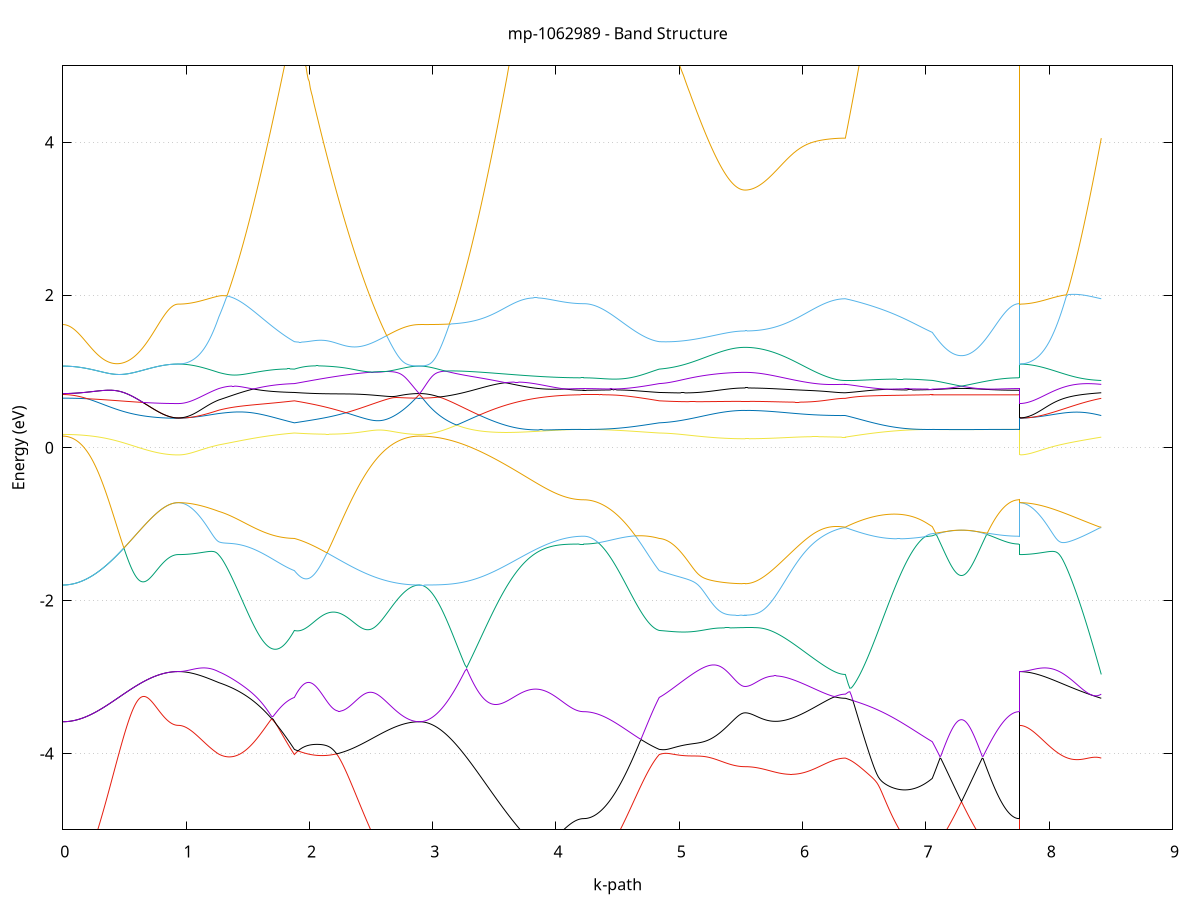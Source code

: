 set title 'mp-1062989 - Band Structure'
set xlabel 'k-path'
set ylabel 'Energy (eV)'
set grid y
set yrange [-5:5]
set terminal png size 800,600
set output 'mp-1062989_bands_gnuplot.png'
plot '-' using 1:2 with lines notitle, '-' using 1:2 with lines notitle, '-' using 1:2 with lines notitle, '-' using 1:2 with lines notitle, '-' using 1:2 with lines notitle, '-' using 1:2 with lines notitle, '-' using 1:2 with lines notitle, '-' using 1:2 with lines notitle, '-' using 1:2 with lines notitle, '-' using 1:2 with lines notitle, '-' using 1:2 with lines notitle, '-' using 1:2 with lines notitle, '-' using 1:2 with lines notitle, '-' using 1:2 with lines notitle, '-' using 1:2 with lines notitle, '-' using 1:2 with lines notitle, '-' using 1:2 with lines notitle, '-' using 1:2 with lines notitle, '-' using 1:2 with lines notitle, '-' using 1:2 with lines notitle
0.000000 -34.288312
0.006988 -34.288212
0.013975 -34.288212
0.020963 -34.288112
0.027950 -34.288012
0.034938 -34.287812
0.041925 -34.287612
0.048913 -34.287412
0.055900 -34.287112
0.062888 -34.286912
0.069875 -34.286512
0.076863 -34.286212
0.083850 -34.285812
0.090838 -34.285412
0.097826 -34.284912
0.104813 -34.284412
0.111801 -34.283912
0.118788 -34.283312
0.125776 -34.282712
0.132763 -34.282112
0.139751 -34.281412
0.146738 -34.280712
0.153726 -34.280012
0.160713 -34.279312
0.167701 -34.278512
0.174689 -34.277712
0.181676 -34.276912
0.188664 -34.276012
0.195651 -34.275112
0.202639 -34.274212
0.209626 -34.273312
0.216614 -34.272312
0.223601 -34.271312
0.230589 -34.270312
0.237576 -34.269212
0.244564 -34.268112
0.251551 -34.267012
0.258539 -34.265812
0.265527 -34.264712
0.272514 -34.263512
0.279502 -34.262312
0.286489 -34.261112
0.293477 -34.259912
0.300464 -34.258612
0.307452 -34.257212
0.314439 -34.255912
0.321427 -34.254612
0.328414 -34.253312
0.335402 -34.252012
0.342389 -34.250612
0.349377 -34.249212
0.356365 -34.247812
0.363352 -34.246312
0.370340 -34.244912
0.377327 -34.243512
0.384315 -34.242012
0.391302 -34.240612
0.398290 -34.239112
0.405277 -34.237612
0.412265 -34.236212
0.419252 -34.234712
0.426240 -34.233212
0.433227 -34.231712
0.440215 -34.230212
0.447203 -34.228712
0.454190 -34.227212
0.461178 -34.225712
0.468165 -34.224212
0.475153 -34.222612
0.482140 -34.221112
0.489128 -34.219612
0.496115 -34.218112
0.503103 -34.216612
0.510090 -34.215112
0.517078 -34.213712
0.524066 -34.212212
0.531053 -34.210712
0.538041 -34.209212
0.545028 -34.207712
0.552016 -34.206212
0.559003 -34.204812
0.565991 -34.203312
0.572978 -34.201912
0.579966 -34.200412
0.586953 -34.199012
0.593941 -34.197612
0.600928 -34.196112
0.607916 -34.194712
0.614904 -34.193312
0.621891 -34.192012
0.628879 -34.190612
0.635866 -34.189312
0.642854 -34.188112
0.649841 -34.186812
0.656829 -34.185612
0.663816 -34.184312
0.670804 -34.183112
0.677791 -34.181912
0.684779 -34.180812
0.691767 -34.179512
0.698754 -34.178412
0.705742 -34.177312
0.712729 -34.176212
0.719717 -34.175212
0.726704 -34.174212
0.733692 -34.173212
0.740679 -34.172212
0.747667 -34.171312
0.754654 -34.170512
0.761642 -34.169612
0.768629 -34.168812
0.775617 -34.168012
0.782605 -34.167212
0.789592 -34.166512
0.796580 -34.165812
0.803567 -34.165112
0.810555 -34.164512
0.817542 -34.163912
0.824530 -34.163312
0.831517 -34.162812
0.838505 -34.162412
0.845492 -34.162012
0.852480 -34.161512
0.859467 -34.161112
0.866455 -34.160712
0.873443 -34.160412
0.880430 -34.160112
0.887418 -34.159812
0.894405 -34.159612
0.901393 -34.159412
0.908380 -34.159212
0.915368 -34.159112
0.922355 -34.159012
0.929343 -34.158912
0.936330 -34.158912
0.936330 -34.158912
0.946307 -34.158912
0.956283 -34.158712
0.966259 -34.158512
0.976235 -34.158212
0.986212 -34.157812
0.996188 -34.157212
1.006164 -34.156612
1.016140 -34.155912
1.026116 -34.155112
1.036093 -34.154212
1.046069 -34.153312
1.056045 -34.152212
1.066021 -34.151012
1.075998 -34.149812
1.085974 -34.148512
1.095950 -34.147112
1.105926 -34.145612
1.115903 -34.144112
1.125879 -34.142412
1.135855 -34.140712
1.145831 -34.138912
1.155807 -34.137012
1.165784 -34.135112
1.175760 -34.133112
1.185736 -34.131012
1.195712 -34.128812
1.205689 -34.126512
1.215665 -34.124212
1.225641 -34.121812
1.235617 -34.119412
1.245593 -34.116912
1.255570 -34.114312
1.265546 -34.111712
1.265546 -34.111712
1.274175 -34.109812
1.282804 -34.107912
1.291433 -34.105912
1.300062 -34.104012
1.308691 -34.102012
1.317320 -34.100012
1.325949 -34.098012
1.334578 -34.096012
1.343207 -34.094012
1.351836 -34.092012
1.360465 -34.089912
1.369094 -34.087912
1.377723 -34.085812
1.386352 -34.083812
1.394980 -34.081712
1.403609 -34.079612
1.412238 -34.077512
1.420867 -34.075312
1.429496 -34.073112
1.438125 -34.071012
1.446754 -34.068812
1.455383 -34.066612
1.464012 -34.064412
1.472641 -34.062212
1.481270 -34.060112
1.489899 -34.057912
1.498528 -34.055712
1.507157 -34.053512
1.515786 -34.051212
1.524415 -34.049012
1.533044 -34.046712
1.541673 -34.044512
1.550302 -34.042212
1.558931 -34.040012
1.567560 -34.037712
1.576189 -34.035412
1.584818 -34.033112
1.593447 -34.030912
1.602076 -34.028512
1.610705 -34.026212
1.619334 -34.023912
1.627963 -34.021612
1.636592 -34.019212
1.645221 -34.016912
1.653850 -34.014512
1.662479 -34.012212
1.671108 -34.009812
1.679737 -34.007412
1.688365 -34.005112
1.696994 -34.002712
1.705623 -34.000312
1.714252 -33.998012
1.722881 -33.995612
1.731510 -33.993212
1.740139 -33.990812
1.748768 -33.988512
1.757397 -33.986112
1.766026 -33.983712
1.774655 -33.981312
1.783284 -33.978912
1.791913 -33.976512
1.800542 -33.974212
1.809171 -33.971812
1.817800 -33.969412
1.826429 -33.967112
1.835058 -33.964712
1.843687 -33.962312
1.852316 -33.959912
1.860945 -33.957612
1.869574 -33.955212
1.878203 -33.952912
1.878203 -33.952912
1.886806 -33.955912
1.895408 -33.958912
1.904011 -33.962012
1.912614 -33.965212
1.921216 -33.968312
1.929819 -33.971512
1.938422 -33.974712
1.947025 -33.978012
1.955627 -33.981312
1.964230 -33.984612
1.972833 -33.988012
1.981436 -33.991412
1.990038 -33.994912
1.998641 -33.998312
2.007244 -34.001812
2.015846 -34.005312
2.024449 -34.008912
2.033052 -34.012512
2.041655 -34.016012
2.050257 -34.019712
2.058860 -34.023312
2.067463 -34.027012
2.076065 -34.030712
2.084668 -34.034412
2.093271 -34.038112
2.101874 -34.041912
2.110476 -34.045712
2.119079 -34.049412
2.127682 -34.053312
2.136285 -34.057012
2.144887 -34.060812
2.153490 -34.064712
2.162093 -34.068512
2.170695 -34.072412
2.179298 -34.076212
2.187901 -34.080012
2.196504 -34.083912
2.205106 -34.087812
2.213709 -34.091612
2.222312 -34.095512
2.230915 -34.099412
2.239517 -34.103212
2.248120 -34.107112
2.256723 -34.110912
2.265325 -34.114812
2.273928 -34.118612
2.282531 -34.122512
2.291134 -34.126312
2.299736 -34.130112
2.308339 -34.133912
2.316942 -34.137712
2.325544 -34.141412
2.334147 -34.145212
2.342750 -34.148912
2.351353 -34.152612
2.359955 -34.156312
2.368558 -34.159912
2.377161 -34.163612
2.385764 -34.167212
2.394366 -34.170712
2.402969 -34.174312
2.411572 -34.177812
2.420174 -34.181212
2.428777 -34.184712
2.437380 -34.188112
2.445983 -34.191512
2.454585 -34.194812
2.463188 -34.198112
2.471791 -34.201412
2.480394 -34.204612
2.488996 -34.207812
2.497599 -34.210912
2.506202 -34.214012
2.514804 -34.217012
2.523407 -34.220012
2.532010 -34.222912
2.540613 -34.225812
2.549215 -34.228712
2.557818 -34.231512
2.566421 -34.234212
2.575023 -34.236812
2.583626 -34.239412
2.592229 -34.242012
2.600832 -34.244512
2.609434 -34.246912
2.618037 -34.249312
2.626640 -34.251612
2.635243 -34.253912
2.643845 -34.256112
2.652448 -34.258212
2.661051 -34.260312
2.669653 -34.262212
2.678256 -34.264112
2.686859 -34.266012
2.695462 -34.267812
2.704064 -34.269512
2.712667 -34.271112
2.721270 -34.272712
2.729873 -34.274212
2.738475 -34.275612
2.747078 -34.277012
2.755681 -34.278212
2.764283 -34.279512
2.772886 -34.280612
2.781489 -34.281612
2.790092 -34.282612
2.798694 -34.283512
2.807297 -34.284312
2.815900 -34.285112
2.824502 -34.285712
2.833105 -34.286312
2.841708 -34.286812
2.850311 -34.287312
2.858913 -34.287612
2.867516 -34.287912
2.876119 -34.288112
2.884722 -34.288212
2.893324 -34.288312
2.893324 -34.288312
2.907489 -34.288112
2.921655 -34.287812
2.935820 -34.287112
2.949985 -34.286312
2.964150 -34.285112
2.978315 -34.283812
2.992480 -34.282112
3.006645 -34.280312
3.020810 -34.278212
3.034975 -34.275912
3.049141 -34.273412
3.063306 -34.270612
3.077471 -34.267512
3.091636 -34.264312
3.105801 -34.260912
3.119966 -34.257212
3.134131 -34.253312
3.148296 -34.249212
3.162461 -34.244912
3.176627 -34.240412
3.190792 -34.235612
3.204957 -34.230712
3.219122 -34.225612
3.233287 -34.220312
3.247452 -34.214912
3.261617 -34.209212
3.275782 -34.203412
3.289948 -34.197512
3.304113 -34.191512
3.318278 -34.185412
3.332443 -34.179012
3.346608 -34.172612
3.360773 -34.166012
3.374938 -34.159312
3.389103 -34.152512
3.403268 -34.145712
3.417434 -34.138712
3.431599 -34.131712
3.445764 -34.124512
3.459929 -34.117412
3.474094 -34.110112
3.488259 -34.102812
3.502424 -34.095412
3.516589 -34.088012
3.530754 -34.080712
3.544920 -34.073312
3.559085 -34.065912
3.573250 -34.058512
3.587415 -34.051112
3.601580 -34.043812
3.615745 -34.036512
3.629910 -34.029212
3.644075 -34.021912
3.658240 -34.014812
3.672406 -34.007712
3.686571 -34.000612
3.700736 -33.993612
3.714901 -33.986712
3.729066 -33.979912
3.743231 -33.973212
3.757396 -33.966612
3.771561 -33.960112
3.785727 -33.953812
3.799892 -33.947612
3.814057 -33.941512
3.828222 -33.935512
3.842387 -33.929712
3.856552 -33.924112
3.870717 -33.918612
3.884882 -33.913312
3.899047 -33.908112
3.913213 -33.903112
3.927378 -33.898312
3.941543 -33.893712
3.955708 -33.889312
3.969873 -33.885112
3.984038 -33.881012
3.998203 -33.877212
4.012368 -33.873612
4.026533 -33.870212
4.040699 -33.867012
4.054864 -33.864112
4.069029 -33.861412
4.083194 -33.858912
4.097359 -33.856612
4.111524 -33.854612
4.125689 -33.852812
4.139854 -33.851212
4.154020 -33.849912
4.168185 -33.848712
4.182350 -33.847912
4.196515 -33.847212
4.210680 -33.846912
4.224845 -33.846712
4.224845 -33.846712
4.233474 -33.846712
4.242103 -33.846812
4.250732 -33.846912
4.259361 -33.847012
4.267990 -33.847212
4.276619 -33.847512
4.285248 -33.847712
4.293877 -33.848012
4.302506 -33.848412
4.311135 -33.848812
4.319764 -33.849212
4.328393 -33.849712
4.337022 -33.850212
4.345651 -33.850812
4.354280 -33.851312
4.362909 -33.852012
4.371538 -33.852612
4.380167 -33.853412
4.388796 -33.854112
4.397425 -33.854912
4.406054 -33.855712
4.414682 -33.856612
4.423311 -33.857512
4.431940 -33.858512
4.440569 -33.859512
4.449198 -33.860612
4.457827 -33.861612
4.466456 -33.862812
4.475085 -33.864012
4.483714 -33.865212
4.492343 -33.866412
4.500972 -33.867812
4.509601 -33.869112
4.518230 -33.870512
4.526859 -33.871912
4.535488 -33.873412
4.544117 -33.874912
4.552746 -33.876512
4.561375 -33.878112
4.570004 -33.879812
4.578633 -33.881512
4.587262 -33.883312
4.595891 -33.885012
4.604520 -33.886912
4.613149 -33.888712
4.621778 -33.890612
4.630407 -33.892612
4.639036 -33.894612
4.647665 -33.896612
4.656294 -33.898712
4.664923 -33.900912
4.673552 -33.903112
4.682181 -33.905312
4.690810 -33.907612
4.699439 -33.909912
4.708067 -33.912312
4.716696 -33.914712
4.725325 -33.917212
4.733954 -33.919712
4.742583 -33.922212
4.751212 -33.924812
4.759841 -33.927412
4.768470 -33.930112
4.777099 -33.932812
4.785728 -33.935512
4.794357 -33.938312
4.802986 -33.941112
4.811615 -33.944012
4.820244 -33.946912
4.828873 -33.949912
4.837502 -33.952912
4.837502 -33.952912
4.850625 -33.954212
4.863748 -33.955612
4.876870 -33.957112
4.889993 -33.958612
4.903116 -33.960212
4.916239 -33.961812
4.929362 -33.963512
4.942484 -33.965212
4.955607 -33.966912
4.968730 -33.968612
4.981853 -33.970412
4.994976 -33.972212
5.008098 -33.974012
5.021221 -33.975912
5.034344 -33.977712
5.047467 -33.979612
5.060590 -33.981412
5.073712 -33.983312
5.086835 -33.985112
5.099958 -33.986912
5.113081 -33.988712
5.126203 -33.990512
5.139326 -33.992312
5.152449 -33.994112
5.165572 -33.995812
5.178695 -33.997512
5.191817 -33.999112
5.204940 -34.000712
5.218063 -34.002312
5.231186 -34.003812
5.244309 -34.005312
5.257431 -34.006712
5.270554 -34.008112
5.283677 -34.009512
5.296800 -34.010712
5.309923 -34.012012
5.323045 -34.013112
5.336168 -34.014212
5.349291 -34.015212
5.362414 -34.016212
5.375537 -34.017112
5.388659 -34.017912
5.401782 -34.018712
5.414905 -34.019412
5.428028 -34.020012
5.441150 -34.020512
5.454273 -34.021012
5.467396 -34.021412
5.480519 -34.021812
5.493642 -34.022012
5.506764 -34.022212
5.519887 -34.022312
5.533010 -34.022312
5.533010 -34.022312
5.541577 -34.022312
5.550145 -34.022312
5.558712 -34.022312
5.567279 -34.022212
5.575846 -34.022212
5.584414 -34.022112
5.592981 -34.022012
5.601548 -34.021912
5.610115 -34.021812
5.618683 -34.021712
5.627250 -34.021612
5.635817 -34.021412
5.644384 -34.021312
5.652952 -34.021112
5.661519 -34.021012
5.670086 -34.020812
5.678653 -34.020612
5.687221 -34.020412
5.695788 -34.020212
5.704355 -34.019912
5.712922 -34.019712
5.721490 -34.019412
5.730057 -34.019212
5.738624 -34.018912
5.747191 -34.018612
5.755759 -34.018312
5.764326 -34.018012
5.772893 -34.017712
5.781460 -34.017412
5.790028 -34.017012
5.798595 -34.016712
5.807162 -34.016312
5.815729 -34.016012
5.824297 -34.015612
5.832864 -34.015312
5.841431 -34.014912
5.849998 -34.014512
5.858566 -34.014112
5.867133 -34.013712
5.875700 -34.013312
5.884267 -34.012912
5.892835 -34.012612
5.901402 -34.012112
5.909969 -34.011712
5.918536 -34.011312
5.927104 -34.010912
5.935671 -34.010512
5.944238 -34.010112
5.952806 -34.009712
5.961373 -34.009312
5.969940 -34.008912
5.978507 -34.008512
5.987075 -34.008112
5.995642 -34.007712
6.004209 -34.007312
6.012776 -34.006912
6.021344 -34.006612
6.029911 -34.006212
6.038478 -34.005812
6.047045 -34.005412
6.055613 -34.005012
6.064180 -34.004712
6.072747 -34.004312
6.081314 -34.004012
6.089882 -34.003612
6.098449 -34.003312
6.107016 -34.002912
6.115583 -34.002612
6.124151 -34.002312
6.132718 -34.002012
6.141285 -34.001712
6.149852 -34.001412
6.158420 -34.001212
6.166987 -34.000912
6.175554 -34.000612
6.184121 -34.000412
6.192689 -34.000112
6.201256 -33.999912
6.209823 -33.999712
6.218390 -33.999512
6.226958 -33.999312
6.235525 -33.999112
6.244092 -33.999012
6.252659 -33.998812
6.261227 -33.998712
6.269794 -33.998612
6.278361 -33.998512
6.286928 -33.998412
6.295496 -33.998312
6.304063 -33.998312
6.312630 -33.998212
6.321197 -33.998212
6.329765 -33.998212
6.338332 -33.998112
6.346899 -33.998112
6.346899 -33.998112
6.359052 -33.993912
6.371205 -33.989712
6.383358 -33.985512
6.395510 -33.981312
6.407663 -33.977112
6.419816 -33.973012
6.431969 -33.968912
6.444122 -33.964812
6.456275 -33.960812
6.468427 -33.956812
6.480580 -33.952812
6.492733 -33.948912
6.504886 -33.945012
6.517039 -33.941212
6.529191 -33.937412
6.541344 -33.933712
6.553497 -33.930012
6.565650 -33.926412
6.577803 -33.922812
6.589955 -33.919312
6.602108 -33.915912
6.614261 -33.912512
6.626414 -33.909212
6.638567 -33.905912
6.650719 -33.902812
6.662872 -33.899612
6.675025 -33.896612
6.687178 -33.893612
6.699331 -33.890712
6.711483 -33.887912
6.723636 -33.885212
6.735789 -33.882512
6.747942 -33.879912
6.760095 -33.877412
6.772248 -33.875012
6.784400 -33.872712
6.796553 -33.870512
6.808706 -33.868412
6.820859 -33.866312
6.833012 -33.864412
6.845164 -33.862512
6.857317 -33.860812
6.869470 -33.859112
6.881623 -33.857612
6.893776 -33.856112
6.905928 -33.854712
6.918081 -33.853512
6.930234 -33.852312
6.942387 -33.851312
6.954540 -33.850412
6.966693 -33.849512
6.978845 -33.848812
6.990998 -33.848212
7.003151 -33.847712
7.015304 -33.847312
7.027457 -33.847012
7.039609 -33.846912
7.051762 -33.846812
7.051762 -33.846812
7.058741 -33.846712
7.065719 -33.846712
7.072698 -33.846712
7.079676 -33.846812
7.086654 -33.846812
7.093633 -33.846812
7.100611 -33.846812
7.107590 -33.846812
7.114568 -33.846812
7.121547 -33.846812
7.128525 -33.846812
7.135504 -33.846812
7.142482 -33.846812
7.149461 -33.846812
7.156439 -33.846812
7.163418 -33.846812
7.170396 -33.846812
7.177375 -33.846712
7.184353 -33.846712
7.191331 -33.846712
7.198310 -33.846712
7.205288 -33.846712
7.212267 -33.846712
7.219245 -33.846712
7.226224 -33.846712
7.233202 -33.846712
7.240181 -33.846712
7.247159 -33.846712
7.254138 -33.846712
7.261116 -33.846812
7.268095 -33.846812
7.275073 -33.846812
7.282051 -33.846812
7.289030 -33.846812
7.296008 -33.846812
7.302987 -33.846812
7.309965 -33.846812
7.316944 -33.846712
7.323922 -33.846712
7.330901 -33.846712
7.337879 -33.846712
7.344858 -33.846712
7.351836 -33.846712
7.358815 -33.846712
7.365793 -33.846712
7.372771 -33.846712
7.379750 -33.846712
7.386728 -33.846712
7.393707 -33.846712
7.400685 -33.846712
7.407664 -33.846812
7.414642 -33.846812
7.421621 -33.846812
7.428599 -33.846812
7.435578 -33.846812
7.442556 -33.846812
7.449535 -33.846812
7.456513 -33.846812
7.463492 -33.846812
7.470470 -33.846812
7.477448 -33.846812
7.484427 -33.846812
7.491405 -33.846812
7.498384 -33.846812
7.505362 -33.846712
7.512341 -33.846712
7.519319 -33.846712
7.526298 -33.846812
7.533276 -33.846812
7.540255 -33.846812
7.547233 -33.846812
7.554212 -33.846812
7.561190 -33.846812
7.568168 -33.846812
7.575147 -33.846812
7.582125 -33.846812
7.589104 -33.846812
7.596082 -33.846812
7.603061 -33.846812
7.610039 -33.846812
7.617018 -33.846712
7.623996 -33.846712
7.630975 -33.846712
7.637953 -33.846712
7.644932 -33.846712
7.651910 -33.846712
7.658889 -33.846712
7.665867 -33.846712
7.672845 -33.846712
7.679824 -33.846712
7.686802 -33.846712
7.693781 -33.846712
7.700759 -33.846712
7.707738 -33.846712
7.714716 -33.846712
7.721695 -33.846712
7.728673 -33.846712
7.735652 -33.846712
7.742630 -33.846712
7.749609 -33.846712
7.756587 -33.846712
7.756587 -34.158912
7.770752 -34.158812
7.784917 -34.158512
7.799082 -34.158112
7.813247 -34.157412
7.827413 -34.156512
7.841578 -34.155512
7.855743 -34.154312
7.869908 -34.152912
7.884073 -34.151312
7.898238 -34.149512
7.912403 -34.147612
7.926568 -34.145612
7.940734 -34.143412
7.954899 -34.140912
7.969064 -34.138412
7.983229 -34.135612
7.997394 -34.132812
8.011559 -34.129712
8.025724 -34.126612
8.039889 -34.123212
8.054054 -34.119912
8.068220 -34.116312
8.082385 -34.112612
8.096550 -34.108712
8.110715 -34.104812
8.124880 -34.100712
8.139045 -34.096512
8.153210 -34.092212
8.167375 -34.087812
8.181540 -34.083312
8.195706 -34.078712
8.209871 -34.074012
8.224036 -34.069412
8.238201 -34.064612
8.252366 -34.059612
8.266531 -34.054812
8.280696 -34.049812
8.294861 -34.044712
8.309027 -34.039612
8.323192 -34.034512
8.337357 -34.029312
8.351522 -34.024112
8.365687 -34.018912
8.379852 -34.013712
8.394017 -34.008512
8.408182 -34.003312
8.422347 -33.998112
e
0.000000 -18.036912
0.006988 -18.037912
0.013975 -18.040912
0.020963 -18.045912
0.027950 -18.052712
0.034938 -18.061412
0.041925 -18.071812
0.048913 -18.083912
0.055900 -18.097412
0.062888 -18.112312
0.069875 -18.128512
0.076863 -18.145812
0.083850 -18.164212
0.090838 -18.183512
0.097826 -18.203612
0.104813 -18.224512
0.111801 -18.246012
0.118788 -18.268112
0.125776 -18.290712
0.132763 -18.313712
0.139751 -18.337112
0.146738 -18.360912
0.153726 -18.384912
0.160713 -18.409112
0.167701 -18.433612
0.174689 -18.458212
0.181676 -18.483012
0.188664 -18.507812
0.195651 -18.532712
0.202639 -18.557612
0.209626 -18.582612
0.216614 -18.607612
0.223601 -18.632512
0.230589 -18.657412
0.237576 -18.682312
0.244564 -18.707112
0.251551 -18.731812
0.258539 -18.756412
0.265527 -18.780912
0.272514 -18.805412
0.279502 -18.829712
0.286489 -18.853912
0.293477 -18.877912
0.300464 -18.901812
0.307452 -18.925512
0.314439 -18.949112
0.321427 -18.972512
0.328414 -18.995812
0.335402 -19.018812
0.342389 -19.041712
0.349377 -19.064412
0.356365 -19.087012
0.363352 -19.109212
0.370340 -19.131312
0.377327 -19.153212
0.384315 -19.174912
0.391302 -19.196412
0.398290 -19.217712
0.405277 -19.238812
0.412265 -19.259612
0.419252 -19.280312
0.426240 -19.300712
0.433227 -19.320812
0.440215 -19.340812
0.447203 -19.360512
0.454190 -19.380012
0.461178 -19.399212
0.468165 -19.418212
0.475153 -19.436912
0.482140 -19.455512
0.489128 -19.473712
0.496115 -19.491712
0.503103 -19.509512
0.510090 -19.527012
0.517078 -19.544312
0.524066 -19.561312
0.531053 -19.578112
0.538041 -19.594612
0.545028 -19.610812
0.552016 -19.626712
0.559003 -19.642412
0.565991 -19.657912
0.572978 -19.673012
0.579966 -19.687912
0.586953 -19.702612
0.593941 -19.716912
0.600928 -19.731012
0.607916 -19.744812
0.614904 -19.758412
0.621891 -19.771612
0.628879 -19.784612
0.635866 -19.797312
0.642854 -19.809812
0.649841 -19.821912
0.656829 -19.833812
0.663816 -19.845412
0.670804 -19.856712
0.677791 -19.867812
0.684779 -19.878512
0.691767 -19.888912
0.698754 -19.899012
0.705742 -19.908912
0.712729 -19.918512
0.719717 -19.927912
0.726704 -19.936912
0.733692 -19.945612
0.740679 -19.954112
0.747667 -19.962312
0.754654 -19.970112
0.761642 -19.977712
0.768629 -19.985012
0.775617 -19.992012
0.782605 -19.998712
0.789592 -20.005112
0.796580 -20.011212
0.803567 -20.017012
0.810555 -20.022612
0.817542 -20.027812
0.824530 -20.032812
0.831517 -20.037412
0.838505 -20.041812
0.845492 -20.045912
0.852480 -20.049612
0.859467 -20.053012
0.866455 -20.056212
0.873443 -20.059012
0.880430 -20.061612
0.887418 -20.063812
0.894405 -20.065812
0.901393 -20.067412
0.908380 -20.068812
0.915368 -20.069812
0.922355 -20.070612
0.929343 -20.071012
0.936330 -20.071212
0.936330 -20.071212
0.946307 -20.071012
0.956283 -20.070412
0.966259 -20.069412
0.976235 -20.068012
0.986212 -20.066212
0.996188 -20.064012
1.006164 -20.061512
1.016140 -20.058512
1.026116 -20.055112
1.036093 -20.051412
1.046069 -20.047212
1.056045 -20.042712
1.066021 -20.037812
1.075998 -20.032512
1.085974 -20.026812
1.095950 -20.020712
1.105926 -20.014312
1.115903 -20.007412
1.125879 -20.000212
1.135855 -19.992612
1.145831 -19.984712
1.155807 -19.976312
1.165784 -19.967712
1.175760 -19.958612
1.185736 -19.949212
1.195712 -19.939412
1.205689 -19.929212
1.215665 -19.918812
1.225641 -19.908012
1.235617 -19.896812
1.245593 -19.885312
1.255570 -19.873412
1.265546 -19.861212
1.265546 -19.861212
1.274175 -19.852312
1.282804 -19.843212
1.291433 -19.833812
1.300062 -19.824212
1.308691 -19.814512
1.317320 -19.804512
1.325949 -19.794312
1.334578 -19.784012
1.343207 -19.773612
1.351836 -19.763012
1.360465 -19.752412
1.369094 -19.741612
1.377723 -19.730812
1.386352 -19.719912
1.394980 -19.708912
1.403609 -19.698012
1.412238 -19.687112
1.420867 -19.676212
1.429496 -19.665312
1.438125 -19.654612
1.446754 -19.643912
1.455383 -19.633412
1.464012 -19.623012
1.472641 -19.612812
1.481270 -19.602812
1.489899 -19.593112
1.498528 -19.583512
1.507157 -19.574212
1.515786 -19.565112
1.524415 -19.556312
1.533044 -19.547812
1.541673 -19.539612
1.550302 -19.531812
1.558931 -19.524212
1.567560 -19.516912
1.576189 -19.510012
1.584818 -19.503412
1.593447 -19.497112
1.602076 -19.491112
1.610705 -19.485412
1.619334 -19.479912
1.627963 -19.474712
1.636592 -19.469812
1.645221 -19.465112
1.653850 -19.460712
1.662479 -19.456512
1.671108 -19.452412
1.679737 -19.448512
1.688365 -19.444712
1.696994 -19.441112
1.705623 -19.437612
1.714252 -19.434112
1.722881 -19.430712
1.731510 -19.427412
1.740139 -19.424112
1.748768 -19.420812
1.757397 -19.417512
1.766026 -19.414112
1.774655 -19.410712
1.783284 -19.407312
1.791913 -19.403812
1.800542 -19.400212
1.809171 -19.396512
1.817800 -19.392712
1.826429 -19.388712
1.835058 -19.384612
1.843687 -19.380412
1.852316 -19.376012
1.860945 -19.371412
1.869574 -19.366712
1.878203 -19.361812
1.878203 -19.361812
1.886806 -19.370412
1.895408 -19.378512
1.904011 -19.386212
1.912614 -19.393512
1.921216 -19.400312
1.929819 -19.406612
1.938422 -19.412612
1.947025 -19.418012
1.955627 -19.423112
1.964230 -19.427612
1.972833 -19.431712
1.981436 -19.435412
1.990038 -19.438612
1.998641 -19.441312
2.007244 -19.443612
2.015846 -19.445412
2.024449 -19.446812
2.033052 -19.447712
2.041655 -19.448112
2.050257 -19.448112
2.058860 -19.447612
2.067463 -19.446612
2.076065 -19.445212
2.084668 -19.443312
2.093271 -19.441012
2.101874 -19.438212
2.110476 -19.434912
2.119079 -19.431212
2.127682 -19.427012
2.136285 -19.422412
2.144887 -19.417312
2.153490 -19.411812
2.162093 -19.405812
2.170695 -19.399312
2.179298 -19.392512
2.187901 -19.385112
2.196504 -19.377412
2.205106 -19.369212
2.213709 -19.360512
2.222312 -19.351412
2.230915 -19.341912
2.239517 -19.331912
2.248120 -19.321612
2.256723 -19.310812
2.265325 -19.299612
2.273928 -19.287912
2.282531 -19.275912
2.291134 -19.263512
2.299736 -19.250612
2.308339 -19.237412
2.316942 -19.223712
2.325544 -19.209712
2.334147 -19.195212
2.342750 -19.180512
2.351353 -19.165312
2.359955 -19.149712
2.368558 -19.133812
2.377161 -19.117512
2.385764 -19.100912
2.394366 -19.083912
2.402969 -19.066612
2.411572 -19.048912
2.420174 -19.030912
2.428777 -19.012612
2.437380 -18.994012
2.445983 -18.975112
2.454585 -18.955912
2.463188 -18.936412
2.471791 -18.916712
2.480394 -18.896612
2.488996 -18.876312
2.497599 -18.855812
2.506202 -18.835012
2.514804 -18.814012
2.523407 -18.792812
2.532010 -18.771312
2.540613 -18.749712
2.549215 -18.727912
2.557818 -18.706012
2.566421 -18.683912
2.575023 -18.661712
2.583626 -18.639312
2.592229 -18.616912
2.600832 -18.594412
2.609434 -18.571812
2.618037 -18.549212
2.626640 -18.526612
2.635243 -18.504012
2.643845 -18.481412
2.652448 -18.458912
2.661051 -18.436512
2.669653 -18.414212
2.678256 -18.392012
2.686859 -18.370112
2.695462 -18.348312
2.704064 -18.326912
2.712667 -18.305712
2.721270 -18.284912
2.729873 -18.264512
2.738475 -18.244612
2.747078 -18.225212
2.755681 -18.206312
2.764283 -18.188112
2.772886 -18.170612
2.781489 -18.153812
2.790092 -18.137912
2.798694 -18.122812
2.807297 -18.108812
2.815900 -18.095812
2.824502 -18.083912
2.833105 -18.073212
2.841708 -18.063812
2.850311 -18.055712
2.858913 -18.049012
2.867516 -18.043712
2.876119 -18.039912
2.884722 -18.037612
2.893324 -18.036912
2.893324 -18.036912
2.907489 -18.037912
2.921655 -18.041112
2.935820 -18.046312
2.949985 -18.053512
2.964150 -18.062712
2.978315 -18.073812
2.992480 -18.086512
3.006645 -18.101012
3.020810 -18.116912
3.034975 -18.134312
3.049141 -18.152912
3.063306 -18.172612
3.077471 -18.193412
3.091636 -18.215012
3.105801 -18.237412
3.119966 -18.260312
3.134131 -18.283812
3.148296 -18.307612
3.162461 -18.331712
3.176627 -18.356012
3.190792 -18.380412
3.204957 -18.404812
3.219122 -18.429112
3.233287 -18.453212
3.247452 -18.477112
3.261617 -18.500612
3.275782 -18.523812
3.289948 -18.546512
3.304113 -18.568812
3.318278 -18.590512
3.332443 -18.611512
3.346608 -18.631912
3.360773 -18.651512
3.374938 -18.670412
3.389103 -18.688512
3.403268 -18.705812
3.417434 -18.722112
3.431599 -18.737612
3.445764 -18.752112
3.459929 -18.765612
3.474094 -18.778112
3.488259 -18.789612
3.502424 -18.799912
3.516589 -18.809212
3.530754 -18.817412
3.544920 -18.824512
3.559085 -18.830412
3.573250 -18.835212
3.587415 -18.838712
3.601580 -18.841112
3.615745 -18.842312
3.629910 -18.842212
3.644075 -18.840812
3.658240 -18.838312
3.672406 -18.834412
3.686571 -18.829212
3.700736 -18.822712
3.714901 -18.815012
3.729066 -18.805912
3.743231 -18.795612
3.757396 -18.783912
3.771561 -18.770912
3.785727 -18.756712
3.799892 -18.741112
3.814057 -18.724212
3.828222 -18.706012
3.842387 -18.686512
3.856552 -18.665712
3.870717 -18.643612
3.884882 -18.620212
3.899047 -18.595612
3.913213 -18.569612
3.927378 -18.542512
3.941543 -18.514112
3.955708 -18.484412
3.969873 -18.453612
3.984038 -18.421512
3.998203 -18.388312
4.012368 -18.353912
4.026533 -18.318412
4.040699 -18.281712
4.054864 -18.260912
4.069029 -18.268712
4.083194 -18.275812
4.097359 -18.282212
4.111524 -18.288012
4.125689 -18.293112
4.139854 -18.297512
4.154020 -18.301312
4.168185 -18.304312
4.182350 -18.306712
4.196515 -18.308412
4.210680 -18.309512
4.224845 -18.309812
4.224845 -18.309812
4.233474 -18.310312
4.242103 -18.311712
4.250732 -18.314112
4.259361 -18.317312
4.267990 -18.321612
4.276619 -18.326912
4.285248 -18.333212
4.293877 -18.340512
4.302506 -18.348812
4.311135 -18.358112
4.319764 -18.368512
4.328393 -18.379812
4.337022 -18.392012
4.345651 -18.405212
4.354280 -18.419312
4.362909 -18.434212
4.371538 -18.449912
4.380167 -18.466312
4.388796 -18.483412
4.397425 -18.501112
4.406054 -18.519312
4.414682 -18.538012
4.423311 -18.557212
4.431940 -18.576712
4.440569 -18.596512
4.449198 -18.616512
4.457827 -18.636812
4.466456 -18.657212
4.475085 -18.677712
4.483714 -18.698412
4.492343 -18.719012
4.500972 -18.739712
4.509601 -18.760312
4.518230 -18.780912
4.526859 -18.801412
4.535488 -18.821812
4.544117 -18.842112
4.552746 -18.862212
4.561375 -18.882212
4.570004 -18.902012
4.578633 -18.921612
4.587262 -18.940912
4.595891 -18.960112
4.604520 -18.979012
4.613149 -18.997512
4.621778 -19.015912
4.630407 -19.033912
4.639036 -19.051712
4.647665 -19.069212
4.656294 -19.086412
4.664923 -19.103212
4.673552 -19.119712
4.682181 -19.135912
4.690810 -19.151712
4.699439 -19.167212
4.708067 -19.182312
4.716696 -19.197112
4.725325 -19.211412
4.733954 -19.225412
4.742583 -19.239012
4.751212 -19.252312
4.759841 -19.265112
4.768470 -19.277512
4.777099 -19.289512
4.785728 -19.301112
4.794357 -19.312312
4.802986 -19.323012
4.811615 -19.333412
4.820244 -19.343312
4.828873 -19.352712
4.837502 -19.361812
4.837502 -19.361812
4.850625 -19.366112
4.863748 -19.371412
4.876870 -19.377612
4.889993 -19.384712
4.903116 -19.392612
4.916239 -19.401412
4.929362 -19.411012
4.942484 -19.421312
4.955607 -19.432312
4.968730 -19.444112
4.981853 -19.456412
4.994976 -19.469312
5.008098 -19.482812
5.021221 -19.496712
5.034344 -19.511012
5.047467 -19.525712
5.060590 -19.540712
5.073712 -19.555912
5.086835 -19.571312
5.099958 -19.586812
5.113081 -19.602412
5.126203 -19.618012
5.139326 -19.633612
5.152449 -19.649212
5.165572 -19.664612
5.178695 -19.679912
5.191817 -19.695012
5.204940 -19.709812
5.218063 -19.724312
5.231186 -19.738512
5.244309 -19.752312
5.257431 -19.765812
5.270554 -19.778812
5.283677 -19.791312
5.296800 -19.803412
5.309923 -19.814912
5.323045 -19.826012
5.336168 -19.836412
5.349291 -19.846312
5.362414 -19.855612
5.375537 -19.864212
5.388659 -19.872312
5.401782 -19.879612
5.414905 -19.886412
5.428028 -19.892412
5.441150 -19.897812
5.454273 -19.902412
5.467396 -19.906412
5.480519 -19.909612
5.493642 -19.912112
5.506764 -19.914012
5.519887 -19.915012
5.533010 -19.915412
5.533010 -19.915412
5.541577 -19.915312
5.550145 -19.914812
5.558712 -19.914012
5.567279 -19.912812
5.575846 -19.911412
5.584414 -19.909612
5.592981 -19.907512
5.601548 -19.905112
5.610115 -19.902312
5.618683 -19.899312
5.627250 -19.895912
5.635817 -19.892212
5.644384 -19.888212
5.652952 -19.883912
5.661519 -19.879412
5.670086 -19.874412
5.678653 -19.869212
5.687221 -19.863712
5.695788 -19.857812
5.704355 -19.851712
5.712922 -19.845312
5.721490 -19.838612
5.730057 -19.831612
5.738624 -19.824412
5.747191 -19.816812
5.755759 -19.809012
5.764326 -19.801012
5.772893 -19.792712
5.781460 -19.784112
5.790028 -19.775312
5.798595 -19.766212
5.807162 -19.756912
5.815729 -19.747412
5.824297 -19.737712
5.832864 -19.727712
5.841431 -19.717612
5.849998 -19.707312
5.858566 -19.696712
5.867133 -19.686012
5.875700 -19.675212
5.884267 -19.664212
5.892835 -19.653012
5.901402 -19.641812
5.909969 -19.630412
5.918536 -19.618912
5.927104 -19.607312
5.935671 -19.595712
5.944238 -19.584012
5.952806 -19.572312
5.961373 -19.560512
5.969940 -19.548812
5.978507 -19.537112
5.987075 -19.525412
5.995642 -19.513812
6.004209 -19.502312
6.012776 -19.490812
6.021344 -19.479612
6.029911 -19.468512
6.038478 -19.457512
6.047045 -19.446812
6.055613 -19.436312
6.064180 -19.426012
6.072747 -19.416112
6.081314 -19.406412
6.089882 -19.397112
6.098449 -19.388112
6.107016 -19.379512
6.115583 -19.371312
6.124151 -19.363512
6.132718 -19.356112
6.141285 -19.349212
6.149852 -19.342712
6.158420 -19.336612
6.166987 -19.331012
6.175554 -19.325812
6.184121 -19.321012
6.192689 -19.316712
6.201256 -19.312812
6.209823 -19.309212
6.218390 -19.306012
6.226958 -19.303212
6.235525 -19.300712
6.244092 -19.298512
6.252659 -19.296612
6.261227 -19.294912
6.269794 -19.293512
6.278361 -19.292312
6.286928 -19.291312
6.295496 -19.290512
6.304063 -19.289812
6.312630 -19.289212
6.321197 -19.288812
6.329765 -19.288612
6.338332 -19.288412
6.346899 -19.288312
6.346899 -19.288312
6.359052 -19.265012
6.371205 -19.241812
6.383358 -19.218812
6.395510 -19.196112
6.407663 -19.173812
6.419816 -19.152012
6.431969 -19.130812
6.444122 -19.110312
6.456275 -19.090512
6.468427 -19.071612
6.480580 -19.053612
6.492733 -19.036612
6.504886 -19.020512
6.517039 -19.005312
6.529191 -18.991012
6.541344 -18.977512
6.553497 -18.964812
6.565650 -18.952612
6.577803 -18.940912
6.589955 -18.929612
6.602108 -18.918712
6.614261 -18.907912
6.626414 -18.897412
6.638567 -18.886812
6.650719 -18.876312
6.662872 -18.865812
6.675025 -18.855112
6.687178 -18.844412
6.699331 -18.833612
6.711483 -18.822712
6.723636 -18.811612
6.735789 -18.800412
6.747942 -18.789212
6.760095 -18.777812
6.772248 -18.766512
6.784400 -18.755112
6.796553 -18.743712
6.808706 -18.732412
6.820859 -18.721212
6.833012 -18.710212
6.845164 -18.699312
6.857317 -18.688812
6.869470 -18.678612
6.881623 -18.668812
6.893776 -18.659512
6.905928 -18.650812
6.918081 -18.642812
6.930234 -18.635612
6.942387 -18.629212
6.954540 -18.623712
6.966693 -18.619212
6.978845 -18.615912
6.990998 -18.613812
7.003151 -18.613012
7.015304 -18.613512
7.027457 -18.615512
7.039609 -18.619012
7.051762 -18.623912
7.051762 -18.623912
7.058741 -18.633812
7.065719 -18.643412
7.072698 -18.652812
7.079676 -18.661912
7.086654 -18.670812
7.093633 -18.679412
7.100611 -18.687812
7.107590 -18.695912
7.114568 -18.703712
7.121547 -18.711212
7.128525 -18.718412
7.135504 -18.725412
7.142482 -18.732012
7.149461 -18.738412
7.156439 -18.744512
7.163418 -18.750212
7.170396 -18.755712
7.177375 -18.760812
7.184353 -18.765712
7.191331 -18.770212
7.198310 -18.774412
7.205288 -18.778412
7.212267 -18.782012
7.219245 -18.785312
7.226224 -18.788312
7.233202 -18.790912
7.240181 -18.793312
7.247159 -18.795312
7.254138 -18.797112
7.261116 -18.798512
7.268095 -18.799612
7.275073 -18.800412
7.282051 -18.800812
7.289030 -18.801012
7.296008 -18.800812
7.302987 -18.800312
7.309965 -18.799412
7.316944 -18.798312
7.323922 -18.796812
7.330901 -18.795012
7.337879 -18.792912
7.344858 -18.790512
7.351836 -18.787812
7.358815 -18.784712
7.365793 -18.781412
7.372771 -18.777712
7.379750 -18.773712
7.386728 -18.769412
7.393707 -18.764812
7.400685 -18.759912
7.407664 -18.754812
7.414642 -18.749312
7.421621 -18.743412
7.428599 -18.737312
7.435578 -18.730912
7.442556 -18.724212
7.449535 -18.717212
7.456513 -18.709912
7.463492 -18.702312
7.470470 -18.694512
7.477448 -18.686312
7.484427 -18.677912
7.491405 -18.669312
7.498384 -18.660412
7.505362 -18.651212
7.512341 -18.641712
7.519319 -18.632112
7.526298 -18.622212
7.533276 -18.612012
7.540255 -18.601712
7.547233 -18.591112
7.554212 -18.580312
7.561190 -18.569412
7.568168 -18.558312
7.575147 -18.547012
7.582125 -18.535512
7.589104 -18.524012
7.596082 -18.512312
7.603061 -18.500512
7.610039 -18.488712
7.617018 -18.476812
7.623996 -18.464912
7.630975 -18.453112
7.637953 -18.441312
7.644932 -18.429612
7.651910 -18.418012
7.658889 -18.406712
7.665867 -18.395612
7.672845 -18.384812
7.679824 -18.374412
7.686802 -18.364412
7.693781 -18.355112
7.700759 -18.346312
7.707738 -18.338312
7.714716 -18.331112
7.721695 -18.324912
7.728673 -18.319512
7.735652 -18.315312
7.742630 -18.312312
7.749609 -18.310512
7.756587 -18.309812
7.756587 -20.071212
7.770752 -20.070812
7.784917 -20.069612
7.799082 -20.067612
7.813247 -20.064812
7.827413 -20.061212
7.841578 -20.056812
7.855743 -20.051612
7.869908 -20.045712
7.884073 -20.038912
7.898238 -20.031412
7.912403 -20.023112
7.926568 -20.014012
7.940734 -20.004212
7.954899 -19.993612
7.969064 -19.982212
7.983229 -19.970112
7.997394 -19.957312
8.011559 -19.943812
8.025724 -19.929512
8.039889 -19.914512
8.054054 -19.898912
8.068220 -19.882512
8.082385 -19.865412
8.096550 -19.847612
8.110715 -19.829212
8.124880 -19.810212
8.139045 -19.790512
8.153210 -19.770112
8.167375 -19.749212
8.181540 -19.727712
8.195706 -19.705612
8.209871 -19.682912
8.224036 -19.659712
8.238201 -19.636012
8.252366 -19.611712
8.266531 -19.587012
8.280696 -19.561812
8.294861 -19.536212
8.309027 -19.510012
8.323192 -19.483512
8.337357 -19.456612
8.351522 -19.429312
8.365687 -19.401712
8.379852 -19.373812
8.394017 -19.345512
8.408182 -19.317012
8.422347 -19.288312
e
0.000000 -16.920512
0.006988 -16.919412
0.013975 -16.916012
0.020963 -16.910312
0.027950 -16.902512
0.034938 -16.892712
0.041925 -16.880812
0.048913 -16.867112
0.055900 -16.851712
0.062888 -16.834612
0.069875 -16.816112
0.076863 -16.796312
0.083850 -16.775112
0.090838 -16.752912
0.097826 -16.729712
0.104813 -16.705612
0.111801 -16.680712
0.118788 -16.655212
0.125776 -16.629112
0.132763 -16.602612
0.139751 -16.575812
0.146738 -16.548812
0.153726 -16.521612
0.160713 -16.494512
0.167701 -16.467612
0.174689 -16.441012
0.181676 -16.414812
0.188664 -16.389412
0.195651 -16.364812
0.202639 -16.341412
0.209626 -16.319312
0.216614 -16.298912
0.223601 -16.280412
0.230589 -16.264112
0.237576 -16.250212
0.244564 -16.238912
0.251551 -16.230212
0.258539 -16.224212
0.265527 -16.220812
0.272514 -16.219912
0.279502 -16.221312
0.286489 -16.224712
0.293477 -16.229912
0.300464 -16.236712
0.307452 -16.244912
0.314439 -16.254312
0.321427 -16.264812
0.328414 -16.276212
0.335402 -16.288512
0.342389 -16.301412
0.349377 -16.314912
0.356365 -16.328912
0.363352 -16.343212
0.370340 -16.358112
0.377327 -16.373312
0.384315 -16.388812
0.391302 -16.404612
0.398290 -16.420612
0.405277 -16.436812
0.412265 -16.453212
0.419252 -16.469712
0.426240 -16.486212
0.433227 -16.503012
0.440215 -16.519712
0.447203 -16.536512
0.454190 -16.553312
0.461178 -16.570112
0.468165 -16.586912
0.475153 -16.603712
0.482140 -16.620512
0.489128 -16.637212
0.496115 -16.653812
0.503103 -16.670412
0.510090 -16.686912
0.517078 -16.703312
0.524066 -16.719612
0.531053 -16.735712
0.538041 -16.751812
0.545028 -16.767712
0.552016 -16.783512
0.559003 -16.799112
0.565991 -16.814512
0.572978 -16.829812
0.579966 -16.844912
0.586953 -16.859812
0.593941 -16.874512
0.600928 -16.888912
0.607916 -16.903012
0.614904 -16.917112
0.621891 -16.931012
0.628879 -16.944712
0.635866 -16.958112
0.642854 -16.971412
0.649841 -16.984312
0.656829 -16.997012
0.663816 -17.009512
0.670804 -17.021712
0.677791 -17.033612
0.684779 -17.045312
0.691767 -17.056612
0.698754 -17.067712
0.705742 -17.078612
0.712729 -17.089112
0.719717 -17.099412
0.726704 -17.109412
0.733692 -17.119112
0.740679 -17.128512
0.747667 -17.137612
0.754654 -17.146512
0.761642 -17.155012
0.768629 -17.163112
0.775617 -17.171112
0.782605 -17.178612
0.789592 -17.185912
0.796580 -17.192812
0.803567 -17.199412
0.810555 -17.205612
0.817542 -17.211612
0.824530 -17.217212
0.831517 -17.222412
0.838505 -17.227412
0.845492 -17.232112
0.852480 -17.236412
0.859467 -17.240312
0.866455 -17.243912
0.873443 -17.247212
0.880430 -17.250112
0.887418 -17.252712
0.894405 -17.254912
0.901393 -17.256812
0.908380 -17.258312
0.915368 -17.259512
0.922355 -17.260412
0.929343 -17.260912
0.936330 -17.261112
0.936330 -17.261112
0.946307 -17.262612
0.956283 -17.267212
0.966259 -17.274712
0.976235 -17.285112
0.986212 -17.298012
0.996188 -17.313212
1.006164 -17.330712
1.016140 -17.350012
1.026116 -17.371012
1.036093 -17.393512
1.046069 -17.417212
1.056045 -17.441912
1.066021 -17.467612
1.075998 -17.494012
1.085974 -17.521112
1.095950 -17.548712
1.105926 -17.576712
1.115903 -17.605012
1.125879 -17.633512
1.135855 -17.662212
1.145831 -17.691012
1.155807 -17.719812
1.165784 -17.748612
1.175760 -17.777312
1.185736 -17.805912
1.195712 -17.834212
1.205689 -17.862512
1.215665 -17.890412
1.225641 -17.918212
1.235617 -17.945712
1.245593 -17.972912
1.255570 -17.999712
1.265546 -18.026212
1.265546 -18.026212
1.274175 -18.044612
1.282804 -18.062612
1.291433 -18.080112
1.300062 -18.097112
1.308691 -18.113612
1.317320 -18.129712
1.325949 -18.145212
1.334578 -18.160012
1.343207 -18.174412
1.351836 -18.188212
1.360465 -18.201512
1.369094 -18.214112
1.377723 -18.226012
1.386352 -18.237312
1.394980 -18.247912
1.403609 -18.257712
1.412238 -18.266912
1.420867 -18.275312
1.429496 -18.282912
1.438125 -18.289712
1.446754 -18.295712
1.455383 -18.300812
1.464012 -18.305112
1.472641 -18.308512
1.481270 -18.311112
1.489899 -18.312712
1.498528 -18.313412
1.507157 -18.313112
1.515786 -18.311812
1.524415 -18.309612
1.533044 -18.306412
1.541673 -18.302212
1.550302 -18.297012
1.558931 -18.290912
1.567560 -18.283712
1.576189 -18.275512
1.584818 -18.266412
1.593447 -18.256312
1.602076 -18.245312
1.610705 -18.233312
1.619334 -18.220412
1.627963 -18.206612
1.636592 -18.191912
1.645221 -18.176412
1.653850 -18.160012
1.662479 -18.142912
1.671108 -18.125012
1.679737 -18.106312
1.688365 -18.086912
1.696994 -18.066912
1.705623 -18.046212
1.714252 -18.024912
1.722881 -18.003112
1.731510 -17.980612
1.740139 -17.957712
1.748768 -17.934312
1.757397 -17.910412
1.766026 -17.886212
1.774655 -17.861512
1.783284 -17.836512
1.791913 -17.811112
1.800542 -17.785512
1.809171 -17.759712
1.817800 -17.733712
1.826429 -17.707412
1.835058 -17.681112
1.843687 -17.654712
1.852316 -17.628212
1.860945 -17.601712
1.869574 -17.575312
1.878203 -17.548912
1.878203 -17.548912
1.886806 -17.536112
1.895408 -17.523112
1.904011 -17.509912
1.912614 -17.496512
1.921216 -17.483012
1.929819 -17.469212
1.938422 -17.455212
1.947025 -17.441112
1.955627 -17.426812
1.964230 -17.412212
1.972833 -17.397512
1.981436 -17.382712
1.990038 -17.367612
1.998641 -17.352412
2.007244 -17.337012
2.015846 -17.321412
2.024449 -17.305712
2.033052 -17.289812
2.041655 -17.273712
2.050257 -17.257512
2.058860 -17.241112
2.067463 -17.224612
2.076065 -17.207912
2.084668 -17.191112
2.093271 -17.174212
2.101874 -17.157112
2.110476 -17.139912
2.119079 -17.122612
2.127682 -17.105112
2.136285 -17.087512
2.144887 -17.069812
2.153490 -17.052012
2.162093 -17.034112
2.170695 -17.016112
2.179298 -16.998012
2.187901 -16.979812
2.196504 -16.961612
2.205106 -16.943312
2.213709 -16.924912
2.222312 -16.906512
2.230915 -16.888112
2.239517 -16.869612
2.248120 -16.851112
2.256723 -16.832512
2.265325 -16.814012
2.273928 -16.795512
2.282531 -16.777112
2.291134 -16.758712
2.299736 -16.740412
2.308339 -16.722212
2.316942 -16.704112
2.325544 -16.686212
2.334147 -16.668512
2.342750 -16.651212
2.351353 -16.634312
2.359955 -16.617912
2.368558 -16.602212
2.377161 -16.587612
2.385764 -16.574312
2.394366 -16.562912
2.402969 -16.553712
2.411572 -16.547312
2.420174 -16.543712
2.428777 -16.542712
2.437380 -16.543712
2.445983 -16.546312
2.454585 -16.550012
2.463188 -16.554612
2.471791 -16.559812
2.480394 -16.565412
2.488996 -16.571412
2.497599 -16.577612
2.506202 -16.584112
2.514804 -16.590712
2.523407 -16.597512
2.532010 -16.604512
2.540613 -16.611612
2.549215 -16.618812
2.557818 -16.626112
2.566421 -16.633512
2.575023 -16.641012
2.583626 -16.648712
2.592229 -16.656412
2.600832 -16.664212
2.609434 -16.672212
2.618037 -16.680412
2.626640 -16.688612
2.635243 -16.697112
2.643845 -16.705612
2.652448 -16.714212
2.661051 -16.723012
2.669653 -16.731912
2.678256 -16.741012
2.686859 -16.750112
2.695462 -16.759412
2.704064 -16.768812
2.712667 -16.778212
2.721270 -16.787712
2.729873 -16.797212
2.738475 -16.806812
2.747078 -16.816312
2.755681 -16.825712
2.764283 -16.835012
2.772886 -16.844212
2.781489 -16.853112
2.790092 -16.861812
2.798694 -16.870112
2.807297 -16.878012
2.815900 -16.885412
2.824502 -16.892312
2.833105 -16.898612
2.841708 -16.904212
2.850311 -16.909012
2.858913 -16.913112
2.867516 -16.916312
2.876119 -16.918612
2.884722 -16.920012
2.893324 -16.920512
2.893324 -16.920512
2.907489 -16.920912
2.921655 -16.922112
2.935820 -16.924112
2.949985 -16.927012
2.964150 -16.930612
2.978315 -16.935112
2.992480 -16.940312
3.006645 -16.946412
3.020810 -16.953212
3.034975 -16.960912
3.049141 -16.969312
3.063306 -16.978512
3.077471 -16.988512
3.091636 -16.999412
3.105801 -17.010912
3.119966 -17.023212
3.134131 -17.036212
3.148296 -17.050012
3.162461 -17.064412
3.176627 -17.079612
3.190792 -17.095412
3.204957 -17.111812
3.219122 -17.128912
3.233287 -17.146512
3.247452 -17.164812
3.261617 -17.183612
3.275782 -17.203012
3.289948 -17.222812
3.304113 -17.243112
3.318278 -17.263912
3.332443 -17.285012
3.346608 -17.306512
3.360773 -17.328412
3.374938 -17.350612
3.389103 -17.373112
3.403268 -17.395812
3.417434 -17.418812
3.431599 -17.441912
3.445764 -17.465212
3.459929 -17.488612
3.474094 -17.512012
3.488259 -17.535612
3.502424 -17.559312
3.516589 -17.582812
3.530754 -17.606512
3.544920 -17.630012
3.559085 -17.653512
3.573250 -17.676912
3.587415 -17.700212
3.601580 -17.723312
3.615745 -17.746212
3.629910 -17.768912
3.644075 -17.791412
3.658240 -17.813712
3.672406 -17.835712
3.686571 -17.857412
3.700736 -17.878712
3.714901 -17.899812
3.729066 -17.920412
3.743231 -17.940712
3.757396 -17.960612
3.771561 -17.980112
3.785727 -17.999112
3.799892 -18.017712
3.814057 -18.035912
3.828222 -18.053512
3.842387 -18.070812
3.856552 -18.087412
3.870717 -18.103512
3.884882 -18.119112
3.899047 -18.134212
3.913213 -18.148712
3.927378 -18.162612
3.941543 -18.176012
3.955708 -18.188812
3.969873 -18.201012
3.984038 -18.212512
3.998203 -18.223512
4.012368 -18.233812
4.026533 -18.243512
4.040699 -18.252512
4.054864 -18.244012
4.069029 -18.205212
4.083194 -18.165312
4.097359 -18.124412
4.111524 -18.082512
4.125689 -18.039712
4.139854 -17.995912
4.154020 -17.951212
4.168185 -17.905712
4.182350 -17.859312
4.196515 -17.812212
4.210680 -17.764412
4.224845 -17.721012
4.224845 -17.721012
4.233474 -17.720912
4.242103 -17.720612
4.250732 -17.723112
4.259361 -17.732112
4.267990 -17.742512
4.276619 -17.753812
4.285248 -17.765512
4.293877 -17.777412
4.302506 -17.789112
4.311135 -17.800512
4.319764 -17.811312
4.328393 -17.821512
4.337022 -17.830912
4.345651 -17.839612
4.354280 -17.847412
4.362909 -17.854412
4.371538 -17.860612
4.380167 -17.866012
4.388796 -17.870612
4.397425 -17.874512
4.406054 -17.877612
4.414682 -17.880012
4.423311 -17.881812
4.431940 -17.882912
4.440569 -17.883412
4.449198 -17.883412
4.457827 -17.882912
4.466456 -17.881912
4.475085 -17.880412
4.483714 -17.878412
4.492343 -17.876112
4.500972 -17.873312
4.509601 -17.870212
4.518230 -17.866712
4.526859 -17.862812
4.535488 -17.858612
4.544117 -17.854112
4.552746 -17.849212
4.561375 -17.844112
4.570004 -17.838612
4.578633 -17.832912
4.587262 -17.826912
4.595891 -17.820712
4.604520 -17.814112
4.613149 -17.807312
4.621778 -17.800312
4.630407 -17.793012
4.639036 -17.785412
4.647665 -17.777612
4.656294 -17.769612
4.664923 -17.761312
4.673552 -17.752812
4.682181 -17.744012
4.690810 -17.735112
4.699439 -17.725812
4.708067 -17.716412
4.716696 -17.706812
4.725325 -17.696912
4.733954 -17.686812
4.742583 -17.676412
4.751212 -17.665912
4.759841 -17.655212
4.768470 -17.644212
4.777099 -17.633012
4.785728 -17.621612
4.794357 -17.610012
4.802986 -17.598212
4.811615 -17.586212
4.820244 -17.573912
4.828873 -17.561512
4.837502 -17.548912
4.837502 -17.548912
4.850625 -17.544512
4.863748 -17.542612
4.876870 -17.542612
4.889993 -17.544212
4.903116 -17.546812
4.916239 -17.550112
4.929362 -17.553512
4.942484 -17.556912
4.955607 -17.559912
4.968730 -17.562412
4.981853 -17.564312
4.994976 -17.565412
5.008098 -17.565712
5.021221 -17.565112
5.034344 -17.563712
5.047467 -17.561412
5.060590 -17.558112
5.073712 -17.553912
5.086835 -17.548812
5.099958 -17.542812
5.113081 -17.535912
5.126203 -17.528212
5.139326 -17.519612
5.152449 -17.510112
5.165572 -17.499912
5.178695 -17.488912
5.191817 -17.477212
5.204940 -17.464712
5.218063 -17.451512
5.231186 -17.437712
5.244309 -17.423312
5.257431 -17.408312
5.270554 -17.392712
5.283677 -17.376612
5.296800 -17.360112
5.309923 -17.343112
5.323045 -17.325812
5.336168 -17.308112
5.349291 -17.290212
5.362414 -17.272012
5.375537 -17.253812
5.388659 -17.235612
5.401782 -17.217412
5.414905 -17.199612
5.428028 -17.182112
5.441150 -17.165312
5.454273 -17.149412
5.467396 -17.134712
5.480519 -17.121712
5.493642 -17.110812
5.506764 -17.102512
5.519887 -17.097312
5.533010 -17.095512
5.533010 -17.095512
5.541577 -17.099012
5.550145 -17.108912
5.558712 -17.124312
5.567279 -17.144012
5.575846 -17.166812
5.584414 -17.191812
5.592981 -17.218412
5.601548 -17.246312
5.610115 -17.274912
5.618683 -17.304212
5.627250 -17.333912
5.635817 -17.363912
5.644384 -17.394112
5.652952 -17.424512
5.661519 -17.454812
5.670086 -17.485212
5.678653 -17.515612
5.687221 -17.545912
5.695788 -17.576012
5.704355 -17.606112
5.712922 -17.635912
5.721490 -17.665612
5.730057 -17.695112
5.738624 -17.724412
5.747191 -17.753412
5.755759 -17.782212
5.764326 -17.810712
5.772893 -17.838912
5.781460 -17.866912
5.790028 -17.894512
5.798595 -17.921812
5.807162 -17.948812
5.815729 -17.975412
5.824297 -18.001712
5.832864 -18.027612
5.841431 -18.053112
5.849998 -18.078212
5.858566 -18.103012
5.867133 -18.127212
5.875700 -18.151112
5.884267 -18.174612
5.892835 -18.197612
5.901402 -18.220012
5.909969 -18.242112
5.918536 -18.263712
5.927104 -18.284712
5.935671 -18.305312
5.944238 -18.325312
5.952806 -18.344912
5.961373 -18.363812
5.969940 -18.382212
5.978507 -18.400112
5.987075 -18.417312
5.995642 -18.433912
6.004209 -18.449912
6.012776 -18.465312
6.021344 -18.480012
6.029911 -18.494112
6.038478 -18.507512
6.047045 -18.520212
6.055613 -18.532212
6.064180 -18.543512
6.072747 -18.554212
6.081314 -18.564012
6.089882 -18.573112
6.098449 -18.581512
6.107016 -18.589212
6.115583 -18.596112
6.124151 -18.602312
6.132718 -18.607812
6.141285 -18.612612
6.149852 -18.616612
6.158420 -18.620112
6.166987 -18.622912
6.175554 -18.625012
6.184121 -18.626612
6.192689 -18.627712
6.201256 -18.628312
6.209823 -18.628512
6.218390 -18.628312
6.226958 -18.627712
6.235525 -18.626912
6.244092 -18.625912
6.252659 -18.624712
6.261227 -18.623412
6.269794 -18.622012
6.278361 -18.620712
6.286928 -18.619412
6.295496 -18.618212
6.304063 -18.617112
6.312630 -18.616112
6.321197 -18.615312
6.329765 -18.614812
6.338332 -18.614412
6.346899 -18.614312
6.346899 -18.614312
6.359052 -18.621612
6.371205 -18.627412
6.383358 -18.631912
6.395510 -18.634812
6.407663 -18.636212
6.419816 -18.635912
6.431969 -18.633912
6.444122 -18.630112
6.456275 -18.624312
6.468427 -18.616712
6.480580 -18.607012
6.492733 -18.595412
6.504886 -18.581712
6.517039 -18.566212
6.529191 -18.548912
6.541344 -18.529812
6.553497 -18.509112
6.565650 -18.487012
6.577803 -18.463412
6.589955 -18.438712
6.602108 -18.412912
6.614261 -18.386212
6.626414 -18.358612
6.638567 -18.330412
6.650719 -18.301512
6.662872 -18.272012
6.675025 -18.242112
6.687178 -18.211912
6.699331 -18.181312
6.711483 -18.150412
6.723636 -18.119412
6.735789 -18.088212
6.747942 -18.056912
6.760095 -18.025612
6.772248 -17.994312
6.784400 -17.962912
6.796553 -17.931712
6.808706 -17.900612
6.820859 -17.869612
6.833012 -17.838912
6.845164 -17.808412
6.857317 -17.778212
6.869470 -17.748412
6.881623 -17.719012
6.893776 -17.690212
6.905928 -17.663912
6.918081 -17.667812
6.930234 -17.671212
6.942387 -17.674212
6.954540 -17.676812
6.966693 -17.678912
6.978845 -17.680512
6.990998 -17.681712
7.003151 -17.682412
7.015304 -17.682712
7.027457 -17.682512
7.039609 -17.681812
7.051762 -17.680712
7.051762 -17.680712
7.058741 -17.678412
7.065719 -17.676012
7.072698 -17.673512
7.079676 -17.671012
7.086654 -17.668412
7.093633 -17.665812
7.100611 -17.663112
7.107590 -17.660412
7.114568 -17.657612
7.121547 -17.654812
7.128525 -17.651912
7.135504 -17.649012
7.142482 -17.646112
7.149461 -17.643112
7.156439 -17.640112
7.163418 -17.637012
7.170396 -17.633912
7.177375 -17.630812
7.184353 -17.627612
7.191331 -17.624412
7.198310 -17.621212
7.205288 -17.617912
7.212267 -17.614612
7.219245 -17.611312
7.226224 -17.608012
7.233202 -17.604612
7.240181 -17.601312
7.247159 -17.597912
7.254138 -17.594512
7.261116 -17.591112
7.268095 -17.587612
7.275073 -17.584212
7.282051 -17.580812
7.289030 -17.577912
7.296008 -17.581412
7.302987 -17.584812
7.309965 -17.588212
7.316944 -17.591712
7.323922 -17.595112
7.330901 -17.598512
7.337879 -17.601912
7.344858 -17.605212
7.351836 -17.608612
7.358815 -17.611912
7.365793 -17.615212
7.372771 -17.618512
7.379750 -17.621712
7.386728 -17.625012
7.393707 -17.628212
7.400685 -17.631312
7.407664 -17.634412
7.414642 -17.637512
7.421621 -17.640612
7.428599 -17.643612
7.435578 -17.646612
7.442556 -17.649512
7.449535 -17.652412
7.456513 -17.655312
7.463492 -17.658112
7.470470 -17.660912
7.477448 -17.663612
7.484427 -17.666212
7.491405 -17.668912
7.498384 -17.671412
7.505362 -17.673912
7.512341 -17.676412
7.519319 -17.678812
7.526298 -17.681112
7.533276 -17.683412
7.540255 -17.685712
7.547233 -17.687812
7.554212 -17.689912
7.561190 -17.692012
7.568168 -17.694012
7.575147 -17.695912
7.582125 -17.697712
7.589104 -17.699512
7.596082 -17.701212
7.603061 -17.702912
7.610039 -17.704412
7.617018 -17.706012
7.623996 -17.707412
7.630975 -17.708812
7.637953 -17.710112
7.644932 -17.711312
7.651910 -17.712512
7.658889 -17.713612
7.665867 -17.714612
7.672845 -17.715512
7.679824 -17.716412
7.686802 -17.717212
7.693781 -17.717912
7.700759 -17.718612
7.707738 -17.719112
7.714716 -17.719612
7.721695 -17.720112
7.728673 -17.720412
7.735652 -17.720712
7.742630 -17.720912
7.749609 -17.720912
7.756587 -17.721012
7.756587 -17.261112
7.770752 -17.264212
7.784917 -17.273312
7.799082 -17.288212
7.813247 -17.308212
7.827413 -17.332512
7.841578 -17.360712
7.855743 -17.392112
7.869908 -17.425912
7.884073 -17.461812
7.898238 -17.499412
7.912403 -17.538212
7.926568 -17.577812
7.940734 -17.618112
7.954899 -17.658712
7.969064 -17.699612
7.983229 -17.740512
7.997394 -17.781212
8.011559 -17.821712
8.025724 -17.861812
8.039889 -17.901512
8.054054 -17.940712
8.068220 -17.979312
8.082385 -18.017212
8.096550 -18.054312
8.110715 -18.090712
8.124880 -18.126212
8.139045 -18.160712
8.153210 -18.194312
8.167375 -18.227012
8.181540 -18.258612
8.195706 -18.289212
8.209871 -18.318712
8.224036 -18.347112
8.238201 -18.374412
8.252366 -18.400512
8.266531 -18.425412
8.280696 -18.449012
8.294861 -18.471412
8.309027 -18.492612
8.323192 -18.512412
8.337357 -18.531012
8.351522 -18.548212
8.365687 -18.564112
8.379852 -18.578712
8.394017 -18.591912
8.408182 -18.603812
8.422347 -18.614312
e
0.000000 -16.145612
0.006988 -16.145612
0.013975 -16.145712
0.020963 -16.145812
0.027950 -16.146012
0.034938 -16.146312
0.041925 -16.146612
0.048913 -16.146912
0.055900 -16.147312
0.062888 -16.147812
0.069875 -16.148312
0.076863 -16.148812
0.083850 -16.149512
0.090838 -16.150112
0.097826 -16.150812
0.104813 -16.151612
0.111801 -16.152412
0.118788 -16.153312
0.125776 -16.154212
0.132763 -16.155212
0.139751 -16.156212
0.146738 -16.157212
0.153726 -16.158312
0.160713 -16.159512
0.167701 -16.160712
0.174689 -16.161912
0.181676 -16.163212
0.188664 -16.164512
0.195651 -16.165912
0.202639 -16.167312
0.209626 -16.168812
0.216614 -16.170312
0.223601 -16.171812
0.230589 -16.173412
0.237576 -16.175012
0.244564 -16.176612
0.251551 -16.178312
0.258539 -16.180012
0.265527 -16.181712
0.272514 -16.183512
0.279502 -16.185312
0.286489 -16.187212
0.293477 -16.189012
0.300464 -16.190912
0.307452 -16.192812
0.314439 -16.194812
0.321427 -16.196812
0.328414 -16.198812
0.335402 -16.200812
0.342389 -16.202812
0.349377 -16.204912
0.356365 -16.207012
0.363352 -16.209112
0.370340 -16.211212
0.377327 -16.213312
0.384315 -16.215412
0.391302 -16.217612
0.398290 -16.219812
0.405277 -16.222012
0.412265 -16.224112
0.419252 -16.226312
0.426240 -16.228512
0.433227 -16.230812
0.440215 -16.233012
0.447203 -16.235212
0.454190 -16.237412
0.461178 -16.239612
0.468165 -16.241812
0.475153 -16.244112
0.482140 -16.246312
0.489128 -16.248512
0.496115 -16.250712
0.503103 -16.252912
0.510090 -16.255112
0.517078 -16.257312
0.524066 -16.259412
0.531053 -16.261612
0.538041 -16.263712
0.545028 -16.265912
0.552016 -16.268012
0.559003 -16.270112
0.565991 -16.272212
0.572978 -16.274312
0.579966 -16.276312
0.586953 -16.278312
0.593941 -16.280312
0.600928 -16.282312
0.607916 -16.284212
0.614904 -16.286212
0.621891 -16.288112
0.628879 -16.290012
0.635866 -16.291812
0.642854 -16.293712
0.649841 -16.295512
0.656829 -16.297212
0.663816 -16.299012
0.670804 -16.300712
0.677791 -16.302312
0.684779 -16.304012
0.691767 -16.305612
0.698754 -16.307212
0.705742 -16.308712
0.712729 -16.310212
0.719717 -16.311612
0.726704 -16.313012
0.733692 -16.314412
0.740679 -16.315812
0.747667 -16.317112
0.754654 -16.318412
0.761642 -16.319612
0.768629 -16.320712
0.775617 -16.321912
0.782605 -16.323012
0.789592 -16.324012
0.796580 -16.325012
0.803567 -16.326012
0.810555 -16.326912
0.817542 -16.327712
0.824530 -16.328512
0.831517 -16.329312
0.838505 -16.330012
0.845492 -16.330712
0.852480 -16.331312
0.859467 -16.331912
0.866455 -16.332412
0.873443 -16.332912
0.880430 -16.333312
0.887418 -16.333712
0.894405 -16.334012
0.901393 -16.334312
0.908380 -16.334512
0.915368 -16.334712
0.922355 -16.334812
0.929343 -16.334912
0.936330 -16.334912
0.936330 -16.334912
0.946307 -16.335212
0.956283 -16.335812
0.966259 -16.337012
0.976235 -16.338512
0.986212 -16.340512
0.996188 -16.343012
1.006164 -16.345912
1.016140 -16.349212
1.026116 -16.353012
1.036093 -16.357212
1.046069 -16.361812
1.056045 -16.366912
1.066021 -16.372412
1.075998 -16.378312
1.085974 -16.384612
1.095950 -16.391312
1.105926 -16.398512
1.115903 -16.406012
1.125879 -16.413912
1.135855 -16.422212
1.145831 -16.430912
1.155807 -16.439912
1.165784 -16.449312
1.175760 -16.459112
1.185736 -16.469212
1.195712 -16.479612
1.205689 -16.490312
1.215665 -16.501412
1.225641 -16.512812
1.235617 -16.524512
1.245593 -16.536512
1.255570 -16.548812
1.265546 -16.561412
1.265546 -16.561412
1.274175 -16.570412
1.282804 -16.579612
1.291433 -16.588812
1.300062 -16.598212
1.308691 -16.607612
1.317320 -16.617112
1.325949 -16.626712
1.334578 -16.636412
1.343207 -16.646112
1.351836 -16.655912
1.360465 -16.665812
1.369094 -16.675812
1.377723 -16.685812
1.386352 -16.695912
1.394980 -16.706012
1.403609 -16.716212
1.412238 -16.726512
1.420867 -16.736712
1.429496 -16.747012
1.438125 -16.757412
1.446754 -16.767812
1.455383 -16.778212
1.464012 -16.788612
1.472641 -16.799012
1.481270 -16.809512
1.489899 -16.820012
1.498528 -16.830512
1.507157 -16.841012
1.515786 -16.851512
1.524415 -16.861912
1.533044 -16.872412
1.541673 -16.882912
1.550302 -16.893412
1.558931 -16.903812
1.567560 -16.914312
1.576189 -16.924712
1.584818 -16.935112
1.593447 -16.945412
1.602076 -16.955712
1.610705 -16.966012
1.619334 -16.976312
1.627963 -16.986512
1.636592 -16.996612
1.645221 -17.006712
1.653850 -17.016812
1.662479 -17.026812
1.671108 -17.036812
1.679737 -17.046712
1.688365 -17.056512
1.696994 -17.066312
1.705623 -17.076012
1.714252 -17.085612
1.722881 -17.095112
1.731510 -17.104612
1.740139 -17.114012
1.748768 -17.123412
1.757397 -17.132612
1.766026 -17.141812
1.774655 -17.150812
1.783284 -17.159812
1.791913 -17.168712
1.800542 -17.177512
1.809171 -17.186212
1.817800 -17.194812
1.826429 -17.203312
1.835058 -17.211612
1.843687 -17.219912
1.852316 -17.228112
1.860945 -17.236212
1.869574 -17.244212
1.878203 -17.252012
1.878203 -17.252012
1.886806 -17.240112
1.895408 -17.228212
1.904011 -17.216112
1.912614 -17.204012
1.921216 -17.191812
1.929819 -17.179512
1.938422 -17.167112
1.947025 -17.154712
1.955627 -17.142212
1.964230 -17.129712
1.972833 -17.117012
1.981436 -17.104412
1.990038 -17.091712
1.998641 -17.078912
2.007244 -17.066012
2.015846 -17.053212
2.024449 -17.040312
2.033052 -17.027312
2.041655 -17.014412
2.050257 -17.001412
2.058860 -16.988312
2.067463 -16.975312
2.076065 -16.962212
2.084668 -16.949112
2.093271 -16.936012
2.101874 -16.923012
2.110476 -16.909812
2.119079 -16.896712
2.127682 -16.883612
2.136285 -16.870512
2.144887 -16.857512
2.153490 -16.844412
2.162093 -16.831412
2.170695 -16.818312
2.179298 -16.805312
2.187901 -16.792312
2.196504 -16.779412
2.205106 -16.766512
2.213709 -16.753612
2.222312 -16.740812
2.230915 -16.728012
2.239517 -16.715312
2.248120 -16.702712
2.256723 -16.690112
2.265325 -16.677512
2.273928 -16.665112
2.282531 -16.652612
2.291134 -16.640312
2.299736 -16.628112
2.308339 -16.615912
2.316942 -16.603812
2.325544 -16.591812
2.334147 -16.579912
2.342750 -16.568112
2.351353 -16.556412
2.359955 -16.544812
2.368558 -16.533312
2.377161 -16.521912
2.385764 -16.510612
2.394366 -16.499412
2.402969 -16.488412
2.411572 -16.477412
2.420174 -16.466612
2.428777 -16.456012
2.437380 -16.445412
2.445983 -16.435012
2.454585 -16.424812
2.463188 -16.414712
2.471791 -16.404712
2.480394 -16.394912
2.488996 -16.385212
2.497599 -16.375712
2.506202 -16.366312
2.514804 -16.357112
2.523407 -16.348112
2.532010 -16.339212
2.540613 -16.330512
2.549215 -16.322012
2.557818 -16.313612
2.566421 -16.305512
2.575023 -16.297512
2.583626 -16.289612
2.592229 -16.282012
2.600832 -16.274612
2.609434 -16.267312
2.618037 -16.260212
2.626640 -16.253412
2.635243 -16.246712
2.643845 -16.240212
2.652448 -16.233912
2.661051 -16.227912
2.669653 -16.222012
2.678256 -16.216312
2.686859 -16.210912
2.695462 -16.205612
2.704064 -16.200612
2.712667 -16.195812
2.721270 -16.191112
2.729873 -16.186712
2.738475 -16.182612
2.747078 -16.178612
2.755681 -16.174912
2.764283 -16.171312
2.772886 -16.168012
2.781489 -16.165012
2.790092 -16.162112
2.798694 -16.159512
2.807297 -16.157112
2.815900 -16.154912
2.824502 -16.153012
2.833105 -16.151212
2.841708 -16.149712
2.850311 -16.148512
2.858913 -16.147412
2.867516 -16.146612
2.876119 -16.146112
2.884722 -16.145712
2.893324 -16.145612
2.893324 -16.145612
2.907489 -16.146012
2.921655 -16.147212
2.935820 -16.149312
2.949985 -16.152212
2.964150 -16.155912
2.978315 -16.160312
2.992480 -16.165612
3.006645 -16.171712
3.020810 -16.178612
3.034975 -16.186212
3.049141 -16.194612
3.063306 -16.203712
3.077471 -16.213512
3.091636 -16.224112
3.105801 -16.235412
3.119966 -16.247312
3.134131 -16.259912
3.148296 -16.273112
3.162461 -16.287012
3.176627 -16.301412
3.190792 -16.316512
3.204957 -16.332012
3.219122 -16.348112
3.233287 -16.364712
3.247452 -16.381812
3.261617 -16.399412
3.275782 -16.417412
3.289948 -16.435812
3.304113 -16.454512
3.318278 -16.473712
3.332443 -16.493112
3.346608 -16.512912
3.360773 -16.533012
3.374938 -16.553312
3.389103 -16.573812
3.403268 -16.594512
3.417434 -16.615512
3.431599 -16.636512
3.445764 -16.657712
3.459929 -16.679012
3.474094 -16.700312
3.488259 -16.721712
3.502424 -16.743112
3.516589 -16.764612
3.530754 -16.785912
3.544920 -16.807312
3.559085 -16.828612
3.573250 -16.849812
3.587415 -16.870812
3.601580 -16.891712
3.615745 -16.912512
3.629910 -16.933112
3.644075 -16.953512
3.658240 -16.973612
3.672406 -16.993512
3.686571 -17.013212
3.700736 -17.032612
3.714901 -17.051612
3.729066 -17.070412
3.743231 -17.088812
3.757396 -17.106912
3.771561 -17.124612
3.785727 -17.141912
3.799892 -17.158812
3.814057 -17.175312
3.828222 -17.191412
3.842387 -17.207012
3.856552 -17.222212
3.870717 -17.236912
3.884882 -17.251112
3.899047 -17.264912
3.913213 -17.278112
3.927378 -17.290812
3.941543 -17.303012
3.955708 -17.314712
3.969873 -17.325812
3.984038 -17.336412
3.998203 -17.346412
4.012368 -17.355812
4.026533 -17.364712
4.040699 -17.373012
4.054864 -17.380712
4.069029 -17.387812
4.083194 -17.394312
4.097359 -17.400212
4.111524 -17.405512
4.125689 -17.410212
4.139854 -17.414212
4.154020 -17.463212
4.168185 -17.514812
4.182350 -17.565812
4.196515 -17.616112
4.210680 -17.665912
4.224845 -17.710012
4.224845 -17.710012
4.233474 -17.711512
4.242103 -17.716012
4.250732 -17.720112
4.259361 -17.719412
4.267990 -17.718412
4.276619 -17.717312
4.285248 -17.716012
4.293877 -17.714412
4.302506 -17.712712
4.311135 -17.710812
4.319764 -17.708612
4.328393 -17.706312
4.337022 -17.703712
4.345651 -17.701012
4.354280 -17.698012
4.362909 -17.694912
4.371538 -17.691512
4.380167 -17.688012
4.388796 -17.684212
4.397425 -17.680312
4.406054 -17.676112
4.414682 -17.671812
4.423311 -17.667312
4.431940 -17.662612
4.440569 -17.657612
4.449198 -17.652512
4.457827 -17.647212
4.466456 -17.641712
4.475085 -17.636112
4.483714 -17.630212
4.492343 -17.624212
4.500972 -17.618012
4.509601 -17.611612
4.518230 -17.605012
4.526859 -17.598212
4.535488 -17.591212
4.544117 -17.584112
4.552746 -17.576812
4.561375 -17.569412
4.570004 -17.561712
4.578633 -17.553912
4.587262 -17.546012
4.595891 -17.537812
4.604520 -17.529512
4.613149 -17.521012
4.621778 -17.512412
4.630407 -17.503612
4.639036 -17.494712
4.647665 -17.485612
4.656294 -17.476412
4.664923 -17.467012
4.673552 -17.457512
4.682181 -17.447812
4.690810 -17.438012
4.699439 -17.428012
4.708067 -17.418012
4.716696 -17.407712
4.725325 -17.397412
4.733954 -17.386912
4.742583 -17.376312
4.751212 -17.365512
4.759841 -17.354712
4.768470 -17.343712
4.777099 -17.332612
4.785728 -17.321412
4.794357 -17.310112
4.802986 -17.298712
4.811615 -17.287212
4.820244 -17.275512
4.828873 -17.263812
4.837502 -17.252012
4.837502 -17.252012
4.850625 -17.244512
4.863748 -17.232512
4.876870 -17.216312
4.889993 -17.196612
4.903116 -17.173912
4.916239 -17.148612
4.929362 -17.121212
4.942484 -17.092112
4.955607 -17.061612
4.968730 -17.029912
4.981853 -16.997312
4.994976 -16.964012
5.008098 -16.930012
5.021221 -16.895712
5.034344 -16.861012
5.047467 -16.826212
5.060590 -16.791312
5.073712 -16.756512
5.086835 -16.721912
5.099958 -16.687612
5.113081 -16.653712
5.126203 -16.620512
5.139326 -16.588112
5.152449 -16.556712
5.165572 -16.526712
5.178695 -16.498712
5.191817 -16.473612
5.204940 -16.453112
5.218063 -16.439512
5.231186 -16.434712
5.244309 -16.438212
5.257431 -16.447512
5.270554 -16.460512
5.283677 -16.475712
5.296800 -16.492512
5.309923 -16.510312
5.323045 -16.528812
5.336168 -16.547912
5.349291 -16.567312
5.362414 -16.587012
5.375537 -16.606812
5.388659 -16.626512
5.401782 -16.646112
5.414905 -16.665412
5.428028 -16.684112
5.441150 -16.702112
5.454273 -16.719012
5.467396 -16.734612
5.480519 -16.748312
5.493642 -16.759812
5.506764 -16.768512
5.519887 -16.774012
5.533010 -16.775812
5.533010 -16.775812
5.541577 -16.772412
5.550145 -16.762412
5.558712 -16.747012
5.567279 -16.727412
5.575846 -16.704712
5.584414 -16.679712
5.592981 -16.653212
5.601548 -16.625412
5.610115 -16.596912
5.618683 -16.567912
5.627250 -16.538412
5.635817 -16.508712
5.644384 -16.478912
5.652952 -16.449012
5.661519 -16.419212
5.670086 -16.389612
5.678653 -16.360112
5.687221 -16.331012
5.695788 -16.302112
5.704355 -16.273812
5.712922 -16.246212
5.721490 -16.219512
5.730057 -16.194512
5.738624 -16.172312
5.747191 -16.155412
5.755759 -16.146712
5.764326 -16.145912
5.772893 -16.150112
5.781460 -16.156912
5.790028 -16.165312
5.798595 -16.174812
5.807162 -16.185012
5.815729 -16.195812
5.824297 -16.207212
5.832864 -16.219112
5.841431 -16.231512
5.849998 -16.244312
5.858566 -16.257612
5.867133 -16.271212
5.875700 -16.285212
5.884267 -16.299712
5.892835 -16.314512
5.901402 -16.329612
5.909969 -16.345112
5.918536 -16.360912
5.927104 -16.377112
5.935671 -16.393512
5.944238 -16.410312
5.952806 -16.427312
5.961373 -16.444612
5.969940 -16.462212
5.978507 -16.479912
5.987075 -16.497912
5.995642 -16.516112
6.004209 -16.534412
6.012776 -16.552912
6.021344 -16.571612
6.029911 -16.590312
6.038478 -16.609112
6.047045 -16.628012
6.055613 -16.646912
6.064180 -16.665812
6.072747 -16.684712
6.081314 -16.703512
6.089882 -16.722312
6.098449 -16.741012
6.107016 -16.759512
6.115583 -16.777912
6.124151 -16.796112
6.132718 -16.814012
6.141285 -16.831712
6.149852 -16.849012
6.158420 -16.866112
6.166987 -16.882712
6.175554 -16.898912
6.184121 -16.914712
6.192689 -16.930012
6.201256 -16.944812
6.209823 -16.959012
6.218390 -16.972612
6.226958 -16.985512
6.235525 -16.997812
6.244092 -17.009312
6.252659 -17.020112
6.261227 -17.030112
6.269794 -17.039212
6.278361 -17.047512
6.286928 -17.054912
6.295496 -17.061312
6.304063 -17.066912
6.312630 -17.071412
6.321197 -17.075012
6.329765 -17.077512
6.338332 -17.079012
6.346899 -17.079512
6.346899 -17.079512
6.359052 -17.098112
6.371205 -17.116512
6.383358 -17.134912
6.395510 -17.153112
6.407663 -17.171112
6.419816 -17.189012
6.431969 -17.206712
6.444122 -17.224212
6.456275 -17.241612
6.468427 -17.258712
6.480580 -17.275612
6.492733 -17.292312
6.504886 -17.308712
6.517039 -17.324912
6.529191 -17.340812
6.541344 -17.356512
6.553497 -17.371912
6.565650 -17.387012
6.577803 -17.401812
6.589955 -17.416312
6.602108 -17.430512
6.614261 -17.444412
6.626414 -17.457912
6.638567 -17.471112
6.650719 -17.484012
6.662872 -17.496512
6.675025 -17.508712
6.687178 -17.520412
6.699331 -17.531912
6.711483 -17.542912
6.723636 -17.553512
6.735789 -17.563812
6.747942 -17.573712
6.760095 -17.583112
6.772248 -17.592212
6.784400 -17.600812
6.796553 -17.609112
6.808706 -17.616912
6.820859 -17.624312
6.833012 -17.631212
6.845164 -17.637812
6.857317 -17.643912
6.869470 -17.649512
6.881623 -17.654812
6.893776 -17.659512
6.905928 -17.662012
6.918081 -17.634512
6.930234 -17.608112
6.942387 -17.582812
6.954540 -17.559012
6.966693 -17.537112
6.978845 -17.517612
6.990998 -17.500912
7.003151 -17.487612
7.015304 -17.478012
7.027457 -17.472212
7.039609 -17.469712
7.051762 -17.470112
7.051762 -17.470112
7.058741 -17.472612
7.065719 -17.475212
7.072698 -17.477912
7.079676 -17.480612
7.086654 -17.483412
7.093633 -17.486212
7.100611 -17.489112
7.107590 -17.492012
7.114568 -17.495012
7.121547 -17.498012
7.128525 -17.501012
7.135504 -17.504112
7.142482 -17.507212
7.149461 -17.510412
7.156439 -17.513612
7.163418 -17.516812
7.170396 -17.520012
7.177375 -17.523312
7.184353 -17.526612
7.191331 -17.529912
7.198310 -17.533312
7.205288 -17.536612
7.212267 -17.540012
7.219245 -17.543412
7.226224 -17.546812
7.233202 -17.550312
7.240181 -17.553712
7.247159 -17.557212
7.254138 -17.560612
7.261116 -17.564112
7.268095 -17.567512
7.275073 -17.571012
7.282051 -17.574412
7.289030 -17.577312
7.296008 -17.573812
7.302987 -17.570412
7.309965 -17.566912
7.316944 -17.563512
7.323922 -17.560012
7.330901 -17.556512
7.337879 -17.553112
7.344858 -17.549712
7.351836 -17.546212
7.358815 -17.542812
7.365793 -17.539412
7.372771 -17.536012
7.379750 -17.532712
7.386728 -17.529312
7.393707 -17.526012
7.400685 -17.522712
7.407664 -17.519512
7.414642 -17.516212
7.421621 -17.513012
7.428599 -17.509812
7.435578 -17.506712
7.442556 -17.503612
7.449535 -17.500512
7.456513 -17.497412
7.463492 -17.494412
7.470470 -17.491512
7.477448 -17.488612
7.484427 -17.485712
7.491405 -17.482912
7.498384 -17.480112
7.505362 -17.477412
7.512341 -17.474812
7.519319 -17.472212
7.526298 -17.469612
7.533276 -17.467112
7.540255 -17.464712
7.547233 -17.462312
7.554212 -17.460012
7.561190 -17.457812
7.568168 -17.455612
7.575147 -17.453512
7.582125 -17.451512
7.589104 -17.449512
7.596082 -17.447612
7.603061 -17.445812
7.610039 -17.444012
7.617018 -17.448912
7.623996 -17.469812
7.630975 -17.490212
7.637953 -17.510112
7.644932 -17.529512
7.651910 -17.548312
7.658889 -17.566512
7.665867 -17.584012
7.672845 -17.600612
7.679824 -17.616512
7.686802 -17.631312
7.693781 -17.645212
7.700759 -17.658112
7.707738 -17.669712
7.714716 -17.680012
7.721695 -17.689012
7.728673 -17.696412
7.735652 -17.702312
7.742630 -17.706612
7.749609 -17.709112
7.756587 -17.710012
7.756587 -16.334912
7.770752 -16.335412
7.784917 -16.336712
7.799082 -16.339012
7.813247 -16.342212
7.827413 -16.346212
7.841578 -16.351112
7.855743 -16.356912
7.869908 -16.363612
7.884073 -16.371112
7.898238 -16.379512
7.912403 -16.388712
7.926568 -16.398712
7.940734 -16.409612
7.954899 -16.421212
7.969064 -16.433512
7.983229 -16.446612
7.997394 -16.460412
8.011559 -16.474912
8.025724 -16.490112
8.039889 -16.505912
8.054054 -16.522412
8.068220 -16.539412
8.082385 -16.557112
8.096550 -16.575212
8.110715 -16.593912
8.124880 -16.613112
8.139045 -16.632812
8.153210 -16.652812
8.167375 -16.673312
8.181540 -16.694212
8.195706 -16.715412
8.209871 -16.737012
8.224036 -16.758812
8.238201 -16.780912
8.252366 -16.803212
8.266531 -16.825812
8.280696 -16.848512
8.294861 -16.871412
8.309027 -16.894412
8.323192 -16.917512
8.337357 -16.940612
8.351522 -16.963812
8.365687 -16.987012
8.379852 -17.010312
8.394017 -17.033412
8.408182 -17.056512
8.422347 -17.079512
e
0.000000 -16.145612
0.006988 -16.145612
0.013975 -16.145712
0.020963 -16.145812
0.027950 -16.146012
0.034938 -16.146312
0.041925 -16.146612
0.048913 -16.146912
0.055900 -16.147312
0.062888 -16.147812
0.069875 -16.148312
0.076863 -16.148812
0.083850 -16.149512
0.090838 -16.150112
0.097826 -16.150812
0.104813 -16.151612
0.111801 -16.152412
0.118788 -16.153312
0.125776 -16.154212
0.132763 -16.155212
0.139751 -16.156212
0.146738 -16.157212
0.153726 -16.158312
0.160713 -16.159512
0.167701 -16.160712
0.174689 -16.161912
0.181676 -16.163212
0.188664 -16.164512
0.195651 -16.165912
0.202639 -16.167312
0.209626 -16.168812
0.216614 -16.170312
0.223601 -16.171812
0.230589 -16.173412
0.237576 -16.175012
0.244564 -16.176612
0.251551 -16.178312
0.258539 -16.180012
0.265527 -16.181712
0.272514 -16.183512
0.279502 -16.185312
0.286489 -16.187212
0.293477 -16.189012
0.300464 -16.190912
0.307452 -16.192812
0.314439 -16.194812
0.321427 -16.196812
0.328414 -16.198812
0.335402 -16.200812
0.342389 -16.202812
0.349377 -16.204912
0.356365 -16.207012
0.363352 -16.209112
0.370340 -16.211212
0.377327 -16.213312
0.384315 -16.215412
0.391302 -16.217612
0.398290 -16.219812
0.405277 -16.222012
0.412265 -16.224112
0.419252 -16.226312
0.426240 -16.228512
0.433227 -16.230812
0.440215 -16.233012
0.447203 -16.235212
0.454190 -16.237412
0.461178 -16.239612
0.468165 -16.241812
0.475153 -16.244112
0.482140 -16.246312
0.489128 -16.248512
0.496115 -16.250712
0.503103 -16.252912
0.510090 -16.255112
0.517078 -16.257312
0.524066 -16.259412
0.531053 -16.261612
0.538041 -16.263712
0.545028 -16.265912
0.552016 -16.268012
0.559003 -16.270112
0.565991 -16.272212
0.572978 -16.274312
0.579966 -16.276312
0.586953 -16.278312
0.593941 -16.280312
0.600928 -16.282312
0.607916 -16.284212
0.614904 -16.286212
0.621891 -16.288112
0.628879 -16.290012
0.635866 -16.291812
0.642854 -16.293712
0.649841 -16.295512
0.656829 -16.297212
0.663816 -16.299012
0.670804 -16.300712
0.677791 -16.302312
0.684779 -16.304012
0.691767 -16.305612
0.698754 -16.307212
0.705742 -16.308712
0.712729 -16.310212
0.719717 -16.311612
0.726704 -16.313012
0.733692 -16.314412
0.740679 -16.315812
0.747667 -16.317112
0.754654 -16.318412
0.761642 -16.319612
0.768629 -16.320712
0.775617 -16.321912
0.782605 -16.323012
0.789592 -16.324012
0.796580 -16.325012
0.803567 -16.326012
0.810555 -16.326912
0.817542 -16.327712
0.824530 -16.328512
0.831517 -16.329312
0.838505 -16.330012
0.845492 -16.330712
0.852480 -16.331312
0.859467 -16.331912
0.866455 -16.332412
0.873443 -16.332912
0.880430 -16.333312
0.887418 -16.333712
0.894405 -16.334012
0.901393 -16.334312
0.908380 -16.334512
0.915368 -16.334712
0.922355 -16.334812
0.929343 -16.334912
0.936330 -16.334912
0.936330 -16.334912
0.946307 -16.333412
0.956283 -16.328812
0.966259 -16.321212
0.976235 -16.310912
0.986212 -16.297912
0.996188 -16.282612
1.006164 -16.265112
1.016140 -16.245712
1.026116 -16.224712
1.036093 -16.202212
1.046069 -16.178512
1.056045 -16.153812
1.066021 -16.128212
1.075998 -16.101912
1.085974 -16.075112
1.095950 -16.047912
1.105926 -16.020312
1.115903 -15.992512
1.125879 -15.964612
1.135855 -15.936712
1.145831 -15.908912
1.155807 -15.881112
1.165784 -15.853612
1.175760 -15.826312
1.185736 -15.799412
1.195712 -15.772812
1.205689 -15.746612
1.215665 -15.720912
1.225641 -15.695712
1.235617 -15.671112
1.245593 -15.647112
1.255570 -15.623712
1.265546 -15.601112
1.265546 -15.601112
1.274175 -15.585512
1.282804 -15.570312
1.291433 -15.555512
1.300062 -15.541212
1.308691 -15.527412
1.317320 -15.514012
1.325949 -15.501212
1.334578 -15.488912
1.343207 -15.477112
1.351836 -15.465912
1.360465 -15.455312
1.369094 -15.445312
1.377723 -15.435912
1.386352 -15.427212
1.394980 -15.419112
1.403609 -15.411712
1.412238 -15.405012
1.420867 -15.399112
1.429496 -15.393812
1.438125 -15.389312
1.446754 -15.385612
1.455383 -15.382712
1.464012 -15.380512
1.472641 -15.379212
1.481270 -15.378712
1.489899 -15.379012
1.498528 -15.380212
1.507157 -15.382212
1.515786 -15.385112
1.524415 -15.388812
1.533044 -15.393512
1.541673 -15.398912
1.550302 -15.405312
1.558931 -15.412612
1.567560 -15.420712
1.576189 -15.429612
1.584818 -15.439512
1.593447 -15.450212
1.602076 -15.461712
1.610705 -15.474112
1.619334 -15.487312
1.627963 -15.501312
1.636592 -15.516012
1.645221 -15.531612
1.653850 -15.547912
1.662479 -15.565012
1.671108 -15.582812
1.679737 -15.601212
1.688365 -15.620412
1.696994 -15.640212
1.705623 -15.660612
1.714252 -15.681612
1.722881 -15.703112
1.731510 -15.725312
1.740139 -15.747912
1.748768 -15.771112
1.757397 -15.794612
1.766026 -15.818612
1.774655 -15.843012
1.783284 -15.867812
1.791913 -15.892812
1.800542 -15.918212
1.809171 -15.943912
1.817800 -15.969812
1.826429 -15.995912
1.835058 -16.022112
1.843687 -16.048612
1.852316 -16.075112
1.860945 -16.101612
1.869574 -16.128312
1.878203 -16.154812
1.878203 -16.154812
1.886806 -16.152512
1.895408 -16.150712
1.904011 -16.149412
1.912614 -16.148612
1.921216 -16.148212
1.929819 -16.148412
1.938422 -16.149012
1.947025 -16.150012
1.955627 -16.151512
1.964230 -16.153312
1.972833 -16.155512
1.981436 -16.158112
1.990038 -16.161112
1.998641 -16.164412
2.007244 -16.167912
2.015846 -16.171812
2.024449 -16.176012
2.033052 -16.180412
2.041655 -16.185112
2.050257 -16.190112
2.058860 -16.195212
2.067463 -16.200612
2.076065 -16.206112
2.084668 -16.211912
2.093271 -16.217812
2.101874 -16.223812
2.110476 -16.230012
2.119079 -16.236412
2.127682 -16.242912
2.136285 -16.249412
2.144887 -16.256112
2.153490 -16.262912
2.162093 -16.269712
2.170695 -16.276612
2.179298 -16.283612
2.187901 -16.290612
2.196504 -16.297612
2.205106 -16.304812
2.213709 -16.311912
2.222312 -16.319112
2.230915 -16.326212
2.239517 -16.333412
2.248120 -16.340612
2.256723 -16.347712
2.265325 -16.354812
2.273928 -16.361912
2.282531 -16.368912
2.291134 -16.375812
2.299736 -16.382712
2.308339 -16.389512
2.316942 -16.396112
2.325544 -16.402512
2.334147 -16.408712
2.342750 -16.414712
2.351353 -16.420212
2.359955 -16.425312
2.368558 -16.429712
2.377161 -16.433112
2.385764 -16.435312
2.394366 -16.435712
2.402969 -16.433912
2.411572 -16.429412
2.420174 -16.422412
2.428777 -16.412912
2.437380 -16.401512
2.445983 -16.388712
2.454585 -16.374912
2.463188 -16.360612
2.471791 -16.345912
2.480394 -16.331012
2.488996 -16.316012
2.497599 -16.301112
2.506202 -16.286312
2.514804 -16.271712
2.523407 -16.257312
2.532010 -16.243212
2.540613 -16.229412
2.549215 -16.216012
2.557818 -16.203012
2.566421 -16.190512
2.575023 -16.178412
2.583626 -16.166912
2.592229 -16.156012
2.600832 -16.145712
2.609434 -16.136112
2.618037 -16.127212
2.626640 -16.119112
2.635243 -16.111812
2.643845 -16.105312
2.652448 -16.099712
2.661051 -16.095012
2.669653 -16.091312
2.678256 -16.088512
2.686859 -16.086612
2.695462 -16.085612
2.704064 -16.085512
2.712667 -16.086212
2.721270 -16.087612
2.729873 -16.089712
2.738475 -16.092512
2.747078 -16.095712
2.755681 -16.099312
2.764283 -16.103212
2.772886 -16.107312
2.781489 -16.111412
2.790092 -16.115712
2.798694 -16.119812
2.807297 -16.123812
2.815900 -16.127612
2.824502 -16.131112
2.833105 -16.134412
2.841708 -16.137312
2.850311 -16.139712
2.858913 -16.141812
2.867516 -16.143512
2.876119 -16.144712
2.884722 -16.145412
2.893324 -16.145612
2.893324 -16.145612
2.907489 -16.144612
2.921655 -16.141512
2.935820 -16.136512
2.949985 -16.129512
2.964150 -16.120612
2.978315 -16.110012
2.992480 -16.097712
3.006645 -16.083812
3.020810 -16.068612
3.034975 -16.052112
3.049141 -16.034512
3.063306 -16.015912
3.077471 -15.996512
3.091636 -15.976412
3.105801 -15.955812
3.119966 -15.934912
3.134131 -15.913612
3.148296 -15.892312
3.162461 -15.871012
3.176627 -15.849812
3.190792 -15.828912
3.204957 -15.808312
3.219122 -15.788312
3.233287 -15.768912
3.247452 -15.750212
3.261617 -15.732312
3.275782 -15.715212
3.289948 -15.699212
3.304113 -15.684312
3.318278 -15.670612
3.332443 -15.658012
3.346608 -15.646812
3.360773 -15.636912
3.374938 -15.628512
3.389103 -15.621612
3.403268 -15.616312
3.417434 -15.612612
3.431599 -15.610612
3.445764 -15.610212
3.459929 -15.611712
3.474094 -15.614912
3.488259 -15.619912
3.502424 -15.626812
3.516589 -15.635512
3.530754 -15.646212
3.544920 -15.658712
3.559085 -15.673112
3.573250 -15.689412
3.587415 -15.707612
3.601580 -15.727712
3.615745 -15.749612
3.629910 -15.773312
3.644075 -15.798912
3.658240 -15.826212
3.672406 -15.855312
3.686571 -15.886112
3.700736 -15.918612
3.714901 -15.952712
3.729066 -15.988412
3.743231 -16.025612
3.757396 -16.064212
3.771561 -16.104312
3.785727 -16.145712
3.799892 -16.188312
3.814057 -16.232212
3.828222 -16.277112
3.842387 -16.323212
3.856552 -16.370312
3.870717 -16.418212
3.884882 -16.467012
3.899047 -16.516612
3.913213 -16.566912
3.927378 -16.617812
3.941543 -16.669412
3.955708 -16.721412
3.969873 -16.773812
3.984038 -16.826512
3.998203 -16.879512
4.012368 -16.932812
4.026533 -16.986212
4.040699 -17.039712
4.054864 -17.093212
4.069029 -17.146712
4.083194 -17.200012
4.097359 -17.253212
4.111524 -17.306212
4.125689 -17.358912
4.139854 -17.411312
4.154020 -17.417612
4.168185 -17.420412
4.182350 -17.422612
4.196515 -17.424212
4.210680 -17.425112
4.224845 -17.425512
4.224845 -17.425512
4.233474 -17.423312
4.242103 -17.417012
4.250732 -17.407012
4.259361 -17.393812
4.267990 -17.378012
4.276619 -17.360112
4.285248 -17.340412
4.293877 -17.319412
4.302506 -17.297312
4.311135 -17.274212
4.319764 -17.250512
4.328393 -17.226212
4.337022 -17.201512
4.345651 -17.176312
4.354280 -17.150912
4.362909 -17.125212
4.371538 -17.099312
4.380167 -17.073312
4.388796 -17.047212
4.397425 -17.021112
4.406054 -16.995012
4.414682 -16.968912
4.423311 -16.942812
4.431940 -16.916912
4.440569 -16.891012
4.449198 -16.865312
4.457827 -16.839712
4.466456 -16.814412
4.475085 -16.789212
4.483714 -16.764312
4.492343 -16.739612
4.500972 -16.715212
4.509601 -16.691212
4.518230 -16.667412
4.526859 -16.644012
4.535488 -16.620912
4.544117 -16.598212
4.552746 -16.575912
4.561375 -16.554112
4.570004 -16.532712
4.578633 -16.511712
4.587262 -16.491212
4.595891 -16.471212
4.604520 -16.451712
4.613149 -16.432812
4.621778 -16.414312
4.630407 -16.396412
4.639036 -16.379112
4.647665 -16.362412
4.656294 -16.346312
4.664923 -16.330812
4.673552 -16.315912
4.682181 -16.301712
4.690810 -16.288112
4.699439 -16.275112
4.708067 -16.262812
4.716696 -16.251112
4.725325 -16.240012
4.733954 -16.229712
4.742583 -16.219912
4.751212 -16.210912
4.759841 -16.202512
4.768470 -16.194712
4.777099 -16.187512
4.785728 -16.181112
4.794357 -16.175212
4.802986 -16.170012
4.811615 -16.165312
4.820244 -16.161212
4.828873 -16.157812
4.837502 -16.154812
4.837502 -16.154812
4.850625 -16.153912
4.863748 -16.153212
4.876870 -16.153012
4.889993 -16.153212
4.903116 -16.153912
4.916239 -16.155012
4.929362 -16.156612
4.942484 -16.158812
4.955607 -16.161512
4.968730 -16.164812
4.981853 -16.168812
4.994976 -16.173312
5.008098 -16.178412
5.021221 -16.184212
5.034344 -16.190712
5.047467 -16.197812
5.060590 -16.205612
5.073712 -16.214012
5.086835 -16.223012
5.099958 -16.232612
5.113081 -16.242712
5.126203 -16.253412
5.139326 -16.264312
5.152449 -16.275512
5.165572 -16.286412
5.178695 -16.296812
5.191817 -16.305612
5.204940 -16.311212
5.218063 -16.311212
5.231186 -16.304012
5.244309 -16.290012
5.257431 -16.271612
5.270554 -16.251112
5.283677 -16.229812
5.296800 -16.208512
5.309923 -16.187512
5.323045 -16.167312
5.336168 -16.148012
5.349291 -16.129712
5.362414 -16.112412
5.375537 -16.096312
5.388659 -16.081412
5.401782 -16.067712
5.414905 -16.055212
5.428028 -16.044012
5.441150 -16.034112
5.454273 -16.025512
5.467396 -16.018112
5.480519 -16.012212
5.493642 -16.007512
5.506764 -16.004112
5.519887 -16.002112
5.533010 -16.001512
5.533010 -16.001512
5.541577 -16.001612
5.550145 -16.002112
5.558712 -16.002912
5.567279 -16.004012
5.575846 -16.005412
5.584414 -16.007112
5.592981 -16.009212
5.601548 -16.011512
5.610115 -16.014212
5.618683 -16.017212
5.627250 -16.020512
5.635817 -16.024112
5.644384 -16.028012
5.652952 -16.032212
5.661519 -16.036812
5.670086 -16.041612
5.678653 -16.046612
5.687221 -16.051912
5.695788 -16.057412
5.704355 -16.063012
5.712922 -16.068612
5.721490 -16.073812
5.730057 -16.078212
5.738624 -16.080412
5.747191 -16.078112
5.755759 -16.068412
5.764326 -16.051612
5.772893 -16.030712
5.781460 -16.008012
5.790028 -15.984612
5.798595 -15.961112
5.807162 -15.937812
5.815729 -15.914812
5.824297 -15.892212
5.832864 -15.870012
5.841431 -15.848412
5.849998 -15.827312
5.858566 -15.806912
5.867133 -15.787012
5.875700 -15.767712
5.884267 -15.749012
5.892835 -15.731012
5.901402 -15.713612
5.909969 -15.696912
5.918536 -15.680712
5.927104 -15.665312
5.935671 -15.650412
5.944238 -15.636212
5.952806 -15.622612
5.961373 -15.609512
5.969940 -15.597112
5.978507 -15.585312
5.987075 -15.574012
5.995642 -15.563212
6.004209 -15.553012
6.012776 -15.543312
6.021344 -15.534112
6.029911 -15.525412
6.038478 -15.517212
6.047045 -15.509412
6.055613 -15.502012
6.064180 -15.495012
6.072747 -15.488412
6.081314 -15.482212
6.089882 -15.476312
6.098449 -15.470812
6.107016 -15.465612
6.115583 -15.460812
6.124151 -15.456212
6.132718 -15.451912
6.141285 -15.447812
6.149852 -15.444112
6.158420 -15.440512
6.166987 -15.437212
6.175554 -15.434212
6.184121 -15.431312
6.192689 -15.428612
6.201256 -15.426112
6.209823 -15.423812
6.218390 -15.421712
6.226958 -15.419812
6.235525 -15.418012
6.244092 -15.416312
6.252659 -15.414912
6.261227 -15.413512
6.269794 -15.412412
6.278361 -15.411312
6.286928 -15.410412
6.295496 -15.409612
6.304063 -15.408912
6.312630 -15.408412
6.321197 -15.408012
6.329765 -15.407712
6.338332 -15.407512
6.346899 -15.407512
6.346899 -15.407512
6.359052 -15.423012
6.371205 -15.440112
6.383358 -15.458712
6.395510 -15.478812
6.407663 -15.500212
6.419816 -15.523112
6.431969 -15.547412
6.444122 -15.573012
6.456275 -15.599812
6.468427 -15.628012
6.480580 -15.657312
6.492733 -15.687712
6.504886 -15.719312
6.517039 -15.751912
6.529191 -15.785512
6.541344 -15.820112
6.553497 -15.855512
6.565650 -15.891812
6.577803 -15.928912
6.589955 -15.966712
6.602108 -16.005112
6.614261 -16.044212
6.626414 -16.083812
6.638567 -16.123912
6.650719 -16.164512
6.662872 -16.205412
6.675025 -16.246612
6.687178 -16.288012
6.699331 -16.329712
6.711483 -16.371512
6.723636 -16.413412
6.735789 -16.455212
6.747942 -16.497012
6.760095 -16.538612
6.772248 -16.580112
6.784400 -16.621212
6.796553 -16.662012
6.808706 -16.702312
6.820859 -16.742012
6.833012 -16.781212
6.845164 -16.819612
6.857317 -16.857112
6.869470 -16.893612
6.881623 -16.929112
6.893776 -16.963212
6.905928 -16.995812
6.918081 -17.026812
6.930234 -17.055812
6.942387 -17.082612
6.954540 -17.106712
6.966693 -17.127712
6.978845 -17.145112
6.990998 -17.158212
7.003151 -17.166512
7.015304 -17.169612
7.027457 -17.167312
7.039609 -17.160012
7.051762 -17.148412
7.051762 -17.148412
7.058741 -17.124612
7.065719 -17.100812
7.072698 -17.077112
7.079676 -17.053412
7.086654 -17.029812
7.093633 -17.006412
7.100611 -16.983112
7.107590 -16.959912
7.114568 -16.937012
7.121547 -16.914412
7.128525 -16.892112
7.135504 -16.870012
7.142482 -16.848412
7.149461 -16.827212
7.156439 -16.806512
7.163418 -16.786312
7.170396 -16.766612
7.177375 -16.747612
7.184353 -16.729412
7.191331 -16.711812
7.198310 -16.695112
7.205288 -16.679312
7.212267 -16.664412
7.219245 -16.650612
7.226224 -16.637812
7.233202 -16.626212
7.240181 -16.615812
7.247159 -16.606712
7.254138 -16.598812
7.261116 -16.592412
7.268095 -16.587512
7.275073 -16.583912
7.282051 -16.581812
7.289030 -16.581212
7.296008 -16.582112
7.302987 -16.584412
7.309965 -16.588212
7.316944 -16.593412
7.323922 -16.600112
7.330901 -16.608212
7.337879 -16.617512
7.344858 -16.628112
7.351836 -16.640012
7.358815 -16.652912
7.365793 -16.667012
7.372771 -16.682012
7.379750 -16.698012
7.386728 -16.714812
7.393707 -16.732512
7.400685 -16.750912
7.407664 -16.770012
7.414642 -16.789712
7.421621 -16.810012
7.428599 -16.830912
7.435578 -16.852212
7.442556 -16.873912
7.449535 -16.895912
7.456513 -16.918312
7.463492 -16.941012
7.470470 -16.964012
7.477448 -16.987112
7.484427 -17.010512
7.491405 -17.033912
7.498384 -17.057512
7.505362 -17.081212
7.512341 -17.104912
7.519319 -17.128712
7.526298 -17.152512
7.533276 -17.176212
7.540255 -17.199912
7.547233 -17.223512
7.554212 -17.247012
7.561190 -17.270312
7.568168 -17.293512
7.575147 -17.316512
7.582125 -17.339312
7.589104 -17.361812
7.596082 -17.384112
7.603061 -17.406112
7.610039 -17.427712
7.617018 -17.442312
7.623996 -17.440712
7.630975 -17.439212
7.637953 -17.437712
7.644932 -17.436312
7.651910 -17.435012
7.658889 -17.433812
7.665867 -17.432712
7.672845 -17.431612
7.679824 -17.430712
7.686802 -17.429712
7.693781 -17.428912
7.700759 -17.428212
7.707738 -17.427612
7.714716 -17.427012
7.721695 -17.426512
7.728673 -17.426112
7.735652 -17.425812
7.742630 -17.425612
7.749609 -17.425512
7.756587 -17.425512
7.756587 -16.334912
7.770752 -16.331812
7.784917 -16.322612
7.799082 -16.307712
7.813247 -16.287712
7.827413 -16.263212
7.841578 -16.235012
7.855743 -16.203612
7.869908 -16.169712
7.884073 -16.133912
7.898238 -16.096612
7.912403 -16.058312
7.926568 -16.019212
7.940734 -15.979712
7.954899 -15.940112
7.969064 -15.900612
7.983229 -15.861312
7.997394 -15.822612
8.011559 -15.784512
8.025724 -15.747212
8.039889 -15.710812
8.054054 -15.675612
8.068220 -15.641512
8.082385 -15.608712
8.096550 -15.577412
8.110715 -15.547712
8.124880 -15.519512
8.139045 -15.493112
8.153210 -15.468412
8.167375 -15.445612
8.181540 -15.424812
8.195706 -15.405912
8.209871 -15.389112
8.224036 -15.374512
8.238201 -15.362012
8.252366 -15.351712
8.266531 -15.343612
8.280696 -15.337912
8.294861 -15.334412
8.309027 -15.333312
8.323192 -15.334512
8.337357 -15.338012
8.351522 -15.343812
8.365687 -15.352012
8.379852 -15.362412
8.394017 -15.375212
8.408182 -15.390312
8.422347 -15.407512
e
0.000000 -15.628512
0.006988 -15.628712
0.013975 -15.629412
0.020963 -15.630512
0.027950 -15.632012
0.034938 -15.633912
0.041925 -15.636212
0.048913 -15.639012
0.055900 -15.642112
0.062888 -15.645612
0.069875 -15.649512
0.076863 -15.653812
0.083850 -15.658412
0.090838 -15.663312
0.097826 -15.668412
0.104813 -15.673912
0.111801 -15.679512
0.118788 -15.685412
0.125776 -15.691412
0.132763 -15.697412
0.139751 -15.703612
0.146738 -15.709612
0.153726 -15.715612
0.160713 -15.721412
0.167701 -15.726912
0.174689 -15.731912
0.181676 -15.736412
0.188664 -15.740112
0.195651 -15.742912
0.202639 -15.744612
0.209626 -15.744812
0.216614 -15.743412
0.223601 -15.740012
0.230589 -15.734512
0.237576 -15.726612
0.244564 -15.716112
0.251551 -15.702912
0.258539 -15.687212
0.265527 -15.668812
0.272514 -15.648112
0.279502 -15.625112
0.286489 -15.600112
0.293477 -15.573312
0.300464 -15.545012
0.307452 -15.515212
0.314439 -15.484312
0.321427 -15.452412
0.328414 -15.419612
0.335402 -15.386012
0.342389 -15.351712
0.349377 -15.316912
0.356365 -15.281612
0.363352 -15.245912
0.370340 -15.209712
0.377327 -15.173312
0.384315 -15.136612
0.391302 -15.099612
0.398290 -15.062512
0.405277 -15.025212
0.412265 -14.987712
0.419252 -14.950112
0.426240 -14.912512
0.433227 -14.874812
0.440215 -14.837012
0.447203 -14.799212
0.454190 -14.761412
0.461178 -14.723712
0.468165 -14.685912
0.475153 -14.648312
0.482140 -14.610612
0.489128 -14.573112
0.496115 -14.535712
0.503103 -14.498412
0.510090 -14.461212
0.517078 -14.424212
0.524066 -14.387312
0.531053 -14.350612
0.538041 -14.314112
0.545028 -14.277812
0.552016 -14.241712
0.559003 -14.205912
0.565991 -14.170312
0.572978 -14.135012
0.579966 -14.099912
0.586953 -14.065212
0.593941 -14.030712
0.600928 -13.996612
0.607916 -13.962912
0.614904 -13.929512
0.621891 -13.896412
0.628879 -13.863812
0.635866 -13.831612
0.642854 -13.799812
0.649841 -13.768412
0.656829 -13.737512
0.663816 -13.707112
0.670804 -13.677112
0.677791 -13.647712
0.684779 -13.618812
0.691767 -13.590412
0.698754 -13.562612
0.705742 -13.535312
0.712729 -13.508712
0.719717 -13.482612
0.726704 -13.457212
0.733692 -13.432412
0.740679 -13.408312
0.747667 -13.384812
0.754654 -13.362012
0.761642 -13.340012
0.768629 -13.318612
0.775617 -13.298012
0.782605 -13.278112
0.789592 -13.259012
0.796580 -13.240912
0.803567 -13.223412
0.810555 -13.206712
0.817542 -13.190812
0.824530 -13.175712
0.831517 -13.161512
0.838505 -13.148312
0.845492 -13.135912
0.852480 -13.124312
0.859467 -13.113512
0.866455 -13.103712
0.873443 -13.094812
0.880430 -13.086812
0.887418 -13.079812
0.894405 -13.073612
0.901393 -13.068412
0.908380 -13.064212
0.915368 -13.060912
0.922355 -13.058512
0.929343 -13.057112
0.936330 -13.056612
0.936330 -13.056612
0.946307 -13.056812
0.956283 -13.057412
0.966259 -13.058312
0.976235 -13.059712
0.986212 -13.061412
0.996188 -13.063512
1.006164 -13.066012
1.016140 -13.068912
1.026116 -13.072112
1.036093 -13.075712
1.046069 -13.079712
1.056045 -13.084112
1.066021 -13.088712
1.075998 -13.093812
1.085974 -13.099212
1.095950 -13.105012
1.105926 -13.111212
1.115903 -13.117712
1.125879 -13.124512
1.135855 -13.131712
1.145831 -13.139112
1.155807 -13.146912
1.165784 -13.155012
1.175760 -13.163412
1.185736 -13.172112
1.195712 -13.181112
1.205689 -13.190512
1.215665 -13.200012
1.225641 -13.209912
1.235617 -13.220112
1.245593 -13.230512
1.255570 -13.241112
1.265546 -13.252012
1.265546 -13.252012
1.274175 -13.260012
1.282804 -13.268612
1.291433 -13.277712
1.300062 -13.287312
1.308691 -13.297412
1.317320 -13.308012
1.325949 -13.319112
1.334578 -13.330612
1.343207 -13.342512
1.351836 -13.354912
1.360465 -13.367712
1.369094 -13.380912
1.377723 -13.394412
1.386352 -13.408412
1.394980 -13.422612
1.403609 -13.437112
1.412238 -13.452012
1.420867 -13.467212
1.429496 -13.482612
1.438125 -13.498312
1.446754 -13.514212
1.455383 -13.530412
1.464012 -13.546712
1.472641 -13.563312
1.481270 -13.580012
1.489899 -13.596812
1.498528 -13.613812
1.507157 -13.630912
1.515786 -13.648212
1.524415 -13.665512
1.533044 -13.682912
1.541673 -13.700412
1.550302 -13.717912
1.558931 -13.735512
1.567560 -13.753112
1.576189 -13.770812
1.584818 -13.788612
1.593447 -13.806312
1.602076 -13.824112
1.610705 -13.841912
1.619334 -13.859812
1.627963 -13.877612
1.636592 -13.895412
1.645221 -13.913412
1.653850 -13.931312
1.662479 -13.949312
1.671108 -13.967312
1.679737 -13.985412
1.688365 -14.003512
1.696994 -14.021812
1.705623 -14.040012
1.714252 -14.058312
1.722881 -14.076712
1.731510 -14.095212
1.740139 -14.113812
1.748768 -14.132512
1.757397 -14.151312
1.766026 -14.170212
1.774655 -14.189212
1.783284 -14.208312
1.791913 -14.227512
1.800542 -14.246912
1.809171 -14.266312
1.817800 -14.285912
1.826429 -14.305612
1.835058 -14.325412
1.843687 -14.345312
1.852316 -14.365412
1.860945 -14.385512
1.869574 -14.405712
1.878203 -14.426012
1.878203 -14.426012
1.886806 -14.424512
1.895408 -14.423012
1.904011 -14.421612
1.912614 -14.420112
1.921216 -14.418812
1.929819 -14.417512
1.938422 -14.416412
1.947025 -14.415412
1.955627 -14.414512
1.964230 -14.413812
1.972833 -14.413412
1.981436 -14.413112
1.990038 -14.413112
1.998641 -14.413412
2.007244 -14.414012
2.015846 -14.414912
2.024449 -14.416112
2.033052 -14.417712
2.041655 -14.419612
2.050257 -14.421912
2.058860 -14.424612
2.067463 -14.427712
2.076065 -14.431212
2.084668 -14.435212
2.093271 -14.439612
2.101874 -14.444612
2.110476 -14.450012
2.119079 -14.455812
2.127682 -14.462212
2.136285 -14.469112
2.144887 -14.476512
2.153490 -14.484312
2.162093 -14.492812
2.170695 -14.501712
2.179298 -14.511212
2.187901 -14.521112
2.196504 -14.531712
2.205106 -14.542712
2.213709 -14.554312
2.222312 -14.566412
2.230915 -14.579012
2.239517 -14.592212
2.248120 -14.605912
2.256723 -14.620112
2.265325 -14.634812
2.273928 -14.650012
2.282531 -14.665612
2.291134 -14.681812
2.299736 -14.698412
2.308339 -14.715512
2.316942 -14.733012
2.325544 -14.751012
2.334147 -14.769412
2.342750 -14.788212
2.351353 -14.807412
2.359955 -14.826912
2.368558 -14.846912
2.377161 -14.867212
2.385764 -14.887812
2.394366 -14.908712
2.402969 -14.929912
2.411572 -14.951312
2.420174 -14.973112
2.428777 -14.995012
2.437380 -15.017212
2.445983 -15.039512
2.454585 -15.062012
2.463188 -15.084612
2.471791 -15.107212
2.480394 -15.129912
2.488996 -15.152712
2.497599 -15.175512
2.506202 -15.198212
2.514804 -15.220812
2.523407 -15.243412
2.532010 -15.265812
2.540613 -15.287912
2.549215 -15.309912
2.557818 -15.331512
2.566421 -15.352812
2.575023 -15.373712
2.583626 -15.394112
2.592229 -15.414012
2.600832 -15.433312
2.609434 -15.452012
2.618037 -15.469912
2.626640 -15.487112
2.635243 -15.503512
2.643845 -15.519012
2.652448 -15.533512
2.661051 -15.546912
2.669653 -15.559412
2.678256 -15.570712
2.686859 -15.581012
2.695462 -15.590112
2.704064 -15.598112
2.712667 -15.605112
2.721270 -15.611012
2.729873 -15.616012
2.738475 -15.620212
2.747078 -15.623512
2.755681 -15.626112
2.764283 -15.628012
2.772886 -15.629412
2.781489 -15.630412
2.790092 -15.631012
2.798694 -15.631212
2.807297 -15.631212
2.815900 -15.631112
2.824502 -15.630812
2.833105 -15.630412
2.841708 -15.630012
2.850311 -15.629612
2.858913 -15.629312
2.867516 -15.628912
2.876119 -15.628712
2.884722 -15.628612
2.893324 -15.628512
2.893324 -15.628512
2.907489 -15.628312
2.921655 -15.627612
2.935820 -15.626312
2.949985 -15.624712
2.964150 -15.622512
2.978315 -15.619812
2.992480 -15.616512
3.006645 -15.612812
3.020810 -15.608612
3.034975 -15.603912
3.049141 -15.598612
3.063306 -15.592712
3.077471 -15.586412
3.091636 -15.579412
3.105801 -15.571912
3.119966 -15.563812
3.134131 -15.555112
3.148296 -15.545812
3.162461 -15.535812
3.176627 -15.525412
3.190792 -15.514312
3.204957 -15.502712
3.219122 -15.490412
3.233287 -15.477512
3.247452 -15.464012
3.261617 -15.450012
3.275782 -15.435412
3.289948 -15.420212
3.304113 -15.404512
3.318278 -15.388212
3.332443 -15.371412
3.346608 -15.354112
3.360773 -15.336312
3.374938 -15.317912
3.389103 -15.299112
3.403268 -15.279812
3.417434 -15.260212
3.431599 -15.240012
3.445764 -15.219512
3.459929 -15.198612
3.474094 -15.177212
3.488259 -15.155612
3.502424 -15.133712
3.516589 -15.111412
3.530754 -15.088912
3.544920 -15.066212
3.559085 -15.043212
3.573250 -15.020112
3.587415 -14.996712
3.601580 -14.973312
3.615745 -14.949712
3.629910 -14.926112
3.644075 -14.902412
3.658240 -14.878712
3.672406 -14.855012
3.686571 -14.831412
3.700736 -14.807912
3.714901 -14.784412
3.729066 -14.761112
3.743231 -14.737912
3.757396 -14.714912
3.771561 -14.692112
3.785727 -14.669612
3.799892 -14.647412
3.814057 -14.625612
3.828222 -14.604112
3.842387 -14.583012
3.856552 -14.562412
3.870717 -14.542112
3.884882 -14.522412
3.899047 -14.503212
3.913213 -14.484512
3.927378 -14.466512
3.941543 -14.449012
3.955708 -14.432212
3.969873 -14.416012
3.984038 -14.400612
3.998203 -14.385912
4.012368 -14.371912
4.026533 -14.358612
4.040699 -14.346212
4.054864 -14.334612
4.069029 -14.323912
4.083194 -14.314012
4.097359 -14.305012
4.111524 -14.296912
4.125689 -14.289812
4.139854 -14.283512
4.154020 -14.278112
4.168185 -14.273812
4.182350 -14.270412
4.196515 -14.267912
4.210680 -14.266512
4.224845 -14.266012
4.224845 -14.266012
4.233474 -14.266112
4.242103 -14.266412
4.250732 -14.267012
4.259361 -14.267812
4.267990 -14.268912
4.276619 -14.270112
4.285248 -14.271612
4.293877 -14.273312
4.302506 -14.275212
4.311135 -14.277312
4.319764 -14.279612
4.328393 -14.282112
4.337022 -14.284812
4.345651 -14.287712
4.354280 -14.290712
4.362909 -14.293912
4.371538 -14.297312
4.380167 -14.300912
4.388796 -14.304512
4.397425 -14.308312
4.406054 -14.312312
4.414682 -14.316312
4.423311 -14.320512
4.431940 -14.324712
4.440569 -14.329012
4.449198 -14.333412
4.457827 -14.337812
4.466456 -14.342312
4.475085 -14.346812
4.483714 -14.351412
4.492343 -14.355912
4.500972 -14.360412
4.509601 -14.365012
4.518230 -14.369412
4.526859 -14.373912
4.535488 -14.378212
4.544117 -14.382512
4.552746 -14.386812
4.561375 -14.390912
4.570004 -14.394912
4.578633 -14.398712
4.587262 -14.402512
4.595891 -14.406112
4.604520 -14.409512
4.613149 -14.412712
4.621778 -14.415812
4.630407 -14.418612
4.639036 -14.421312
4.647665 -14.423812
4.656294 -14.426112
4.664923 -14.428112
4.673552 -14.429912
4.682181 -14.431512
4.690810 -14.432912
4.699439 -14.434012
4.708067 -14.434912
4.716696 -14.435612
4.725325 -14.436012
4.733954 -14.436312
4.742583 -14.436312
4.751212 -14.436112
4.759841 -14.435712
4.768470 -14.435112
4.777099 -14.434412
4.785728 -14.433512
4.794357 -14.432512
4.802986 -14.431412
4.811615 -14.430112
4.820244 -14.428812
4.828873 -14.427412
4.837502 -14.426012
4.837502 -14.426012
4.850625 -14.425312
4.863748 -14.424612
4.876870 -14.423812
4.889993 -14.422912
4.903116 -14.421912
4.916239 -14.420812
4.929362 -14.419512
4.942484 -14.418012
4.955607 -14.416312
4.968730 -14.414412
4.981853 -14.412112
4.994976 -14.409712
5.008098 -14.406912
5.021221 -14.403712
5.034344 -14.400212
5.047467 -14.396412
5.060590 -14.392212
5.073712 -14.387612
5.086835 -14.382512
5.099958 -14.377112
5.113081 -14.371312
5.126203 -14.365112
5.139326 -14.358612
5.152449 -14.351612
5.165572 -14.344312
5.178695 -14.336612
5.191817 -14.328612
5.204940 -14.320412
5.218063 -14.311812
5.231186 -14.303112
5.244309 -14.294212
5.257431 -14.285112
5.270554 -14.276012
5.283677 -14.266812
5.296800 -14.257612
5.309923 -14.248512
5.323045 -14.239612
5.336168 -14.230812
5.349291 -14.222212
5.362414 -14.213912
5.375537 -14.206012
5.388659 -14.198512
5.401782 -14.191412
5.414905 -14.184912
5.428028 -14.178912
5.441150 -14.173412
5.454273 -14.168712
5.467396 -14.164612
5.480519 -14.161212
5.493642 -14.158512
5.506764 -14.156612
5.519887 -14.155412
5.533010 -14.155012
5.533010 -14.155012
5.541577 -14.155012
5.550145 -14.155212
5.558712 -14.155512
5.567279 -14.155912
5.575846 -14.156412
5.584414 -14.157012
5.592981 -14.157712
5.601548 -14.158512
5.610115 -14.159312
5.618683 -14.160212
5.627250 -14.161212
5.635817 -14.162212
5.644384 -14.163212
5.652952 -14.164312
5.661519 -14.165312
5.670086 -14.166312
5.678653 -14.167312
5.687221 -14.168212
5.695788 -14.169012
5.704355 -14.169712
5.712922 -14.170312
5.721490 -14.170812
5.730057 -14.171112
5.738624 -14.171212
5.747191 -14.171112
5.755759 -14.170812
5.764326 -14.170212
5.772893 -14.169412
5.781460 -14.168312
5.790028 -14.166912
5.798595 -14.165112
5.807162 -14.163012
5.815729 -14.160612
5.824297 -14.157812
5.832864 -14.154612
5.841431 -14.151012
5.849998 -14.147012
5.858566 -14.142612
5.867133 -14.137812
5.875700 -14.132612
5.884267 -14.126912
5.892835 -14.120812
5.901402 -14.114312
5.909969 -14.107412
5.918536 -14.100112
5.927104 -14.092412
5.935671 -14.084312
5.944238 -14.075812
5.952806 -14.067012
5.961373 -14.057912
5.969940 -14.048512
5.978507 -14.038812
5.987075 -14.028812
5.995642 -14.018612
6.004209 -14.008112
6.012776 -13.997512
6.021344 -13.986712
6.029911 -13.975812
6.038478 -13.964812
6.047045 -13.953712
6.055613 -13.942512
6.064180 -13.931412
6.072747 -13.920312
6.081314 -13.909212
6.089882 -13.898112
6.098449 -13.887212
6.107016 -13.876412
6.115583 -13.865712
6.124151 -13.855212
6.132718 -13.844912
6.141285 -13.834912
6.149852 -13.825012
6.158420 -13.815512
6.166987 -13.806212
6.175554 -13.797212
6.184121 -13.788512
6.192689 -13.780212
6.201256 -13.772212
6.209823 -13.764612
6.218390 -13.757412
6.226958 -13.750612
6.235525 -13.744212
6.244092 -13.738312
6.252659 -13.732712
6.261227 -13.727612
6.269794 -13.723012
6.278361 -13.718912
6.286928 -13.715212
6.295496 -13.712012
6.304063 -13.709212
6.312630 -13.707012
6.321197 -13.705312
6.329765 -13.704012
6.338332 -13.703312
6.346899 -13.703012
6.346899 -13.703012
6.359052 -13.719412
6.371205 -13.735812
6.383358 -13.752312
6.395510 -13.768912
6.407663 -13.785612
6.419816 -13.802312
6.431969 -13.819112
6.444122 -13.835912
6.456275 -13.852812
6.468427 -13.869712
6.480580 -13.886612
6.492733 -13.903612
6.504886 -13.920512
6.517039 -13.937512
6.529191 -13.954512
6.541344 -13.971512
6.553497 -13.988612
6.565650 -14.005612
6.577803 -14.022612
6.589955 -14.039712
6.602108 -14.056712
6.614261 -14.073812
6.626414 -14.090912
6.638567 -14.107912
6.650719 -14.125012
6.662872 -14.142012
6.675025 -14.159112
6.687178 -14.176112
6.699331 -14.193112
6.711483 -14.210012
6.723636 -14.226912
6.735789 -14.243812
6.747942 -14.260712
6.760095 -14.277412
6.772248 -14.294112
6.784400 -14.310712
6.796553 -14.327212
6.808706 -14.343712
6.820859 -14.360012
6.833012 -14.376112
6.845164 -14.392212
6.857317 -14.408112
6.869470 -14.423812
6.881623 -14.439312
6.893776 -14.454612
6.905928 -14.469712
6.918081 -14.484612
6.930234 -14.499212
6.942387 -14.513612
6.954540 -14.527712
6.966693 -14.541412
6.978845 -14.554912
6.990998 -14.568012
7.003151 -14.580812
7.015304 -14.593112
7.027457 -14.605212
7.039609 -14.616712
7.051762 -14.627812
7.051762 -14.627812
7.058741 -14.646912
7.065719 -14.666212
7.072698 -14.685812
7.079676 -14.705512
7.086654 -14.725312
7.093633 -14.745212
7.100611 -14.765212
7.107590 -14.785112
7.114568 -14.805012
7.121547 -14.824812
7.128525 -14.844512
7.135504 -14.864012
7.142482 -14.883312
7.149461 -14.902312
7.156439 -14.921012
7.163418 -14.939312
7.170396 -14.957212
7.177375 -14.974512
7.184353 -14.991312
7.191331 -15.007412
7.198310 -15.022812
7.205288 -15.037512
7.212267 -15.051312
7.219245 -15.064212
7.226224 -15.076112
7.233202 -15.086912
7.240181 -15.096712
7.247159 -15.105312
7.254138 -15.112612
7.261116 -15.118612
7.268095 -15.123412
7.275073 -15.126712
7.282051 -15.128712
7.289030 -15.129312
7.296008 -15.128512
7.302987 -15.126312
7.309965 -15.122612
7.316944 -15.117712
7.323922 -15.111412
7.330901 -15.103812
7.337879 -15.095112
7.344858 -15.085112
7.351836 -15.074112
7.358815 -15.062012
7.365793 -15.048912
7.372771 -15.035012
7.379750 -15.020212
7.386728 -15.004612
7.393707 -14.988412
7.400685 -14.971512
7.407664 -14.954112
7.414642 -14.936112
7.421621 -14.917812
7.428599 -14.899012
7.435578 -14.880012
7.442556 -14.860612
7.449535 -14.841112
7.456513 -14.821412
7.463492 -14.801512
7.470470 -14.781612
7.477448 -14.761712
7.484427 -14.741712
7.491405 -14.721912
7.498384 -14.702112
7.505362 -14.682412
7.512341 -14.662812
7.519319 -14.643512
7.526298 -14.624512
7.533276 -14.605612
7.540255 -14.587112
7.547233 -14.568812
7.554212 -14.550812
7.561190 -14.533212
7.568168 -14.516012
7.575147 -14.499212
7.582125 -14.482912
7.589104 -14.467012
7.596082 -14.451612
7.603061 -14.436612
7.610039 -14.422212
7.617018 -14.408312
7.623996 -14.395012
7.630975 -14.382212
7.637953 -14.370112
7.644932 -14.358512
7.651910 -14.347612
7.658889 -14.337312
7.665867 -14.327712
7.672845 -14.318712
7.679824 -14.310412
7.686802 -14.302812
7.693781 -14.295912
7.700759 -14.289712
7.707738 -14.284112
7.714716 -14.279412
7.721695 -14.275312
7.728673 -14.271912
7.735652 -14.269312
7.742630 -14.267512
7.749609 -14.266412
7.756587 -14.266012
7.756587 -13.056612
7.770752 -13.057012
7.784917 -13.058112
7.799082 -13.060112
7.813247 -13.062812
7.827413 -13.066312
7.841578 -13.070512
7.855743 -13.075512
7.869908 -13.081212
7.884073 -13.087612
7.898238 -13.094812
7.912403 -13.102812
7.926568 -13.111412
7.940734 -13.120812
7.954899 -13.130812
7.969064 -13.141312
7.983229 -13.152712
7.997394 -13.164612
8.011559 -13.177112
8.025724 -13.190212
8.039889 -13.203912
8.054054 -13.218212
8.068220 -13.233012
8.082385 -13.248212
8.096550 -13.264012
8.110715 -13.280212
8.124880 -13.296812
8.139045 -13.313812
8.153210 -13.331312
8.167375 -13.349012
8.181540 -13.367212
8.195706 -13.385612
8.209871 -13.404312
8.224036 -13.423312
8.238201 -13.442612
8.252366 -13.462012
8.266531 -13.481612
8.280696 -13.501412
8.294861 -13.521312
8.309027 -13.541412
8.323192 -13.561512
8.337357 -13.581712
8.351522 -13.601912
8.365687 -13.622212
8.379852 -13.642512
8.394017 -13.662712
8.408182 -13.682912
8.422347 -13.703012
e
0.000000 -5.817112
0.006988 -5.816512
0.013975 -5.814912
0.020963 -5.812212
0.027950 -5.808412
0.034938 -5.803512
0.041925 -5.797512
0.048913 -5.790512
0.055900 -5.782312
0.062888 -5.773112
0.069875 -5.762912
0.076863 -5.751612
0.083850 -5.739312
0.090838 -5.725912
0.097826 -5.711512
0.104813 -5.696012
0.111801 -5.679612
0.118788 -5.662212
0.125776 -5.643712
0.132763 -5.624412
0.139751 -5.604012
0.146738 -5.582712
0.153726 -5.560512
0.160713 -5.537312
0.167701 -5.513312
0.174689 -5.488412
0.181676 -5.462612
0.188664 -5.435912
0.195651 -5.408412
0.202639 -5.380112
0.209626 -5.351012
0.216614 -5.321112
0.223601 -5.290512
0.230589 -5.259112
0.237576 -5.226912
0.244564 -5.194112
0.251551 -5.160612
0.258539 -5.126412
0.265527 -5.091612
0.272514 -5.056212
0.279502 -5.020212
0.286489 -4.983612
0.293477 -4.946512
0.300464 -4.908812
0.307452 -4.870712
0.314439 -4.832112
0.321427 -4.793012
0.328414 -4.753512
0.335402 -4.713612
0.342389 -4.673412
0.349377 -4.632812
0.356365 -4.592012
0.363352 -4.550812
0.370340 -4.509412
0.377327 -4.467912
0.384315 -4.426112
0.391302 -4.384212
0.398290 -4.342212
0.405277 -4.300112
0.412265 -4.258012
0.419252 -4.216012
0.426240 -4.173912
0.433227 -4.132112
0.440215 -4.090312
0.447203 -4.048712
0.454190 -4.007412
0.461178 -3.966412
0.468165 -3.925812
0.475153 -3.885512
0.482140 -3.845812
0.489128 -3.806612
0.496115 -3.768012
0.503103 -3.730112
0.510090 -3.693012
0.517078 -3.656812
0.524066 -3.621512
0.531053 -3.587212
0.538041 -3.554012
0.545028 -3.522112
0.552016 -3.491512
0.559003 -3.462412
0.565991 -3.434812
0.572978 -3.408812
0.579966 -3.384612
0.586953 -3.362212
0.593941 -3.341812
0.600928 -3.323512
0.607916 -3.307212
0.614904 -3.293112
0.621891 -3.281212
0.628879 -3.271512
0.635866 -3.264012
0.642854 -3.258712
0.649841 -3.255612
0.656829 -3.254512
0.663816 -3.255412
0.670804 -3.258212
0.677791 -3.262712
0.684779 -3.268912
0.691767 -3.276512
0.698754 -3.285412
0.705742 -3.295512
0.712729 -3.306712
0.719717 -3.318812
0.726704 -3.331612
0.733692 -3.345012
0.740679 -3.358912
0.747667 -3.373212
0.754654 -3.387812
0.761642 -3.402512
0.768629 -3.417312
0.775617 -3.432012
0.782605 -3.446712
0.789592 -3.461112
0.796580 -3.475312
0.803567 -3.489112
0.810555 -3.502612
0.817542 -3.515612
0.824530 -3.528212
0.831517 -3.540112
0.838505 -3.551512
0.845492 -3.562312
0.852480 -3.572412
0.859467 -3.581812
0.866455 -3.590512
0.873443 -3.598412
0.880430 -3.605612
0.887418 -3.612012
0.894405 -3.617512
0.901393 -3.622212
0.908380 -3.626112
0.915368 -3.629212
0.922355 -3.631312
0.929343 -3.632612
0.936330 -3.633112
0.936330 -3.633112
0.946307 -3.633812
0.956283 -3.635912
0.966259 -3.639312
0.976235 -3.644112
0.986212 -3.650112
0.996188 -3.657412
1.006164 -3.665712
1.016140 -3.675212
1.026116 -3.685512
1.036093 -3.696812
1.046069 -3.708812
1.056045 -3.721412
1.066021 -3.734712
1.075998 -3.748512
1.085974 -3.762712
1.095950 -3.777212
1.105926 -3.791912
1.115903 -3.806912
1.125879 -3.821912
1.135855 -3.837012
1.145831 -3.852012
1.155807 -3.867012
1.165784 -3.881812
1.175760 -3.896312
1.185736 -3.910712
1.195712 -3.924612
1.205689 -3.938212
1.215665 -3.951412
1.225641 -3.964212
1.235617 -3.976412
1.245593 -3.988112
1.255570 -3.999312
1.265546 -4.009812
1.265546 -4.009812
1.274175 -4.016612
1.282804 -4.022812
1.291433 -4.028312
1.300062 -4.033012
1.308691 -4.037012
1.317320 -4.040212
1.325949 -4.042812
1.334578 -4.044512
1.343207 -4.045612
1.351836 -4.045912
1.360465 -4.045412
1.369094 -4.044112
1.377723 -4.042212
1.386352 -4.039412
1.394980 -4.035912
1.403609 -4.031712
1.412238 -4.026712
1.420867 -4.020912
1.429496 -4.014512
1.438125 -4.007312
1.446754 -3.999412
1.455383 -3.990712
1.464012 -3.981412
1.472641 -3.971412
1.481270 -3.960612
1.489899 -3.949312
1.498528 -3.937212
1.507157 -3.924612
1.515786 -3.911312
1.524415 -3.897412
1.533044 -3.882912
1.541673 -3.867912
1.550302 -3.852412
1.558931 -3.836312
1.567560 -3.819712
1.576189 -3.802712
1.584818 -3.785312
1.593447 -3.767412
1.602076 -3.749212
1.610705 -3.730712
1.619334 -3.711912
1.627963 -3.692912
1.636592 -3.673712
1.645221 -3.654312
1.653850 -3.634912
1.662479 -3.615412
1.671108 -3.596112
1.679737 -3.576912
1.688365 -3.558412
1.696994 -3.551612
1.705623 -3.567812
1.714252 -3.584412
1.722881 -3.601212
1.731510 -3.619612
1.740139 -3.643212
1.748768 -3.666912
1.757397 -3.690812
1.766026 -3.714912
1.774655 -3.738912
1.783284 -3.763012
1.791913 -3.787012
1.800542 -3.810912
1.809171 -3.834612
1.817800 -3.858212
1.826429 -3.881512
1.835058 -3.904612
1.843687 -3.927412
1.852316 -3.949912
1.860945 -3.972012
1.869574 -3.993712
1.878203 -4.015012
1.878203 -4.015012
1.886806 -3.999812
1.895408 -3.985612
1.904011 -3.972612
1.912614 -3.970112
1.921216 -3.975212
1.929819 -3.980112
1.938422 -3.984812
1.947025 -3.989212
1.955627 -3.993412
1.964230 -3.997412
1.972833 -4.001212
1.981436 -4.004712
1.990038 -4.008012
1.998641 -4.011112
2.007244 -4.013912
2.015846 -4.016412
2.024449 -4.018812
2.033052 -4.020912
2.041655 -4.022712
2.050257 -4.024312
2.058860 -4.025712
2.067463 -4.026812
2.076065 -4.027612
2.084668 -4.028212
2.093271 -4.028612
2.101874 -4.028712
2.110476 -4.028612
2.119079 -4.028312
2.127682 -4.027712
2.136285 -4.026812
2.144887 -4.025712
2.153490 -4.024412
2.162093 -4.022812
2.170695 -4.021012
2.179298 -4.019012
2.187901 -4.016712
2.196504 -4.014212
2.205106 -4.011512
2.213709 -4.008512
2.222312 -4.009512
2.230915 -4.030212
2.239517 -4.052612
2.248120 -4.076512
2.256723 -4.101912
2.265325 -4.128612
2.273928 -4.156512
2.282531 -4.185412
2.291134 -4.215312
2.299736 -4.245912
2.308339 -4.277112
2.316942 -4.308912
2.325544 -4.341212
2.334147 -4.373912
2.342750 -4.407012
2.351353 -4.440212
2.359955 -4.473712
2.368558 -4.507312
2.377161 -4.541012
2.385764 -4.574812
2.394366 -4.608512
2.402969 -4.642212
2.411572 -4.675912
2.420174 -4.709512
2.428777 -4.742912
2.437380 -4.776212
2.445983 -4.809212
2.454585 -4.842112
2.463188 -4.874812
2.471791 -4.907112
2.480394 -4.939212
2.488996 -4.971012
2.497599 -5.002412
2.506202 -5.033612
2.514804 -5.064312
2.523407 -5.094712
2.532010 -5.124612
2.540613 -5.154112
2.549215 -5.183212
2.557818 -5.211912
2.566421 -5.240012
2.575023 -5.267712
2.583626 -5.294812
2.592229 -5.321512
2.600832 -5.347512
2.609434 -5.373112
2.618037 -5.398012
2.626640 -5.422412
2.635243 -5.446112
2.643845 -5.469312
2.652448 -5.491812
2.661051 -5.513612
2.669653 -5.534812
2.678256 -5.555312
2.686859 -5.575112
2.695462 -5.594312
2.704064 -5.612712
2.712667 -5.630412
2.721270 -5.647312
2.729873 -5.663512
2.738475 -5.678912
2.747078 -5.693612
2.755681 -5.707512
2.764283 -5.720612
2.772886 -5.732912
2.781489 -5.744412
2.790092 -5.755012
2.798694 -5.764912
2.807297 -5.773912
2.815900 -5.782012
2.824502 -5.789412
2.833105 -5.795812
2.841708 -5.801512
2.850311 -5.806212
2.858913 -5.810112
2.867516 -5.813212
2.876119 -5.815312
2.884722 -5.816612
2.893324 -5.817112
2.893324 -5.817112
2.907489 -5.816412
2.921655 -5.814512
2.935820 -5.811212
2.949985 -5.806712
2.964150 -5.800812
2.978315 -5.793712
2.992480 -5.785412
3.006645 -5.775912
3.020810 -5.765212
3.034975 -5.753312
3.049141 -5.740412
3.063306 -5.726412
3.077471 -5.711412
3.091636 -5.695412
3.105801 -5.678612
3.119966 -5.661012
3.134131 -5.642612
3.148296 -5.623612
3.162461 -5.604012
3.176627 -5.584012
3.190792 -5.563612
3.204957 -5.543012
3.219122 -5.522312
3.233287 -5.501612
3.247452 -5.481112
3.261617 -5.460912
3.275782 -5.441212
3.289948 -5.422112
3.304113 -5.403912
3.318278 -5.386612
3.332443 -5.370412
3.346608 -5.355512
3.360773 -5.342112
3.374938 -5.330312
3.389103 -5.320112
3.403268 -5.311712
3.417434 -5.305112
3.431599 -5.300312
3.445764 -5.297412
3.459929 -5.296212
3.474094 -5.296712
3.488259 -5.298712
3.502424 -5.302012
3.516589 -5.306512
3.530754 -5.311912
3.544920 -5.318112
3.559085 -5.324712
3.573250 -5.331712
3.587415 -5.338712
3.601580 -5.345512
3.615745 -5.351912
3.629910 -5.357912
3.644075 -5.363112
3.658240 -5.367412
3.672406 -5.370812
3.686571 -5.373112
3.700736 -5.374212
3.714901 -5.373912
3.729066 -5.372412
3.743231 -5.369512
3.757396 -5.365112
3.771561 -5.359412
3.785727 -5.352112
3.799892 -5.343512
3.814057 -5.333412
3.828222 -5.322012
3.842387 -5.309212
3.856552 -5.295112
3.870717 -5.279712
3.884882 -5.283512
3.899047 -5.302112
3.913213 -5.320112
3.927378 -5.337312
3.941543 -5.353712
3.955708 -5.369412
3.969873 -5.384412
3.984038 -5.398612
3.998203 -5.412012
4.012368 -5.424612
4.026533 -5.436512
4.040699 -5.447512
4.054864 -5.457812
4.069029 -5.467312
4.083194 -5.475912
4.097359 -5.483812
4.111524 -5.490812
4.125689 -5.497012
4.139854 -5.502412
4.154020 -5.507012
4.168185 -5.510712
4.182350 -5.513612
4.196515 -5.515712
4.210680 -5.517012
4.224845 -5.517412
4.224845 -5.517412
4.233474 -5.516912
4.242103 -5.515512
4.250732 -5.513112
4.259361 -5.509712
4.267990 -5.505412
4.276619 -5.500112
4.285248 -5.493912
4.293877 -5.486812
4.302506 -5.478712
4.311135 -5.469712
4.319764 -5.459812
4.328393 -5.449012
4.337022 -5.437312
4.345651 -5.424612
4.354280 -5.411112
4.362909 -5.396812
4.371538 -5.381512
4.380167 -5.365512
4.388796 -5.348612
4.397425 -5.330912
4.406054 -5.312412
4.414682 -5.293112
4.423311 -5.273112
4.431940 -5.252312
4.440569 -5.230812
4.449198 -5.208612
4.457827 -5.185712
4.466456 -5.162212
4.475085 -5.138012
4.483714 -5.113212
4.492343 -5.087912
4.500972 -5.062012
4.509601 -5.035512
4.518230 -5.008612
4.526859 -4.981212
4.535488 -4.953312
4.544117 -4.925012
4.552746 -4.896412
4.561375 -4.867412
4.570004 -4.838112
4.578633 -4.808512
4.587262 -4.778712
4.595891 -4.748612
4.604520 -4.718512
4.613149 -4.688212
4.621778 -4.657812
4.630407 -4.627412
4.639036 -4.597012
4.647665 -4.566612
4.656294 -4.536312
4.664923 -4.506212
4.673552 -4.476312
4.682181 -4.446712
4.690810 -4.417312
4.699439 -4.388312
4.708067 -4.359612
4.716696 -4.331512
4.725325 -4.303812
4.733954 -4.276812
4.742583 -4.250312
4.751212 -4.224512
4.759841 -4.199512
4.768470 -4.175212
4.777099 -4.151812
4.785728 -4.129312
4.794357 -4.107712
4.802986 -4.087112
4.811615 -4.067512
4.820244 -4.048912
4.828873 -4.031412
4.837502 -4.015012
4.837502 -4.015012
4.850625 -4.008612
4.863748 -4.003412
4.876870 -4.000112
4.889993 -3.999012
4.903116 -3.999812
4.916239 -4.002012
4.929362 -4.005112
4.942484 -4.008612
4.955607 -4.012212
4.968730 -4.015712
4.981853 -4.019012
4.994976 -4.022112
5.008098 -4.024812
5.021221 -4.027112
5.034344 -4.029012
5.047467 -4.030612
5.060590 -4.031812
5.073712 -4.032712
5.086835 -4.033212
5.099958 -4.033612
5.113081 -4.033912
5.126203 -4.034112
5.139326 -4.034412
5.152449 -4.034912
5.165572 -4.035812
5.178695 -4.037112
5.191817 -4.039012
5.204940 -4.041612
5.218063 -4.044812
5.231186 -4.048812
5.244309 -4.053512
5.257431 -4.058912
5.270554 -4.064912
5.283677 -4.071512
5.296800 -4.078412
5.309923 -4.085712
5.323045 -4.093212
5.336168 -4.100912
5.349291 -4.108512
5.362414 -4.116112
5.375537 -4.123612
5.388659 -4.130712
5.401782 -4.137612
5.414905 -4.144012
5.428028 -4.149912
5.441150 -4.155312
5.454273 -4.160112
5.467396 -4.164212
5.480519 -4.167612
5.493642 -4.170412
5.506764 -4.172312
5.519887 -4.173512
5.533010 -4.173912
5.533010 -4.173912
5.541577 -4.174012
5.550145 -4.174312
5.558712 -4.174912
5.567279 -4.175712
5.575846 -4.176712
5.584414 -4.177912
5.592981 -4.179412
5.601548 -4.181012
5.610115 -4.182912
5.618683 -4.184912
5.627250 -4.187212
5.635817 -4.189612
5.644384 -4.192312
5.652952 -4.195112
5.661519 -4.198012
5.670086 -4.201112
5.678653 -4.204312
5.687221 -4.207712
5.695788 -4.211112
5.704355 -4.214612
5.712922 -4.218212
5.721490 -4.221912
5.730057 -4.225512
5.738624 -4.229212
5.747191 -4.232812
5.755759 -4.236512
5.764326 -4.240012
5.772893 -4.243512
5.781460 -4.246912
5.790028 -4.250112
5.798595 -4.253312
5.807162 -4.256312
5.815729 -4.259112
5.824297 -4.261712
5.832864 -4.264112
5.841431 -4.266312
5.849998 -4.268212
5.858566 -4.269912
5.867133 -4.271412
5.875700 -4.272612
5.884267 -4.273512
5.892835 -4.274112
5.901402 -4.274412
5.909969 -4.274412
5.918536 -4.274212
5.927104 -4.273612
5.935671 -4.272712
5.944238 -4.271412
5.952806 -4.269912
5.961373 -4.268012
5.969940 -4.265912
5.978507 -4.263412
5.987075 -4.260612
5.995642 -4.257512
6.004209 -4.254212
6.012776 -4.250512
6.021344 -4.246512
6.029911 -4.242312
6.038478 -4.237812
6.047045 -4.233112
6.055613 -4.228112
6.064180 -4.222912
6.072747 -4.217512
6.081314 -4.211812
6.089882 -4.206012
6.098449 -4.200112
6.107016 -4.193912
6.115583 -4.187712
6.124151 -4.181312
6.132718 -4.174912
6.141285 -4.168412
6.149852 -4.161912
6.158420 -4.155312
6.166987 -4.148812
6.175554 -4.142312
6.184121 -4.135812
6.192689 -4.129512
6.201256 -4.123212
6.209823 -4.117112
6.218390 -4.111212
6.226958 -4.105512
6.235525 -4.100012
6.244092 -4.094812
6.252659 -4.089912
6.261227 -4.085312
6.269794 -4.081012
6.278361 -4.077212
6.286928 -4.073712
6.295496 -4.070612
6.304063 -4.068012
6.312630 -4.065812
6.321197 -4.064112
6.329765 -4.062812
6.338332 -4.062112
6.346899 -4.061812
6.346899 -4.061812
6.359052 -4.068812
6.371205 -4.077112
6.383358 -4.086812
6.395510 -4.097612
6.407663 -4.109612
6.419816 -4.122612
6.431969 -4.136512
6.444122 -4.151212
6.456275 -4.166412
6.468427 -4.182212
6.480580 -4.198412
6.492733 -4.214812
6.504886 -4.231612
6.517039 -4.248512
6.529191 -4.265512
6.541344 -4.282812
6.553497 -4.300412
6.565650 -4.318512
6.577803 -4.337712
6.589955 -4.358912
6.602108 -4.383912
6.614261 -4.415112
6.626414 -4.453112
6.638567 -4.496112
6.650719 -4.541612
6.662872 -4.587912
6.675025 -4.634012
6.687178 -4.679512
6.699331 -4.723912
6.711483 -4.767212
6.723636 -4.809112
6.735789 -4.849612
6.747942 -4.888512
6.760095 -4.925912
6.772248 -4.961712
6.784400 -4.995912
6.796553 -5.028312
6.808706 -5.059012
6.820859 -5.087912
6.833012 -5.115012
6.845164 -5.140312
6.857317 -5.163812
6.869470 -5.185412
6.881623 -5.205112
6.893776 -5.222912
6.905928 -5.238812
6.918081 -5.252812
6.930234 -5.264812
6.942387 -5.275012
6.954540 -5.283212
6.966693 -5.289412
6.978845 -5.293812
6.990998 -5.296212
7.003151 -5.296712
7.015304 -5.295312
7.027457 -5.292012
7.039609 -5.286812
7.051762 -5.279712
7.051762 -5.279712
7.058741 -5.265612
7.065719 -5.251212
7.072698 -5.236412
7.079676 -5.221212
7.086654 -5.205712
7.093633 -5.189812
7.100611 -5.173612
7.107590 -5.157012
7.114568 -5.140112
7.121547 -5.122912
7.128525 -5.105412
7.135504 -5.087612
7.142482 -5.069412
7.149461 -5.051012
7.156439 -5.032212
7.163418 -5.013212
7.170396 -4.993912
7.177375 -4.974312
7.184353 -4.954512
7.191331 -4.934412
7.198310 -4.914012
7.205288 -4.893412
7.212267 -4.872612
7.219245 -4.851512
7.226224 -4.830212
7.233202 -4.808712
7.240181 -4.786912
7.247159 -4.765012
7.254138 -4.742912
7.261116 -4.720612
7.268095 -4.698212
7.275073 -4.675512
7.282051 -4.652712
7.289030 -4.633812
7.296008 -4.656712
7.302987 -4.679512
7.309965 -4.702112
7.316944 -4.724512
7.323922 -4.746812
7.330901 -4.768912
7.337879 -4.790812
7.344858 -4.812412
7.351836 -4.833912
7.358815 -4.855212
7.365793 -4.876212
7.372771 -4.897012
7.379750 -4.917612
7.386728 -4.937912
7.393707 -4.958012
7.400685 -4.977812
7.407664 -4.997312
7.414642 -5.016612
7.421621 -5.035512
7.428599 -5.054212
7.435578 -5.072612
7.442556 -5.090712
7.449535 -5.108512
7.456513 -5.126012
7.463492 -5.143112
7.470470 -5.159912
7.477448 -5.176412
7.484427 -5.192612
7.491405 -5.208412
7.498384 -5.223912
7.505362 -5.239012
7.512341 -5.253712
7.519319 -5.268112
7.526298 -5.282212
7.533276 -5.295812
7.540255 -5.309112
7.547233 -5.322012
7.554212 -5.334612
7.561190 -5.346712
7.568168 -5.358412
7.575147 -5.369812
7.582125 -5.380712
7.589104 -5.391312
7.596082 -5.401412
7.603061 -5.411212
7.610039 -5.420512
7.617018 -5.429412
7.623996 -5.437912
7.630975 -5.446012
7.637953 -5.453612
7.644932 -5.460912
7.651910 -5.467712
7.658889 -5.474012
7.665867 -5.480012
7.672845 -5.485512
7.679824 -5.490612
7.686802 -5.495212
7.693781 -5.499412
7.700759 -5.503212
7.707738 -5.506512
7.714716 -5.509412
7.721695 -5.511812
7.728673 -5.513812
7.735652 -5.515412
7.742630 -5.516512
7.749609 -5.517112
7.756587 -5.517412
7.756587 -3.633112
7.770752 -3.634512
7.784917 -3.638712
7.799082 -3.645512
7.813247 -3.654912
7.827413 -3.666612
7.841578 -3.680412
7.855743 -3.696012
7.869908 -3.713212
7.884073 -3.731712
7.898238 -3.751312
7.912403 -3.771612
7.926568 -3.792512
7.940734 -3.813812
7.954899 -3.835212
7.969064 -3.856512
7.983229 -3.877612
7.997394 -3.898312
8.011559 -3.918512
8.025724 -3.937912
8.039889 -3.956612
8.054054 -3.974212
8.068220 -3.990812
8.082385 -4.006212
8.096550 -4.020412
8.110715 -4.033212
8.124880 -4.044612
8.139045 -4.054512
8.153210 -4.062912
8.167375 -4.069712
8.181540 -4.075112
8.195706 -4.078812
8.209871 -4.081112
8.224036 -4.082012
8.238201 -4.081512
8.252366 -4.079812
8.266531 -4.077012
8.280696 -4.073412
8.294861 -4.069112
8.309027 -4.064512
8.323192 -4.060012
8.337357 -4.055812
8.351522 -4.052512
8.365687 -4.050412
8.379852 -4.049912
8.394017 -4.051512
8.408182 -4.055412
8.422347 -4.061812
e
0.000000 -3.585612
0.006988 -3.585612
0.013975 -3.585312
0.020963 -3.584812
0.027950 -3.584212
0.034938 -3.583312
0.041925 -3.582312
0.048913 -3.581112
0.055900 -3.579712
0.062888 -3.578112
0.069875 -3.576412
0.076863 -3.574412
0.083850 -3.572312
0.090838 -3.570012
0.097826 -3.567512
0.104813 -3.564912
0.111801 -3.562012
0.118788 -3.559012
0.125776 -3.555912
0.132763 -3.552512
0.139751 -3.549012
0.146738 -3.545312
0.153726 -3.541512
0.160713 -3.537512
0.167701 -3.533412
0.174689 -3.529112
0.181676 -3.524612
0.188664 -3.520012
0.195651 -3.515212
0.202639 -3.510312
0.209626 -3.505312
0.216614 -3.500112
0.223601 -3.494812
0.230589 -3.489312
0.237576 -3.483712
0.244564 -3.478012
0.251551 -3.472212
0.258539 -3.466212
0.265527 -3.460212
0.272514 -3.454012
0.279502 -3.447712
0.286489 -3.441312
0.293477 -3.434812
0.300464 -3.428212
0.307452 -3.421512
0.314439 -3.414812
0.321427 -3.407912
0.328414 -3.401012
0.335402 -3.394012
0.342389 -3.386912
0.349377 -3.379712
0.356365 -3.372512
0.363352 -3.365212
0.370340 -3.357812
0.377327 -3.350412
0.384315 -3.343012
0.391302 -3.335512
0.398290 -3.328012
0.405277 -3.320412
0.412265 -3.312812
0.419252 -3.305212
0.426240 -3.297512
0.433227 -3.289912
0.440215 -3.282212
0.447203 -3.274512
0.454190 -3.266812
0.461178 -3.259112
0.468165 -3.251412
0.475153 -3.243712
0.482140 -3.236012
0.489128 -3.228312
0.496115 -3.220712
0.503103 -3.213112
0.510090 -3.205512
0.517078 -3.197912
0.524066 -3.190412
0.531053 -3.182912
0.538041 -3.175412
0.545028 -3.168012
0.552016 -3.160712
0.559003 -3.153412
0.565991 -3.146212
0.572978 -3.139012
0.579966 -3.131912
0.586953 -3.124912
0.593941 -3.117912
0.600928 -3.111112
0.607916 -3.104312
0.614904 -3.097612
0.621891 -3.090912
0.628879 -3.084412
0.635866 -3.078012
0.642854 -3.071612
0.649841 -3.065412
0.656829 -3.059312
0.663816 -3.053312
0.670804 -3.047412
0.677791 -3.041612
0.684779 -3.035912
0.691767 -3.030412
0.698754 -3.024912
0.705742 -3.019612
0.712729 -3.014512
0.719717 -3.009412
0.726704 -3.004512
0.733692 -2.999812
0.740679 -2.995112
0.747667 -2.990612
0.754654 -2.986312
0.761642 -2.982112
0.768629 -2.978012
0.775617 -2.974112
0.782605 -2.970412
0.789592 -2.966812
0.796580 -2.963312
0.803567 -2.960112
0.810555 -2.956912
0.817542 -2.954012
0.824530 -2.951212
0.831517 -2.948512
0.838505 -2.946012
0.845492 -2.943712
0.852480 -2.941612
0.859467 -2.939612
0.866455 -2.937812
0.873443 -2.936212
0.880430 -2.934712
0.887418 -2.933412
0.894405 -2.932312
0.901393 -2.931312
0.908380 -2.930512
0.915368 -2.929912
0.922355 -2.929512
0.929343 -2.929212
0.936330 -2.929112
0.936330 -2.929112
0.946307 -2.929312
0.956283 -2.929812
0.966259 -2.930712
0.976235 -2.931912
0.986212 -2.933512
0.996188 -2.935412
1.006164 -2.937712
1.016140 -2.940212
1.026116 -2.943112
1.036093 -2.946212
1.046069 -2.949712
1.056045 -2.953412
1.066021 -2.957512
1.075998 -2.961712
1.085974 -2.966212
1.095950 -2.971012
1.105926 -2.975912
1.115903 -2.981112
1.125879 -2.986412
1.135855 -2.991912
1.145831 -2.997612
1.155807 -3.003412
1.165784 -3.009412
1.175760 -3.015512
1.185736 -3.021712
1.195712 -3.028012
1.205689 -3.034312
1.215665 -3.040812
1.225641 -3.047312
1.235617 -3.053912
1.245593 -3.060512
1.255570 -3.067112
1.265546 -3.073812
1.265546 -3.073812
1.274175 -3.078612
1.282804 -3.083512
1.291433 -3.088512
1.300062 -3.093712
1.308691 -3.099112
1.317320 -3.104512
1.325949 -3.110112
1.334578 -3.115912
1.343207 -3.121812
1.351836 -3.127812
1.360465 -3.134012
1.369094 -3.140412
1.377723 -3.146912
1.386352 -3.153612
1.394980 -3.160512
1.403609 -3.167612
1.412238 -3.174812
1.420867 -3.182312
1.429496 -3.189912
1.438125 -3.197812
1.446754 -3.205812
1.455383 -3.214112
1.464012 -3.222612
1.472641 -3.231312
1.481270 -3.240212
1.489899 -3.249412
1.498528 -3.258812
1.507157 -3.268512
1.515786 -3.278412
1.524415 -3.288512
1.533044 -3.299012
1.541673 -3.309712
1.550302 -3.320612
1.558931 -3.331912
1.567560 -3.343412
1.576189 -3.355212
1.584818 -3.367312
1.593447 -3.379712
1.602076 -3.392412
1.610705 -3.405412
1.619334 -3.418612
1.627963 -3.432212
1.636592 -3.446112
1.645221 -3.460212
1.653850 -3.474712
1.662479 -3.489512
1.671108 -3.504612
1.679737 -3.519912
1.688365 -3.535612
1.696994 -3.543512
1.705623 -3.552612
1.714252 -3.573812
1.722881 -3.596412
1.731510 -3.618412
1.740139 -3.635812
1.748768 -3.653512
1.757397 -3.671412
1.766026 -3.689612
1.774655 -3.708112
1.783284 -3.726912
1.791913 -3.745812
1.800542 -3.765112
1.809171 -3.784512
1.817800 -3.804212
1.826429 -3.824112
1.835058 -3.844212
1.843687 -3.864512
1.852316 -3.885012
1.860945 -3.905712
1.869574 -3.926512
1.878203 -3.947612
1.878203 -3.947612
1.886806 -3.953512
1.895408 -3.959212
1.904011 -3.964812
1.912614 -3.960612
1.921216 -3.949712
1.929819 -3.939812
1.938422 -3.930912
1.947025 -3.922912
1.955627 -3.915912
1.964230 -3.909712
1.972833 -3.904312
1.981436 -3.899612
1.990038 -3.895612
1.998641 -3.892212
2.007244 -3.889412
2.015846 -3.887112
2.024449 -3.885312
2.033052 -3.883912
2.041655 -3.882912
2.050257 -3.882312
2.058860 -3.882012
2.067463 -3.882112
2.076065 -3.882512
2.084668 -3.883212
2.093271 -3.884312
2.101874 -3.885812
2.110476 -3.887812
2.119079 -3.890412
2.127682 -3.893612
2.136285 -3.897512
2.144887 -3.902312
2.153490 -3.908212
2.162093 -3.915312
2.170695 -3.923712
2.179298 -3.933612
2.187901 -3.945212
2.196504 -3.958512
2.205106 -3.973612
2.213709 -3.990712
2.222312 -4.005412
2.230915 -4.002012
2.239517 -3.998412
2.248120 -3.994612
2.256723 -3.990512
2.265325 -3.986312
2.273928 -3.981912
2.282531 -3.977312
2.291134 -3.972512
2.299736 -3.967512
2.308339 -3.962312
2.316942 -3.957012
2.325544 -3.951412
2.334147 -3.945712
2.342750 -3.939912
2.351353 -3.933912
2.359955 -3.927812
2.368558 -3.921512
2.377161 -3.915112
2.385764 -3.908512
2.394366 -3.901812
2.402969 -3.895112
2.411572 -3.888212
2.420174 -3.881212
2.428777 -3.874112
2.437380 -3.866912
2.445983 -3.859712
2.454585 -3.852412
2.463188 -3.845012
2.471791 -3.837612
2.480394 -3.830112
2.488996 -3.822612
2.497599 -3.815112
2.506202 -3.807512
2.514804 -3.799912
2.523407 -3.792412
2.532010 -3.784812
2.540613 -3.777312
2.549215 -3.769812
2.557818 -3.762312
2.566421 -3.754812
2.575023 -3.747512
2.583626 -3.740112
2.592229 -3.732912
2.600832 -3.725712
2.609434 -3.718612
2.618037 -3.711612
2.626640 -3.704812
2.635243 -3.698012
2.643845 -3.691412
2.652448 -3.684912
2.661051 -3.678512
2.669653 -3.672312
2.678256 -3.666212
2.686859 -3.660312
2.695462 -3.654612
2.704064 -3.649112
2.712667 -3.643712
2.721270 -3.638612
2.729873 -3.633712
2.738475 -3.628912
2.747078 -3.624412
2.755681 -3.620112
2.764283 -3.616112
2.772886 -3.612212
2.781489 -3.608612
2.790092 -3.605312
2.798694 -3.602212
2.807297 -3.599412
2.815900 -3.596812
2.824502 -3.594512
2.833105 -3.592412
2.841708 -3.590612
2.850311 -3.589112
2.858913 -3.587912
2.867516 -3.586912
2.876119 -3.586212
2.884722 -3.585812
2.893324 -3.585612
2.893324 -3.585612
2.907489 -3.586412
2.921655 -3.588712
2.935820 -3.592412
2.949985 -3.597612
2.964150 -3.604312
2.978315 -3.612512
2.992480 -3.622112
3.006645 -3.633112
3.020810 -3.645412
3.034975 -3.659112
3.049141 -3.674112
3.063306 -3.690412
3.077471 -3.707912
3.091636 -3.726512
3.105801 -3.746312
3.119966 -3.767212
3.134131 -3.789112
3.148296 -3.812012
3.162461 -3.835812
3.176627 -3.860612
3.190792 -3.886112
3.204957 -3.912512
3.219122 -3.939612
3.233287 -3.967312
3.247452 -3.995712
3.261617 -4.024712
3.275782 -4.054312
3.289948 -4.084312
3.304113 -4.114712
3.318278 -4.145512
3.332443 -4.176712
3.346608 -4.208212
3.360773 -4.239912
3.374938 -4.271912
3.389103 -4.304012
3.403268 -4.336212
3.417434 -4.368512
3.431599 -4.400912
3.445764 -4.433312
3.459929 -4.465612
3.474094 -4.497912
3.488259 -4.530112
3.502424 -4.562212
3.516589 -4.594112
3.530754 -4.625812
3.544920 -4.657312
3.559085 -4.688612
3.573250 -4.719612
3.587415 -4.750212
3.601580 -4.780512
3.615745 -4.810512
3.629910 -4.840112
3.644075 -4.869212
3.658240 -4.898012
3.672406 -4.926312
3.686571 -4.954112
3.700736 -4.981412
3.714901 -5.008212
3.729066 -5.034512
3.743231 -5.060212
3.757396 -5.085312
3.771561 -5.109912
3.785727 -5.133812
3.799892 -5.157212
3.814057 -5.179912
3.828222 -5.202012
3.842387 -5.223412
3.856552 -5.244112
3.870717 -5.264212
3.884882 -5.263212
3.899047 -5.245612
3.913213 -5.226912
3.927378 -5.207412
3.941543 -5.187012
3.955708 -5.165912
3.969873 -5.144312
3.984038 -5.122212
3.998203 -5.099812
4.012368 -5.077212
4.026533 -5.054712
4.040699 -5.032412
4.054864 -5.010512
4.069029 -4.989112
4.083194 -4.968612
4.097359 -4.949112
4.111524 -4.930812
4.125689 -4.913912
4.139854 -4.898812
4.154020 -4.885512
4.168185 -4.874412
4.182350 -4.865512
4.196515 -4.859012
4.210680 -4.855112
4.224845 -4.853812
4.224845 -4.853812
4.233474 -4.853412
4.242103 -4.852212
4.250732 -4.850212
4.259361 -4.847412
4.267990 -4.843812
4.276619 -4.839512
4.285248 -4.834312
4.293877 -4.828312
4.302506 -4.821612
4.311135 -4.814112
4.319764 -4.805712
4.328393 -4.796612
4.337022 -4.786812
4.345651 -4.776112
4.354280 -4.764712
4.362909 -4.752612
4.371538 -4.739612
4.380167 -4.726012
4.388796 -4.711512
4.397425 -4.696412
4.406054 -4.680512
4.414682 -4.663912
4.423311 -4.646512
4.431940 -4.628412
4.440569 -4.609712
4.449198 -4.590212
4.457827 -4.570012
4.466456 -4.549212
4.475085 -4.527612
4.483714 -4.505412
4.492343 -4.482612
4.500972 -4.459112
4.509601 -4.435012
4.518230 -4.410212
4.526859 -4.384912
4.535488 -4.358912
4.544117 -4.332412
4.552746 -4.305212
4.561375 -4.277612
4.570004 -4.249412
4.578633 -4.220612
4.587262 -4.191412
4.595891 -4.161612
4.604520 -4.131412
4.613149 -4.100812
4.621778 -4.069712
4.630407 -4.038312
4.639036 -4.006412
4.647665 -3.974212
4.656294 -3.941812
4.664923 -3.909012
4.673552 -3.875912
4.682181 -3.842712
4.690810 -3.819612
4.699439 -3.828212
4.708067 -3.836812
4.716696 -3.845212
4.725325 -3.853512
4.733954 -3.861712
4.742583 -3.869812
4.751212 -3.877712
4.759841 -3.885412
4.768470 -3.893012
4.777099 -3.900512
4.785728 -3.907712
4.794357 -3.914812
4.802986 -3.921712
4.811615 -3.928512
4.820244 -3.935012
4.828873 -3.941412
4.837502 -3.947612
4.837502 -3.947612
4.850625 -3.950012
4.863748 -3.951612
4.876870 -3.951812
4.889993 -3.950112
4.903116 -3.946712
4.916239 -3.941912
4.929362 -3.936512
4.942484 -3.930612
4.955607 -3.924712
4.968730 -3.918812
4.981853 -3.913112
4.994976 -3.907612
5.008098 -3.902512
5.021221 -3.897712
5.034344 -3.893212
5.047467 -3.889212
5.060590 -3.885412
5.073712 -3.882012
5.086835 -3.878812
5.099958 -3.875812
5.113081 -3.872912
5.126203 -3.869912
5.139326 -3.866912
5.152449 -3.863512
5.165572 -3.859612
5.178695 -3.855112
5.191817 -3.849912
5.204940 -3.843712
5.218063 -3.836512
5.231186 -3.828212
5.244309 -3.818812
5.257431 -3.808212
5.270554 -3.796412
5.283677 -3.783512
5.296800 -3.769512
5.309923 -3.754412
5.323045 -3.738412
5.336168 -3.721312
5.349291 -3.703412
5.362414 -3.684712
5.375537 -3.665312
5.388659 -3.645412
5.401782 -3.624912
5.414905 -3.604112
5.428028 -3.583312
5.441150 -3.562712
5.454273 -3.542512
5.467396 -3.523412
5.480519 -3.506012
5.493642 -3.490912
5.506764 -3.479112
5.519887 -3.471512
5.533010 -3.468912
5.533010 -3.468912
5.541577 -3.469412
5.550145 -3.470912
5.558712 -3.473412
5.567279 -3.476812
5.575846 -3.481012
5.584414 -3.485812
5.592981 -3.491112
5.601548 -3.496912
5.610115 -3.502912
5.618683 -3.509112
5.627250 -3.515412
5.635817 -3.521612
5.644384 -3.527812
5.652952 -3.533712
5.661519 -3.539512
5.670086 -3.545012
5.678653 -3.550112
5.687221 -3.554912
5.695788 -3.559312
5.704355 -3.563412
5.712922 -3.567012
5.721490 -3.570212
5.730057 -3.573012
5.738624 -3.575312
5.747191 -3.577212
5.755759 -3.578612
5.764326 -3.579612
5.772893 -3.580212
5.781460 -3.580412
5.790028 -3.580212
5.798595 -3.579612
5.807162 -3.578612
5.815729 -3.577212
5.824297 -3.575412
5.832864 -3.573312
5.841431 -3.570912
5.849998 -3.568112
5.858566 -3.565112
5.867133 -3.561712
5.875700 -3.558012
5.884267 -3.554112
5.892835 -3.549912
5.901402 -3.545412
5.909969 -3.540712
5.918536 -3.535812
5.927104 -3.530612
5.935671 -3.525212
5.944238 -3.519612
5.952806 -3.513912
5.961373 -3.507912
5.969940 -3.501812
5.978507 -3.495512
5.987075 -3.489112
5.995642 -3.482512
6.004209 -3.475812
6.012776 -3.468912
6.021344 -3.462012
6.029911 -3.454912
6.038478 -3.447712
6.047045 -3.440512
6.055613 -3.433112
6.064180 -3.425712
6.072747 -3.418212
6.081314 -3.410612
6.089882 -3.403012
6.098449 -3.395412
6.107016 -3.387712
6.115583 -3.380012
6.124151 -3.372212
6.132718 -3.364512
6.141285 -3.356812
6.149852 -3.349012
6.158420 -3.341312
6.166987 -3.333712
6.175554 -3.326112
6.184121 -3.318612
6.192689 -3.311112
6.201256 -3.303812
6.209823 -3.296612
6.218390 -3.289612
6.226958 -3.282812
6.235525 -3.276212
6.244092 -3.269912
6.252659 -3.264412
6.261227 -3.261712
6.269794 -3.263612
6.278361 -3.266412
6.286928 -3.269112
6.295496 -3.271512
6.304063 -3.273612
6.312630 -3.275412
6.321197 -3.276812
6.329765 -3.277812
6.338332 -3.278412
6.346899 -3.278612
6.346899 -3.278612
6.359052 -3.284412
6.371205 -3.290312
6.383358 -3.296212
6.395510 -3.302312
6.407663 -3.308412
6.419816 -3.370012
6.431969 -3.435712
6.444122 -3.501312
6.456275 -3.566512
6.468427 -3.631312
6.480580 -3.695512
6.492733 -3.759212
6.504886 -3.822012
6.517039 -3.884112
6.529191 -3.945112
6.541344 -4.005012
6.553497 -4.063412
6.565650 -4.120112
6.577803 -4.174412
6.589955 -4.225112
6.602108 -4.270512
6.614261 -4.308212
6.626414 -4.337212
6.638567 -4.359312
6.650719 -4.377112
6.662872 -4.392012
6.675025 -4.405012
6.687178 -4.416612
6.699331 -4.427012
6.711483 -4.436312
6.723636 -4.444612
6.735789 -4.451912
6.747942 -4.458312
6.760095 -4.463912
6.772248 -4.468512
6.784400 -4.472212
6.796553 -4.475012
6.808706 -4.476912
6.820859 -4.477912
6.833012 -4.478012
6.845164 -4.477212
6.857317 -4.475512
6.869470 -4.472912
6.881623 -4.469312
6.893776 -4.464912
6.905928 -4.459612
6.918081 -4.453412
6.930234 -4.446312
6.942387 -4.438312
6.954540 -4.429512
6.966693 -4.419712
6.978845 -4.409112
6.990998 -4.397612
7.003151 -4.385212
7.015304 -4.372012
7.027457 -4.358012
7.039609 -4.343112
7.051762 -4.327312
7.051762 -4.327312
7.058741 -4.298912
7.065719 -4.270112
7.072698 -4.241012
7.079676 -4.211612
7.086654 -4.182012
7.093633 -4.152112
7.100611 -4.122212
7.107590 -4.092112
7.114568 -4.062112
7.121547 -4.067412
7.128525 -4.090512
7.135504 -4.113812
7.142482 -4.137212
7.149461 -4.160712
7.156439 -4.184312
7.163418 -4.208012
7.170396 -4.231712
7.177375 -4.255512
7.184353 -4.279412
7.191331 -4.303312
7.198310 -4.327212
7.205288 -4.351012
7.212267 -4.374912
7.219245 -4.398812
7.226224 -4.422612
7.233202 -4.446412
7.240181 -4.470212
7.247159 -4.493812
7.254138 -4.517412
7.261116 -4.540912
7.268095 -4.564312
7.275073 -4.587612
7.282051 -4.610812
7.289030 -4.629812
7.296008 -4.606712
7.302987 -4.583512
7.309965 -4.560212
7.316944 -4.536812
7.323922 -4.513312
7.330901 -4.489712
7.337879 -4.466012
7.344858 -4.442312
7.351836 -4.418512
7.358815 -4.394612
7.365793 -4.370812
7.372771 -4.346912
7.379750 -4.323012
7.386728 -4.299112
7.393707 -4.275212
7.400685 -4.251412
7.407664 -4.227612
7.414642 -4.203812
7.421621 -4.180212
7.428599 -4.156612
7.435578 -4.133112
7.442556 -4.109712
7.449535 -4.086512
7.456513 -4.063312
7.463492 -4.067312
7.470470 -4.097412
7.477448 -4.127412
7.484427 -4.157412
7.491405 -4.187112
7.498384 -4.216812
7.505362 -4.246112
7.512341 -4.275212
7.519319 -4.303912
7.526298 -4.332312
7.533276 -4.360212
7.540255 -4.387612
7.547233 -4.414612
7.554212 -4.441012
7.561190 -4.466812
7.568168 -4.492012
7.575147 -4.516612
7.582125 -4.540512
7.589104 -4.563712
7.596082 -4.586212
7.603061 -4.607912
7.610039 -4.628812
7.617018 -4.648912
7.623996 -4.668212
7.630975 -4.686712
7.637953 -4.704212
7.644932 -4.720912
7.651910 -4.736612
7.658889 -4.751512
7.665867 -4.765312
7.672845 -4.778212
7.679824 -4.790212
7.686802 -4.801112
7.693781 -4.811012
7.700759 -4.820012
7.707738 -4.827912
7.714716 -4.834712
7.721695 -4.840512
7.728673 -4.845312
7.735652 -4.849012
7.742630 -4.851712
7.749609 -4.853312
7.756587 -4.853812
7.756587 -2.929112
7.770752 -2.929512
7.784917 -2.930612
7.799082 -2.932312
7.813247 -2.934812
7.827413 -2.937912
7.841578 -2.941712
7.855743 -2.946012
7.869908 -2.951012
7.884073 -2.956612
7.898238 -2.962612
7.912403 -2.969112
7.926568 -2.976112
7.940734 -2.983512
7.954899 -2.991312
7.969064 -2.999312
7.983229 -3.007712
7.997394 -3.016312
8.011559 -3.025212
8.025724 -3.034212
8.039889 -3.043412
8.054054 -3.052712
8.068220 -3.062112
8.082385 -3.071512
8.096550 -3.081012
8.110715 -3.090512
8.124880 -3.100012
8.139045 -3.109512
8.153210 -3.118912
8.167375 -3.128312
8.181540 -3.137612
8.195706 -3.146912
8.209871 -3.156012
8.224036 -3.165112
8.238201 -3.174012
8.252366 -3.182812
8.266531 -3.191512
8.280696 -3.200112
8.294861 -3.208612
8.309027 -3.216912
8.323192 -3.225112
8.337357 -3.233112
8.351522 -3.241112
8.365687 -3.248812
8.379852 -3.256512
8.394017 -3.264012
8.408182 -3.271312
8.422347 -3.278612
e
0.000000 -3.585612
0.006988 -3.585512
0.013975 -3.585312
0.020963 -3.584812
0.027950 -3.584112
0.034938 -3.583312
0.041925 -3.582312
0.048913 -3.581112
0.055900 -3.579712
0.062888 -3.578112
0.069875 -3.576312
0.076863 -3.574412
0.083850 -3.572312
0.090838 -3.570012
0.097826 -3.567512
0.104813 -3.564812
0.111801 -3.562012
0.118788 -3.559012
0.125776 -3.555812
0.132763 -3.552512
0.139751 -3.549012
0.146738 -3.545312
0.153726 -3.541512
0.160713 -3.537512
0.167701 -3.533312
0.174689 -3.529012
0.181676 -3.524612
0.188664 -3.520012
0.195651 -3.515212
0.202639 -3.510312
0.209626 -3.505312
0.216614 -3.500112
0.223601 -3.494812
0.230589 -3.489312
0.237576 -3.483712
0.244564 -3.478012
0.251551 -3.472212
0.258539 -3.466212
0.265527 -3.460212
0.272514 -3.454012
0.279502 -3.447712
0.286489 -3.441312
0.293477 -3.434812
0.300464 -3.428212
0.307452 -3.421512
0.314439 -3.414812
0.321427 -3.407912
0.328414 -3.401012
0.335402 -3.393912
0.342389 -3.386812
0.349377 -3.379712
0.356365 -3.372512
0.363352 -3.365212
0.370340 -3.357812
0.377327 -3.350412
0.384315 -3.343012
0.391302 -3.335512
0.398290 -3.328012
0.405277 -3.320412
0.412265 -3.312812
0.419252 -3.305212
0.426240 -3.297512
0.433227 -3.289812
0.440215 -3.282212
0.447203 -3.274512
0.454190 -3.266812
0.461178 -3.259112
0.468165 -3.251412
0.475153 -3.243712
0.482140 -3.236012
0.489128 -3.228312
0.496115 -3.220712
0.503103 -3.213012
0.510090 -3.205412
0.517078 -3.197912
0.524066 -3.190412
0.531053 -3.182912
0.538041 -3.175412
0.545028 -3.168012
0.552016 -3.160712
0.559003 -3.153412
0.565991 -3.146212
0.572978 -3.139012
0.579966 -3.131912
0.586953 -3.124912
0.593941 -3.117912
0.600928 -3.111012
0.607916 -3.104212
0.614904 -3.097512
0.621891 -3.090912
0.628879 -3.084412
0.635866 -3.078012
0.642854 -3.071612
0.649841 -3.065412
0.656829 -3.059312
0.663816 -3.053312
0.670804 -3.047412
0.677791 -3.041612
0.684779 -3.035912
0.691767 -3.030412
0.698754 -3.024912
0.705742 -3.019612
0.712729 -3.014512
0.719717 -3.009412
0.726704 -3.004512
0.733692 -2.999712
0.740679 -2.995112
0.747667 -2.990612
0.754654 -2.986312
0.761642 -2.982112
0.768629 -2.978012
0.775617 -2.974112
0.782605 -2.970412
0.789592 -2.966812
0.796580 -2.963312
0.803567 -2.960012
0.810555 -2.956912
0.817542 -2.954012
0.824530 -2.951212
0.831517 -2.948512
0.838505 -2.946012
0.845492 -2.943712
0.852480 -2.941612
0.859467 -2.939612
0.866455 -2.937812
0.873443 -2.936212
0.880430 -2.934712
0.887418 -2.933412
0.894405 -2.932312
0.901393 -2.931312
0.908380 -2.930512
0.915368 -2.929912
0.922355 -2.929512
0.929343 -2.929212
0.936330 -2.929112
0.936330 -2.929112
0.946307 -2.928912
0.956283 -2.928012
0.966259 -2.926612
0.976235 -2.924712
0.986212 -2.922412
0.996188 -2.919612
1.006164 -2.916512
1.016140 -2.913212
1.026116 -2.909712
1.036093 -2.906112
1.046069 -2.902512
1.056045 -2.899012
1.066021 -2.895612
1.075998 -2.892412
1.085974 -2.889512
1.095950 -2.886912
1.105926 -2.884812
1.115903 -2.883012
1.125879 -2.881812
1.135855 -2.881112
1.145831 -2.881012
1.155807 -2.881512
1.165784 -2.882612
1.175760 -2.884412
1.185736 -2.886912
1.195712 -2.890012
1.205689 -2.893912
1.215665 -2.898412
1.225641 -2.903712
1.235617 -2.909612
1.245593 -2.916312
1.255570 -2.923612
1.265546 -2.931612
1.265546 -2.931612
1.274175 -2.937612
1.282804 -2.943912
1.291433 -2.950412
1.300062 -2.957212
1.308691 -2.964212
1.317320 -2.971312
1.325949 -2.978712
1.334578 -2.986312
1.343207 -2.994112
1.351836 -3.002012
1.360465 -3.010112
1.369094 -3.018412
1.377723 -3.026812
1.386352 -3.035412
1.394980 -3.044112
1.403609 -3.053012
1.412238 -3.062012
1.420867 -3.071112
1.429496 -3.080512
1.438125 -3.089912
1.446754 -3.099512
1.455383 -3.109312
1.464012 -3.119312
1.472641 -3.129412
1.481270 -3.139712
1.489899 -3.150312
1.498528 -3.161012
1.507157 -3.172012
1.515786 -3.183312
1.524415 -3.194912
1.533044 -3.206712
1.541673 -3.219012
1.550302 -3.231612
1.558931 -3.244612
1.567560 -3.258012
1.576189 -3.271912
1.584818 -3.286312
1.593447 -3.301312
1.602076 -3.316812
1.610705 -3.332812
1.619334 -3.349512
1.627963 -3.366812
1.636592 -3.384712
1.645221 -3.403212
1.653850 -3.422312
1.662479 -3.442012
1.671108 -3.462212
1.679737 -3.482812
1.688365 -3.503512
1.696994 -3.521212
1.705623 -3.515612
1.714252 -3.498612
1.722881 -3.480912
1.731510 -3.463312
1.740139 -3.446312
1.748768 -3.429712
1.757397 -3.413712
1.766026 -3.398412
1.774655 -3.383712
1.783284 -3.369812
1.791913 -3.356712
1.800542 -3.344312
1.809171 -3.332812
1.817800 -3.322012
1.826429 -3.312012
1.835058 -3.302712
1.843687 -3.294212
1.852316 -3.286512
1.860945 -3.279512
1.869574 -3.273212
1.878203 -3.267612
1.878203 -3.267612
1.886806 -3.241712
1.895408 -3.217212
1.904011 -3.194212
1.912614 -3.172712
1.921216 -3.153012
1.929819 -3.135112
1.938422 -3.119312
1.947025 -3.105512
1.955627 -3.093912
1.964230 -3.084712
1.972833 -3.077812
1.981436 -3.073312
1.990038 -3.071312
1.998641 -3.071612
2.007244 -3.074312
2.015846 -3.079212
2.024449 -3.086412
2.033052 -3.095612
2.041655 -3.106712
2.050257 -3.119512
2.058860 -3.134012
2.067463 -3.149812
2.076065 -3.166912
2.084668 -3.185012
2.093271 -3.204012
2.101874 -3.223612
2.110476 -3.243612
2.119079 -3.263912
2.127682 -3.284112
2.136285 -3.304112
2.144887 -3.323712
2.153490 -3.342512
2.162093 -3.360412
2.170695 -3.377012
2.179298 -3.392312
2.187901 -3.405812
2.196504 -3.417612
2.205106 -3.427512
2.213709 -3.435312
2.222312 -3.441112
2.230915 -3.444912
2.239517 -3.446712
2.248120 -3.446712
2.256723 -3.444912
2.265325 -3.441512
2.273928 -3.436712
2.282531 -3.430612
2.291134 -3.423212
2.299736 -3.414812
2.308339 -3.405412
2.316942 -3.395212
2.325544 -3.384412
2.334147 -3.372912
2.342750 -3.360912
2.351353 -3.348612
2.359955 -3.336112
2.368558 -3.323412
2.377161 -3.310712
2.385764 -3.298112
2.394366 -3.285712
2.402969 -3.273612
2.411572 -3.262112
2.420174 -3.251112
2.428777 -3.240912
2.437380 -3.231612
2.445983 -3.223212
2.454585 -3.216012
2.463188 -3.210012
2.471791 -3.205312
2.480394 -3.202012
2.488996 -3.200212
2.497599 -3.199812
2.506202 -3.200912
2.514804 -3.203412
2.523407 -3.207312
2.532010 -3.212512
2.540613 -3.218912
2.549215 -3.226412
2.557818 -3.235012
2.566421 -3.244512
2.575023 -3.254812
2.583626 -3.265812
2.592229 -3.277312
2.600832 -3.289412
2.609434 -3.301812
2.618037 -3.314612
2.626640 -3.327512
2.635243 -3.340612
2.643845 -3.353812
2.652448 -3.366912
2.661051 -3.380012
2.669653 -3.393012
2.678256 -3.405912
2.686859 -3.418512
2.695462 -3.430812
2.704064 -3.442912
2.712667 -3.454612
2.721270 -3.466012
2.729873 -3.477012
2.738475 -3.487612
2.747078 -3.497712
2.755681 -3.507312
2.764283 -3.516512
2.772886 -3.525212
2.781489 -3.533312
2.790092 -3.540912
2.798694 -3.547912
2.807297 -3.554412
2.815900 -3.560212
2.824502 -3.565512
2.833105 -3.570212
2.841708 -3.574312
2.850311 -3.577712
2.858913 -3.580612
2.867516 -3.582812
2.876119 -3.584412
2.884722 -3.585312
2.893324 -3.585612
2.893324 -3.585612
2.907489 -3.584512
2.921655 -3.581312
2.935820 -3.575812
2.949985 -3.568212
2.964150 -3.558412
2.978315 -3.546412
2.992480 -3.532412
3.006645 -3.516312
3.020810 -3.498112
3.034975 -3.477812
3.049141 -3.455612
3.063306 -3.431512
3.077471 -3.405412
3.091636 -3.377512
3.105801 -3.347912
3.119966 -3.316412
3.134131 -3.283312
3.148296 -3.248612
3.162461 -3.212412
3.176627 -3.174712
3.190792 -3.135512
3.204957 -3.095112
3.219122 -3.053412
3.233287 -3.010612
3.247452 -2.966712
3.261617 -2.921812
3.275782 -2.894712
3.289948 -2.946212
3.304113 -2.995712
3.318278 -3.042912
3.332443 -3.087412
3.346608 -3.129212
3.360773 -3.167812
3.374938 -3.203212
3.389103 -3.235112
3.403268 -3.263412
3.417434 -3.288012
3.431599 -3.308912
3.445764 -3.326212
3.459929 -3.339712
3.474094 -3.349712
3.488259 -3.356312
3.502424 -3.359812
3.516589 -3.360212
3.530754 -3.357912
3.544920 -3.353212
3.559085 -3.346312
3.573250 -3.337612
3.587415 -3.327412
3.601580 -3.315812
3.615745 -3.303412
3.629910 -3.290312
3.644075 -3.276712
3.658240 -3.263112
3.672406 -3.249512
3.686571 -3.236212
3.700736 -3.223512
3.714901 -3.211512
3.729066 -3.200412
3.743231 -3.190412
3.757396 -3.181512
3.771561 -3.174012
3.785727 -3.167812
3.799892 -3.163212
3.814057 -3.160112
3.828222 -3.158612
3.842387 -3.158712
3.856552 -3.160512
3.870717 -3.164012
3.884882 -3.169012
3.899047 -3.175612
3.913213 -3.183712
3.927378 -3.193312
3.941543 -3.204212
3.955708 -3.216412
3.969873 -3.229712
3.984038 -3.244112
3.998203 -3.259212
4.012368 -3.275112
4.026533 -3.291512
4.040699 -3.308112
4.054864 -3.324912
4.069029 -3.341712
4.083194 -3.358012
4.097359 -3.373912
4.111524 -3.388912
4.125689 -3.402912
4.139854 -3.415612
4.154020 -3.426912
4.168185 -3.436412
4.182350 -3.444012
4.196515 -3.449612
4.210680 -3.452912
4.224845 -3.454112
4.224845 -3.454112
4.233474 -3.454312
4.242103 -3.454812
4.250732 -3.455812
4.259361 -3.457112
4.267990 -3.458812
4.276619 -3.460812
4.285248 -3.463212
4.293877 -3.466012
4.302506 -3.469112
4.311135 -3.472512
4.319764 -3.476412
4.328393 -3.480512
4.337022 -3.484912
4.345651 -3.489712
4.354280 -3.494812
4.362909 -3.500212
4.371538 -3.505912
4.380167 -3.511812
4.388796 -3.518012
4.397425 -3.524512
4.406054 -3.531312
4.414682 -3.538212
4.423311 -3.545412
4.431940 -3.552812
4.440569 -3.560512
4.449198 -3.568312
4.457827 -3.576212
4.466456 -3.584412
4.475085 -3.592712
4.483714 -3.601212
4.492343 -3.609812
4.500972 -3.618512
4.509601 -3.627312
4.518230 -3.636312
4.526859 -3.645312
4.535488 -3.654412
4.544117 -3.663512
4.552746 -3.672812
4.561375 -3.682012
4.570004 -3.691312
4.578633 -3.700612
4.587262 -3.710012
4.595891 -3.719312
4.604520 -3.728612
4.613149 -3.737912
4.621778 -3.747212
4.630407 -3.756512
4.639036 -3.765712
4.647665 -3.774912
4.656294 -3.784012
4.664923 -3.793012
4.673552 -3.801912
4.682181 -3.810812
4.690810 -3.809312
4.699439 -3.775712
4.708067 -3.742112
4.716696 -3.708412
4.725325 -3.674712
4.733954 -3.641012
4.742583 -3.607512
4.751212 -3.574212
4.759841 -3.541112
4.768470 -3.508312
4.777099 -3.475912
4.785728 -3.444012
4.794357 -3.412712
4.802986 -3.381912
4.811615 -3.352012
4.820244 -3.322812
4.828873 -3.294612
4.837502 -3.267612
4.837502 -3.267612
4.850625 -3.255412
4.863748 -3.242612
4.876870 -3.229012
4.889993 -3.214912
4.903116 -3.200312
4.916239 -3.185312
4.929362 -3.170112
4.942484 -3.154712
4.955607 -3.139012
4.968730 -3.123312
4.981853 -3.107612
4.994976 -3.091812
5.008098 -3.076012
5.021221 -3.060412
5.034344 -3.044812
5.047467 -3.029312
5.060590 -3.014012
5.073712 -2.999012
5.086835 -2.984112
5.099958 -2.969612
5.113081 -2.955312
5.126203 -2.941512
5.139326 -2.928112
5.152449 -2.915212
5.165572 -2.903012
5.178695 -2.891412
5.191817 -2.880712
5.204940 -2.870912
5.218063 -2.862212
5.231186 -2.854912
5.244309 -2.848912
5.257431 -2.844712
5.270554 -2.842312
5.283677 -2.842112
5.296800 -2.844112
5.309923 -2.848712
5.323045 -2.855812
5.336168 -2.865612
5.349291 -2.878112
5.362414 -2.893112
5.375537 -2.910312
5.388659 -2.929612
5.401782 -2.950512
5.414905 -2.972612
5.428028 -2.995412
5.441150 -3.018412
5.454273 -3.041112
5.467396 -3.062712
5.480519 -3.082512
5.493642 -3.099512
5.506764 -3.112712
5.519887 -3.121212
5.533010 -3.124112
5.533010 -3.124112
5.541577 -3.123512
5.550145 -3.121612
5.558712 -3.118512
5.567279 -3.114312
5.575846 -3.109212
5.584414 -3.103212
5.592981 -3.096512
5.601548 -3.089312
5.610115 -3.081812
5.618683 -3.073912
5.627250 -3.066012
5.635817 -3.058112
5.644384 -3.050212
5.652952 -3.042612
5.661519 -3.035312
5.670086 -3.028412
5.678653 -3.021912
5.687221 -3.015812
5.695788 -3.010312
5.704355 -3.005412
5.712922 -3.001012
5.721490 -2.997112
5.730057 -2.993912
5.738624 -2.991212
5.747191 -2.989112
5.755759 -2.987512
5.764326 -2.986512
5.772893 -2.985912
5.781460 -2.985912
5.790028 -2.986312
5.798595 -2.987212
5.807162 -2.988512
5.815729 -2.990212
5.824297 -2.992312
5.832864 -2.994712
5.841431 -2.997412
5.849998 -3.000412
5.858566 -3.003712
5.867133 -3.007312
5.875700 -3.011112
5.884267 -3.015212
5.892835 -3.019412
5.901402 -3.023812
5.909969 -3.028512
5.918536 -3.033312
5.927104 -3.038212
5.935671 -3.043312
5.944238 -3.048512
5.952806 -3.053912
5.961373 -3.059312
5.969940 -3.064912
5.978507 -3.070512
5.987075 -3.076312
5.995642 -3.082112
6.004209 -3.088012
6.012776 -3.094012
6.021344 -3.100012
6.029911 -3.106112
6.038478 -3.112312
6.047045 -3.118412
6.055613 -3.124612
6.064180 -3.130912
6.072747 -3.137112
6.081314 -3.143412
6.089882 -3.149712
6.098449 -3.155912
6.107016 -3.162212
6.115583 -3.168412
6.124151 -3.174612
6.132718 -3.180812
6.141285 -3.186912
6.149852 -3.193012
6.158420 -3.198912
6.166987 -3.204812
6.175554 -3.210612
6.184121 -3.216212
6.192689 -3.221712
6.201256 -3.227112
6.209823 -3.232212
6.218390 -3.237212
6.226958 -3.242012
6.235525 -3.246412
6.244092 -3.250612
6.252659 -3.254012
6.261227 -3.254512
6.269794 -3.250612
6.278361 -3.245812
6.286928 -3.241212
6.295496 -3.237112
6.304063 -3.233412
6.312630 -3.230312
6.321197 -3.227912
6.329765 -3.226112
6.338332 -3.225012
6.346899 -3.224612
6.346899 -3.224612
6.359052 -3.211712
6.371205 -3.197212
6.383358 -3.193112
6.395510 -3.240912
6.407663 -3.304612
6.419816 -3.314612
6.431969 -3.321012
6.444122 -3.327412
6.456275 -3.334012
6.468427 -3.340712
6.480580 -3.347612
6.492733 -3.354612
6.504886 -3.361712
6.517039 -3.369012
6.529191 -3.376512
6.541344 -3.384212
6.553497 -3.392112
6.565650 -3.400112
6.577803 -3.408412
6.589955 -3.416812
6.602108 -3.425412
6.614261 -3.434312
6.626414 -3.443312
6.638567 -3.452612
6.650719 -3.462012
6.662872 -3.471712
6.675025 -3.481512
6.687178 -3.491612
6.699331 -3.501812
6.711483 -3.512312
6.723636 -3.522912
6.735789 -3.533712
6.747942 -3.544712
6.760095 -3.555812
6.772248 -3.567212
6.784400 -3.578612
6.796553 -3.590212
6.808706 -3.602012
6.820859 -3.613912
6.833012 -3.625912
6.845164 -3.638012
6.857317 -3.650112
6.869470 -3.662412
6.881623 -3.674712
6.893776 -3.687112
6.905928 -3.699612
6.918081 -3.712012
6.930234 -3.724512
6.942387 -3.737012
6.954540 -3.749512
6.966693 -3.761912
6.978845 -3.774312
6.990998 -3.786712
7.003151 -3.799012
7.015304 -3.811212
7.027457 -3.823312
7.039609 -3.835312
7.051762 -3.847212
7.051762 -3.847212
7.058741 -3.868112
7.065719 -3.889212
7.072698 -3.910712
7.079676 -3.932412
7.086654 -3.954312
7.093633 -3.976512
7.100611 -3.999012
7.107590 -4.021612
7.114568 -4.044412
7.121547 -4.032112
7.128525 -4.002212
7.135504 -3.972512
7.142482 -3.943112
7.149461 -3.914012
7.156439 -3.885312
7.163418 -3.857212
7.170396 -3.829612
7.177375 -3.802812
7.184353 -3.776812
7.191331 -3.751612
7.198310 -3.727512
7.205288 -3.704612
7.212267 -3.682912
7.219245 -3.662512
7.226224 -3.643712
7.233202 -3.626512
7.240181 -3.611012
7.247159 -3.597312
7.254138 -3.585612
7.261116 -3.575912
7.268095 -3.568412
7.275073 -3.563012
7.282051 -3.559812
7.289030 -3.558912
7.296008 -3.560212
7.302987 -3.563812
7.309965 -3.569512
7.316944 -3.577512
7.323922 -3.587512
7.330901 -3.599612
7.337879 -3.613612
7.344858 -3.629412
7.351836 -3.646912
7.358815 -3.666012
7.365793 -3.686612
7.372771 -3.708512
7.379750 -3.731712
7.386728 -3.755912
7.393707 -3.781212
7.400685 -3.807412
7.407664 -3.834412
7.414642 -3.862012
7.421621 -3.890312
7.428599 -3.919012
7.435578 -3.948212
7.442556 -3.977712
7.449535 -4.007412
7.456513 -4.037312
7.463492 -4.040412
7.470470 -4.017612
7.477448 -3.995012
7.484427 -3.972612
7.491405 -3.950512
7.498384 -3.928612
7.505362 -3.906912
7.512341 -3.885512
7.519319 -3.864412
7.526298 -3.843612
7.533276 -3.823112
7.540255 -3.803012
7.547233 -3.783312
7.554212 -3.763912
7.561190 -3.744912
7.568168 -3.726412
7.575147 -3.708312
7.582125 -3.690612
7.589104 -3.673512
7.596082 -3.656812
7.603061 -3.640712
7.610039 -3.625112
7.617018 -3.610012
7.623996 -3.595612
7.630975 -3.581712
7.637953 -3.568512
7.644932 -3.555912
7.651910 -3.544012
7.658889 -3.532712
7.665867 -3.522212
7.672845 -3.512312
7.679824 -3.503212
7.686802 -3.494812
7.693781 -3.487112
7.700759 -3.480312
7.707738 -3.474212
7.714716 -3.468912
7.721695 -3.464412
7.728673 -3.460712
7.735652 -3.457812
7.742630 -3.455712
7.749609 -3.454512
7.756587 -3.454112
7.756587 -2.929112
7.770752 -2.928612
7.784917 -2.926912
7.799082 -2.924112
7.813247 -2.920512
7.827413 -2.916212
7.841578 -2.911412
7.855743 -2.906312
7.869908 -2.901212
7.884073 -2.896312
7.898238 -2.891812
7.912403 -2.887912
7.926568 -2.884712
7.940734 -2.882412
7.954899 -2.881212
7.969064 -2.881112
7.983229 -2.882312
7.997394 -2.884712
8.011559 -2.888612
8.025724 -2.893812
8.039889 -2.900412
8.054054 -2.908512
8.068220 -2.918012
8.082385 -2.928812
8.096550 -2.941012
8.110715 -2.954412
8.124880 -2.969112
8.139045 -2.984812
8.153210 -3.001612
8.167375 -3.019312
8.181540 -3.037712
8.195706 -3.056712
8.209871 -3.076212
8.224036 -3.096012
8.238201 -3.115812
8.252366 -3.135412
8.266531 -3.154612
8.280696 -3.172912
8.294861 -3.190212
8.309027 -3.205912
8.323192 -3.219812
8.337357 -3.231212
8.351522 -3.239812
8.365687 -3.245112
8.379852 -3.246612
8.394017 -3.243812
8.408182 -3.236612
8.422347 -3.224612
e
0.000000 -1.795912
0.006988 -1.795812
0.013975 -1.795512
0.020963 -1.795012
0.027950 -1.794212
0.034938 -1.793312
0.041925 -1.792112
0.048913 -1.790712
0.055900 -1.789112
0.062888 -1.787412
0.069875 -1.785412
0.076863 -1.783112
0.083850 -1.780712
0.090838 -1.778112
0.097826 -1.775312
0.104813 -1.772212
0.111801 -1.769012
0.118788 -1.765512
0.125776 -1.761812
0.132763 -1.758012
0.139751 -1.753912
0.146738 -1.749612
0.153726 -1.745212
0.160713 -1.740512
0.167701 -1.735612
0.174689 -1.730512
0.181676 -1.725212
0.188664 -1.719812
0.195651 -1.714112
0.202639 -1.708212
0.209626 -1.702212
0.216614 -1.695912
0.223601 -1.689512
0.230589 -1.682812
0.237576 -1.676012
0.244564 -1.669012
0.251551 -1.661812
0.258539 -1.654412
0.265527 -1.646812
0.272514 -1.639112
0.279502 -1.631212
0.286489 -1.623112
0.293477 -1.614812
0.300464 -1.606412
0.307452 -1.597812
0.314439 -1.589012
0.321427 -1.580012
0.328414 -1.570912
0.335402 -1.561612
0.342389 -1.552212
0.349377 -1.542612
0.356365 -1.532912
0.363352 -1.523012
0.370340 -1.513012
0.377327 -1.502812
0.384315 -1.492512
0.391302 -1.482012
0.398290 -1.471412
0.405277 -1.460712
0.412265 -1.449812
0.419252 -1.438912
0.426240 -1.427812
0.433227 -1.416612
0.440215 -1.405212
0.447203 -1.393812
0.454190 -1.382312
0.461178 -1.370612
0.468165 -1.358912
0.475153 -1.347012
0.482140 -1.335112
0.489128 -1.323112
0.496115 -1.314512
0.503103 -1.347712
0.510090 -1.380212
0.517078 -1.412012
0.524066 -1.443012
0.531053 -1.473112
0.538041 -1.502112
0.545028 -1.530112
0.552016 -1.556912
0.559003 -1.582312
0.565991 -1.606412
0.572978 -1.628912
0.579966 -1.649912
0.586953 -1.669112
0.593941 -1.686512
0.600928 -1.702012
0.607916 -1.715612
0.614904 -1.727212
0.621891 -1.736812
0.628879 -1.744212
0.635866 -1.749712
0.642854 -1.753112
0.649841 -1.754512
0.656829 -1.754112
0.663816 -1.751812
0.670804 -1.747812
0.677791 -1.742312
0.684779 -1.735312
0.691767 -1.727112
0.698754 -1.717612
0.705742 -1.707212
0.712729 -1.695912
0.719717 -1.683812
0.726704 -1.671212
0.733692 -1.658112
0.740679 -1.644612
0.747667 -1.630912
0.754654 -1.617112
0.761642 -1.603212
0.768629 -1.589412
0.775617 -1.575712
0.782605 -1.562212
0.789592 -1.548912
0.796580 -1.536012
0.803567 -1.523512
0.810555 -1.511412
0.817542 -1.499712
0.824530 -1.488612
0.831517 -1.478012
0.838505 -1.467912
0.845492 -1.458512
0.852480 -1.449712
0.859467 -1.441512
0.866455 -1.434012
0.873443 -1.427112
0.880430 -1.421012
0.887418 -1.415512
0.894405 -1.410812
0.901393 -1.406712
0.908380 -1.403412
0.915368 -1.400812
0.922355 -1.399012
0.929343 -1.397912
0.936330 -1.397512
0.936330 -1.397512
0.946307 -1.397412
0.956283 -1.397212
0.966259 -1.396812
0.976235 -1.396212
0.986212 -1.395512
0.996188 -1.394612
1.006164 -1.393612
1.016140 -1.392412
1.026116 -1.391112
1.036093 -1.389612
1.046069 -1.388012
1.056045 -1.386212
1.066021 -1.384312
1.075998 -1.382312
1.085974 -1.380212
1.095950 -1.377912
1.105926 -1.375612
1.115903 -1.373212
1.125879 -1.370812
1.135855 -1.368312
1.145831 -1.365812
1.155807 -1.363412
1.165784 -1.361112
1.175760 -1.359012
1.185736 -1.357212
1.195712 -1.356012
1.205689 -1.355512
1.215665 -1.356312
1.225641 -1.358712
1.235617 -1.363812
1.245593 -1.372412
1.255570 -1.385412
1.265546 -1.403512
1.265546 -1.403512
1.274175 -1.419312
1.282804 -1.437412
1.291433 -1.457412
1.300062 -1.479112
1.308691 -1.502212
1.317320 -1.526512
1.325949 -1.551812
1.334578 -1.578012
1.343207 -1.605012
1.351836 -1.632712
1.360465 -1.661012
1.369094 -1.689812
1.377723 -1.719112
1.386352 -1.748912
1.394980 -1.779012
1.403609 -1.809512
1.412238 -1.840212
1.420867 -1.871212
1.429496 -1.902412
1.438125 -1.933712
1.446754 -1.965112
1.455383 -1.996512
1.464012 -2.028012
1.472641 -2.059312
1.481270 -2.090512
1.489899 -2.121612
1.498528 -2.152312
1.507157 -2.182812
1.515786 -2.212912
1.524415 -2.242512
1.533044 -2.271712
1.541673 -2.300212
1.550302 -2.328112
1.558931 -2.355212
1.567560 -2.381512
1.576189 -2.406912
1.584818 -2.431412
1.593447 -2.454812
1.602076 -2.477012
1.610705 -2.498112
1.619334 -2.517812
1.627963 -2.536312
1.636592 -2.553312
1.645221 -2.568912
1.653850 -2.582912
1.662479 -2.595412
1.671108 -2.606312
1.679737 -2.615612
1.688365 -2.623312
1.696994 -2.629312
1.705623 -2.633612
1.714252 -2.636212
1.722881 -2.637112
1.731510 -2.636312
1.740139 -2.633812
1.748768 -2.629612
1.757397 -2.623712
1.766026 -2.616212
1.774655 -2.607112
1.783284 -2.596312
1.791913 -2.584012
1.800542 -2.570312
1.809171 -2.555112
1.817800 -2.538512
1.826429 -2.520612
1.835058 -2.501612
1.843687 -2.481312
1.852316 -2.460112
1.860945 -2.437812
1.869574 -2.414712
1.878203 -2.390712
1.878203 -2.390712
1.886806 -2.393912
1.895408 -2.395812
1.904011 -2.396312
1.912614 -2.395512
1.921216 -2.393512
1.929819 -2.390312
1.938422 -2.385912
1.947025 -2.380412
1.955627 -2.373912
1.964230 -2.366512
1.972833 -2.358212
1.981436 -2.349112
1.990038 -2.339412
1.998641 -2.329112
2.007244 -2.318412
2.015846 -2.307312
2.024449 -2.296012
2.033052 -2.284612
2.041655 -2.273112
2.050257 -2.261712
2.058860 -2.250512
2.067463 -2.239612
2.076065 -2.229012
2.084668 -2.218812
2.093271 -2.209212
2.101874 -2.200112
2.110476 -2.191612
2.119079 -2.183812
2.127682 -2.176812
2.136285 -2.170512
2.144887 -2.165012
2.153490 -2.160412
2.162093 -2.156612
2.170695 -2.153712
2.179298 -2.151712
2.187901 -2.150512
2.196504 -2.150312
2.205106 -2.150912
2.213709 -2.152512
2.222312 -2.154912
2.230915 -2.158112
2.239517 -2.162212
2.248120 -2.167212
2.256723 -2.172812
2.265325 -2.179312
2.273928 -2.186512
2.282531 -2.194312
2.291134 -2.202712
2.299736 -2.211712
2.308339 -2.221212
2.316942 -2.231212
2.325544 -2.241512
2.334147 -2.252212
2.342750 -2.263012
2.351353 -2.274012
2.359955 -2.285112
2.368558 -2.296112
2.377161 -2.306912
2.385764 -2.317512
2.394366 -2.327712
2.402969 -2.337412
2.411572 -2.346512
2.420174 -2.354812
2.428777 -2.362212
2.437380 -2.368612
2.445983 -2.373812
2.454585 -2.377712
2.463188 -2.380312
2.471791 -2.381412
2.480394 -2.380912
2.488996 -2.378912
2.497599 -2.375212
2.506202 -2.370012
2.514804 -2.363112
2.523407 -2.354712
2.532010 -2.344812
2.540613 -2.333612
2.549215 -2.321212
2.557818 -2.307512
2.566421 -2.292912
2.575023 -2.277312
2.583626 -2.261012
2.592229 -2.243912
2.600832 -2.226412
2.609434 -2.208312
2.618037 -2.189912
2.626640 -2.171312
2.635243 -2.152512
2.643845 -2.133612
2.652448 -2.114712
2.661051 -2.095912
2.669653 -2.077212
2.678256 -2.058812
2.686859 -2.040612
2.695462 -2.022812
2.704064 -2.005312
2.712667 -1.988312
2.721270 -1.971812
2.729873 -1.955912
2.738475 -1.940512
2.747078 -1.925712
2.755681 -1.911612
2.764283 -1.898112
2.772886 -1.885412
2.781489 -1.873512
2.790092 -1.862312
2.798694 -1.851912
2.807297 -1.842412
2.815900 -1.833712
2.824502 -1.825812
2.833105 -1.818912
2.841708 -1.812812
2.850311 -1.807712
2.858913 -1.803412
2.867516 -1.800212
2.876119 -1.797812
2.884722 -1.796412
2.893324 -1.795912
2.893324 -1.795912
2.907489 -1.798012
2.921655 -1.804412
2.935820 -1.815012
2.949985 -1.829712
2.964150 -1.848512
2.978315 -1.871312
2.992480 -1.897912
3.006645 -1.928212
3.020810 -1.962112
3.034975 -1.999212
3.049141 -2.039512
3.063306 -2.082812
3.077471 -2.128612
3.091636 -2.177012
3.105801 -2.227412
3.119966 -2.279712
3.134131 -2.333712
3.148296 -2.388912
3.162461 -2.445212
3.176627 -2.502112
3.190792 -2.559512
3.204957 -2.616912
3.219122 -2.674212
3.233287 -2.730912
3.247452 -2.786712
3.261617 -2.841412
3.275782 -2.876112
3.289948 -2.829612
3.304113 -2.782312
3.318278 -2.734512
3.332443 -2.686212
3.346608 -2.637512
3.360773 -2.588512
3.374938 -2.539412
3.389103 -2.490112
3.403268 -2.440912
3.417434 -2.391912
3.431599 -2.343112
3.445764 -2.294612
3.459929 -2.246712
3.474094 -2.199212
3.488259 -2.152412
3.502424 -2.106412
3.516589 -2.061212
3.530754 -2.016912
3.544920 -1.973612
3.559085 -1.931412
3.573250 -1.890412
3.587415 -1.850612
3.601580 -1.812012
3.615745 -1.774812
3.629910 -1.738912
3.644075 -1.704512
3.658240 -1.671412
3.672406 -1.639912
3.686571 -1.609712
3.700736 -1.581112
3.714901 -1.553912
3.729066 -1.528212
3.743231 -1.504012
3.757396 -1.481212
3.771561 -1.459812
3.785727 -1.439812
3.799892 -1.421112
3.814057 -1.403812
3.828222 -1.387812
3.842387 -1.373012
3.856552 -1.359412
3.870717 -1.347012
3.884882 -1.335712
3.899047 -1.325412
3.913213 -1.316112
3.927378 -1.307812
3.941543 -1.300412
3.955708 -1.293812
3.969873 -1.288112
3.984038 -1.283012
3.998203 -1.278712
4.012368 -1.274912
4.026533 -1.271812
4.040699 -1.269112
4.054864 -1.266912
4.069029 -1.265112
4.083194 -1.263712
4.097359 -1.262512
4.111524 -1.261612
4.125689 -1.261012
4.139854 -1.260512
4.154020 -1.260112
4.168185 -1.259912
4.182350 -1.259712
4.196515 -1.259612
4.210680 -1.259612
4.224845 -1.259612
4.224845 -1.259612
4.233474 -1.259512
4.242103 -1.259212
4.250732 -1.258712
4.259361 -1.258012
4.267990 -1.257112
4.276619 -1.256112
4.285248 -1.254912
4.293877 -1.253412
4.302506 -1.251912
4.311135 -1.250112
4.319764 -1.248212
4.328393 -1.246112
4.337022 -1.243912
4.345651 -1.246112
4.354280 -1.259112
4.362909 -1.273012
4.371538 -1.287612
4.380167 -1.303112
4.388796 -1.319312
4.397425 -1.336312
4.406054 -1.354112
4.414682 -1.372512
4.423311 -1.391712
4.431940 -1.411612
4.440569 -1.432112
4.449198 -1.453312
4.457827 -1.475012
4.466456 -1.497312
4.475085 -1.520212
4.483714 -1.543512
4.492343 -1.567312
4.500972 -1.591612
4.509601 -1.616212
4.518230 -1.641212
4.526859 -1.666512
4.535488 -1.692112
4.544117 -1.717912
4.552746 -1.743912
4.561375 -1.770112
4.570004 -1.796412
4.578633 -1.822712
4.587262 -1.849112
4.595891 -1.875412
4.604520 -1.901712
4.613149 -1.927812
4.621778 -1.953812
4.630407 -1.979512
4.639036 -2.005012
4.647665 -2.030112
4.656294 -2.054912
4.664923 -2.079312
4.673552 -2.103112
4.682181 -2.126412
4.690810 -2.149112
4.699439 -2.171212
4.708067 -2.192612
4.716696 -2.213112
4.725325 -2.232912
4.733954 -2.251812
4.742583 -2.269712
4.751212 -2.286612
4.759841 -2.302512
4.768470 -2.317312
4.777099 -2.330912
4.785728 -2.343312
4.794357 -2.354512
4.802986 -2.364412
4.811615 -2.373012
4.820244 -2.380312
4.828873 -2.386212
4.837502 -2.390712
4.837502 -2.390712
4.850625 -2.392512
4.863748 -2.394312
4.876870 -2.396112
4.889993 -2.397912
4.903116 -2.399812
4.916239 -2.401612
4.929362 -2.403312
4.942484 -2.405012
4.955607 -2.406512
4.968730 -2.407912
4.981853 -2.409112
4.994976 -2.410112
5.008098 -2.410812
5.021221 -2.411212
5.034344 -2.411412
5.047467 -2.411212
5.060590 -2.410712
5.073712 -2.409912
5.086835 -2.408712
5.099958 -2.407112
5.113081 -2.405112
5.126203 -2.402912
5.139326 -2.400312
5.152449 -2.397412
5.165572 -2.394312
5.178695 -2.390912
5.191817 -2.387412
5.204940 -2.383812
5.218063 -2.380112
5.231186 -2.376512
5.244309 -2.373012
5.257431 -2.369712
5.270554 -2.366612
5.283677 -2.364012
5.296800 -2.361812
5.309923 -2.360012
5.323045 -2.358812
5.336168 -2.358012
5.349291 -2.357612
5.362414 -2.357512
5.375537 -2.357412
5.388659 -2.357412
5.401782 -2.357412
5.414905 -2.357212
5.428028 -2.356812
5.441150 -2.356312
5.454273 -2.355812
5.467396 -2.355212
5.480519 -2.354612
5.493642 -2.354112
5.506764 -2.353712
5.519887 -2.353412
5.533010 -2.353312
5.533010 -2.353312
5.541577 -2.353312
5.550145 -2.353312
5.558712 -2.353212
5.567279 -2.353212
5.575846 -2.353112
5.584414 -2.353112
5.592981 -2.353112
5.601548 -2.353212
5.610115 -2.353512
5.618683 -2.353812
5.627250 -2.354412
5.635817 -2.355212
5.644384 -2.356312
5.652952 -2.357712
5.661519 -2.359412
5.670086 -2.361512
5.678653 -2.364012
5.687221 -2.366812
5.695788 -2.370112
5.704355 -2.373712
5.712922 -2.377712
5.721490 -2.382112
5.730057 -2.386912
5.738624 -2.392012
5.747191 -2.397512
5.755759 -2.403312
5.764326 -2.409412
5.772893 -2.415812
5.781460 -2.422412
5.790028 -2.429412
5.798595 -2.436612
5.807162 -2.444012
5.815729 -2.451712
5.824297 -2.459612
5.832864 -2.467612
5.841431 -2.475912
5.849998 -2.484412
5.858566 -2.493012
5.867133 -2.501812
5.875700 -2.510712
5.884267 -2.519812
5.892835 -2.529012
5.901402 -2.538312
5.909969 -2.547712
5.918536 -2.557212
5.927104 -2.566912
5.935671 -2.576612
5.944238 -2.586312
5.952806 -2.596212
5.961373 -2.606112
5.969940 -2.616112
5.978507 -2.626112
5.987075 -2.636112
5.995642 -2.646212
6.004209 -2.656312
6.012776 -2.666412
6.021344 -2.676612
6.029911 -2.686712
6.038478 -2.696812
6.047045 -2.706912
6.055613 -2.717012
6.064180 -2.727112
6.072747 -2.737112
6.081314 -2.747112
6.089882 -2.757112
6.098449 -2.766912
6.107016 -2.776812
6.115583 -2.786612
6.124151 -2.796212
6.132718 -2.805912
6.141285 -2.815412
6.149852 -2.824812
6.158420 -2.834112
6.166987 -2.843312
6.175554 -2.852312
6.184121 -2.861212
6.192689 -2.869912
6.201256 -2.878412
6.209823 -2.886812
6.218390 -2.894912
6.226958 -2.902812
6.235525 -2.910412
6.244092 -2.917712
6.252659 -2.924612
6.261227 -2.931212
6.269794 -2.937412
6.278361 -2.943112
6.286928 -2.948312
6.295496 -2.953012
6.304063 -2.957012
6.312630 -2.960412
6.321197 -2.963112
6.329765 -2.965112
6.338332 -2.966312
6.346899 -2.966712
6.346899 -2.966712
6.359052 -3.032212
6.371205 -3.096312
6.383358 -3.147012
6.395510 -3.142812
6.407663 -3.119612
6.419816 -3.091912
6.431969 -3.061212
6.444122 -3.027812
6.456275 -2.992212
6.468427 -2.954412
6.480580 -2.914712
6.492733 -2.873212
6.504886 -2.830112
6.517039 -2.785512
6.529191 -2.739612
6.541344 -2.692612
6.553497 -2.644512
6.565650 -2.595512
6.577803 -2.545812
6.589955 -2.495412
6.602108 -2.444412
6.614261 -2.393012
6.626414 -2.341412
6.638567 -2.289512
6.650719 -2.237612
6.662872 -2.185712
6.675025 -2.134012
6.687178 -2.082512
6.699331 -2.031512
6.711483 -1.980912
6.723636 -1.930912
6.735789 -1.881612
6.747942 -1.833112
6.760095 -1.785512
6.772248 -1.738912
6.784400 -1.693412
6.796553 -1.649112
6.808706 -1.606112
6.820859 -1.564512
6.833012 -1.524312
6.845164 -1.485712
6.857317 -1.448712
6.869470 -1.413412
6.881623 -1.379912
6.893776 -1.348112
6.905928 -1.318312
6.918081 -1.290312
6.930234 -1.264412
6.942387 -1.240412
6.954540 -1.218512
6.966693 -1.198612
6.978845 -1.180912
6.990998 -1.165312
7.003151 -1.161812
7.015304 -1.159312
7.027457 -1.156812
7.039609 -1.154312
7.051762 -1.151812
7.051762 -1.151812
7.058741 -1.147512
7.065719 -1.143312
7.072698 -1.139212
7.079676 -1.135212
7.086654 -1.142512
7.093633 -1.165912
7.100611 -1.189712
7.107590 -1.213812
7.114568 -1.238112
7.121547 -1.262512
7.128525 -1.287112
7.135504 -1.311712
7.142482 -1.336212
7.149461 -1.360712
7.156439 -1.384912
7.163418 -1.408912
7.170396 -1.432512
7.177375 -1.455712
7.184353 -1.478212
7.191331 -1.500112
7.198310 -1.521212
7.205288 -1.541412
7.212267 -1.560612
7.219245 -1.578612
7.226224 -1.595412
7.233202 -1.610812
7.240181 -1.624612
7.247159 -1.636912
7.254138 -1.647412
7.261116 -1.656112
7.268095 -1.663012
7.275073 -1.667912
7.282051 -1.670712
7.289030 -1.671612
7.296008 -1.670412
7.302987 -1.667212
7.309965 -1.661912
7.316944 -1.654812
7.323922 -1.645712
7.330901 -1.634912
7.337879 -1.622312
7.344858 -1.608212
7.351836 -1.592612
7.358815 -1.575612
7.365793 -1.557412
7.372771 -1.538012
7.379750 -1.517612
7.386728 -1.496412
7.393707 -1.474412
7.400685 -1.451712
7.407664 -1.428512
7.414642 -1.404812
7.421621 -1.380712
7.428599 -1.356412
7.435578 -1.332012
7.442556 -1.307412
7.449535 -1.282812
7.456513 -1.258312
7.463492 -1.233812
7.470470 -1.209612
7.477448 -1.185612
7.484427 -1.161812
7.491405 -1.138412
7.498384 -1.135912
7.505362 -1.139912
7.512341 -1.144112
7.519319 -1.148312
7.526298 -1.152512
7.533276 -1.156912
7.540255 -1.161312
7.547233 -1.165812
7.554212 -1.170312
7.561190 -1.174812
7.568168 -1.179312
7.575147 -1.183912
7.582125 -1.188412
7.589104 -1.192912
7.596082 -1.197412
7.603061 -1.201812
7.610039 -1.206212
7.617018 -1.210512
7.623996 -1.214612
7.630975 -1.218712
7.637953 -1.222712
7.644932 -1.226512
7.651910 -1.230212
7.658889 -1.233712
7.665867 -1.237112
7.672845 -1.240212
7.679824 -1.243212
7.686802 -1.245912
7.693781 -1.248412
7.700759 -1.250712
7.707738 -1.252712
7.714716 -1.254512
7.721695 -1.256112
7.728673 -1.257312
7.735652 -1.258312
7.742630 -1.259012
7.749609 -1.259412
7.756587 -1.259612
7.756587 -1.397512
7.770752 -1.397312
7.784917 -1.396912
7.799082 -1.396112
7.813247 -1.394912
7.827413 -1.393512
7.841578 -1.391712
7.855743 -1.389712
7.869908 -1.387412
7.884073 -1.384812
7.898238 -1.381912
7.912403 -1.378812
7.926568 -1.375512
7.940734 -1.372112
7.954899 -1.368612
7.969064 -1.365112
7.983229 -1.361712
7.997394 -1.358712
8.011559 -1.356512
8.025724 -1.355512
8.039889 -1.357012
8.054054 -1.362612
8.068220 -1.375012
8.082385 -1.396812
8.096550 -1.428312
8.110715 -1.468012
8.124880 -1.513612
8.139045 -1.563512
8.153210 -1.616712
8.167375 -1.672712
8.181540 -1.731112
8.195706 -1.791712
8.209871 -1.854312
8.224036 -1.918812
8.238201 -1.985012
8.252366 -2.053012
8.266531 -2.122612
8.280696 -2.193612
8.294861 -2.266112
8.309027 -2.339912
8.323192 -2.415012
8.337357 -2.491212
8.351522 -2.568412
8.365687 -2.646612
8.379852 -2.725612
8.394017 -2.805412
8.408182 -2.885812
8.422347 -2.966712
e
0.000000 -1.795912
0.006988 -1.795812
0.013975 -1.795512
0.020963 -1.794912
0.027950 -1.794212
0.034938 -1.793312
0.041925 -1.792112
0.048913 -1.790712
0.055900 -1.789112
0.062888 -1.787312
0.069875 -1.785312
0.076863 -1.783112
0.083850 -1.780712
0.090838 -1.778112
0.097826 -1.775212
0.104813 -1.772212
0.111801 -1.769012
0.118788 -1.765512
0.125776 -1.761812
0.132763 -1.758012
0.139751 -1.753912
0.146738 -1.749612
0.153726 -1.745112
0.160713 -1.740512
0.167701 -1.735612
0.174689 -1.730512
0.181676 -1.725212
0.188664 -1.719712
0.195651 -1.714112
0.202639 -1.708212
0.209626 -1.702112
0.216614 -1.695912
0.223601 -1.689412
0.230589 -1.682812
0.237576 -1.676012
0.244564 -1.669012
0.251551 -1.661812
0.258539 -1.654412
0.265527 -1.646812
0.272514 -1.639112
0.279502 -1.631212
0.286489 -1.623112
0.293477 -1.614812
0.300464 -1.606412
0.307452 -1.597712
0.314439 -1.589012
0.321427 -1.580012
0.328414 -1.570912
0.335402 -1.561612
0.342389 -1.552212
0.349377 -1.542612
0.356365 -1.532912
0.363352 -1.523012
0.370340 -1.513012
0.377327 -1.502812
0.384315 -1.492512
0.391302 -1.482012
0.398290 -1.471412
0.405277 -1.460712
0.412265 -1.449812
0.419252 -1.438912
0.426240 -1.427812
0.433227 -1.416512
0.440215 -1.405212
0.447203 -1.393812
0.454190 -1.382212
0.461178 -1.370612
0.468165 -1.358912
0.475153 -1.347012
0.482140 -1.335112
0.489128 -1.323112
0.496115 -1.311012
0.503103 -1.298912
0.510090 -1.286612
0.517078 -1.274412
0.524066 -1.262012
0.531053 -1.249612
0.538041 -1.237112
0.545028 -1.224712
0.552016 -1.212112
0.559003 -1.199612
0.565991 -1.187012
0.572978 -1.174412
0.579966 -1.161812
0.586953 -1.149212
0.593941 -1.136512
0.600928 -1.123912
0.607916 -1.111312
0.614904 -1.098812
0.621891 -1.086212
0.628879 -1.073712
0.635866 -1.061312
0.642854 -1.048912
0.649841 -1.036512
0.656829 -1.024312
0.663816 -1.012112
0.670804 -1.000012
0.677791 -0.988012
0.684779 -0.976112
0.691767 -0.964312
0.698754 -0.952712
0.705742 -0.941212
0.712729 -0.929812
0.719717 -0.918612
0.726704 -0.907612
0.733692 -0.896712
0.740679 -0.886112
0.747667 -0.875612
0.754654 -0.865412
0.761642 -0.855412
0.768629 -0.845712
0.775617 -0.836212
0.782605 -0.826912
0.789592 -0.818012
0.796580 -0.809312
0.803567 -0.801012
0.810555 -0.793012
0.817542 -0.785312
0.824530 -0.778012
0.831517 -0.771012
0.838505 -0.764412
0.845492 -0.758212
0.852480 -0.752412
0.859467 -0.747012
0.866455 -0.742112
0.873443 -0.737512
0.880430 -0.733512
0.887418 -0.729812
0.894405 -0.726712
0.901393 -0.724012
0.908380 -0.721812
0.915368 -0.720112
0.922355 -0.718812
0.929343 -0.718112
0.936330 -0.717812
0.936330 -0.717812
0.946307 -0.718512
0.956283 -0.720412
0.966259 -0.723512
0.976235 -0.727912
0.986212 -0.733512
0.996188 -0.740312
1.006164 -0.748312
1.016140 -0.757512
1.026116 -0.767812
1.036093 -0.779312
1.046069 -0.791912
1.056045 -0.805612
1.066021 -0.820312
1.075998 -0.836012
1.085974 -0.852812
1.095950 -0.870512
1.105926 -0.889212
1.115903 -0.908812
1.125879 -0.929212
1.135855 -0.950512
1.145831 -0.972612
1.155807 -0.995412
1.165784 -1.018812
1.175760 -1.042912
1.185736 -1.067312
1.195712 -1.092012
1.205689 -1.116712
1.215665 -1.141012
1.225641 -1.164312
1.235617 -1.185712
1.245593 -1.204412
1.255570 -1.219412
1.265546 -1.230112
1.265546 -1.230112
1.274175 -1.235312
1.282804 -1.239312
1.291433 -1.242112
1.300062 -1.244212
1.308691 -1.245712
1.317320 -1.246912
1.325949 -1.247812
1.334578 -1.248712
1.343207 -1.249612
1.351836 -1.250512
1.360465 -1.251512
1.369094 -1.252612
1.377723 -1.253912
1.386352 -1.255412
1.394980 -1.257112
1.403609 -1.259012
1.412238 -1.261112
1.420867 -1.263512
1.429496 -1.266112
1.438125 -1.268912
1.446754 -1.272012
1.455383 -1.275412
1.464012 -1.278912
1.472641 -1.282712
1.481270 -1.286812
1.489899 -1.291112
1.498528 -1.295612
1.507157 -1.300412
1.515786 -1.305412
1.524415 -1.310612
1.533044 -1.316012
1.541673 -1.321712
1.550302 -1.327512
1.558931 -1.333612
1.567560 -1.339812
1.576189 -1.346312
1.584818 -1.352912
1.593447 -1.359712
1.602076 -1.366612
1.610705 -1.373712
1.619334 -1.381012
1.627963 -1.388412
1.636592 -1.395912
1.645221 -1.403612
1.653850 -1.411412
1.662479 -1.419212
1.671108 -1.427212
1.679737 -1.435212
1.688365 -1.443312
1.696994 -1.451512
1.705623 -1.459712
1.714252 -1.467912
1.722881 -1.476112
1.731510 -1.484312
1.740139 -1.492612
1.748768 -1.500712
1.757397 -1.508912
1.766026 -1.517012
1.774655 -1.524912
1.783284 -1.532812
1.791913 -1.540612
1.800542 -1.548212
1.809171 -1.555712
1.817800 -1.563012
1.826429 -1.570112
1.835058 -1.577012
1.843687 -1.583712
1.852316 -1.590012
1.860945 -1.596112
1.869574 -1.601912
1.878203 -1.607412
1.878203 -1.607412
1.886806 -1.624112
1.895408 -1.639712
1.904011 -1.654312
1.912614 -1.667612
1.921216 -1.679612
1.929819 -1.690012
1.938422 -1.698812
1.947025 -1.705912
1.955627 -1.711112
1.964230 -1.714312
1.972833 -1.715612
1.981436 -1.714712
1.990038 -1.711812
1.998641 -1.706812
2.007244 -1.699712
2.015846 -1.690512
2.024449 -1.679312
2.033052 -1.666312
2.041655 -1.651412
2.050257 -1.634812
2.058860 -1.616512
2.067463 -1.596812
2.076065 -1.575712
2.084668 -1.553312
2.093271 -1.529812
2.101874 -1.505212
2.110476 -1.479712
2.119079 -1.453312
2.127682 -1.426112
2.136285 -1.398312
2.144887 -1.377412
2.153490 -1.385112
2.162093 -1.392812
2.170695 -1.400612
2.179298 -1.408412
2.187901 -1.416212
2.196504 -1.424012
2.205106 -1.431812
2.213709 -1.439612
2.222312 -1.447412
2.230915 -1.455312
2.239517 -1.463112
2.248120 -1.470912
2.256723 -1.478612
2.265325 -1.486312
2.273928 -1.494112
2.282531 -1.501712
2.291134 -1.509412
2.299736 -1.516912
2.308339 -1.524512
2.316942 -1.532012
2.325544 -1.539412
2.334147 -1.546812
2.342750 -1.554112
2.351353 -1.561312
2.359955 -1.568512
2.368558 -1.575612
2.377161 -1.582612
2.385764 -1.589512
2.394366 -1.596312
2.402969 -1.603112
2.411572 -1.609812
2.420174 -1.616312
2.428777 -1.622812
2.437380 -1.629212
2.445983 -1.635412
2.454585 -1.641612
2.463188 -1.647712
2.471791 -1.653612
2.480394 -1.659412
2.488996 -1.665212
2.497599 -1.670812
2.506202 -1.676312
2.514804 -1.681612
2.523407 -1.686912
2.532010 -1.692012
2.540613 -1.697012
2.549215 -1.701912
2.557818 -1.706712
2.566421 -1.711312
2.575023 -1.715912
2.583626 -1.720212
2.592229 -1.724512
2.600832 -1.728612
2.609434 -1.732612
2.618037 -1.736512
2.626640 -1.740312
2.635243 -1.743912
2.643845 -1.747412
2.652448 -1.750812
2.661051 -1.754012
2.669653 -1.757112
2.678256 -1.760112
2.686859 -1.763012
2.695462 -1.765712
2.704064 -1.768412
2.712667 -1.770812
2.721270 -1.773212
2.729873 -1.775512
2.738475 -1.777612
2.747078 -1.779612
2.755681 -1.781512
2.764283 -1.783212
2.772886 -1.784912
2.781489 -1.786412
2.790092 -1.787812
2.798694 -1.789112
2.807297 -1.790312
2.815900 -1.791412
2.824502 -1.792312
2.833105 -1.793212
2.841708 -1.793912
2.850311 -1.794512
2.858913 -1.795012
2.867516 -1.795412
2.876119 -1.795712
2.884722 -1.795812
2.893324 -1.795912
2.893324 -1.795912
2.907489 -1.795912
2.921655 -1.795912
2.935820 -1.795812
2.949985 -1.795712
2.964150 -1.795612
2.978315 -1.795412
2.992480 -1.795112
3.006645 -1.794812
3.020810 -1.794412
3.034975 -1.793812
3.049141 -1.793112
3.063306 -1.792312
3.077471 -1.791312
3.091636 -1.790112
3.105801 -1.788612
3.119966 -1.787012
3.134131 -1.785012
3.148296 -1.782912
3.162461 -1.780412
3.176627 -1.777612
3.190792 -1.774512
3.204957 -1.771012
3.219122 -1.767312
3.233287 -1.763112
3.247452 -1.758612
3.261617 -1.753712
3.275782 -1.748512
3.289948 -1.742812
3.304113 -1.736812
3.318278 -1.730412
3.332443 -1.723612
3.346608 -1.716412
3.360773 -1.708912
3.374938 -1.701012
3.389103 -1.692712
3.403268 -1.684112
3.417434 -1.675112
3.431599 -1.665812
3.445764 -1.656112
3.459929 -1.646212
3.474094 -1.635912
3.488259 -1.625412
3.502424 -1.614612
3.516589 -1.603512
3.530754 -1.592312
3.544920 -1.580712
3.559085 -1.569012
3.573250 -1.557212
3.587415 -1.545112
3.601580 -1.533012
3.615745 -1.520712
3.629910 -1.508312
3.644075 -1.495812
3.658240 -1.483312
3.672406 -1.470712
3.686571 -1.458112
3.700736 -1.445612
3.714901 -1.433012
3.729066 -1.420512
3.743231 -1.408112
3.757396 -1.395812
3.771561 -1.383612
3.785727 -1.371512
3.799892 -1.359612
3.814057 -1.347912
3.828222 -1.336312
3.842387 -1.325012
3.856552 -1.313912
3.870717 -1.303112
3.884882 -1.292512
3.899047 -1.282212
3.913213 -1.272312
3.927378 -1.262612
3.941543 -1.253412
3.955708 -1.244412
3.969873 -1.235812
3.984038 -1.227612
3.998203 -1.219912
4.012368 -1.212512
4.026533 -1.205512
4.040699 -1.199012
4.054864 -1.192912
4.069029 -1.187312
4.083194 -1.182112
4.097359 -1.177412
4.111524 -1.173112
4.125689 -1.169412
4.139854 -1.166112
4.154020 -1.163412
4.168185 -1.161112
4.182350 -1.159312
4.196515 -1.158112
4.210680 -1.157312
4.224845 -1.157112
4.224845 -1.157112
4.233474 -1.157512
4.242103 -1.158912
4.250732 -1.161212
4.259361 -1.164412
4.267990 -1.168512
4.276619 -1.173612
4.285248 -1.179512
4.293877 -1.186412
4.302506 -1.194112
4.311135 -1.202812
4.319764 -1.212312
4.328393 -1.222712
4.337022 -1.234012
4.345651 -1.241612
4.354280 -1.239112
4.362909 -1.236612
4.371538 -1.233912
4.380167 -1.231112
4.388796 -1.228212
4.397425 -1.225212
4.406054 -1.222212
4.414682 -1.219112
4.423311 -1.216012
4.431940 -1.212812
4.440569 -1.209612
4.449198 -1.206412
4.457827 -1.203212
4.466456 -1.200012
4.475085 -1.196812
4.483714 -1.193712
4.492343 -1.190612
4.500972 -1.187512
4.509601 -1.184512
4.518230 -1.181612
4.526859 -1.178812
4.535488 -1.176012
4.544117 -1.173412
4.552746 -1.170812
4.561375 -1.168412
4.570004 -1.166112
4.578633 -1.164012
4.587262 -1.162012
4.595891 -1.160112
4.604520 -1.158412
4.613149 -1.156812
4.621778 -1.155512
4.630407 -1.154312
4.639036 -1.153212
4.647665 -1.160112
4.656294 -1.179512
4.664923 -1.199212
4.673552 -1.219312
4.682181 -1.239512
4.690810 -1.260112
4.699439 -1.280812
4.708067 -1.301712
4.716696 -1.322812
4.725325 -1.344012
4.733954 -1.365312
4.742583 -1.386612
4.751212 -1.408012
4.759841 -1.429212
4.768470 -1.450412
4.777099 -1.471412
4.785728 -1.492212
4.794357 -1.512612
4.802986 -1.532712
4.811615 -1.552312
4.820244 -1.571412
4.828873 -1.589812
4.837502 -1.607412
4.837502 -1.607412
4.850625 -1.614812
4.863748 -1.622112
4.876870 -1.629112
4.889993 -1.636012
4.903116 -1.642712
4.916239 -1.649212
4.929362 -1.655612
4.942484 -1.661912
4.955607 -1.668112
4.968730 -1.674312
4.981853 -1.680312
4.994976 -1.686412
5.008098 -1.692412
5.021221 -1.698612
5.034344 -1.704812
5.047467 -1.711212
5.060590 -1.717912
5.073712 -1.725112
5.086835 -1.732912
5.099958 -1.741612
5.113081 -1.751612
5.126203 -1.763512
5.139326 -1.778012
5.152449 -1.795712
5.165572 -1.816912
5.178695 -1.841512
5.191817 -1.868812
5.204940 -1.897812
5.218063 -1.927712
5.231186 -1.957812
5.244309 -1.987612
5.257431 -2.016312
5.270554 -2.043612
5.283677 -2.069012
5.296800 -2.092212
5.309923 -2.112912
5.323045 -2.130812
5.336168 -2.145912
5.349291 -2.158312
5.362414 -2.168112
5.375537 -2.175612
5.388659 -2.181212
5.401782 -2.185112
5.414905 -2.187812
5.428028 -2.189412
5.441150 -2.190412
5.454273 -2.190912
5.467396 -2.191012
5.480519 -2.191012
5.493642 -2.190812
5.506764 -2.190712
5.519887 -2.190512
5.533010 -2.190512
5.533010 -2.190512
5.541577 -2.190412
5.550145 -2.190012
5.558712 -2.189312
5.567279 -2.188412
5.575846 -2.187112
5.584414 -2.185412
5.592981 -2.183412
5.601548 -2.180812
5.610115 -2.177712
5.618683 -2.174012
5.627250 -2.169512
5.635817 -2.164412
5.644384 -2.158412
5.652952 -2.151512
5.661519 -2.143712
5.670086 -2.135012
5.678653 -2.125212
5.687221 -2.114512
5.695788 -2.102712
5.704355 -2.089912
5.712922 -2.076212
5.721490 -2.061512
5.730057 -2.045912
5.738624 -2.029512
5.747191 -2.012212
5.755759 -1.994212
5.764326 -1.975512
5.772893 -1.956212
5.781460 -1.936312
5.790028 -1.915812
5.798595 -1.895012
5.807162 -1.873712
5.815729 -1.852112
5.824297 -1.830212
5.832864 -1.808112
5.841431 -1.785812
5.849998 -1.763512
5.858566 -1.741112
5.867133 -1.718712
5.875700 -1.696312
5.884267 -1.674012
5.892835 -1.651912
5.901402 -1.629912
5.909969 -1.608212
5.918536 -1.586712
5.927104 -1.565512
5.935671 -1.544712
5.944238 -1.524212
5.952806 -1.504112
5.961373 -1.484412
5.969940 -1.465212
5.978507 -1.446412
5.987075 -1.428112
5.995642 -1.410212
6.004209 -1.392912
6.012776 -1.376112
6.021344 -1.359812
6.029911 -1.344012
6.038478 -1.328712
6.047045 -1.313912
6.055613 -1.299712
6.064180 -1.285912
6.072747 -1.272612
6.081314 -1.259812
6.089882 -1.247412
6.098449 -1.235512
6.107016 -1.224112
6.115583 -1.213012
6.124151 -1.202412
6.132718 -1.192212
6.141285 -1.182412
6.149852 -1.172912
6.158420 -1.163912
6.166987 -1.155112
6.175554 -1.146812
6.184121 -1.138712
6.192689 -1.131012
6.201256 -1.123612
6.209823 -1.116512
6.218390 -1.109712
6.226958 -1.103212
6.235525 -1.097012
6.244092 -1.091112
6.252659 -1.085512
6.261227 -1.080112
6.269794 -1.075012
6.278361 -1.070212
6.286928 -1.065712
6.295496 -1.061412
6.304063 -1.057412
6.312630 -1.053812
6.321197 -1.050412
6.329765 -1.047412
6.338332 -1.045012
6.346899 -1.044012
6.346899 -1.044012
6.359052 -1.050812
6.371205 -1.057612
6.383358 -1.064412
6.395510 -1.071012
6.407663 -1.077712
6.419816 -1.084212
6.431969 -1.090612
6.444122 -1.097012
6.456275 -1.103212
6.468427 -1.109212
6.480580 -1.115112
6.492733 -1.120912
6.504886 -1.126512
6.517039 -1.131912
6.529191 -1.137112
6.541344 -1.142112
6.553497 -1.146912
6.565650 -1.151512
6.577803 -1.155912
6.589955 -1.160012
6.602108 -1.163912
6.614261 -1.167512
6.626414 -1.170912
6.638567 -1.174012
6.650719 -1.176912
6.662872 -1.179512
6.675025 -1.181812
6.687178 -1.183912
6.699331 -1.185712
6.711483 -1.187212
6.723636 -1.188512
6.735789 -1.189512
6.747942 -1.190312
6.760095 -1.190812
6.772248 -1.191112
6.784400 -1.191112
6.796553 -1.190912
6.808706 -1.190512
6.820859 -1.189812
6.833012 -1.189012
6.845164 -1.187912
6.857317 -1.186712
6.869470 -1.185312
6.881623 -1.183712
6.893776 -1.182012
6.905928 -1.180112
6.918081 -1.178212
6.930234 -1.176112
6.942387 -1.173912
6.954540 -1.171612
6.966693 -1.169212
6.978845 -1.166812
6.990998 -1.164312
7.003151 -1.152012
7.015304 -1.140912
7.027457 -1.132312
7.039609 -1.126512
7.051762 -1.123712
7.051762 -1.123712
7.058741 -1.122012
7.065719 -1.120212
7.072698 -1.118512
7.079676 -1.119412
7.086654 -1.131312
7.093633 -1.127512
7.100611 -1.123912
7.107590 -1.120312
7.114568 -1.116912
7.121547 -1.113612
7.128525 -1.110412
7.135504 -1.107412
7.142482 -1.104512
7.149461 -1.101812
7.156439 -1.099212
7.163418 -1.096812
7.170396 -1.094512
7.177375 -1.092812
7.184353 -1.091412
7.191331 -1.089912
7.198310 -1.088612
7.205288 -1.087312
7.212267 -1.086012
7.219245 -1.084912
7.226224 -1.083812
7.233202 -1.082812
7.240181 -1.081812
7.247159 -1.081012
7.254138 -1.080312
7.261116 -1.079612
7.268095 -1.079112
7.275073 -1.078612
7.282051 -1.078312
7.289030 -1.078112
7.296008 -1.078412
7.302987 -1.078712
7.309965 -1.079212
7.316944 -1.079712
7.323922 -1.080412
7.330901 -1.081212
7.337879 -1.082012
7.344858 -1.082912
7.351836 -1.084012
7.358815 -1.085112
7.365793 -1.086312
7.372771 -1.087512
7.379750 -1.088812
7.386728 -1.090212
7.393707 -1.091612
7.400685 -1.093112
7.407664 -1.094912
7.414642 -1.097212
7.421621 -1.099612
7.428599 -1.102212
7.435578 -1.105012
7.442556 -1.107912
7.449535 -1.110912
7.456513 -1.114112
7.463492 -1.117412
7.470470 -1.120912
7.477448 -1.124512
7.484427 -1.128212
7.491405 -1.132012
7.498384 -1.117012
7.505362 -1.118812
7.512341 -1.120612
7.519319 -1.122312
7.526298 -1.124112
7.533276 -1.125812
7.540255 -1.127512
7.547233 -1.129112
7.554212 -1.130812
7.561190 -1.132412
7.568168 -1.134012
7.575147 -1.135512
7.582125 -1.137012
7.589104 -1.138512
7.596082 -1.139912
7.603061 -1.141312
7.610039 -1.142612
7.617018 -1.143912
7.623996 -1.145112
7.630975 -1.146312
7.637953 -1.147412
7.644932 -1.148512
7.651910 -1.149512
7.658889 -1.150512
7.665867 -1.151412
7.672845 -1.152212
7.679824 -1.153012
7.686802 -1.153712
7.693781 -1.154312
7.700759 -1.154912
7.707738 -1.155412
7.714716 -1.155812
7.721695 -1.156212
7.728673 -1.156512
7.735652 -1.156712
7.742630 -1.156912
7.749609 -1.157012
7.756587 -1.157112
7.756587 -0.717812
7.770752 -0.719112
7.784917 -0.722912
7.799082 -0.729212
7.813247 -0.737912
7.827413 -0.749112
7.841578 -0.762712
7.855743 -0.778612
7.869908 -0.796712
7.884073 -0.816912
7.898238 -0.839312
7.912403 -0.863612
7.926568 -0.889912
7.940734 -0.918012
7.954899 -0.947812
7.969064 -0.979312
7.983229 -1.012112
7.997394 -1.046212
8.011559 -1.081112
8.025724 -1.116212
8.039889 -1.150412
8.054054 -1.182012
8.068220 -1.208312
8.082385 -1.226912
8.096550 -1.237112
8.110715 -1.240812
8.124880 -1.240112
8.139045 -1.236612
8.153210 -1.231312
8.167375 -1.224712
8.181540 -1.217212
8.195706 -1.209112
8.209871 -1.200412
8.224036 -1.191212
8.238201 -1.181612
8.252366 -1.171712
8.266531 -1.161512
8.280696 -1.151112
8.294861 -1.140412
8.309027 -1.129512
8.323192 -1.118512
8.337357 -1.107212
8.351522 -1.095912
8.365687 -1.084412
8.379852 -1.072912
8.394017 -1.061212
8.408182 -1.049512
8.422347 -1.044012
e
0.000000 0.153388
0.006988 0.153188
0.013975 0.152588
0.020963 0.151488
0.027950 0.149888
0.034938 0.147888
0.041925 0.145488
0.048913 0.142588
0.055900 0.139188
0.062888 0.135388
0.069875 0.130988
0.076863 0.126188
0.083850 0.120888
0.090838 0.115088
0.097826 0.108688
0.104813 0.101788
0.111801 0.094388
0.118788 0.086288
0.125776 0.077688
0.132763 0.068488
0.139751 0.058688
0.146738 0.048188
0.153726 0.037088
0.160713 0.025288
0.167701 0.012788
0.174689 -0.000412
0.181676 -0.014312
0.188664 -0.029012
0.195651 -0.044412
0.202639 -0.060512
0.209626 -0.077512
0.216614 -0.095312
0.223601 -0.113812
0.230589 -0.133212
0.237576 -0.153412
0.244564 -0.174412
0.251551 -0.196212
0.258539 -0.218912
0.265527 -0.242412
0.272514 -0.266712
0.279502 -0.291812
0.286489 -0.317612
0.293477 -0.344312
0.300464 -0.371712
0.307452 -0.399912
0.314439 -0.428812
0.321427 -0.458412
0.328414 -0.488612
0.335402 -0.519512
0.342389 -0.551012
0.349377 -0.583112
0.356365 -0.615712
0.363352 -0.648812
0.370340 -0.682412
0.377327 -0.716412
0.384315 -0.750812
0.391302 -0.785512
0.398290 -0.820612
0.405277 -0.855912
0.412265 -0.891412
0.419252 -0.927012
0.426240 -0.962812
0.433227 -0.998612
0.440215 -1.034512
0.447203 -1.070312
0.454190 -1.106012
0.461178 -1.141512
0.468165 -1.176812
0.475153 -1.211812
0.482140 -1.246512
0.489128 -1.280812
0.496115 -1.311012
0.503103 -1.298912
0.510090 -1.286612
0.517078 -1.274312
0.524066 -1.262012
0.531053 -1.249612
0.538041 -1.237112
0.545028 -1.224612
0.552016 -1.212112
0.559003 -1.199612
0.565991 -1.187012
0.572978 -1.174412
0.579966 -1.161812
0.586953 -1.149112
0.593941 -1.136512
0.600928 -1.123912
0.607916 -1.111312
0.614904 -1.098812
0.621891 -1.086212
0.628879 -1.073712
0.635866 -1.061312
0.642854 -1.048912
0.649841 -1.036512
0.656829 -1.024312
0.663816 -1.012112
0.670804 -1.000012
0.677791 -0.988012
0.684779 -0.976112
0.691767 -0.964312
0.698754 -0.952712
0.705742 -0.941212
0.712729 -0.929812
0.719717 -0.918612
0.726704 -0.907612
0.733692 -0.896712
0.740679 -0.886112
0.747667 -0.875612
0.754654 -0.865412
0.761642 -0.855412
0.768629 -0.845612
0.775617 -0.836112
0.782605 -0.826912
0.789592 -0.818012
0.796580 -0.809312
0.803567 -0.801012
0.810555 -0.793012
0.817542 -0.785312
0.824530 -0.777912
0.831517 -0.771012
0.838505 -0.764412
0.845492 -0.758212
0.852480 -0.752412
0.859467 -0.747012
0.866455 -0.742012
0.873443 -0.737512
0.880430 -0.733412
0.887418 -0.729812
0.894405 -0.726712
0.901393 -0.724012
0.908380 -0.721812
0.915368 -0.720012
0.922355 -0.718812
0.929343 -0.718112
0.936330 -0.717812
0.936330 -0.717812
0.946307 -0.717912
0.956283 -0.718312
0.966259 -0.718912
0.976235 -0.719812
0.986212 -0.720912
0.996188 -0.722312
1.006164 -0.723912
1.016140 -0.725712
1.026116 -0.727712
1.036093 -0.730012
1.046069 -0.732512
1.056045 -0.735212
1.066021 -0.738212
1.075998 -0.741312
1.085974 -0.744712
1.095950 -0.748212
1.105926 -0.752012
1.115903 -0.755912
1.125879 -0.760012
1.135855 -0.764212
1.145831 -0.768612
1.155807 -0.773212
1.165784 -0.778012
1.175760 -0.782812
1.185736 -0.787912
1.195712 -0.793012
1.205689 -0.798312
1.215665 -0.803612
1.225641 -0.809112
1.235617 -0.814712
1.245593 -0.820412
1.255570 -0.826212
1.265546 -0.832112
1.265546 -0.832112
1.274175 -0.836412
1.282804 -0.840912
1.291433 -0.845612
1.300062 -0.850612
1.308691 -0.855812
1.317320 -0.861212
1.325949 -0.866712
1.334578 -0.872512
1.343207 -0.878412
1.351836 -0.884512
1.360465 -0.890712
1.369094 -0.897112
1.377723 -0.903612
1.386352 -0.910212
1.394980 -0.916912
1.403609 -0.923712
1.412238 -0.930612
1.420867 -0.937612
1.429496 -0.944712
1.438125 -0.951812
1.446754 -0.958912
1.455383 -0.966112
1.464012 -0.973312
1.472641 -0.980512
1.481270 -0.987712
1.489899 -0.994912
1.498528 -1.002112
1.507157 -1.009212
1.515786 -1.016312
1.524415 -1.023412
1.533044 -1.030412
1.541673 -1.037312
1.550302 -1.044112
1.558931 -1.050912
1.567560 -1.057512
1.576189 -1.064012
1.584818 -1.070412
1.593447 -1.076712
1.602076 -1.082912
1.610705 -1.088912
1.619334 -1.094812
1.627963 -1.100512
1.636592 -1.106112
1.645221 -1.111512
1.653850 -1.116712
1.662479 -1.121712
1.671108 -1.126612
1.679737 -1.131312
1.688365 -1.135812
1.696994 -1.140112
1.705623 -1.144312
1.714252 -1.148212
1.722881 -1.151912
1.731510 -1.155512
1.740139 -1.158812
1.748768 -1.161912
1.757397 -1.164912
1.766026 -1.167612
1.774655 -1.170212
1.783284 -1.172512
1.791913 -1.174712
1.800542 -1.176712
1.809171 -1.178512
1.817800 -1.180012
1.826429 -1.181512
1.835058 -1.182712
1.843687 -1.183712
1.852316 -1.184612
1.860945 -1.185312
1.869574 -1.185912
1.878203 -1.186312
1.878203 -1.186312
1.886806 -1.190212
1.895408 -1.194312
1.904011 -1.198612
1.912614 -1.203112
1.921216 -1.207812
1.929819 -1.212612
1.938422 -1.217712
1.947025 -1.222912
1.955627 -1.228212
1.964230 -1.233812
1.972833 -1.239412
1.981436 -1.245312
1.990038 -1.251212
1.998641 -1.257312
2.007244 -1.263612
2.015846 -1.270012
2.024449 -1.276512
2.033052 -1.283112
2.041655 -1.289812
2.050257 -1.296712
2.058860 -1.303612
2.067463 -1.310712
2.076065 -1.317812
2.084668 -1.325012
2.093271 -1.332312
2.101874 -1.339712
2.110476 -1.347112
2.119079 -1.354612
2.127682 -1.362212
2.136285 -1.369812
2.144887 -1.369912
2.153490 -1.340912
2.162093 -1.311512
2.170695 -1.281712
2.179298 -1.251612
2.187901 -1.221312
2.196504 -1.190712
2.205106 -1.159912
2.213709 -1.129112
2.222312 -1.098212
2.230915 -1.067212
2.239517 -1.036312
2.248120 -1.005412
2.256723 -0.974612
2.265325 -0.943912
2.273928 -0.913412
2.282531 -0.883012
2.291134 -0.852912
2.299736 -0.823012
2.308339 -0.793412
2.316942 -0.764012
2.325544 -0.734912
2.334147 -0.706212
2.342750 -0.677812
2.351353 -0.649812
2.359955 -0.622212
2.368558 -0.595012
2.377161 -0.568212
2.385764 -0.541812
2.394366 -0.515912
2.402969 -0.490512
2.411572 -0.465512
2.420174 -0.441012
2.428777 -0.417012
2.437380 -0.393612
2.445983 -0.370612
2.454585 -0.348112
2.463188 -0.326212
2.471791 -0.304812
2.480394 -0.284012
2.488996 -0.263612
2.497599 -0.243912
2.506202 -0.224612
2.514804 -0.206012
2.523407 -0.187812
2.532010 -0.170212
2.540613 -0.153212
2.549215 -0.136612
2.557818 -0.120712
2.566421 -0.105212
2.575023 -0.090312
2.583626 -0.075912
2.592229 -0.062012
2.600832 -0.048612
2.609434 -0.035812
2.618037 -0.023412
2.626640 -0.011512
2.635243 -0.000212
2.643845 0.010688
2.652448 0.021188
2.661051 0.031088
2.669653 0.040688
2.678256 0.049788
2.686859 0.058388
2.695462 0.066588
2.704064 0.074388
2.712667 0.081788
2.721270 0.088688
2.729873 0.095288
2.738475 0.101488
2.747078 0.107288
2.755681 0.112688
2.764283 0.117788
2.772886 0.122488
2.781489 0.126888
2.790092 0.130888
2.798694 0.134488
2.807297 0.137888
2.815900 0.140788
2.824502 0.143488
2.833105 0.145888
2.841708 0.147888
2.850311 0.149588
2.858913 0.150988
2.867516 0.152088
2.876119 0.152788
2.884722 0.153288
2.893324 0.153388
2.893324 0.153388
2.907489 0.153288
2.921655 0.152688
2.935820 0.151888
2.949985 0.150588
2.964150 0.148988
2.978315 0.147088
2.992480 0.144788
3.006645 0.142088
3.020810 0.139088
3.034975 0.135788
3.049141 0.132088
3.063306 0.128088
3.077471 0.123688
3.091636 0.118988
3.105801 0.113888
3.119966 0.108488
3.134131 0.102788
3.148296 0.096788
3.162461 0.090488
3.176627 0.083788
3.190792 0.076788
3.204957 0.069488
3.219122 0.061888
3.233287 0.054088
3.247452 0.045888
3.261617 0.037388
3.275782 0.028688
3.289948 0.019688
3.304113 0.010488
3.318278 0.000988
3.332443 -0.008812
3.346608 -0.018812
3.360773 -0.029012
3.374938 -0.039512
3.389103 -0.050112
3.403268 -0.061012
3.417434 -0.072112
3.431599 -0.083312
3.445764 -0.094812
3.459929 -0.106412
3.474094 -0.118212
3.488259 -0.130212
3.502424 -0.142312
3.516589 -0.154512
3.530754 -0.166912
3.544920 -0.179512
3.559085 -0.192212
3.573250 -0.204912
3.587415 -0.217912
3.601580 -0.230912
3.615745 -0.244012
3.629910 -0.257212
3.644075 -0.270512
3.658240 -0.283912
3.672406 -0.297412
3.686571 -0.311012
3.700736 -0.324612
3.714901 -0.338212
3.729066 -0.352012
3.743231 -0.365712
3.757396 -0.379412
3.771561 -0.393212
3.785727 -0.407012
3.799892 -0.420712
3.814057 -0.434312
3.828222 -0.447912
3.842387 -0.461412
3.856552 -0.474812
3.870717 -0.488012
3.884882 -0.501012
3.899047 -0.513912
3.913213 -0.526412
3.927378 -0.538712
3.941543 -0.550712
3.955708 -0.562312
3.969873 -0.573612
3.984038 -0.584412
3.998203 -0.594812
4.012368 -0.604712
4.026533 -0.614012
4.040699 -0.622912
4.054864 -0.631112
4.069029 -0.638812
4.083194 -0.645912
4.097359 -0.652312
4.111524 -0.658212
4.125689 -0.663312
4.139854 -0.667812
4.154020 -0.671612
4.168185 -0.674712
4.182350 -0.677212
4.196515 -0.678912
4.210680 -0.679912
4.224845 -0.680312
4.224845 -0.680312
4.233474 -0.680512
4.242103 -0.681112
4.250732 -0.682112
4.259361 -0.683612
4.267990 -0.685412
4.276619 -0.687712
4.285248 -0.690312
4.293877 -0.693412
4.302506 -0.696912
4.311135 -0.700812
4.319764 -0.705112
4.328393 -0.709712
4.337022 -0.714812
4.345651 -0.720312
4.354280 -0.726112
4.362909 -0.732412
4.371538 -0.739012
4.380167 -0.746112
4.388796 -0.753512
4.397425 -0.761312
4.406054 -0.769512
4.414682 -0.778112
4.423311 -0.787112
4.431940 -0.796512
4.440569 -0.806212
4.449198 -0.816412
4.457827 -0.827012
4.466456 -0.837912
4.475085 -0.849312
4.483714 -0.861012
4.492343 -0.873212
4.500972 -0.885812
4.509601 -0.898712
4.518230 -0.912112
4.526859 -0.925912
4.535488 -0.940112
4.544117 -0.954712
4.552746 -0.969712
4.561375 -0.985112
4.570004 -1.000812
4.578633 -1.017012
4.587262 -1.033612
4.595891 -1.050612
4.604520 -1.067912
4.613149 -1.085612
4.621778 -1.103712
4.630407 -1.122212
4.639036 -1.141012
4.647665 -1.152412
4.656294 -1.151812
4.664923 -1.151312
4.673552 -1.151112
4.682181 -1.151012
4.690810 -1.151212
4.699439 -1.151512
4.708067 -1.152112
4.716696 -1.152912
4.725325 -1.153912
4.733954 -1.155112
4.742583 -1.156512
4.751212 -1.158212
4.759841 -1.160012
4.768470 -1.162112
4.777099 -1.164412
4.785728 -1.166912
4.794357 -1.169612
4.802986 -1.172512
4.811615 -1.175712
4.820244 -1.179012
4.828873 -1.182512
4.837502 -1.186312
4.837502 -1.186312
4.850625 -1.188812
4.863748 -1.193112
4.876870 -1.199212
4.889993 -1.207112
4.903116 -1.216812
4.916239 -1.228312
4.929362 -1.241512
4.942484 -1.256612
4.955607 -1.273412
4.968730 -1.291812
4.981853 -1.312012
4.994976 -1.333712
5.008098 -1.356812
5.021221 -1.381412
5.034344 -1.407312
5.047467 -1.434212
5.060590 -1.462112
5.073712 -1.490712
5.086835 -1.519712
5.099958 -1.548612
5.113081 -1.577012
5.126203 -1.604012
5.139326 -1.629012
5.152449 -1.651112
5.165572 -1.669712
5.178695 -1.685012
5.191817 -1.697312
5.204940 -1.707312
5.218063 -1.715512
5.231186 -1.722612
5.244309 -1.728612
5.257431 -1.734012
5.270554 -1.738812
5.283677 -1.743212
5.296800 -1.747112
5.309923 -1.750812
5.323045 -1.754112
5.336168 -1.757212
5.349291 -1.760112
5.362414 -1.762712
5.375537 -1.765112
5.388659 -1.767312
5.401782 -1.769412
5.414905 -1.771212
5.428028 -1.772812
5.441150 -1.774212
5.454273 -1.775412
5.467396 -1.776512
5.480519 -1.777312
5.493642 -1.778012
5.506764 -1.778512
5.519887 -1.778812
5.533010 -1.778812
5.533010 -1.778812
5.541577 -1.778512
5.550145 -1.777612
5.558712 -1.776012
5.567279 -1.773812
5.575846 -1.770912
5.584414 -1.767512
5.592981 -1.763512
5.601548 -1.758912
5.610115 -1.753712
5.618683 -1.748012
5.627250 -1.741712
5.635817 -1.734912
5.644384 -1.727712
5.652952 -1.720012
5.661519 -1.711812
5.670086 -1.703212
5.678653 -1.694212
5.687221 -1.684812
5.695788 -1.675012
5.704355 -1.664912
5.712922 -1.654512
5.721490 -1.643812
5.730057 -1.632812
5.738624 -1.621512
5.747191 -1.610012
5.755759 -1.598312
5.764326 -1.586412
5.772893 -1.574312
5.781460 -1.562012
5.790028 -1.549512
5.798595 -1.536912
5.807162 -1.524212
5.815729 -1.511412
5.824297 -1.498512
5.832864 -1.485512
5.841431 -1.472512
5.849998 -1.459412
5.858566 -1.446212
5.867133 -1.433112
5.875700 -1.419912
5.884267 -1.406712
5.892835 -1.393512
5.901402 -1.380412
5.909969 -1.367212
5.918536 -1.354212
5.927104 -1.341112
5.935671 -1.328212
5.944238 -1.315312
5.952806 -1.302512
5.961373 -1.289912
5.969940 -1.277312
5.978507 -1.264912
5.987075 -1.252612
5.995642 -1.240512
6.004209 -1.228612
6.012776 -1.216912
6.021344 -1.205412
6.029911 -1.194112
6.038478 -1.183112
6.047045 -1.172312
6.055613 -1.161912
6.064180 -1.151812
6.072747 -1.142012
6.081314 -1.132512
6.089882 -1.123412
6.098449 -1.114812
6.107016 -1.106512
6.115583 -1.098612
6.124151 -1.091112
6.132718 -1.084112
6.141285 -1.077512
6.149852 -1.071312
6.158420 -1.065612
6.166987 -1.060312
6.175554 -1.055512
6.184121 -1.051112
6.192689 -1.047112
6.201256 -1.043512
6.209823 -1.040412
6.218390 -1.037712
6.226958 -1.035412
6.235525 -1.033512
6.244092 -1.032012
6.252659 -1.030912
6.261227 -1.030112
6.269794 -1.029712
6.278361 -1.029612
6.286928 -1.029812
6.295496 -1.030412
6.304063 -1.031312
6.312630 -1.032412
6.321197 -1.033812
6.329765 -1.035412
6.338332 -1.037012
6.346899 -1.037712
6.346899 -1.037712
6.359052 -1.028312
6.371205 -1.019112
6.383358 -1.010112
6.395510 -1.001412
6.407663 -0.992912
6.419816 -0.984612
6.431969 -0.976612
6.444122 -0.968812
6.456275 -0.961312
6.468427 -0.954112
6.480580 -0.947112
6.492733 -0.940312
6.504886 -0.933912
6.517039 -0.927712
6.529191 -0.921812
6.541344 -0.916112
6.553497 -0.910812
6.565650 -0.905712
6.577803 -0.901012
6.589955 -0.896512
6.602108 -0.892312
6.614261 -0.888412
6.626414 -0.884912
6.638567 -0.881712
6.650719 -0.878712
6.662872 -0.876212
6.675025 -0.873912
6.687178 -0.872012
6.699331 -0.870412
6.711483 -0.869212
6.723636 -0.868412
6.735789 -0.868012
6.747942 -0.867912
6.760095 -0.868212
6.772248 -0.869012
6.784400 -0.870112
6.796553 -0.871712
6.808706 -0.873812
6.820859 -0.876312
6.833012 -0.879312
6.845164 -0.882812
6.857317 -0.886812
6.869470 -0.891412
6.881623 -0.896512
6.893776 -0.902112
6.905928 -0.908412
6.918081 -0.915312
6.930234 -0.922812
6.942387 -0.931012
6.954540 -0.939812
6.966693 -0.949312
6.978845 -0.959512
6.990998 -0.970412
7.003151 -0.981912
7.015304 -0.993912
7.027457 -1.006412
7.039609 -1.019012
7.051762 -1.031312
7.051762 -1.031312
7.058741 -1.052612
7.065719 -1.074412
7.072698 -1.096612
7.079676 -1.116712
7.086654 -1.114912
7.093633 -1.113112
7.100611 -1.111312
7.107590 -1.109612
7.114568 -1.107812
7.121547 -1.106012
7.128525 -1.104312
7.135504 -1.102512
7.142482 -1.100812
7.149461 -1.099212
7.156439 -1.097512
7.163418 -1.095912
7.170396 -1.094412
7.177375 -1.092412
7.184353 -1.090412
7.191331 -1.088512
7.198310 -1.086912
7.205288 -1.085312
7.212267 -1.084012
7.219245 -1.082712
7.226224 -1.081712
7.233202 -1.080712
7.240181 -1.079912
7.247159 -1.079312
7.254138 -1.078712
7.261116 -1.078412
7.268095 -1.078112
7.275073 -1.078012
7.282051 -1.078012
7.289030 -1.078112
7.296008 -1.078012
7.302987 -1.078012
7.309965 -1.078112
7.316944 -1.078412
7.323922 -1.078812
7.330901 -1.079412
7.337879 -1.080012
7.344858 -1.080912
7.351836 -1.081812
7.358815 -1.082912
7.365793 -1.084212
7.372771 -1.085612
7.379750 -1.087112
7.386728 -1.088812
7.393707 -1.090712
7.400685 -1.092712
7.407664 -1.094612
7.414642 -1.096212
7.421621 -1.097812
7.428599 -1.099512
7.435578 -1.101212
7.442556 -1.102912
7.449535 -1.104612
7.456513 -1.106312
7.463492 -1.108112
7.470470 -1.109912
7.477448 -1.111712
7.484427 -1.113512
7.491405 -1.115212
7.498384 -1.115412
7.505362 -1.092712
7.512341 -1.070612
7.519319 -1.048912
7.526298 -1.027712
7.533276 -1.007012
7.540255 -0.986912
7.547233 -0.967412
7.554212 -0.948412
7.561190 -0.930112
7.568168 -0.912412
7.575147 -0.895412
7.582125 -0.878912
7.589104 -0.863212
7.596082 -0.848112
7.603061 -0.833612
7.610039 -0.819812
7.617018 -0.806612
7.623996 -0.794212
7.630975 -0.782412
7.637953 -0.771212
7.644932 -0.760712
7.651910 -0.750912
7.658889 -0.741712
7.665867 -0.733212
7.672845 -0.725312
7.679824 -0.718112
7.686802 -0.711512
7.693781 -0.705512
7.700759 -0.700212
7.707738 -0.695512
7.714716 -0.691512
7.721695 -0.688012
7.728673 -0.685212
7.735652 -0.683112
7.742630 -0.681512
7.749609 -0.680612
7.756587 -0.680312
7.756587 -0.717812
7.770752 -0.718112
7.784917 -0.718812
7.799082 -0.720112
7.813247 -0.721812
7.827413 -0.724012
7.841578 -0.726712
7.855743 -0.729912
7.869908 -0.733512
7.884073 -0.737512
7.898238 -0.742012
7.912403 -0.746912
7.926568 -0.752112
7.940734 -0.757712
7.954899 -0.763712
7.969064 -0.770012
7.983229 -0.776612
7.997394 -0.783512
8.011559 -0.790712
8.025724 -0.798212
8.039889 -0.805812
8.054054 -0.813712
8.068220 -0.821812
8.082385 -0.830112
8.096550 -0.838512
8.110715 -0.847012
8.124880 -0.855712
8.139045 -0.864512
8.153210 -0.873412
8.167375 -0.882412
8.181540 -0.891412
8.195706 -0.900512
8.209871 -0.909712
8.224036 -0.918812
8.238201 -0.928012
8.252366 -0.937212
8.266531 -0.946412
8.280696 -0.955512
8.294861 -0.964612
8.309027 -0.973712
8.323192 -0.982712
8.337357 -0.991712
8.351522 -1.000612
8.365687 -1.009512
8.379852 -1.018312
8.394017 -1.026912
8.408182 -1.035512
8.422347 -1.037712
e
0.000000 0.175188
0.006988 0.175188
0.013975 0.175188
0.020963 0.175088
0.027950 0.174988
0.034938 0.174788
0.041925 0.174588
0.048913 0.174388
0.055900 0.174088
0.062888 0.173788
0.069875 0.173488
0.076863 0.173088
0.083850 0.172688
0.090838 0.172188
0.097826 0.171788
0.104813 0.171188
0.111801 0.170688
0.118788 0.170088
0.125776 0.169388
0.132763 0.168788
0.139751 0.167988
0.146738 0.167288
0.153726 0.166488
0.160713 0.165588
0.167701 0.164788
0.174689 0.163788
0.181676 0.162788
0.188664 0.161788
0.195651 0.160788
0.202639 0.159688
0.209626 0.158488
0.216614 0.157288
0.223601 0.155988
0.230589 0.154688
0.237576 0.153388
0.244564 0.151988
0.251551 0.150488
0.258539 0.148988
0.265527 0.147488
0.272514 0.145888
0.279502 0.144188
0.286489 0.142488
0.293477 0.140688
0.300464 0.138888
0.307452 0.136988
0.314439 0.134988
0.321427 0.132988
0.328414 0.130988
0.335402 0.128788
0.342389 0.126688
0.349377 0.124388
0.356365 0.122088
0.363352 0.119688
0.370340 0.117288
0.377327 0.114788
0.384315 0.112288
0.391302 0.109688
0.398290 0.106988
0.405277 0.104288
0.412265 0.101488
0.419252 0.098688
0.426240 0.095788
0.433227 0.092788
0.440215 0.089788
0.447203 0.086788
0.454190 0.083688
0.461178 0.080488
0.468165 0.077388
0.475153 0.074088
0.482140 0.070788
0.489128 0.067488
0.496115 0.064188
0.503103 0.060788
0.510090 0.057288
0.517078 0.053888
0.524066 0.050388
0.531053 0.046888
0.538041 0.043288
0.545028 0.039788
0.552016 0.036188
0.559003 0.032688
0.565991 0.029088
0.572978 0.025488
0.579966 0.021888
0.586953 0.018288
0.593941 0.014688
0.600928 0.011188
0.607916 0.007588
0.614904 0.004088
0.621891 0.000488
0.628879 -0.003012
0.635866 -0.006412
0.642854 -0.009912
0.649841 -0.013312
0.656829 -0.016712
0.663816 -0.020012
0.670804 -0.023312
0.677791 -0.026612
0.684779 -0.029812
0.691767 -0.032912
0.698754 -0.036012
0.705742 -0.039012
0.712729 -0.042012
0.719717 -0.044912
0.726704 -0.047812
0.733692 -0.050612
0.740679 -0.053312
0.747667 -0.055912
0.754654 -0.058512
0.761642 -0.061012
0.768629 -0.063412
0.775617 -0.065712
0.782605 -0.067912
0.789592 -0.070112
0.796580 -0.072112
0.803567 -0.074112
0.810555 -0.076012
0.817542 -0.077812
0.824530 -0.079512
0.831517 -0.081112
0.838505 -0.082612
0.845492 -0.084012
0.852480 -0.085312
0.859467 -0.086512
0.866455 -0.087612
0.873443 -0.088612
0.880430 -0.089512
0.887418 -0.090312
0.894405 -0.091012
0.901393 -0.091512
0.908380 -0.092012
0.915368 -0.092412
0.922355 -0.092712
0.929343 -0.092812
0.936330 -0.092912
0.936330 -0.092912
0.946307 -0.092612
0.956283 -0.091812
0.966259 -0.090512
0.976235 -0.088712
0.986212 -0.086512
0.996188 -0.083712
1.006164 -0.080612
1.016140 -0.077112
1.026116 -0.073212
1.036093 -0.069012
1.046069 -0.064612
1.056045 -0.059912
1.066021 -0.055112
1.075998 -0.050112
1.085974 -0.045012
1.095950 -0.039812
1.105926 -0.034712
1.115903 -0.029512
1.125879 -0.024312
1.135855 -0.019212
1.145831 -0.014212
1.155807 -0.009312
1.165784 -0.004412
1.175760 0.000388
1.185736 0.004988
1.195712 0.009588
1.205689 0.013988
1.215665 0.018288
1.225641 0.022488
1.235617 0.026688
1.245593 0.030688
1.255570 0.034588
1.265546 0.038388
1.265546 0.038388
1.274175 0.040988
1.282804 0.043688
1.291433 0.046388
1.300062 0.049088
1.308691 0.051788
1.317320 0.054488
1.325949 0.057188
1.334578 0.059888
1.343207 0.062588
1.351836 0.065388
1.360465 0.068088
1.369094 0.070788
1.377723 0.073488
1.386352 0.076288
1.394980 0.078988
1.403609 0.081688
1.412238 0.084388
1.420867 0.087088
1.429496 0.089788
1.438125 0.092488
1.446754 0.095188
1.455383 0.097888
1.464012 0.100488
1.472641 0.103088
1.481270 0.105688
1.489899 0.108288
1.498528 0.110888
1.507157 0.113488
1.515786 0.115988
1.524415 0.118488
1.533044 0.120988
1.541673 0.123388
1.550302 0.125888
1.558931 0.128188
1.567560 0.130588
1.576189 0.132988
1.584818 0.135288
1.593447 0.137488
1.602076 0.139788
1.610705 0.141988
1.619334 0.144188
1.627963 0.146288
1.636592 0.148388
1.645221 0.150488
1.653850 0.152488
1.662479 0.154588
1.671108 0.156488
1.679737 0.158488
1.688365 0.160388
1.696994 0.162188
1.705623 0.164088
1.714252 0.165888
1.722881 0.167688
1.731510 0.169388
1.740139 0.171088
1.748768 0.172788
1.757397 0.174388
1.766026 0.175988
1.774655 0.177588
1.783284 0.179088
1.791913 0.180588
1.800542 0.182088
1.809171 0.183488
1.817800 0.184888
1.826429 0.186288
1.835058 0.187688
1.843687 0.188988
1.852316 0.190288
1.860945 0.191588
1.869574 0.192888
1.878203 0.194088
1.878203 0.194088
1.886806 0.193288
1.895408 0.192388
1.904011 0.191588
1.912614 0.190788
1.921216 0.190088
1.929819 0.189288
1.938422 0.188588
1.947025 0.187888
1.955627 0.187188
1.964230 0.186488
1.972833 0.185788
1.981436 0.185188
1.990038 0.184588
1.998641 0.183988
2.007244 0.183488
2.015846 0.182888
2.024449 0.182388
2.033052 0.181888
2.041655 0.181488
2.050257 0.181088
2.058860 0.180688
2.067463 0.180288
2.076065 0.179988
2.084668 0.179688
2.093271 0.179488
2.101874 0.179188
2.110476 0.179088
2.119079 0.178888
2.127682 0.178788
2.136285 0.178688
2.144887 0.178688
2.153490 0.178688
2.162093 0.178788
2.170695 0.178888
2.179298 0.179088
2.187901 0.179288
2.196504 0.179488
2.205106 0.179788
2.213709 0.180188
2.222312 0.180588
2.230915 0.181088
2.239517 0.181588
2.248120 0.182188
2.256723 0.182788
2.265325 0.183488
2.273928 0.184288
2.282531 0.185088
2.291134 0.185988
2.299736 0.186888
2.308339 0.187888
2.316942 0.188988
2.325544 0.190088
2.334147 0.191388
2.342750 0.192588
2.351353 0.193988
2.359955 0.195388
2.368558 0.196888
2.377161 0.198388
2.385764 0.199988
2.394366 0.201688
2.402969 0.203388
2.411572 0.205188
2.420174 0.207088
2.428777 0.208988
2.437380 0.210888
2.445983 0.212888
2.454585 0.214788
2.463188 0.216788
2.471791 0.218788
2.480394 0.220688
2.488996 0.222688
2.497599 0.224488
2.506202 0.226188
2.514804 0.227888
2.523407 0.229288
2.532010 0.230588
2.540613 0.231588
2.549215 0.232388
2.557818 0.232888
2.566421 0.233088
2.575023 0.232988
2.583626 0.232588
2.592229 0.231888
2.600832 0.230888
2.609434 0.229588
2.618037 0.227988
2.626640 0.226288
2.635243 0.224388
2.643845 0.222288
2.652448 0.220088
2.661051 0.217788
2.669653 0.215388
2.678256 0.212988
2.686859 0.210588
2.695462 0.208188
2.704064 0.205788
2.712667 0.203388
2.721270 0.201088
2.729873 0.198788
2.738475 0.196588
2.747078 0.194388
2.755681 0.192388
2.764283 0.190388
2.772886 0.188488
2.781489 0.186788
2.790092 0.185088
2.798694 0.183588
2.807297 0.182188
2.815900 0.180888
2.824502 0.179688
2.833105 0.178688
2.841708 0.177788
2.850311 0.176988
2.858913 0.176388
2.867516 0.175888
2.876119 0.175488
2.884722 0.175288
2.893324 0.175188
2.893324 0.175188
2.907489 0.175588
2.921655 0.176488
2.935820 0.178088
2.949985 0.180388
2.964150 0.183188
2.978315 0.186688
2.992480 0.190688
3.006645 0.195288
3.020810 0.200488
3.034975 0.206188
3.049141 0.212388
3.063306 0.219088
3.077471 0.226188
3.091636 0.233688
3.105801 0.241588
3.119966 0.249888
3.134131 0.258488
3.148296 0.267388
3.162461 0.276588
3.176627 0.285888
3.190792 0.295488
3.204957 0.291288
3.219122 0.282888
3.233287 0.275188
3.247452 0.267988
3.261617 0.261288
3.275782 0.255088
3.289948 0.249388
3.304113 0.244088
3.318278 0.239188
3.332443 0.234688
3.346608 0.230588
3.360773 0.226788
3.374938 0.223288
3.389103 0.220188
3.403268 0.217388
3.417434 0.214788
3.431599 0.212488
3.445764 0.210488
3.459929 0.208688
3.474094 0.207088
3.488259 0.205788
3.502424 0.204588
3.516589 0.203588
3.530754 0.202788
3.544920 0.202188
3.559085 0.201788
3.573250 0.201488
3.587415 0.201288
3.601580 0.201288
3.615745 0.201388
3.629910 0.201688
3.644075 0.201988
3.658240 0.202488
3.672406 0.202988
3.686571 0.203688
3.700736 0.204488
3.714901 0.205288
3.729066 0.206188
3.743231 0.207188
3.757396 0.208188
3.771561 0.209288
3.785727 0.210488
3.799892 0.211688
3.814057 0.212988
3.828222 0.214188
3.842387 0.215488
3.856552 0.216888
3.870717 0.218188
3.884882 0.219588
3.899047 0.220888
3.913213 0.222288
3.927378 0.223588
3.941543 0.224988
3.955708 0.226288
3.969873 0.227588
3.984038 0.228788
3.998203 0.230088
4.012368 0.231188
4.026533 0.232388
4.040699 0.233388
4.054864 0.234488
4.069029 0.235388
4.083194 0.236288
4.097359 0.237088
4.111524 0.237888
4.125689 0.238488
4.139854 0.239088
4.154020 0.239588
4.168185 0.239988
4.182350 0.240388
4.196515 0.240588
4.210680 0.240688
4.224845 0.240788
4.224845 0.240788
4.233474 0.240788
4.242103 0.240788
4.250732 0.240888
4.259361 0.240888
4.267990 0.240788
4.276619 0.240688
4.285248 0.240488
4.293877 0.240388
4.302506 0.240088
4.311135 0.239888
4.319764 0.239588
4.328393 0.239388
4.337022 0.238988
4.345651 0.238688
4.354280 0.238288
4.362909 0.237988
4.371538 0.237588
4.380167 0.237088
4.388796 0.236688
4.397425 0.236188
4.406054 0.235688
4.414682 0.235188
4.423311 0.234588
4.431940 0.234088
4.440569 0.233488
4.449198 0.232888
4.457827 0.232288
4.466456 0.231588
4.475085 0.230888
4.483714 0.230288
4.492343 0.229588
4.500972 0.228788
4.509601 0.228088
4.518230 0.227288
4.526859 0.226588
4.535488 0.225788
4.544117 0.224988
4.552746 0.224188
4.561375 0.223288
4.570004 0.222488
4.578633 0.221588
4.587262 0.220688
4.595891 0.219888
4.604520 0.218988
4.613149 0.218088
4.621778 0.217188
4.630407 0.216288
4.639036 0.215288
4.647665 0.214388
4.656294 0.213488
4.664923 0.212488
4.673552 0.211588
4.682181 0.210588
4.690810 0.209688
4.699439 0.208688
4.708067 0.207788
4.716696 0.206788
4.725325 0.205888
4.733954 0.204888
4.742583 0.203988
4.751212 0.203088
4.759841 0.202088
4.768470 0.201188
4.777099 0.200288
4.785728 0.199388
4.794357 0.198488
4.802986 0.197588
4.811615 0.196688
4.820244 0.195788
4.828873 0.194888
4.837502 0.194088
4.837502 0.194088
4.850625 0.193588
4.863748 0.192988
4.876870 0.192188
4.889993 0.191288
4.903116 0.190188
4.916239 0.188888
4.929362 0.187488
4.942484 0.185988
4.955607 0.184288
4.968730 0.182588
4.981853 0.180688
4.994976 0.178788
5.008098 0.176788
5.021221 0.174688
5.034344 0.172488
5.047467 0.170388
5.060590 0.168188
5.073712 0.165988
5.086835 0.163688
5.099958 0.161488
5.113081 0.159288
5.126203 0.157088
5.139326 0.154888
5.152449 0.152788
5.165572 0.150588
5.178695 0.148588
5.191817 0.146588
5.204940 0.144588
5.218063 0.142688
5.231186 0.140788
5.244309 0.138988
5.257431 0.137288
5.270554 0.135588
5.283677 0.133988
5.296800 0.132488
5.309923 0.130988
5.323045 0.129588
5.336168 0.128288
5.349291 0.127088
5.362414 0.125988
5.375537 0.124888
5.388659 0.123888
5.401782 0.122988
5.414905 0.122188
5.428028 0.121488
5.441150 0.120788
5.454273 0.120288
5.467396 0.119788
5.480519 0.119388
5.493642 0.119088
5.506764 0.118888
5.519887 0.118788
5.533010 0.118688
5.533010 0.118688
5.541577 0.118688
5.550145 0.118788
5.558712 0.118788
5.567279 0.118888
5.575846 0.118988
5.584414 0.119088
5.592981 0.119288
5.601548 0.119388
5.610115 0.119588
5.618683 0.119788
5.627250 0.120088
5.635817 0.120288
5.644384 0.120588
5.652952 0.120888
5.661519 0.121188
5.670086 0.121588
5.678653 0.121888
5.687221 0.122288
5.695788 0.122688
5.704355 0.123188
5.712922 0.123588
5.721490 0.124088
5.730057 0.124488
5.738624 0.124988
5.747191 0.125488
5.755759 0.126088
5.764326 0.126588
5.772893 0.127188
5.781460 0.127688
5.790028 0.128288
5.798595 0.128888
5.807162 0.129488
5.815729 0.130188
5.824297 0.130788
5.832864 0.131388
5.841431 0.132088
5.849998 0.132688
5.858566 0.133388
5.867133 0.133988
5.875700 0.134688
5.884267 0.135288
5.892835 0.135988
5.901402 0.136588
5.909969 0.137288
5.918536 0.137888
5.927104 0.138488
5.935671 0.139088
5.944238 0.139688
5.952806 0.140288
5.961373 0.140788
5.969940 0.141388
5.978507 0.141888
5.987075 0.142388
5.995642 0.142788
6.004209 0.143188
6.012776 0.143588
6.021344 0.143988
6.029911 0.144288
6.038478 0.144588
6.047045 0.144788
6.055613 0.145088
6.064180 0.145188
6.072747 0.145388
6.081314 0.145488
6.089882 0.145488
6.098449 0.145488
6.107016 0.145488
6.115583 0.145388
6.124151 0.145388
6.132718 0.145188
6.141285 0.145088
6.149852 0.144888
6.158420 0.144688
6.166987 0.144488
6.175554 0.144188
6.184121 0.143988
6.192689 0.143688
6.201256 0.143388
6.209823 0.143088
6.218390 0.142788
6.226958 0.142488
6.235525 0.142188
6.244092 0.141888
6.252659 0.141688
6.261227 0.141388
6.269794 0.141088
6.278361 0.140888
6.286928 0.140688
6.295496 0.140488
6.304063 0.140388
6.312630 0.140188
6.321197 0.140088
6.329765 0.140088
6.338332 0.139988
6.346899 0.139988
6.346899 0.139988
6.359052 0.142988
6.371205 0.146088
6.383358 0.149088
6.395510 0.152088
6.407663 0.155088
6.419816 0.157988
6.431969 0.160988
6.444122 0.163888
6.456275 0.166688
6.468427 0.169588
6.480580 0.172388
6.492733 0.175188
6.504886 0.177888
6.517039 0.180588
6.529191 0.183188
6.541344 0.185788
6.553497 0.188388
6.565650 0.190888
6.577803 0.193288
6.589955 0.195688
6.602108 0.197988
6.614261 0.200288
6.626414 0.202488
6.638567 0.204688
6.650719 0.206788
6.662872 0.208788
6.675025 0.210788
6.687178 0.212688
6.699331 0.214588
6.711483 0.216388
6.723636 0.218088
6.735789 0.219788
6.747942 0.221388
6.760095 0.222888
6.772248 0.224388
6.784400 0.225788
6.796553 0.227088
6.808706 0.228388
6.820859 0.229588
6.833012 0.230788
6.845164 0.231888
6.857317 0.232888
6.869470 0.233788
6.881623 0.234688
6.893776 0.235488
6.905928 0.236288
6.918081 0.236988
6.930234 0.237588
6.942387 0.238188
6.954540 0.238688
6.966693 0.239088
6.978845 0.239488
6.990998 0.239788
7.003151 0.240088
7.015304 0.240088
7.027457 0.239988
7.039609 0.239888
7.051762 0.239788
7.051762 0.239788
7.058741 0.239788
7.065719 0.239688
7.072698 0.239688
7.079676 0.239588
7.086654 0.239588
7.093633 0.239488
7.100611 0.239488
7.107590 0.239388
7.114568 0.239388
7.121547 0.239388
7.128525 0.239288
7.135504 0.239288
7.142482 0.239188
7.149461 0.239188
7.156439 0.239188
7.163418 0.239088
7.170396 0.239088
7.177375 0.239088
7.184353 0.239088
7.191331 0.238988
7.198310 0.238988
7.205288 0.238988
7.212267 0.238988
7.219245 0.238988
7.226224 0.238988
7.233202 0.238888
7.240181 0.238888
7.247159 0.238888
7.254138 0.238888
7.261116 0.238888
7.268095 0.238888
7.275073 0.238988
7.282051 0.238988
7.289030 0.238988
7.296008 0.238988
7.302987 0.238988
7.309965 0.238888
7.316944 0.238888
7.323922 0.238888
7.330901 0.238888
7.337879 0.238888
7.344858 0.238888
7.351836 0.238988
7.358815 0.238988
7.365793 0.238988
7.372771 0.238988
7.379750 0.238988
7.386728 0.238988
7.393707 0.239088
7.400685 0.239088
7.407664 0.239088
7.414642 0.239188
7.421621 0.239188
7.428599 0.239188
7.435578 0.239288
7.442556 0.239288
7.449535 0.239288
7.456513 0.239388
7.463492 0.239388
7.470470 0.239488
7.477448 0.239488
7.484427 0.239488
7.491405 0.239588
7.498384 0.239588
7.505362 0.239688
7.512341 0.239688
7.519319 0.239788
7.526298 0.239788
7.533276 0.239888
7.540255 0.239888
7.547233 0.239988
7.554212 0.239988
7.561190 0.239988
7.568168 0.240088
7.575147 0.240088
7.582125 0.240188
7.589104 0.240188
7.596082 0.240288
7.603061 0.240288
7.610039 0.240288
7.617018 0.240388
7.623996 0.240388
7.630975 0.240388
7.637953 0.240488
7.644932 0.240488
7.651910 0.240488
7.658889 0.240588
7.665867 0.240588
7.672845 0.240588
7.679824 0.240588
7.686802 0.240688
7.693781 0.240688
7.700759 0.240688
7.707738 0.240688
7.714716 0.240688
7.721695 0.240688
7.728673 0.240788
7.735652 0.240788
7.742630 0.240788
7.749609 0.240788
7.756587 0.240788
7.756587 -0.092912
7.770752 -0.092312
7.784917 -0.090812
7.799082 -0.088212
7.813247 -0.084712
7.827413 -0.080212
7.841578 -0.075112
7.855743 -0.069312
7.869908 -0.062912
7.884073 -0.056112
7.898238 -0.049112
7.912403 -0.041812
7.926568 -0.034512
7.940734 -0.027112
7.954899 -0.019912
7.969064 -0.012712
7.983229 -0.005812
7.997394 0.000988
8.011559 0.007588
8.025724 0.013888
8.039889 0.019988
8.054054 0.025888
8.068220 0.031588
8.082385 0.037088
8.096550 0.042388
8.110715 0.047488
8.124880 0.052488
8.139045 0.057388
8.153210 0.062088
8.167375 0.066688
8.181540 0.071188
8.195706 0.075588
8.209871 0.079988
8.224036 0.084288
8.238201 0.088488
8.252366 0.092688
8.266531 0.096788
8.280696 0.100888
8.294861 0.104988
8.309027 0.108988
8.323192 0.112988
8.337357 0.116888
8.351522 0.120788
8.365687 0.124688
8.379852 0.128588
8.394017 0.132388
8.408182 0.136188
8.422347 0.139988
e
0.000000 0.650188
0.006988 0.650188
0.013975 0.650188
0.020963 0.650088
0.027950 0.650088
0.034938 0.649988
0.041925 0.649888
0.048913 0.649688
0.055900 0.649588
0.062888 0.649388
0.069875 0.649188
0.076863 0.648988
0.083850 0.648788
0.090838 0.648488
0.097826 0.648288
0.104813 0.647988
0.111801 0.647688
0.118788 0.647388
0.125776 0.646988
0.132763 0.646688
0.139751 0.646288
0.146738 0.645888
0.153726 0.645488
0.160713 0.644988
0.167701 0.644588
0.174689 0.644088
0.181676 0.643588
0.188664 0.643088
0.195651 0.642588
0.202639 0.641188
0.209626 0.637588
0.216614 0.633888
0.223601 0.630088
0.230589 0.626288
0.237576 0.622388
0.244564 0.618488
0.251551 0.614488
0.258539 0.610388
0.265527 0.606288
0.272514 0.602188
0.279502 0.597988
0.286489 0.593788
0.293477 0.589588
0.300464 0.585288
0.307452 0.581088
0.314439 0.576788
0.321427 0.572488
0.328414 0.568188
0.335402 0.563888
0.342389 0.559588
0.349377 0.555388
0.356365 0.551088
0.363352 0.546888
0.370340 0.542688
0.377327 0.538488
0.384315 0.534388
0.391302 0.530188
0.398290 0.526088
0.405277 0.522088
0.412265 0.518088
0.419252 0.514088
0.426240 0.510188
0.433227 0.506388
0.440215 0.502588
0.447203 0.498788
0.454190 0.495188
0.461178 0.491488
0.468165 0.487988
0.475153 0.484488
0.482140 0.481088
0.489128 0.477688
0.496115 0.474388
0.503103 0.471188
0.510090 0.468088
0.517078 0.464988
0.524066 0.461988
0.531053 0.458988
0.538041 0.456188
0.545028 0.453388
0.552016 0.450588
0.559003 0.447988
0.565991 0.445388
0.572978 0.442888
0.579966 0.440388
0.586953 0.438088
0.593941 0.435688
0.600928 0.433488
0.607916 0.431288
0.614904 0.429188
0.621891 0.427188
0.628879 0.425188
0.635866 0.423288
0.642854 0.421388
0.649841 0.419588
0.656829 0.417888
0.663816 0.416188
0.670804 0.414588
0.677791 0.412988
0.684779 0.411488
0.691767 0.410088
0.698754 0.408688
0.705742 0.407288
0.712729 0.406088
0.719717 0.404788
0.726704 0.403588
0.733692 0.402488
0.740679 0.401388
0.747667 0.400288
0.754654 0.399288
0.761642 0.398288
0.768629 0.397388
0.775617 0.396588
0.782605 0.395688
0.789592 0.394888
0.796580 0.394188
0.803567 0.393488
0.810555 0.392788
0.817542 0.392188
0.824530 0.391588
0.831517 0.390988
0.838505 0.390488
0.845492 0.389988
0.852480 0.389588
0.859467 0.389188
0.866455 0.388788
0.873443 0.388488
0.880430 0.388188
0.887418 0.387988
0.894405 0.387688
0.901393 0.387488
0.908380 0.387388
0.915368 0.387288
0.922355 0.387188
0.929343 0.387088
0.936330 0.387088
0.936330 0.387088
0.946307 0.387188
0.956283 0.387588
0.966259 0.388188
0.976235 0.388988
0.986212 0.390088
0.996188 0.391388
1.006164 0.392888
1.016140 0.394588
1.026116 0.396588
1.036093 0.397888
1.046069 0.399288
1.056045 0.400788
1.066021 0.402388
1.075998 0.404188
1.085974 0.405988
1.095950 0.407988
1.105926 0.409988
1.115903 0.412188
1.125879 0.414388
1.135855 0.416688
1.145831 0.419088
1.155807 0.421488
1.165784 0.423988
1.175760 0.426488
1.185736 0.429088
1.195712 0.431588
1.205689 0.434188
1.215665 0.436788
1.225641 0.439388
1.235617 0.441888
1.245593 0.444388
1.255570 0.446788
1.265546 0.449188
1.265546 0.449188
1.274175 0.450788
1.282804 0.452488
1.291433 0.454088
1.300062 0.455688
1.308691 0.457188
1.317320 0.458688
1.325949 0.460088
1.334578 0.461488
1.343207 0.462788
1.351836 0.463988
1.360465 0.465088
1.369094 0.466088
1.377723 0.466988
1.386352 0.467788
1.394980 0.468388
1.403609 0.468988
1.412238 0.469388
1.420867 0.469588
1.429496 0.469788
1.438125 0.469688
1.446754 0.469588
1.455383 0.469188
1.464012 0.468788
1.472641 0.468088
1.481270 0.467288
1.489899 0.466388
1.498528 0.465188
1.507157 0.463988
1.515786 0.462488
1.524415 0.460988
1.533044 0.459188
1.541673 0.457288
1.550302 0.455288
1.558931 0.453088
1.567560 0.450788
1.576189 0.448388
1.584818 0.445788
1.593447 0.443088
1.602076 0.440288
1.610705 0.437388
1.619334 0.434388
1.627963 0.431388
1.636592 0.428188
1.645221 0.424888
1.653850 0.421588
1.662479 0.418188
1.671108 0.414688
1.679737 0.411188
1.688365 0.407688
1.696994 0.404088
1.705623 0.400388
1.714252 0.396788
1.722881 0.393088
1.731510 0.389288
1.740139 0.385588
1.748768 0.381888
1.757397 0.378088
1.766026 0.374388
1.774655 0.370588
1.783284 0.366888
1.791913 0.363188
1.800542 0.359488
1.809171 0.355788
1.817800 0.352088
1.826429 0.348488
1.835058 0.344788
1.843687 0.341188
1.852316 0.337688
1.860945 0.334188
1.869574 0.330688
1.878203 0.327188
1.878203 0.327188
1.886806 0.329388
1.895408 0.331488
1.904011 0.333688
1.912614 0.335788
1.921216 0.337988
1.929819 0.340188
1.938422 0.342288
1.947025 0.344488
1.955627 0.346688
1.964230 0.348888
1.972833 0.351088
1.981436 0.353288
1.990038 0.355488
1.998641 0.357688
2.007244 0.359988
2.015846 0.362188
2.024449 0.364488
2.033052 0.366788
2.041655 0.369088
2.050257 0.371488
2.058860 0.373888
2.067463 0.376288
2.076065 0.378688
2.084668 0.381188
2.093271 0.383688
2.101874 0.386288
2.110476 0.388888
2.119079 0.391488
2.127682 0.394188
2.136285 0.396988
2.144887 0.399788
2.153490 0.402588
2.162093 0.405488
2.170695 0.408488
2.179298 0.411488
2.187901 0.414588
2.196504 0.417788
2.205106 0.420988
2.213709 0.424288
2.222312 0.427688
2.230915 0.431088
2.239517 0.434588
2.248120 0.438088
2.256723 0.441788
2.265325 0.445388
2.273928 0.449188
2.282531 0.452988
2.291134 0.456888
2.299736 0.457988
2.308339 0.453788
2.316942 0.449488
2.325544 0.445088
2.334147 0.440788
2.342750 0.436388
2.351353 0.432088
2.359955 0.427688
2.368558 0.423288
2.377161 0.418988
2.385764 0.414588
2.394366 0.410288
2.402969 0.405988
2.411572 0.401788
2.420174 0.397588
2.428777 0.393388
2.437380 0.389388
2.445983 0.385488
2.454585 0.381588
2.463188 0.377888
2.471791 0.374388
2.480394 0.370988
2.488996 0.367888
2.497599 0.364988
2.506202 0.362388
2.514804 0.360088
2.523407 0.358088
2.532010 0.356588
2.540613 0.355488
2.549215 0.354888
2.557818 0.354788
2.566421 0.355188
2.575023 0.356188
2.583626 0.357788
2.592229 0.359988
2.600832 0.362688
2.609434 0.366088
2.618037 0.369888
2.626640 0.374288
2.635243 0.379188
2.643845 0.384588
2.652448 0.390388
2.661051 0.396688
2.669653 0.403388
2.678256 0.410488
2.686859 0.417988
2.695462 0.425888
2.704064 0.434088
2.712667 0.442788
2.721270 0.451788
2.729873 0.461088
2.738475 0.470788
2.747078 0.480888
2.755681 0.491288
2.764283 0.502088
2.772886 0.513188
2.781489 0.524688
2.790092 0.536488
2.798694 0.548588
2.807297 0.561088
2.815900 0.573888
2.824502 0.587088
2.833105 0.600588
2.841708 0.614388
2.850311 0.628488
2.858913 0.642888
2.867516 0.650388
2.876119 0.650288
2.884722 0.650188
2.893324 0.650188
2.893324 0.650188
2.907489 0.650288
2.921655 0.642688
2.935820 0.614188
2.949985 0.586988
2.964150 0.561188
2.978315 0.536588
2.992480 0.513288
3.006645 0.491288
3.020810 0.470488
3.034975 0.450888
3.049141 0.432488
3.063306 0.415088
3.077471 0.398788
3.091636 0.383388
3.105801 0.369088
3.119966 0.355588
3.134131 0.342988
3.148296 0.331188
3.162461 0.320088
3.176627 0.309788
3.190792 0.300188
3.204957 0.305288
3.219122 0.315188
3.233287 0.325288
3.247452 0.335388
3.261617 0.345588
3.275782 0.355788
3.289948 0.365988
3.304113 0.376288
3.318278 0.386488
3.332443 0.396588
3.346608 0.406688
3.360773 0.416688
3.374938 0.426588
3.389103 0.419988
3.403268 0.409788
3.417434 0.399788
3.431599 0.389988
3.445764 0.380388
3.459929 0.370888
3.474094 0.361688
3.488259 0.352788
3.502424 0.343988
3.516589 0.335588
3.530754 0.327288
3.544920 0.319388
3.559085 0.311788
3.573250 0.304488
3.587415 0.297488
3.601580 0.290788
3.615745 0.284488
3.629910 0.278588
3.644075 0.272988
3.658240 0.267788
3.672406 0.262988
3.686571 0.258588
3.700736 0.254588
3.714901 0.250888
3.729066 0.247688
3.743231 0.244788
3.757396 0.242288
3.771561 0.240188
3.785727 0.238388
3.799892 0.236888
3.814057 0.235688
3.828222 0.234888
3.842387 0.234288
3.856552 0.233888
3.870717 0.233688
3.884882 0.233688
3.899047 0.233788
3.913213 0.234088
3.927378 0.234488
3.941543 0.234888
3.955708 0.235388
3.969873 0.235888
3.984038 0.236488
3.998203 0.236988
4.012368 0.237488
4.026533 0.237988
4.040699 0.238488
4.054864 0.238888
4.069029 0.239288
4.083194 0.239688
4.097359 0.239988
4.111524 0.240188
4.125689 0.240488
4.139854 0.240688
4.154020 0.240788
4.168185 0.240888
4.182350 0.240988
4.196515 0.241088
4.210680 0.241188
4.224845 0.241188
4.224845 0.241188
4.233474 0.241188
4.242103 0.241088
4.250732 0.241088
4.259361 0.240988
4.267990 0.240988
4.276619 0.241188
4.285248 0.241288
4.293877 0.241488
4.302506 0.241688
4.311135 0.241888
4.319764 0.242188
4.328393 0.242388
4.337022 0.242788
4.345651 0.243088
4.354280 0.243488
4.362909 0.243888
4.371538 0.244388
4.380167 0.244888
4.388796 0.245388
4.397425 0.245988
4.406054 0.246588
4.414682 0.247188
4.423311 0.247888
4.431940 0.248688
4.440569 0.249488
4.449198 0.250288
4.457827 0.251188
4.466456 0.252088
4.475085 0.253088
4.483714 0.254088
4.492343 0.255188
4.500972 0.256288
4.509601 0.257488
4.518230 0.258688
4.526859 0.259988
4.535488 0.261288
4.544117 0.262588
4.552746 0.263988
4.561375 0.265488
4.570004 0.266988
4.578633 0.268488
4.587262 0.270088
4.595891 0.271688
4.604520 0.273288
4.613149 0.274988
4.621778 0.276688
4.630407 0.278488
4.639036 0.280288
4.647665 0.282088
4.656294 0.283988
4.664923 0.285888
4.673552 0.287788
4.682181 0.289688
4.690810 0.291688
4.699439 0.293688
4.708067 0.295688
4.716696 0.297688
4.725325 0.299688
4.733954 0.301788
4.742583 0.303888
4.751212 0.305888
4.759841 0.308088
4.768470 0.310188
4.777099 0.312288
4.785728 0.314388
4.794357 0.316488
4.802986 0.318688
4.811615 0.320788
4.820244 0.322888
4.828873 0.325088
4.837502 0.327188
4.837502 0.327188
4.850625 0.328288
4.863748 0.329588
4.876870 0.330988
4.889993 0.332688
4.903116 0.334588
4.916239 0.336688
4.929362 0.338988
4.942484 0.341488
4.955607 0.344188
4.968730 0.347088
4.981853 0.350188
4.994976 0.353388
5.008098 0.356788
5.021221 0.360388
5.034344 0.364088
5.047467 0.367888
5.060590 0.371888
5.073712 0.375888
5.086835 0.380088
5.099958 0.384388
5.113081 0.388688
5.126203 0.393088
5.139326 0.397588
5.152449 0.402088
5.165572 0.406688
5.178695 0.411188
5.191817 0.415788
5.204940 0.420288
5.218063 0.424788
5.231186 0.429288
5.244309 0.433688
5.257431 0.438088
5.270554 0.442288
5.283677 0.446488
5.296800 0.450488
5.309923 0.454388
5.323045 0.458188
5.336168 0.461688
5.349291 0.465188
5.362414 0.468388
5.375537 0.471388
5.388659 0.474288
5.401782 0.476888
5.414905 0.479288
5.428028 0.481488
5.441150 0.483388
5.454273 0.485088
5.467396 0.486488
5.480519 0.487688
5.493642 0.488588
5.506764 0.489288
5.519887 0.489688
5.533010 0.489788
5.533010 0.489788
5.541577 0.489788
5.550145 0.489688
5.558712 0.489588
5.567279 0.489388
5.575846 0.489188
5.584414 0.488888
5.592981 0.488588
5.601548 0.488288
5.610115 0.487888
5.618683 0.487388
5.627250 0.486988
5.635817 0.486388
5.644384 0.485888
5.652952 0.485188
5.661519 0.484588
5.670086 0.483888
5.678653 0.483188
5.687221 0.482388
5.695788 0.481588
5.704355 0.480788
5.712922 0.479888
5.721490 0.478988
5.730057 0.477988
5.738624 0.477088
5.747191 0.476088
5.755759 0.475088
5.764326 0.473988
5.772893 0.472888
5.781460 0.471888
5.790028 0.470688
5.798595 0.469588
5.807162 0.468488
5.815729 0.467288
5.824297 0.466088
5.832864 0.464988
5.841431 0.463788
5.849998 0.462588
5.858566 0.461388
5.867133 0.460188
5.875700 0.458888
5.884267 0.457688
5.892835 0.456488
5.901402 0.455288
5.909969 0.454088
5.918536 0.452888
5.927104 0.451688
5.935671 0.450488
5.944238 0.449388
5.952806 0.448188
5.961373 0.447088
5.969940 0.445988
5.978507 0.444788
5.987075 0.443788
5.995642 0.442688
6.004209 0.441688
6.012776 0.440588
6.021344 0.439688
6.029911 0.438688
6.038478 0.437788
6.047045 0.436788
6.055613 0.435988
6.064180 0.435088
6.072747 0.434288
6.081314 0.433488
6.089882 0.432688
6.098449 0.431988
6.107016 0.431288
6.115583 0.430588
6.124151 0.429988
6.132718 0.429388
6.141285 0.428788
6.149852 0.428188
6.158420 0.427688
6.166987 0.427188
6.175554 0.426688
6.184121 0.426288
6.192689 0.425888
6.201256 0.425488
6.209823 0.425088
6.218390 0.424788
6.226958 0.424488
6.235525 0.424188
6.244092 0.423888
6.252659 0.423688
6.261227 0.423488
6.269794 0.423288
6.278361 0.423088
6.286928 0.422888
6.295496 0.422788
6.304063 0.422688
6.312630 0.422588
6.321197 0.422488
6.329765 0.422488
6.338332 0.422488
6.346899 0.422388
6.346899 0.422388
6.359052 0.417788
6.371205 0.412988
6.383358 0.407988
6.395510 0.402988
6.407663 0.397888
6.419816 0.392688
6.431969 0.387488
6.444122 0.382188
6.456275 0.376888
6.468427 0.371588
6.480580 0.366288
6.492733 0.361088
6.504886 0.355788
6.517039 0.350588
6.529191 0.345388
6.541344 0.340288
6.553497 0.335288
6.565650 0.330288
6.577803 0.325388
6.589955 0.320688
6.602108 0.315988
6.614261 0.311388
6.626414 0.306988
6.638567 0.302588
6.650719 0.298388
6.662872 0.294288
6.675025 0.290388
6.687178 0.286588
6.699331 0.282888
6.711483 0.279388
6.723636 0.276088
6.735789 0.272888
6.747942 0.269888
6.760095 0.266988
6.772248 0.264288
6.784400 0.261688
6.796553 0.259288
6.808706 0.257088
6.820859 0.254988
6.833012 0.253088
6.845164 0.251388
6.857317 0.249788
6.869470 0.248288
6.881623 0.246988
6.893776 0.245888
6.905928 0.244788
6.918081 0.243888
6.930234 0.243088
6.942387 0.242388
6.954540 0.241788
6.966693 0.241288
6.978845 0.240888
6.990998 0.240588
7.003151 0.240288
7.015304 0.240288
7.027457 0.240388
7.039609 0.240488
7.051762 0.240488
7.051762 0.240488
7.058741 0.240388
7.065719 0.240388
7.072698 0.240288
7.079676 0.240288
7.086654 0.240188
7.093633 0.240188
7.100611 0.240088
7.107590 0.240088
7.114568 0.239988
7.121547 0.239988
7.128525 0.239888
7.135504 0.239888
7.142482 0.239788
7.149461 0.239788
7.156439 0.239688
7.163418 0.239588
7.170396 0.239588
7.177375 0.239488
7.184353 0.239488
7.191331 0.239388
7.198310 0.239388
7.205288 0.239288
7.212267 0.239288
7.219245 0.239288
7.226224 0.239188
7.233202 0.239188
7.240181 0.239188
7.247159 0.239088
7.254138 0.239088
7.261116 0.239088
7.268095 0.238988
7.275073 0.238988
7.282051 0.238988
7.289030 0.238988
7.296008 0.238988
7.302987 0.238988
7.309965 0.238988
7.316944 0.239088
7.323922 0.239088
7.330901 0.239088
7.337879 0.239188
7.344858 0.239188
7.351836 0.239188
7.358815 0.239288
7.365793 0.239288
7.372771 0.239388
7.379750 0.239388
7.386728 0.239388
7.393707 0.239488
7.400685 0.239488
7.407664 0.239588
7.414642 0.239688
7.421621 0.239688
7.428599 0.239788
7.435578 0.239788
7.442556 0.239888
7.449535 0.239888
7.456513 0.239988
7.463492 0.239988
7.470470 0.240088
7.477448 0.240088
7.484427 0.240188
7.491405 0.240188
7.498384 0.240288
7.505362 0.240288
7.512341 0.240388
7.519319 0.240388
7.526298 0.240488
7.533276 0.240488
7.540255 0.240588
7.547233 0.240588
7.554212 0.240688
7.561190 0.240688
7.568168 0.240688
7.575147 0.240788
7.582125 0.240788
7.589104 0.240788
7.596082 0.240888
7.603061 0.240888
7.610039 0.240888
7.617018 0.240888
7.623996 0.240988
7.630975 0.240988
7.637953 0.240988
7.644932 0.240988
7.651910 0.240988
7.658889 0.241088
7.665867 0.241088
7.672845 0.241088
7.679824 0.241088
7.686802 0.241088
7.693781 0.241088
7.700759 0.241088
7.707738 0.241088
7.714716 0.241088
7.721695 0.241188
7.728673 0.241188
7.735652 0.241188
7.742630 0.241188
7.749609 0.241188
7.756587 0.241188
7.756587 0.387088
7.770752 0.387288
7.784917 0.388088
7.799082 0.389288
7.813247 0.390888
7.827413 0.393088
7.841578 0.395588
7.855743 0.397888
7.869908 0.399788
7.884073 0.402088
7.898238 0.404488
7.912403 0.407188
7.926568 0.410088
7.940734 0.413188
7.954899 0.416388
7.969064 0.419788
7.983229 0.423288
7.997394 0.426888
8.011559 0.430488
8.025724 0.434188
8.039889 0.437788
8.054054 0.441388
8.068220 0.444988
8.082385 0.448388
8.096550 0.451588
8.110715 0.454688
8.124880 0.457488
8.139045 0.459988
8.153210 0.462188
8.167375 0.464088
8.181540 0.465588
8.195706 0.466588
8.209871 0.467188
8.224036 0.467388
8.238201 0.467088
8.252366 0.466288
8.266531 0.464988
8.280696 0.463188
8.294861 0.460988
8.309027 0.458188
8.323192 0.455088
8.337357 0.451488
8.351522 0.447488
8.365687 0.443088
8.379852 0.438388
8.394017 0.433288
8.408182 0.427988
8.422347 0.422388
e
0.000000 0.697888
0.006988 0.697788
0.013975 0.697588
0.020963 0.697188
0.027950 0.696688
0.034938 0.696088
0.041925 0.695288
0.048913 0.694288
0.055900 0.693188
0.062888 0.691988
0.069875 0.690588
0.076863 0.689088
0.083850 0.687488
0.090838 0.685688
0.097826 0.683788
0.104813 0.681788
0.111801 0.679588
0.118788 0.677288
0.125776 0.674888
0.132763 0.672388
0.139751 0.669688
0.146738 0.666988
0.153726 0.664088
0.160713 0.661088
0.167701 0.657988
0.174689 0.654788
0.181676 0.651588
0.188664 0.648188
0.195651 0.644788
0.202639 0.642088
0.209626 0.641588
0.216614 0.640988
0.223601 0.640388
0.230589 0.639788
0.237576 0.639188
0.244564 0.638588
0.251551 0.637988
0.258539 0.637388
0.265527 0.636688
0.272514 0.636088
0.279502 0.635388
0.286489 0.634688
0.293477 0.633988
0.300464 0.633288
0.307452 0.632588
0.314439 0.631788
0.321427 0.631088
0.328414 0.630288
0.335402 0.629588
0.342389 0.628788
0.349377 0.628088
0.356365 0.627288
0.363352 0.626488
0.370340 0.625688
0.377327 0.624888
0.384315 0.624088
0.391302 0.623288
0.398290 0.622488
0.405277 0.621688
0.412265 0.620888
0.419252 0.620088
0.426240 0.619188
0.433227 0.618388
0.440215 0.617588
0.447203 0.616788
0.454190 0.615888
0.461178 0.615088
0.468165 0.614288
0.475153 0.613388
0.482140 0.612588
0.489128 0.611788
0.496115 0.610988
0.503103 0.610188
0.510090 0.609288
0.517078 0.608488
0.524066 0.607688
0.531053 0.606888
0.538041 0.606088
0.545028 0.605288
0.552016 0.604488
0.559003 0.603688
0.565991 0.602988
0.572978 0.602188
0.579966 0.601388
0.586953 0.600688
0.593941 0.599888
0.600928 0.599188
0.607916 0.598488
0.614904 0.597688
0.621891 0.596988
0.628879 0.596288
0.635866 0.595588
0.642854 0.594988
0.649841 0.594288
0.656829 0.587588
0.663816 0.580588
0.670804 0.573588
0.677791 0.566588
0.684779 0.559488
0.691767 0.552488
0.698754 0.545488
0.705742 0.538488
0.712729 0.531488
0.719717 0.524488
0.726704 0.517688
0.733692 0.510888
0.740679 0.504088
0.747667 0.497388
0.754654 0.490888
0.761642 0.484388
0.768629 0.478088
0.775617 0.471788
0.782605 0.465788
0.789592 0.459788
0.796580 0.454088
0.803567 0.448488
0.810555 0.443088
0.817542 0.437888
0.824530 0.432888
0.831517 0.428188
0.838505 0.423588
0.845492 0.419388
0.852480 0.415388
0.859467 0.411588
0.866455 0.408188
0.873443 0.404988
0.880430 0.402188
0.887418 0.399588
0.894405 0.397388
0.901393 0.395488
0.908380 0.393988
0.915368 0.392788
0.922355 0.391888
0.929343 0.391388
0.936330 0.391188
0.936330 0.391188
0.946307 0.391288
0.956283 0.391488
0.966259 0.391788
0.976235 0.392288
0.986212 0.392888
0.996188 0.393688
1.006164 0.394488
1.016140 0.395488
1.026116 0.396688
1.036093 0.398788
1.046069 0.401188
1.056045 0.403788
1.066021 0.406588
1.075998 0.409588
1.085974 0.412688
1.095950 0.416088
1.105926 0.419588
1.115903 0.423288
1.125879 0.427088
1.135855 0.431088
1.145831 0.435188
1.155807 0.439488
1.165784 0.443888
1.175760 0.448388
1.185736 0.452988
1.195712 0.457688
1.205689 0.462488
1.215665 0.467288
1.225641 0.472288
1.235617 0.477288
1.245593 0.482388
1.255570 0.487488
1.265546 0.492588
1.265546 0.492688
1.274175 0.496288
1.282804 0.499688
1.291433 0.503088
1.300062 0.506288
1.308691 0.509388
1.317320 0.512388
1.325949 0.515188
1.334578 0.517988
1.343207 0.520588
1.351836 0.523188
1.360465 0.525588
1.369094 0.527888
1.377723 0.530188
1.386352 0.532388
1.394980 0.534488
1.403609 0.536488
1.412238 0.538388
1.420867 0.540288
1.429496 0.542088
1.438125 0.543888
1.446754 0.545588
1.455383 0.547188
1.464012 0.548888
1.472641 0.550388
1.481270 0.551988
1.489899 0.553488
1.498528 0.554888
1.507157 0.556388
1.515786 0.557788
1.524415 0.559188
1.533044 0.560588
1.541673 0.561888
1.550302 0.563188
1.558931 0.564588
1.567560 0.565888
1.576189 0.567188
1.584818 0.568488
1.593447 0.569688
1.602076 0.570988
1.610705 0.572288
1.619334 0.573588
1.627963 0.574788
1.636592 0.576088
1.645221 0.577388
1.653850 0.578688
1.662479 0.579988
1.671108 0.581288
1.679737 0.582488
1.688365 0.583888
1.696994 0.585188
1.705623 0.586488
1.714252 0.587788
1.722881 0.589188
1.731510 0.590488
1.740139 0.591888
1.748768 0.593288
1.757397 0.594588
1.766026 0.595988
1.774655 0.597488
1.783284 0.598888
1.791913 0.600288
1.800542 0.601788
1.809171 0.603188
1.817800 0.604688
1.826429 0.606188
1.835058 0.607688
1.843687 0.609188
1.852316 0.610788
1.860945 0.612288
1.869574 0.613788
1.878203 0.615388
1.878203 0.615388
1.886806 0.613088
1.895408 0.610688
1.904011 0.608288
1.912614 0.605888
1.921216 0.603388
1.929819 0.600888
1.938422 0.598488
1.947025 0.595888
1.955627 0.593388
1.964230 0.590788
1.972833 0.588188
1.981436 0.585588
1.990038 0.582888
1.998641 0.580188
2.007244 0.577488
2.015846 0.574688
2.024449 0.571888
2.033052 0.569088
2.041655 0.566188
2.050257 0.563288
2.058860 0.560288
2.067463 0.557288
2.076065 0.554188
2.084668 0.551088
2.093271 0.547988
2.101874 0.544788
2.110476 0.541488
2.119079 0.538288
2.127682 0.534888
2.136285 0.531488
2.144887 0.528088
2.153490 0.524588
2.162093 0.521088
2.170695 0.517488
2.179298 0.513888
2.187901 0.510188
2.196504 0.506388
2.205106 0.502688
2.213709 0.498788
2.222312 0.494888
2.230915 0.490988
2.239517 0.486988
2.248120 0.482988
2.256723 0.478888
2.265325 0.474788
2.273928 0.470688
2.282531 0.466488
2.291134 0.462288
2.299736 0.460888
2.308339 0.464888
2.316942 0.468988
2.325544 0.473088
2.334147 0.477288
2.342750 0.481588
2.351353 0.485888
2.359955 0.490288
2.368558 0.494688
2.377161 0.499188
2.385764 0.503688
2.394366 0.508288
2.402969 0.512888
2.411572 0.517488
2.420174 0.522188
2.428777 0.526888
2.437380 0.531588
2.445983 0.536288
2.454585 0.541088
2.463188 0.545888
2.471791 0.550688
2.480394 0.555588
2.488996 0.560388
2.497599 0.565188
2.506202 0.570088
2.514804 0.574888
2.523407 0.579688
2.532010 0.584488
2.540613 0.589288
2.549215 0.594088
2.557818 0.598788
2.566421 0.603488
2.575023 0.608188
2.583626 0.612788
2.592229 0.617288
2.600832 0.621788
2.609434 0.626188
2.618037 0.630488
2.626640 0.634688
2.635243 0.638788
2.643845 0.642688
2.652448 0.646388
2.661051 0.649788
2.669653 0.652888
2.678256 0.655388
2.686859 0.657088
2.695462 0.658088
2.704064 0.658488
2.712667 0.658388
2.721270 0.658088
2.729873 0.657588
2.738475 0.656988
2.747078 0.656388
2.755681 0.655788
2.764283 0.655188
2.772886 0.654588
2.781489 0.653988
2.790092 0.653488
2.798694 0.652988
2.807297 0.652488
2.815900 0.652088
2.824502 0.651688
2.833105 0.651388
2.841708 0.651088
2.850311 0.650788
2.858913 0.650588
2.867516 0.657588
2.876119 0.672488
2.884722 0.687288
2.893324 0.697888
2.893324 0.697888
2.907489 0.672388
2.921655 0.650688
2.935820 0.651288
2.949985 0.652088
2.964150 0.653088
2.978315 0.654388
2.992480 0.655888
3.006645 0.657588
3.020810 0.659588
3.034975 0.661788
3.049141 0.664188
3.063306 0.659688
3.077471 0.651388
3.091636 0.642588
3.105801 0.633388
3.119966 0.623788
3.134131 0.613888
3.148296 0.603688
3.162461 0.593288
3.176627 0.582588
3.190792 0.571788
3.204957 0.560888
3.219122 0.549888
3.233287 0.538888
3.247452 0.527788
3.261617 0.516688
3.275782 0.505688
3.289948 0.494688
3.304113 0.483688
3.318278 0.472788
3.332443 0.461988
3.346608 0.451288
3.360773 0.440688
3.374938 0.430288
3.389103 0.436388
3.403268 0.445988
3.417434 0.455488
3.431599 0.464888
3.445764 0.474088
3.459929 0.483088
3.474094 0.491888
3.488259 0.500588
3.502424 0.509088
3.516589 0.517288
3.530754 0.525388
3.544920 0.533188
3.559085 0.540888
3.573250 0.548288
3.587415 0.555488
3.601580 0.562488
3.615745 0.569288
3.629910 0.575888
3.644075 0.582188
3.658240 0.588388
3.672406 0.594288
3.686571 0.600088
3.700736 0.605588
3.714901 0.610888
3.729066 0.615988
3.743231 0.620888
3.757396 0.625688
3.771561 0.630188
3.785727 0.634488
3.799892 0.638688
3.814057 0.642688
3.828222 0.646488
3.842387 0.650088
3.856552 0.653588
3.870717 0.656888
3.884882 0.659988
3.899047 0.662988
3.913213 0.665788
3.927378 0.668388
3.941543 0.670888
3.955708 0.673288
3.969873 0.675488
3.984038 0.677588
3.998203 0.679588
4.012368 0.681388
4.026533 0.683088
4.040699 0.684588
4.054864 0.686088
4.069029 0.687388
4.083194 0.688588
4.097359 0.689588
4.111524 0.690588
4.125689 0.691388
4.139854 0.692088
4.154020 0.692788
4.168185 0.693288
4.182350 0.693588
4.196515 0.693888
4.210680 0.694088
4.224845 0.694088
4.224845 0.694088
4.233474 0.694088
4.242103 0.694188
4.250732 0.694188
4.259361 0.694188
4.267990 0.694188
4.276619 0.694288
4.285248 0.694288
4.293877 0.694388
4.302506 0.694388
4.311135 0.694488
4.319764 0.694488
4.328393 0.694588
4.337022 0.694588
4.345651 0.694588
4.354280 0.694688
4.362909 0.694588
4.371538 0.694588
4.380167 0.694488
4.388796 0.694388
4.397425 0.694288
4.406054 0.694088
4.414682 0.693888
4.423311 0.693588
4.431940 0.693288
4.440569 0.692888
4.449198 0.692388
4.457827 0.691888
4.466456 0.691288
4.475085 0.690588
4.483714 0.689888
4.492343 0.689088
4.500972 0.688188
4.509601 0.687188
4.518230 0.686188
4.526859 0.684988
4.535488 0.683788
4.544117 0.682588
4.552746 0.681188
4.561375 0.679788
4.570004 0.678388
4.578633 0.676888
4.587262 0.675288
4.595891 0.673588
4.604520 0.671888
4.613149 0.670188
4.621778 0.668388
4.630407 0.666588
4.639036 0.664788
4.647665 0.662888
4.656294 0.660888
4.664923 0.658988
4.673552 0.656988
4.682181 0.654988
4.690810 0.652988
4.699439 0.650888
4.708067 0.648788
4.716696 0.646688
4.725325 0.644588
4.733954 0.642388
4.742583 0.640288
4.751212 0.638088
4.759841 0.635888
4.768470 0.633688
4.777099 0.631488
4.785728 0.629188
4.794357 0.626988
4.802986 0.624688
4.811615 0.622388
4.820244 0.620088
4.828873 0.617788
4.837502 0.615388
4.837502 0.615388
4.850625 0.614388
4.863748 0.613388
4.876870 0.612388
4.889993 0.611488
4.903116 0.610588
4.916239 0.609688
4.929362 0.608888
4.942484 0.608188
4.955607 0.607488
4.968730 0.606888
4.981853 0.606288
4.994976 0.605788
5.008098 0.605288
5.021221 0.604888
5.034344 0.604588
5.047467 0.604288
5.060590 0.604088
5.073712 0.603988
5.086835 0.603788
5.099958 0.603788
5.113081 0.603688
5.126203 0.603688
5.139326 0.603788
5.152449 0.603888
5.165572 0.603988
5.178695 0.604088
5.191817 0.604188
5.204940 0.604388
5.218063 0.604588
5.231186 0.604788
5.244309 0.604988
5.257431 0.605188
5.270554 0.605388
5.283677 0.605588
5.296800 0.605788
5.309923 0.606088
5.323045 0.606288
5.336168 0.606488
5.349291 0.606688
5.362414 0.606888
5.375537 0.607088
5.388659 0.607288
5.401782 0.607488
5.414905 0.607688
5.428028 0.607888
5.441150 0.607988
5.454273 0.608088
5.467396 0.608188
5.480519 0.608288
5.493642 0.608388
5.506764 0.608488
5.519887 0.608488
5.533010 0.608488
5.533010 0.608488
5.541577 0.608488
5.550145 0.608488
5.558712 0.608388
5.567279 0.608388
5.575846 0.608288
5.584414 0.608188
5.592981 0.608088
5.601548 0.607988
5.610115 0.607888
5.618683 0.607688
5.627250 0.607588
5.635817 0.607388
5.644384 0.607188
5.652952 0.606988
5.661519 0.606788
5.670086 0.606588
5.678653 0.606288
5.687221 0.606088
5.695788 0.605788
5.704355 0.605488
5.712922 0.605288
5.721490 0.604988
5.730057 0.604688
5.738624 0.604388
5.747191 0.603988
5.755759 0.603688
5.764326 0.603388
5.772893 0.603088
5.781460 0.602688
5.790028 0.602388
5.798595 0.602088
5.807162 0.601688
5.815729 0.601388
5.824297 0.601088
5.832864 0.600788
5.841431 0.600388
5.849998 0.600088
5.858566 0.599788
5.867133 0.599588
5.875700 0.599288
5.884267 0.598988
5.892835 0.598788
5.901402 0.598588
5.909969 0.598388
5.918536 0.598188
5.927104 0.598088
5.935671 0.597988
5.944238 0.597888
5.952806 0.597888
5.961373 0.597888
5.969940 0.597888
5.978507 0.597988
5.987075 0.598188
5.995642 0.598388
6.004209 0.598588
6.012776 0.598988
6.021344 0.599388
6.029911 0.599788
6.038478 0.600388
6.047045 0.600988
6.055613 0.601588
6.064180 0.602388
6.072747 0.603188
6.081314 0.604188
6.089882 0.605188
6.098449 0.606288
6.107016 0.607388
6.115583 0.608688
6.124151 0.609988
6.132718 0.611388
6.141285 0.612888
6.149852 0.614388
6.158420 0.615988
6.166987 0.617688
6.175554 0.619388
6.184121 0.621188
6.192689 0.623088
6.201256 0.624888
6.209823 0.626788
6.218390 0.628688
6.226958 0.630588
6.235525 0.632488
6.244092 0.634288
6.252659 0.636088
6.261227 0.637888
6.269794 0.639488
6.278361 0.641088
6.286928 0.642588
6.295496 0.643888
6.304063 0.645088
6.312630 0.645988
6.321197 0.646788
6.329765 0.647388
6.338332 0.647788
6.346899 0.647888
6.346899 0.647888
6.359052 0.651388
6.371205 0.654688
6.383358 0.657788
6.395510 0.660488
6.407663 0.663088
6.419816 0.665388
6.431969 0.667488
6.444122 0.669388
6.456275 0.671088
6.468427 0.672688
6.480580 0.673988
6.492733 0.675288
6.504886 0.676388
6.517039 0.677388
6.529191 0.678288
6.541344 0.679188
6.553497 0.679888
6.565650 0.680588
6.577803 0.681288
6.589955 0.681788
6.602108 0.682388
6.614261 0.682888
6.626414 0.683288
6.638567 0.683788
6.650719 0.684188
6.662872 0.684588
6.675025 0.684988
6.687178 0.685288
6.699331 0.685688
6.711483 0.685988
6.723636 0.686388
6.735789 0.686688
6.747942 0.686988
6.760095 0.687288
6.772248 0.687688
6.784400 0.687988
6.796553 0.688288
6.808706 0.688588
6.820859 0.688988
6.833012 0.689288
6.845164 0.689588
6.857317 0.689988
6.869470 0.690288
6.881623 0.690588
6.893776 0.690988
6.905928 0.691288
6.918081 0.691688
6.930234 0.691988
6.942387 0.692288
6.954540 0.692588
6.966693 0.692888
6.978845 0.693188
6.990998 0.693488
7.003151 0.693688
7.015304 0.693888
7.027457 0.693988
7.039609 0.694088
7.051762 0.694088
7.051762 0.694088
7.058741 0.694088
7.065719 0.694088
7.072698 0.694088
7.079676 0.694088
7.086654 0.694088
7.093633 0.694088
7.100611 0.694088
7.107590 0.694088
7.114568 0.694088
7.121547 0.694088
7.128525 0.694088
7.135504 0.694088
7.142482 0.694088
7.149461 0.694088
7.156439 0.694088
7.163418 0.694088
7.170396 0.694088
7.177375 0.694088
7.184353 0.694088
7.191331 0.694088
7.198310 0.694088
7.205288 0.694088
7.212267 0.694088
7.219245 0.694088
7.226224 0.694088
7.233202 0.694088
7.240181 0.694088
7.247159 0.694088
7.254138 0.694088
7.261116 0.694088
7.268095 0.694088
7.275073 0.694088
7.282051 0.694088
7.289030 0.694088
7.296008 0.694088
7.302987 0.694088
7.309965 0.694088
7.316944 0.694088
7.323922 0.694088
7.330901 0.694088
7.337879 0.694088
7.344858 0.694088
7.351836 0.694088
7.358815 0.694088
7.365793 0.694088
7.372771 0.694088
7.379750 0.694088
7.386728 0.694088
7.393707 0.694088
7.400685 0.694088
7.407664 0.694088
7.414642 0.694088
7.421621 0.694088
7.428599 0.694088
7.435578 0.694088
7.442556 0.694088
7.449535 0.694088
7.456513 0.694088
7.463492 0.694088
7.470470 0.694088
7.477448 0.694088
7.484427 0.694088
7.491405 0.694088
7.498384 0.694088
7.505362 0.694088
7.512341 0.694088
7.519319 0.694088
7.526298 0.694088
7.533276 0.694088
7.540255 0.694088
7.547233 0.694088
7.554212 0.694088
7.561190 0.694088
7.568168 0.694088
7.575147 0.694088
7.582125 0.694088
7.589104 0.694088
7.596082 0.694088
7.603061 0.694088
7.610039 0.694088
7.617018 0.694088
7.623996 0.694088
7.630975 0.694088
7.637953 0.694088
7.644932 0.694088
7.651910 0.694088
7.658889 0.694088
7.665867 0.694088
7.672845 0.694088
7.679824 0.694088
7.686802 0.694088
7.693781 0.694088
7.700759 0.694088
7.707738 0.694088
7.714716 0.694088
7.721695 0.694088
7.728673 0.694088
7.735652 0.694088
7.742630 0.694088
7.749609 0.694088
7.756587 0.694088
7.756587 0.391188
7.770752 0.391388
7.784917 0.391788
7.799082 0.392388
7.813247 0.393388
7.827413 0.394588
7.841578 0.396088
7.855743 0.398688
7.869908 0.402088
7.884073 0.405988
7.898238 0.410188
7.912403 0.414788
7.926568 0.419788
7.940734 0.424988
7.954899 0.430588
7.969064 0.436488
7.983229 0.442588
7.997394 0.448988
8.011559 0.455588
8.025724 0.462388
8.039889 0.469288
8.054054 0.476388
8.068220 0.483588
8.082385 0.490888
8.096550 0.498188
8.110715 0.505688
8.124880 0.513088
8.139045 0.520588
8.153210 0.527988
8.167375 0.535488
8.181540 0.542888
8.195706 0.550188
8.209871 0.557388
8.224036 0.564588
8.238201 0.571588
8.252366 0.578488
8.266531 0.585288
8.280696 0.591888
8.294861 0.598388
8.309027 0.604688
8.323192 0.610788
8.337357 0.616688
8.351522 0.622388
8.365687 0.627988
8.379852 0.633288
8.394017 0.638388
8.408182 0.643188
8.422347 0.647888
e
0.000000 0.710388
0.006988 0.710388
0.013975 0.710488
0.020963 0.710588
0.027950 0.710788
0.034938 0.710988
0.041925 0.711288
0.048913 0.711588
0.055900 0.711988
0.062888 0.712388
0.069875 0.712888
0.076863 0.713388
0.083850 0.713888
0.090838 0.714488
0.097826 0.715188
0.104813 0.715788
0.111801 0.716588
0.118788 0.717288
0.125776 0.718188
0.132763 0.718988
0.139751 0.719888
0.146738 0.720888
0.153726 0.721788
0.160713 0.722788
0.167701 0.723888
0.174689 0.724988
0.181676 0.726088
0.188664 0.727188
0.195651 0.728388
0.202639 0.729588
0.209626 0.730788
0.216614 0.731988
0.223601 0.733188
0.230589 0.734488
0.237576 0.735788
0.244564 0.736988
0.251551 0.738288
0.258539 0.739588
0.265527 0.740888
0.272514 0.742088
0.279502 0.743288
0.286489 0.744488
0.293477 0.745688
0.300464 0.746888
0.307452 0.747988
0.314439 0.748988
0.321427 0.749988
0.328414 0.750888
0.335402 0.751688
0.342389 0.752388
0.349377 0.753088
0.356365 0.753588
0.363352 0.753988
0.370340 0.754188
0.377327 0.754288
0.384315 0.754188
0.391302 0.753988
0.398290 0.753488
0.405277 0.752888
0.412265 0.751988
0.419252 0.750888
0.426240 0.749588
0.433227 0.747988
0.440215 0.746188
0.447203 0.744088
0.454190 0.741788
0.461178 0.739188
0.468165 0.736388
0.475153 0.733288
0.482140 0.729888
0.489128 0.726288
0.496115 0.722488
0.503103 0.718388
0.510090 0.714088
0.517078 0.709588
0.524066 0.704888
0.531053 0.699888
0.538041 0.694788
0.545028 0.689488
0.552016 0.683988
0.559003 0.678388
0.565991 0.672588
0.572978 0.666688
0.579966 0.660588
0.586953 0.654488
0.593941 0.648188
0.600928 0.641688
0.607916 0.635188
0.614904 0.628588
0.621891 0.621988
0.628879 0.615188
0.635866 0.608388
0.642854 0.601488
0.649841 0.594588
0.656829 0.587588
0.663816 0.580588
0.670804 0.573588
0.677791 0.566588
0.684779 0.559488
0.691767 0.552488
0.698754 0.545488
0.705742 0.538488
0.712729 0.531488
0.719717 0.524588
0.726704 0.517688
0.733692 0.510888
0.740679 0.504088
0.747667 0.497388
0.754654 0.490888
0.761642 0.484388
0.768629 0.478088
0.775617 0.471788
0.782605 0.465788
0.789592 0.459788
0.796580 0.454088
0.803567 0.448488
0.810555 0.443088
0.817542 0.437888
0.824530 0.432888
0.831517 0.428188
0.838505 0.423588
0.845492 0.419388
0.852480 0.415388
0.859467 0.411588
0.866455 0.408188
0.873443 0.404988
0.880430 0.402188
0.887418 0.399688
0.894405 0.397388
0.901393 0.395488
0.908380 0.393988
0.915368 0.392788
0.922355 0.391888
0.929343 0.391388
0.936330 0.391188
0.936330 0.391188
0.946307 0.391588
0.956283 0.392588
0.966259 0.394388
0.976235 0.396788
0.986212 0.399888
0.996188 0.403688
1.006164 0.408188
1.016140 0.413288
1.026116 0.419088
1.036093 0.425488
1.046069 0.432488
1.056045 0.439988
1.066021 0.448088
1.075998 0.456588
1.085974 0.465588
1.095950 0.474788
1.105926 0.484388
1.115903 0.494188
1.125879 0.504188
1.135855 0.514288
1.145831 0.524288
1.155807 0.534288
1.165784 0.544188
1.175760 0.553888
1.185736 0.563288
1.195712 0.572488
1.205689 0.581388
1.215665 0.589888
1.225641 0.597988
1.235617 0.605788
1.245593 0.613188
1.255570 0.620188
1.265546 0.626788
1.265546 0.626788
1.274175 0.631388
1.282804 0.635988
1.291433 0.640688
1.300062 0.645388
1.308691 0.650088
1.317320 0.654888
1.325949 0.659688
1.334578 0.664488
1.343207 0.669288
1.351836 0.674088
1.360465 0.678788
1.369094 0.683588
1.377723 0.688288
1.386352 0.693088
1.394980 0.697688
1.403609 0.702388
1.412238 0.706988
1.420867 0.711488
1.429496 0.715988
1.438125 0.720388
1.446754 0.724788
1.455383 0.729088
1.464012 0.733288
1.472641 0.737488
1.481270 0.741588
1.489899 0.745588
1.498528 0.749588
1.507157 0.753488
1.515786 0.757188
1.524415 0.760988
1.533044 0.764588
1.541673 0.768088
1.550302 0.768788
1.558931 0.766388
1.567560 0.764088
1.576189 0.761888
1.584818 0.759688
1.593447 0.757688
1.602076 0.755688
1.610705 0.753788
1.619334 0.751988
1.627963 0.750188
1.636592 0.748588
1.645221 0.746988
1.653850 0.745488
1.662479 0.744088
1.671108 0.742688
1.679737 0.741388
1.688365 0.740188
1.696994 0.738988
1.705623 0.737888
1.714252 0.736888
1.722881 0.735888
1.731510 0.734888
1.740139 0.733988
1.748768 0.733188
1.757397 0.732288
1.766026 0.731588
1.774655 0.730788
1.783284 0.730188
1.791913 0.729488
1.800542 0.728888
1.809171 0.728288
1.817800 0.727688
1.826429 0.727188
1.835058 0.726688
1.843687 0.726288
1.852316 0.725788
1.860945 0.725388
1.869574 0.724988
1.878203 0.724688
1.878203 0.724688
1.886806 0.723788
1.895408 0.722888
1.904011 0.721988
1.912614 0.721188
1.921216 0.720388
1.929819 0.719588
1.938422 0.718788
1.947025 0.718088
1.955627 0.717288
1.964230 0.716588
1.972833 0.715988
1.981436 0.715288
1.990038 0.714688
1.998641 0.714088
2.007244 0.713488
2.015846 0.712988
2.024449 0.712488
2.033052 0.711988
2.041655 0.711488
2.050257 0.710988
2.058860 0.710588
2.067463 0.710188
2.076065 0.709788
2.084668 0.709488
2.093271 0.709188
2.101874 0.708888
2.110476 0.708588
2.119079 0.708288
2.127682 0.708088
2.136285 0.707788
2.144887 0.707588
2.153490 0.707388
2.162093 0.707288
2.170695 0.707088
2.179298 0.706988
2.187901 0.706788
2.196504 0.706688
2.205106 0.706588
2.213709 0.706488
2.222312 0.706388
2.230915 0.706288
2.239517 0.706188
2.248120 0.706088
2.256723 0.705988
2.265325 0.705888
2.273928 0.705788
2.282531 0.705688
2.291134 0.705488
2.299736 0.705388
2.308339 0.705188
2.316942 0.704988
2.325544 0.704788
2.334147 0.704588
2.342750 0.704288
2.351353 0.703988
2.359955 0.703688
2.368558 0.703288
2.377161 0.702888
2.385764 0.702388
2.394366 0.701888
2.402969 0.701388
2.411572 0.700788
2.420174 0.700088
2.428777 0.699488
2.437380 0.698688
2.445983 0.697888
2.454585 0.697088
2.463188 0.696188
2.471791 0.695288
2.480394 0.694288
2.488996 0.693288
2.497599 0.692288
2.506202 0.691188
2.514804 0.690088
2.523407 0.688988
2.532010 0.687788
2.540613 0.686588
2.549215 0.685388
2.557818 0.684188
2.566421 0.682988
2.575023 0.681788
2.583626 0.680488
2.592229 0.679288
2.600832 0.678088
2.609434 0.676988
2.618037 0.675788
2.626640 0.674788
2.635243 0.673688
2.643845 0.672788
2.652448 0.671988
2.661051 0.671388
2.669653 0.671188
2.678256 0.671388
2.686859 0.672188
2.695462 0.673688
2.704064 0.675688
2.712667 0.678088
2.721270 0.680688
2.729873 0.683288
2.738475 0.685888
2.747078 0.688388
2.755681 0.690788
2.764283 0.693088
2.772886 0.695288
2.781489 0.697388
2.790092 0.699288
2.798694 0.700988
2.807297 0.702688
2.815900 0.704088
2.824502 0.705388
2.833105 0.706588
2.841708 0.707588
2.850311 0.708488
2.858913 0.709188
2.867516 0.709688
2.876119 0.710088
2.884722 0.710288
2.893324 0.710388
2.893324 0.710388
2.907489 0.710088
2.921655 0.708988
2.935820 0.707088
2.949985 0.704588
2.964150 0.701288
2.978315 0.697388
2.992480 0.692688
3.006645 0.687288
3.020810 0.681288
3.034975 0.674688
3.049141 0.667488
3.063306 0.666888
3.077471 0.669788
3.091636 0.672888
3.105801 0.676288
3.119966 0.679888
3.134131 0.683588
3.148296 0.687688
3.162461 0.691888
3.176627 0.696388
3.190792 0.700988
3.204957 0.705888
3.219122 0.710888
3.233287 0.716088
3.247452 0.721488
3.261617 0.727088
3.275782 0.732788
3.289948 0.738688
3.304113 0.744688
3.318278 0.750688
3.332443 0.756888
3.346608 0.763188
3.360773 0.769388
3.374938 0.775688
3.389103 0.781988
3.403268 0.788188
3.417434 0.794388
3.431599 0.800488
3.445764 0.806388
3.459929 0.812188
3.474094 0.817788
3.488259 0.823188
3.502424 0.828288
3.516589 0.833188
3.530754 0.837688
3.544920 0.841888
3.559085 0.845688
3.573250 0.849088
3.587415 0.852088
3.601580 0.848888
3.615745 0.844188
3.629910 0.839488
3.644075 0.834688
3.658240 0.829988
3.672406 0.825388
3.686571 0.820788
3.700736 0.816188
3.714901 0.811788
3.729066 0.807388
3.743231 0.803288
3.757396 0.799188
3.771561 0.795288
3.785727 0.791688
3.799892 0.788188
3.814057 0.784988
3.828222 0.781988
3.842387 0.779288
3.856552 0.776788
3.870717 0.774588
3.884882 0.772688
3.899047 0.771088
3.913213 0.769688
3.927378 0.768688
3.941543 0.767788
3.955708 0.767288
3.969873 0.766988
3.984038 0.766888
3.998203 0.766988
4.012368 0.767288
4.026533 0.767788
4.040699 0.768288
4.054864 0.768988
4.069029 0.769788
4.083194 0.768088
4.097359 0.765388
4.111524 0.762888
4.125689 0.760788
4.139854 0.758888
4.154020 0.757288
4.168185 0.755988
4.182350 0.754888
4.196515 0.754188
4.210680 0.753688
4.224845 0.753588
4.224845 0.753588
4.233474 0.753588
4.242103 0.753588
4.250732 0.753688
4.259361 0.753788
4.267990 0.753888
4.276619 0.753988
4.285248 0.754088
4.293877 0.754288
4.302506 0.754488
4.311135 0.754688
4.319764 0.754888
4.328393 0.755088
4.337022 0.755288
4.345651 0.755588
4.354280 0.755788
4.362909 0.756088
4.371538 0.756288
4.380167 0.756588
4.388796 0.756788
4.397425 0.756988
4.406054 0.757288
4.414682 0.757488
4.423311 0.757688
4.431940 0.757788
4.440569 0.757988
4.449198 0.758088
4.457827 0.758088
4.466456 0.758188
4.475085 0.758088
4.483714 0.758088
4.492343 0.757988
4.500972 0.757788
4.509601 0.757588
4.518230 0.757288
4.526859 0.756988
4.535488 0.756588
4.544117 0.756188
4.552746 0.755688
4.561375 0.755188
4.570004 0.754588
4.578633 0.753888
4.587262 0.753188
4.595891 0.752488
4.604520 0.751688
4.613149 0.750888
4.621778 0.749988
4.630407 0.749088
4.639036 0.748188
4.647665 0.747188
4.656294 0.746188
4.664923 0.745188
4.673552 0.744188
4.682181 0.743188
4.690810 0.742088
4.699439 0.741088
4.708067 0.739988
4.716696 0.738888
4.725325 0.737888
4.733954 0.736788
4.742583 0.735688
4.751212 0.734688
4.759841 0.733588
4.768470 0.732588
4.777099 0.731488
4.785728 0.730488
4.794357 0.729488
4.802986 0.728488
4.811615 0.727488
4.820244 0.726588
4.828873 0.725588
4.837502 0.724688
4.837502 0.724688
4.850625 0.724288
4.863748 0.723788
4.876870 0.723288
4.889993 0.722788
4.903116 0.722188
4.916239 0.721688
4.929362 0.721188
4.942484 0.720688
4.955607 0.720188
4.968730 0.719788
4.981853 0.719388
4.994976 0.719188
5.008098 0.718888
5.021221 0.718788
5.034344 0.718788
5.047467 0.718988
5.060590 0.719188
5.073712 0.719588
5.086835 0.720088
5.099958 0.720788
5.113081 0.721588
5.126203 0.722588
5.139326 0.723788
5.152449 0.725088
5.165572 0.726588
5.178695 0.728288
5.191817 0.730088
5.204940 0.731988
5.218063 0.734188
5.231186 0.736388
5.244309 0.738788
5.257431 0.741288
5.270554 0.743888
5.283677 0.746588
5.296800 0.749288
5.309923 0.752088
5.323045 0.754888
5.336168 0.757588
5.349291 0.760388
5.362414 0.763088
5.375537 0.765788
5.388659 0.768288
5.401782 0.770688
5.414905 0.772988
5.428028 0.775088
5.441150 0.776988
5.454273 0.778688
5.467396 0.780188
5.480519 0.781388
5.493642 0.782288
5.506764 0.782988
5.519887 0.783488
5.533010 0.783588
5.533010 0.783588
5.541577 0.783588
5.550145 0.783588
5.558712 0.783488
5.567279 0.783388
5.575846 0.783288
5.584414 0.783088
5.592981 0.782888
5.601548 0.782688
5.610115 0.782488
5.618683 0.782188
5.627250 0.781888
5.635817 0.781588
5.644384 0.781288
5.652952 0.780888
5.661519 0.780488
5.670086 0.780088
5.678653 0.779688
5.687221 0.779188
5.695788 0.778688
5.704355 0.778188
5.712922 0.777688
5.721490 0.777088
5.730057 0.776488
5.738624 0.775888
5.747191 0.775288
5.755759 0.774688
5.764326 0.773988
5.772893 0.773388
5.781460 0.772688
5.790028 0.771988
5.798595 0.771288
5.807162 0.770588
5.815729 0.769888
5.824297 0.769188
5.832864 0.768488
5.841431 0.767688
5.849998 0.766988
5.858566 0.766288
5.867133 0.765488
5.875700 0.764788
5.884267 0.764088
5.892835 0.763388
5.901402 0.762688
5.909969 0.761888
5.918536 0.761188
5.927104 0.760488
5.935671 0.759888
5.944238 0.759188
5.952806 0.758488
5.961373 0.757788
5.969940 0.757188
5.978507 0.756488
5.987075 0.755888
5.995642 0.755288
6.004209 0.754588
6.012776 0.753988
6.021344 0.753388
6.029911 0.752788
6.038478 0.752088
6.047045 0.751488
6.055613 0.750888
6.064180 0.750188
6.072747 0.749488
6.081314 0.748888
6.089882 0.748188
6.098449 0.747488
6.107016 0.746688
6.115583 0.745888
6.124151 0.745088
6.132718 0.744288
6.141285 0.743388
6.149852 0.742488
6.158420 0.741488
6.166987 0.740588
6.175554 0.739488
6.184121 0.738488
6.192689 0.737388
6.201256 0.736188
6.209823 0.735088
6.218390 0.733888
6.226958 0.732688
6.235525 0.731488
6.244092 0.730288
6.252659 0.729088
6.261227 0.727888
6.269794 0.726788
6.278361 0.725688
6.286928 0.724688
6.295496 0.723788
6.304063 0.722888
6.312630 0.722188
6.321197 0.721688
6.329765 0.721188
6.338332 0.720988
6.346899 0.720888
6.346899 0.720888
6.359052 0.722288
6.371205 0.723788
6.383358 0.725388
6.395510 0.727088
6.407663 0.728888
6.419816 0.730688
6.431969 0.732588
6.444122 0.734588
6.456275 0.736588
6.468427 0.738488
6.480580 0.740588
6.492733 0.742488
6.504886 0.744488
6.517039 0.746488
6.529191 0.748388
6.541344 0.750188
6.553497 0.751988
6.565650 0.753688
6.577803 0.755388
6.589955 0.756888
6.602108 0.758388
6.614261 0.759788
6.626414 0.761088
6.638567 0.762388
6.650719 0.763488
6.662872 0.764588
6.675025 0.765588
6.687178 0.766488
6.699331 0.765288
6.711483 0.764188
6.723636 0.763088
6.735789 0.762088
6.747942 0.761288
6.760095 0.760488
6.772248 0.759788
6.784400 0.759188
6.796553 0.758688
6.808706 0.758188
6.820859 0.757888
6.833012 0.757588
6.845164 0.757388
6.857317 0.757288
6.869470 0.757288
6.881623 0.757288
6.893776 0.757388
6.905928 0.757588
6.918081 0.757788
6.930234 0.758088
6.942387 0.758388
6.954540 0.758788
6.966693 0.759188
6.978845 0.759588
6.990998 0.759988
7.003151 0.760488
7.015304 0.760888
7.027457 0.761288
7.039609 0.761688
7.051762 0.761988
7.051762 0.761988
7.058741 0.762488
7.065719 0.763088
7.072698 0.763588
7.079676 0.764188
7.086654 0.764688
7.093633 0.765288
7.100611 0.765888
7.107590 0.766488
7.114568 0.767088
7.121547 0.767688
7.128525 0.768288
7.135504 0.768888
7.142482 0.769488
7.149461 0.770088
7.156439 0.770688
7.163418 0.771288
7.170396 0.771888
7.177375 0.772488
7.184353 0.773088
7.191331 0.773588
7.198310 0.774088
7.205288 0.774588
7.212267 0.775088
7.219245 0.775488
7.226224 0.775888
7.233202 0.776288
7.240181 0.776588
7.247159 0.776888
7.254138 0.777188
7.261116 0.777388
7.268095 0.777488
7.275073 0.777688
7.282051 0.777688
7.289030 0.777788
7.296008 0.777688
7.302987 0.777588
7.309965 0.777488
7.316944 0.777388
7.323922 0.777088
7.330901 0.776888
7.337879 0.776588
7.344858 0.776188
7.351836 0.775888
7.358815 0.775388
7.365793 0.774988
7.372771 0.774488
7.379750 0.773988
7.386728 0.773488
7.393707 0.772988
7.400685 0.772388
7.407664 0.771788
7.414642 0.771188
7.421621 0.770588
7.428599 0.769988
7.435578 0.769388
7.442556 0.768788
7.449535 0.768188
7.456513 0.767588
7.463492 0.766988
7.470470 0.766388
7.477448 0.765788
7.484427 0.765188
7.491405 0.764588
7.498384 0.764088
7.505362 0.763488
7.512341 0.762988
7.519319 0.762388
7.526298 0.761888
7.533276 0.761388
7.540255 0.760888
7.547233 0.760488
7.554212 0.759988
7.561190 0.759588
7.568168 0.759088
7.575147 0.758688
7.582125 0.758288
7.589104 0.757888
7.596082 0.757588
7.603061 0.757188
7.610039 0.756888
7.617018 0.756588
7.623996 0.756288
7.630975 0.755988
7.637953 0.755688
7.644932 0.755488
7.651910 0.755288
7.658889 0.754988
7.665867 0.754788
7.672845 0.754688
7.679824 0.754488
7.686802 0.754288
7.693781 0.754188
7.700759 0.754088
7.707738 0.753988
7.714716 0.753888
7.721695 0.753788
7.728673 0.753688
7.735652 0.753688
7.742630 0.753588
7.749609 0.753588
7.756587 0.753588
7.756587 0.391188
7.770752 0.391888
7.784917 0.393988
7.799082 0.397488
7.813247 0.402388
7.827413 0.408688
7.841578 0.416288
7.855743 0.425088
7.869908 0.435088
7.884073 0.446288
7.898238 0.458388
7.912403 0.471288
7.926568 0.484788
7.940734 0.498788
7.954899 0.512988
7.969064 0.527288
7.983229 0.541388
7.997394 0.555188
8.011559 0.568488
8.025724 0.581188
8.039889 0.593188
8.054054 0.604388
8.068220 0.614888
8.082385 0.624588
8.096550 0.633488
8.110715 0.641688
8.124880 0.649188
8.139045 0.656088
8.153210 0.662388
8.167375 0.668088
8.181540 0.673288
8.195706 0.678088
8.209871 0.682488
8.224036 0.686488
8.238201 0.690188
8.252366 0.693588
8.266531 0.696788
8.280696 0.699688
8.294861 0.702388
8.309027 0.704888
8.323192 0.707288
8.337357 0.709588
8.351522 0.711688
8.365687 0.713688
8.379852 0.715588
8.394017 0.717388
8.408182 0.719188
8.422347 0.720888
e
0.000000 0.710388
0.006988 0.710388
0.013975 0.710488
0.020963 0.710588
0.027950 0.710788
0.034938 0.710988
0.041925 0.711288
0.048913 0.711588
0.055900 0.711988
0.062888 0.712388
0.069875 0.712888
0.076863 0.713388
0.083850 0.713888
0.090838 0.714488
0.097826 0.715188
0.104813 0.715788
0.111801 0.716588
0.118788 0.717388
0.125776 0.718188
0.132763 0.718988
0.139751 0.719888
0.146738 0.720888
0.153726 0.721788
0.160713 0.722788
0.167701 0.723888
0.174689 0.724988
0.181676 0.726088
0.188664 0.727188
0.195651 0.728388
0.202639 0.729588
0.209626 0.730788
0.216614 0.731988
0.223601 0.733188
0.230589 0.734488
0.237576 0.735788
0.244564 0.736988
0.251551 0.738288
0.258539 0.739588
0.265527 0.740888
0.272514 0.742088
0.279502 0.743288
0.286489 0.744588
0.293477 0.745688
0.300464 0.746888
0.307452 0.747988
0.314439 0.748988
0.321427 0.749988
0.328414 0.750888
0.335402 0.751688
0.342389 0.752388
0.349377 0.753088
0.356365 0.753588
0.363352 0.753988
0.370340 0.754188
0.377327 0.754288
0.384315 0.754188
0.391302 0.753988
0.398290 0.753488
0.405277 0.752888
0.412265 0.751988
0.419252 0.750888
0.426240 0.749588
0.433227 0.747988
0.440215 0.746188
0.447203 0.744088
0.454190 0.741788
0.461178 0.739188
0.468165 0.736388
0.475153 0.733288
0.482140 0.729888
0.489128 0.726288
0.496115 0.722488
0.503103 0.718388
0.510090 0.714088
0.517078 0.709588
0.524066 0.704888
0.531053 0.699888
0.538041 0.694788
0.545028 0.689488
0.552016 0.684088
0.559003 0.678388
0.565991 0.672588
0.572978 0.666688
0.579966 0.660588
0.586953 0.654488
0.593941 0.648188
0.600928 0.641688
0.607916 0.635188
0.614904 0.628588
0.621891 0.621988
0.628879 0.615188
0.635866 0.608388
0.642854 0.601488
0.649841 0.594588
0.656829 0.593588
0.663816 0.592988
0.670804 0.592288
0.677791 0.591688
0.684779 0.591088
0.691767 0.590488
0.698754 0.589888
0.705742 0.589388
0.712729 0.588788
0.719717 0.588288
0.726704 0.587688
0.733692 0.587188
0.740679 0.586688
0.747667 0.586188
0.754654 0.585788
0.761642 0.585288
0.768629 0.584888
0.775617 0.584388
0.782605 0.583988
0.789592 0.583688
0.796580 0.583288
0.803567 0.582888
0.810555 0.582588
0.817542 0.582288
0.824530 0.581988
0.831517 0.581688
0.838505 0.581388
0.845492 0.581088
0.852480 0.580888
0.859467 0.580688
0.866455 0.580488
0.873443 0.580288
0.880430 0.580188
0.887418 0.579988
0.894405 0.579888
0.901393 0.579788
0.908380 0.579688
0.915368 0.579688
0.922355 0.579588
0.929343 0.579588
0.936330 0.579588
0.936330 0.579588
0.946307 0.579888
0.956283 0.580888
0.966259 0.582488
0.976235 0.584688
0.986212 0.587588
0.996188 0.590988
1.006164 0.594988
1.016140 0.599488
1.026116 0.604488
1.036093 0.609988
1.046069 0.615888
1.056045 0.622188
1.066021 0.628788
1.075998 0.635788
1.085974 0.642888
1.095950 0.650388
1.105926 0.657888
1.115903 0.665688
1.125879 0.673488
1.135855 0.681388
1.145831 0.689288
1.155807 0.697188
1.165784 0.705088
1.175760 0.712888
1.185736 0.720588
1.195712 0.728188
1.205689 0.735588
1.215665 0.742888
1.225641 0.749988
1.235617 0.756788
1.245593 0.763388
1.255570 0.769788
1.265546 0.775988
1.265546 0.775988
1.274175 0.780088
1.282804 0.784088
1.291433 0.787788
1.300062 0.791388
1.308691 0.794588
1.317320 0.797588
1.325949 0.800188
1.334578 0.802488
1.343207 0.804488
1.351836 0.806088
1.360465 0.807188
1.369094 0.807988
1.377723 0.808388
1.386352 0.808388
1.394980 0.807988
1.403609 0.807288
1.412238 0.806188
1.420867 0.804788
1.429496 0.803088
1.438125 0.801188
1.446754 0.799088
1.455383 0.796788
1.464012 0.794388
1.472641 0.791888
1.481270 0.789388
1.489899 0.786788
1.498528 0.784088
1.507157 0.781488
1.515786 0.778888
1.524415 0.776288
1.533044 0.773688
1.541673 0.771188
1.550302 0.771588
1.558931 0.774888
1.567560 0.778188
1.576189 0.781388
1.584818 0.784488
1.593447 0.787488
1.602076 0.790388
1.610705 0.793288
1.619334 0.795988
1.627963 0.798688
1.636592 0.801188
1.645221 0.803688
1.653850 0.806088
1.662479 0.808388
1.671108 0.810588
1.679737 0.812788
1.688365 0.814788
1.696994 0.816688
1.705623 0.818588
1.714252 0.820388
1.722881 0.822088
1.731510 0.823788
1.740139 0.825288
1.748768 0.826788
1.757397 0.828188
1.766026 0.829488
1.774655 0.830688
1.783284 0.831888
1.791913 0.832988
1.800542 0.834088
1.809171 0.835088
1.817800 0.835988
1.826429 0.836788
1.835058 0.837688
1.843687 0.838388
1.852316 0.839088
1.860945 0.839688
1.869574 0.840288
1.878203 0.840888
1.878203 0.840888
1.886806 0.843288
1.895408 0.845788
1.904011 0.848288
1.912614 0.850788
1.921216 0.853288
1.929819 0.855788
1.938422 0.858288
1.947025 0.860788
1.955627 0.863288
1.964230 0.865788
1.972833 0.868288
1.981436 0.870788
1.990038 0.873288
1.998641 0.875788
2.007244 0.878288
2.015846 0.880788
2.024449 0.883188
2.033052 0.885688
2.041655 0.888188
2.050257 0.890588
2.058860 0.892988
2.067463 0.895488
2.076065 0.897888
2.084668 0.900288
2.093271 0.902588
2.101874 0.904988
2.110476 0.907388
2.119079 0.909688
2.127682 0.911988
2.136285 0.914288
2.144887 0.916588
2.153490 0.918888
2.162093 0.921088
2.170695 0.923388
2.179298 0.925588
2.187901 0.927788
2.196504 0.929988
2.205106 0.932088
2.213709 0.934188
2.222312 0.936388
2.230915 0.938388
2.239517 0.940488
2.248120 0.942588
2.256723 0.944588
2.265325 0.946588
2.273928 0.948488
2.282531 0.950488
2.291134 0.952388
2.299736 0.954288
2.308339 0.956188
2.316942 0.957988
2.325544 0.959888
2.334147 0.961688
2.342750 0.963388
2.351353 0.965188
2.359955 0.966888
2.368558 0.968588
2.377161 0.970188
2.385764 0.971888
2.394366 0.973388
2.402969 0.974988
2.411572 0.976488
2.420174 0.977988
2.428777 0.979488
2.437380 0.980888
2.445983 0.982288
2.454585 0.983688
2.463188 0.984988
2.471791 0.986288
2.480394 0.987488
2.488996 0.988688
2.497599 0.989788
2.506202 0.990988
2.514804 0.990988
2.523407 0.990588
2.532010 0.990388
2.540613 0.990288
2.549215 0.990488
2.557818 0.990888
2.566421 0.991388
2.575023 0.992188
2.583626 0.993188
2.592229 0.994288
2.600832 0.995588
2.609434 0.997188
2.618037 0.998788
2.626640 0.999388
2.635243 0.999288
2.643845 0.998888
2.652448 0.998288
2.661051 0.997488
2.669653 0.996388
2.678256 0.994988
2.686859 0.993088
2.695462 0.990788
2.704064 0.987888
2.712667 0.984288
2.721270 0.979788
2.729873 0.974388
2.738475 0.967688
2.747078 0.959788
2.755681 0.950488
2.764283 0.939788
2.772886 0.927788
2.781489 0.914488
2.790092 0.900088
2.798694 0.884988
2.807297 0.869188
2.815900 0.852888
2.824502 0.836388
2.833105 0.819688
2.841708 0.802888
2.850311 0.786088
2.858913 0.769488
2.867516 0.752988
2.876119 0.736888
2.884722 0.721288
2.893324 0.710388
2.893324 0.710388
2.907489 0.737088
2.921655 0.770088
2.935820 0.803888
2.949985 0.837988
2.964150 0.871288
2.978315 0.902588
2.992480 0.930288
3.006645 0.952888
3.020810 0.969988
3.034975 0.982088
3.049141 0.990388
3.063306 0.996088
3.077471 0.999988
3.091636 1.002688
3.105801 1.003688
3.119966 0.997988
3.134131 0.992388
3.148296 0.987088
3.162461 0.981788
3.176627 0.976788
3.190792 0.971888
3.204957 0.967188
3.219122 0.962688
3.233287 0.958188
3.247452 0.953888
3.261617 0.949688
3.275782 0.945588
3.289948 0.941588
3.304113 0.937588
3.318278 0.933588
3.332443 0.929688
3.346608 0.925788
3.360773 0.921888
3.374938 0.917988
3.389103 0.914088
3.403268 0.910088
3.417434 0.906088
3.431599 0.901988
3.445764 0.897888
3.459929 0.893788
3.474094 0.889588
3.488259 0.885288
3.502424 0.880888
3.516589 0.876488
3.530754 0.871988
3.544920 0.867488
3.559085 0.862888
3.573250 0.858288
3.587415 0.853588
3.601580 0.854688
3.615745 0.856888
3.629910 0.858588
3.644075 0.859888
3.658240 0.860688
3.672406 0.861088
3.686571 0.861088
3.700736 0.860588
3.714901 0.859588
3.729066 0.858288
3.743231 0.856588
3.757396 0.854488
3.771561 0.851988
3.785727 0.849288
3.799892 0.846188
3.814057 0.842788
3.828222 0.839188
3.842387 0.835388
3.856552 0.831488
3.870717 0.827288
3.884882 0.823088
3.899047 0.818788
3.913213 0.814388
3.927378 0.809988
3.941543 0.805588
3.955708 0.801288
3.969873 0.796988
3.984038 0.792788
3.998203 0.788788
4.012368 0.784788
4.026533 0.781088
4.040699 0.777488
4.054864 0.774088
4.069029 0.770988
4.083194 0.770488
4.097359 0.771288
4.111524 0.772088
4.125689 0.772888
4.139854 0.773588
4.154020 0.774188
4.168185 0.774788
4.182350 0.775188
4.196515 0.775488
4.210680 0.775688
4.224845 0.775788
4.224845 0.775788
4.233474 0.775788
4.242103 0.775688
4.250732 0.775588
4.259361 0.775488
4.267990 0.775388
4.276619 0.775188
4.285248 0.774988
4.293877 0.774688
4.302506 0.774388
4.311135 0.774188
4.319764 0.773788
4.328393 0.773488
4.337022 0.773188
4.345651 0.772788
4.354280 0.772488
4.362909 0.772188
4.371538 0.771788
4.380167 0.771488
4.388796 0.771188
4.397425 0.770988
4.406054 0.770688
4.414682 0.770488
4.423311 0.770388
4.431940 0.770288
4.440569 0.770188
4.449198 0.770188
4.457827 0.770288
4.466456 0.770488
4.475085 0.770688
4.483714 0.770988
4.492343 0.771388
4.500972 0.771888
4.509601 0.772388
4.518230 0.773088
4.526859 0.773788
4.535488 0.774588
4.544117 0.775488
4.552746 0.776488
4.561375 0.777588
4.570004 0.778688
4.578633 0.779988
4.587262 0.781288
4.595891 0.782688
4.604520 0.784088
4.613149 0.785588
4.621778 0.787188
4.630407 0.788788
4.639036 0.790488
4.647665 0.792288
4.656294 0.794088
4.664923 0.795988
4.673552 0.797888
4.682181 0.799888
4.690810 0.801888
4.699439 0.803888
4.708067 0.805988
4.716696 0.808088
4.725325 0.810288
4.733954 0.812488
4.742583 0.814688
4.751212 0.816988
4.759841 0.819288
4.768470 0.821588
4.777099 0.823888
4.785728 0.826288
4.794357 0.828688
4.802986 0.831088
4.811615 0.833488
4.820244 0.835988
4.828873 0.838388
4.837502 0.840888
4.837502 0.840888
4.850625 0.842188
4.863748 0.843888
4.876870 0.846088
4.889993 0.848688
4.903116 0.851688
4.916239 0.854988
4.929362 0.858688
4.942484 0.862588
4.955607 0.866788
4.968730 0.871088
4.981853 0.875588
4.994976 0.880188
5.008098 0.884888
5.021221 0.889688
5.034344 0.894388
5.047467 0.899088
5.060590 0.903688
5.073712 0.908288
5.086835 0.912788
5.099958 0.917088
5.113081 0.921388
5.126203 0.925488
5.139326 0.929388
5.152449 0.933288
5.165572 0.936888
5.178695 0.940488
5.191817 0.943888
5.204940 0.947088
5.218063 0.950288
5.231186 0.953288
5.244309 0.956088
5.257431 0.958888
5.270554 0.961488
5.283677 0.963988
5.296800 0.966288
5.309923 0.968588
5.323045 0.970688
5.336168 0.972688
5.349291 0.974588
5.362414 0.976388
5.375537 0.977988
5.388659 0.979588
5.401782 0.980988
5.414905 0.982188
5.428028 0.983388
5.441150 0.984388
5.454273 0.985288
5.467396 0.985988
5.480519 0.986688
5.493642 0.987188
5.506764 0.987488
5.519887 0.987688
5.533010 0.987788
5.533010 0.987788
5.541577 0.987688
5.550145 0.987488
5.558712 0.987188
5.567279 0.986688
5.575846 0.986088
5.584414 0.985288
5.592981 0.984388
5.601548 0.983388
5.610115 0.982288
5.618683 0.980988
5.627250 0.979588
5.635817 0.978088
5.644384 0.976488
5.652952 0.974788
5.661519 0.972888
5.670086 0.970988
5.678653 0.968988
5.687221 0.966788
5.695788 0.964588
5.704355 0.962288
5.712922 0.959988
5.721490 0.957488
5.730057 0.954988
5.738624 0.952488
5.747191 0.949788
5.755759 0.947188
5.764326 0.944388
5.772893 0.941688
5.781460 0.938888
5.790028 0.935988
5.798595 0.933188
5.807162 0.930288
5.815729 0.927388
5.824297 0.924488
5.832864 0.921488
5.841431 0.918588
5.849998 0.915688
5.858566 0.912688
5.867133 0.909788
5.875700 0.906888
5.884267 0.903888
5.892835 0.900988
5.901402 0.898188
5.909969 0.895288
5.918536 0.892388
5.927104 0.889588
5.935671 0.886788
5.944238 0.883988
5.952806 0.881288
5.961373 0.878588
5.969940 0.875888
5.978507 0.873288
5.987075 0.870688
5.995642 0.868188
6.004209 0.865688
6.012776 0.863288
6.021344 0.860888
6.029911 0.858588
6.038478 0.856288
6.047045 0.854088
6.055613 0.851988
6.064180 0.849988
6.072747 0.847988
6.081314 0.846088
6.089882 0.844288
6.098449 0.842488
6.107016 0.840888
6.115583 0.839388
6.124151 0.837888
6.132718 0.836488
6.141285 0.835288
6.149852 0.834088
6.158420 0.833088
6.166987 0.832188
6.175554 0.831288
6.184121 0.830588
6.192689 0.829988
6.201256 0.829488
6.209823 0.829088
6.218390 0.828788
6.226958 0.828588
6.235525 0.828388
6.244092 0.828388
6.252659 0.828488
6.261227 0.828588
6.269794 0.828788
6.278361 0.828988
6.286928 0.829288
6.295496 0.829488
6.304063 0.829788
6.312630 0.830088
6.321197 0.830288
6.329765 0.830488
6.338332 0.830588
6.346899 0.830588
6.346899 0.830588
6.359052 0.828688
6.371205 0.826488
6.383358 0.824088
6.395510 0.821488
6.407663 0.818788
6.419816 0.815988
6.431969 0.813188
6.444122 0.810288
6.456275 0.807488
6.468427 0.804588
6.480580 0.801788
6.492733 0.799088
6.504886 0.796388
6.517039 0.793788
6.529191 0.791288
6.541344 0.788888
6.553497 0.786488
6.565650 0.784188
6.577803 0.781988
6.589955 0.779888
6.602108 0.777888
6.614261 0.775988
6.626414 0.774188
6.638567 0.772488
6.650719 0.770888
6.662872 0.769288
6.675025 0.767888
6.687178 0.766588
6.699331 0.767288
6.711483 0.768088
6.723636 0.768788
6.735789 0.769288
6.747942 0.769888
6.760095 0.770288
6.772248 0.770688
6.784400 0.770988
6.796553 0.771188
6.808706 0.771388
6.820859 0.771488
6.833012 0.771588
6.845164 0.771588
6.857317 0.771588
6.869470 0.771488
6.881623 0.771388
6.893776 0.771188
6.905928 0.771088
6.918081 0.770888
6.930234 0.770688
6.942387 0.770388
6.954540 0.770188
6.966693 0.769988
6.978845 0.769688
6.990998 0.769488
7.003151 0.769288
7.015304 0.769188
7.027457 0.769088
7.039609 0.769088
7.051762 0.769088
7.051762 0.769088
7.058741 0.769188
7.065719 0.769288
7.072698 0.769588
7.079676 0.769788
7.086654 0.770188
7.093633 0.770588
7.100611 0.770988
7.107590 0.771588
7.114568 0.772088
7.121547 0.772788
7.128525 0.773488
7.135504 0.774288
7.142482 0.775188
7.149461 0.776088
7.156439 0.777088
7.163418 0.778088
7.170396 0.779288
7.177375 0.780488
7.184353 0.781688
7.191331 0.782988
7.198310 0.784388
7.205288 0.785888
7.212267 0.787388
7.219245 0.788988
7.226224 0.790588
7.233202 0.792288
7.240181 0.793988
7.247159 0.795788
7.254138 0.797688
7.261116 0.799588
7.268095 0.801488
7.275073 0.803488
7.282051 0.805588
7.289030 0.807288
7.296008 0.805188
7.302987 0.803188
7.309965 0.801188
7.316944 0.799288
7.323922 0.797388
7.330901 0.795488
7.337879 0.793688
7.344858 0.791988
7.351836 0.790288
7.358815 0.788688
7.365793 0.787088
7.372771 0.785588
7.379750 0.784188
7.386728 0.782788
7.393707 0.781488
7.400685 0.780188
7.407664 0.779088
7.414642 0.777888
7.421621 0.776888
7.428599 0.775888
7.435578 0.774988
7.442556 0.774188
7.449535 0.773388
7.456513 0.772688
7.463492 0.771988
7.470470 0.771488
7.477448 0.770888
7.484427 0.770488
7.491405 0.770088
7.498384 0.769788
7.505362 0.769488
7.512341 0.769288
7.519319 0.769188
7.526298 0.769088
7.533276 0.768988
7.540255 0.768988
7.547233 0.768988
7.554212 0.769088
7.561190 0.769188
7.568168 0.769388
7.575147 0.769588
7.582125 0.769788
7.589104 0.769988
7.596082 0.770288
7.603061 0.770588
7.610039 0.770888
7.617018 0.771188
7.623996 0.771588
7.630975 0.771888
7.637953 0.772188
7.644932 0.772588
7.651910 0.772888
7.658889 0.773188
7.665867 0.773488
7.672845 0.773788
7.679824 0.774088
7.686802 0.774388
7.693781 0.774588
7.700759 0.774888
7.707738 0.775088
7.714716 0.775288
7.721695 0.775388
7.728673 0.775588
7.735652 0.775688
7.742630 0.775688
7.749609 0.775788
7.756587 0.775788
7.756587 0.579588
7.770752 0.580188
7.784917 0.582188
7.799082 0.585388
7.813247 0.589788
7.827413 0.595388
7.841578 0.602088
7.855743 0.609688
7.869908 0.618088
7.884073 0.627288
7.898238 0.637188
7.912403 0.647488
7.926568 0.658188
7.940734 0.669188
7.954899 0.680388
7.969064 0.691688
7.983229 0.702888
7.997394 0.713988
8.011559 0.724888
8.025724 0.735488
8.039889 0.745688
8.054054 0.755588
8.068220 0.764988
8.082385 0.773888
8.096550 0.782288
8.110715 0.790088
8.124880 0.797388
8.139045 0.804088
8.153210 0.810188
8.167375 0.815588
8.181540 0.820488
8.195706 0.824888
8.209871 0.828588
8.224036 0.831788
8.238201 0.834388
8.252366 0.836488
8.266531 0.838088
8.280696 0.839188
8.294861 0.839888
8.309027 0.840188
8.323192 0.840088
8.337357 0.839588
8.351522 0.838788
8.365687 0.837588
8.379852 0.836188
8.394017 0.834588
8.408182 0.832688
8.422347 0.830588
e
0.000000 1.069988
0.006988 1.069888
0.013975 1.069788
0.020963 1.069588
0.027950 1.069288
0.034938 1.068888
0.041925 1.068488
0.048913 1.067888
0.055900 1.067288
0.062888 1.066588
0.069875 1.065788
0.076863 1.064888
0.083850 1.063988
0.090838 1.062888
0.097826 1.061788
0.104813 1.060588
0.111801 1.059288
0.118788 1.057988
0.125776 1.056588
0.132763 1.055088
0.139751 1.053488
0.146738 1.051788
0.153726 1.050088
0.160713 1.048288
0.167701 1.046388
0.174689 1.044488
0.181676 1.042488
0.188664 1.040388
0.195651 1.038188
0.202639 1.035988
0.209626 1.033788
0.216614 1.031388
0.223601 1.029088
0.230589 1.026688
0.237576 1.024188
0.244564 1.021688
0.251551 1.019088
0.258539 1.016488
0.265527 1.013888
0.272514 1.011188
0.279502 1.008588
0.286489 1.005888
0.293477 1.003188
0.300464 1.000488
0.307452 0.997788
0.314439 0.995088
0.321427 0.992388
0.328414 0.989788
0.335402 0.987188
0.342389 0.984688
0.349377 0.982188
0.356365 0.979788
0.363352 0.977388
0.370340 0.975188
0.377327 0.973088
0.384315 0.971088
0.391302 0.969188
0.398290 0.967488
0.405277 0.965888
0.412265 0.964488
0.419252 0.963288
0.426240 0.962288
0.433227 0.961388
0.440215 0.960788
0.447203 0.960388
0.454190 0.960088
0.461178 0.960088
0.468165 0.960288
0.475153 0.960688
0.482140 0.961288
0.489128 0.962088
0.496115 0.963088
0.503103 0.964288
0.510090 0.965588
0.517078 0.967088
0.524066 0.968788
0.531053 0.970588
0.538041 0.972588
0.545028 0.974688
0.552016 0.976888
0.559003 0.979188
0.565991 0.981588
0.572978 0.984088
0.579966 0.986688
0.586953 0.989388
0.593941 0.992188
0.600928 0.994988
0.607916 0.997888
0.614904 1.000788
0.621891 1.003788
0.628879 1.006688
0.635866 1.009788
0.642854 1.012788
0.649841 1.015788
0.656829 1.018888
0.663816 1.021988
0.670804 1.024988
0.677791 1.028088
0.684779 1.031088
0.691767 1.034088
0.698754 1.037088
0.705742 1.040088
0.712729 1.042988
0.719717 1.045888
0.726704 1.048788
0.733692 1.051588
0.740679 1.054288
0.747667 1.056988
0.754654 1.059588
0.761642 1.062188
0.768629 1.064688
0.775617 1.067088
0.782605 1.069488
0.789592 1.071788
0.796580 1.073988
0.803567 1.076088
0.810555 1.078088
0.817542 1.079988
0.824530 1.081888
0.831517 1.083588
0.838505 1.085188
0.845492 1.086788
0.852480 1.088188
0.859467 1.089488
0.866455 1.090788
0.873443 1.091888
0.880430 1.092888
0.887418 1.093688
0.894405 1.094488
0.901393 1.095188
0.908380 1.095688
0.915368 1.096088
0.922355 1.096388
0.929343 1.096588
0.936330 1.096588
0.936330 1.096588
0.946307 1.096488
0.956283 1.096088
0.966259 1.095488
0.976235 1.094588
0.986212 1.093488
0.996188 1.092088
1.006164 1.090488
1.016140 1.088588
1.026116 1.086488
1.036093 1.084188
1.046069 1.081588
1.056045 1.078888
1.066021 1.075888
1.075998 1.072688
1.085974 1.069288
1.095950 1.065688
1.105926 1.061988
1.115903 1.057988
1.125879 1.053988
1.135855 1.049688
1.145831 1.045288
1.155807 1.040788
1.165784 1.036188
1.175760 1.031488
1.185736 1.026588
1.195712 1.021688
1.205689 1.016688
1.215665 1.011688
1.225641 1.006588
1.235617 1.001488
1.245593 0.996288
1.255570 0.991188
1.265546 0.986088
1.265546 0.986088
1.274175 0.982488
1.282804 0.978888
1.291433 0.975488
1.300062 0.972188
1.308691 0.969088
1.317320 0.966088
1.325949 0.963388
1.334578 0.960888
1.343207 0.958688
1.351836 0.956788
1.360465 0.955188
1.369094 0.953988
1.377723 0.953088
1.386352 0.952588
1.394980 0.952388
1.403609 0.952588
1.412238 0.953088
1.420867 0.953888
1.429496 0.954988
1.438125 0.956388
1.446754 0.957888
1.455383 0.959688
1.464012 0.961588
1.472641 0.963588
1.481270 0.965788
1.489899 0.967988
1.498528 0.970388
1.507157 0.972688
1.515786 0.975188
1.524415 0.977588
1.533044 0.980088
1.541673 0.982488
1.550302 0.984988
1.558931 0.987388
1.567560 0.989888
1.576189 0.992288
1.584818 0.994588
1.593447 0.996888
1.602076 0.999188
1.610705 1.001388
1.619334 1.003588
1.627963 1.005688
1.636592 1.007688
1.645221 1.009688
1.653850 1.011588
1.662479 1.013488
1.671108 1.015288
1.679737 1.016988
1.688365 1.018588
1.696994 1.020088
1.705623 1.021588
1.714252 1.022988
1.722881 1.024288
1.731510 1.025488
1.740139 1.026588
1.748768 1.027588
1.757397 1.028488
1.766026 1.029388
1.774655 1.030088
1.783284 1.030788
1.791913 1.031288
1.800542 1.031688
1.809171 1.031988
1.817800 1.032288
1.826429 1.032388
1.835058 1.032388
1.843687 1.032188
1.852316 1.031988
1.860945 1.031588
1.869574 1.031088
1.878203 1.030488
1.878203 1.030488
1.886806 1.034688
1.895408 1.038588
1.904011 1.042388
1.912614 1.045988
1.921216 1.049388
1.929819 1.052588
1.938422 1.055488
1.947025 1.058188
1.955627 1.060588
1.964230 1.062788
1.972833 1.064788
1.981436 1.066488
1.990038 1.067988
1.998641 1.069188
2.007244 1.070288
2.015846 1.071188
2.024449 1.071788
2.033052 1.072388
2.041655 1.072688
2.050257 1.072888
2.058860 1.072988
2.067463 1.072988
2.076065 1.072788
2.084668 1.072588
2.093271 1.072188
2.101874 1.071788
2.110476 1.071288
2.119079 1.070688
2.127682 1.070088
2.136285 1.069388
2.144887 1.068588
2.153490 1.067788
2.162093 1.066888
2.170695 1.065988
2.179298 1.064988
2.187901 1.063988
2.196504 1.062888
2.205106 1.061688
2.213709 1.060388
2.222312 1.059088
2.230915 1.057688
2.239517 1.056188
2.248120 1.054588
2.256723 1.052988
2.265325 1.051188
2.273928 1.049288
2.282531 1.047388
2.291134 1.045288
2.299736 1.043088
2.308339 1.040888
2.316942 1.038488
2.325544 1.036088
2.334147 1.033588
2.342750 1.030988
2.351353 1.028388
2.359955 1.025788
2.368558 1.023088
2.377161 1.020488
2.385764 1.017788
2.394366 1.015188
2.402969 1.012688
2.411572 1.010188
2.420174 1.007788
2.428777 1.005488
2.437380 1.003388
2.445983 1.001288
2.454585 0.999388
2.463188 0.997688
2.471791 0.996088
2.480394 0.994688
2.488996 0.993488
2.497599 0.992488
2.506202 0.991688
2.514804 0.991988
2.523407 0.992988
2.532010 0.993988
2.540613 0.994788
2.549215 0.995688
2.557818 0.996388
2.566421 0.997088
2.575023 0.997788
2.583626 0.998288
2.592229 0.998788
2.600832 0.999088
2.609434 0.999288
2.618037 0.999488
2.626640 1.000688
2.635243 1.002688
2.643845 1.004888
2.652448 1.007188
2.661051 1.009688
2.669653 1.012188
2.678256 1.014888
2.686859 1.017688
2.695462 1.020488
2.704064 1.023488
2.712667 1.026488
2.721270 1.029488
2.729873 1.032488
2.738475 1.035588
2.747078 1.038588
2.755681 1.041588
2.764283 1.044488
2.772886 1.047388
2.781489 1.050188
2.790092 1.052788
2.798694 1.055288
2.807297 1.057688
2.815900 1.059888
2.824502 1.061888
2.833105 1.063788
2.841708 1.065388
2.850311 1.066688
2.858913 1.067888
2.867516 1.068788
2.876119 1.069388
2.884722 1.069788
2.893324 1.069988
2.893324 1.069988
2.907489 1.069488
2.921655 1.068188
2.935820 1.065988
2.949985 1.063088
2.964150 1.059388
2.978315 1.055088
2.992480 1.050288
3.006645 1.044988
3.020810 1.039388
3.034975 1.033588
3.049141 1.027588
3.063306 1.021588
3.077471 1.015588
3.091636 1.009588
3.105801 1.004488
3.119966 1.005688
3.134131 1.006388
3.148296 1.006688
3.162461 1.006788
3.176627 1.006588
3.190792 1.006188
3.204957 1.005588
3.219122 1.004888
3.233287 1.004088
3.247452 1.003188
3.261617 1.002188
3.275782 1.001088
3.289948 0.999988
3.304113 0.998788
3.318278 0.997488
3.332443 0.996088
3.346608 0.994688
3.360773 0.993288
3.374938 0.991788
3.389103 0.990288
3.403268 0.988688
3.417434 0.987088
3.431599 0.985488
3.445764 0.983788
3.459929 0.982188
3.474094 0.980488
3.488259 0.978788
3.502424 0.976988
3.516589 0.975288
3.530754 0.973488
3.544920 0.971788
3.559085 0.969988
3.573250 0.968188
3.587415 0.966488
3.601580 0.964688
3.615745 0.962888
3.629910 0.961188
3.644075 0.959388
3.658240 0.957688
3.672406 0.955888
3.686571 0.954188
3.700736 0.952488
3.714901 0.950888
3.729066 0.949188
3.743231 0.947588
3.757396 0.945888
3.771561 0.944388
3.785727 0.942788
3.799892 0.941288
3.814057 0.939788
3.828222 0.938288
3.842387 0.936888
3.856552 0.935488
3.870717 0.934088
3.884882 0.932788
3.899047 0.931488
3.913213 0.930288
3.927378 0.929088
3.941543 0.927988
3.955708 0.926888
3.969873 0.925788
3.984038 0.924888
3.998203 0.923888
4.012368 0.922988
4.026533 0.922188
4.040699 0.921388
4.054864 0.920688
4.069029 0.919988
4.083194 0.919388
4.097359 0.918788
4.111524 0.918288
4.125689 0.917888
4.139854 0.917488
4.154020 0.917088
4.168185 0.916888
4.182350 0.916688
4.196515 0.916488
4.210680 0.916388
4.224845 0.916388
4.224845 0.916388
4.233474 0.916288
4.242103 0.916188
4.250732 0.915988
4.259361 0.915688
4.267990 0.915288
4.276619 0.914888
4.285248 0.914288
4.293877 0.913688
4.302506 0.913088
4.311135 0.912288
4.319764 0.911588
4.328393 0.910788
4.337022 0.909888
4.345651 0.908988
4.354280 0.908188
4.362909 0.907288
4.371538 0.906388
4.380167 0.905488
4.388796 0.904588
4.397425 0.903788
4.406054 0.902988
4.414682 0.902288
4.423311 0.901588
4.431940 0.900988
4.440569 0.900488
4.449198 0.900088
4.457827 0.899788
4.466456 0.899688
4.475085 0.899588
4.483714 0.899688
4.492343 0.899888
4.500972 0.900288
4.509601 0.900788
4.518230 0.901488
4.526859 0.902288
4.535488 0.903388
4.544117 0.904588
4.552746 0.905988
4.561375 0.907488
4.570004 0.909288
4.578633 0.911188
4.587262 0.913388
4.595891 0.915688
4.604520 0.918088
4.613149 0.920788
4.621778 0.923688
4.630407 0.926688
4.639036 0.929888
4.647665 0.933188
4.656294 0.936688
4.664923 0.940388
4.673552 0.944188
4.682181 0.948088
4.690810 0.952188
4.699439 0.956388
4.708067 0.960788
4.716696 0.965188
4.725325 0.969688
4.733954 0.974288
4.742583 0.978988
4.751212 0.983788
4.759841 0.988588
4.768470 0.993388
4.777099 0.998188
4.785728 1.002988
4.794357 1.007788
4.802986 1.012488
4.811615 1.017088
4.820244 1.021688
4.828873 1.026188
4.837502 1.030488
4.837502 1.030488
4.850625 1.032488
4.863748 1.034688
4.876870 1.037088
4.889993 1.039788
4.903116 1.042788
4.916239 1.045988
4.929362 1.049488
4.942484 1.053188
4.955607 1.057188
4.968730 1.061588
4.981853 1.066088
4.994976 1.070988
5.008098 1.076188
5.021221 1.081688
5.034344 1.087388
5.047467 1.093388
5.060590 1.099688
5.073712 1.106188
5.086835 1.112988
5.099958 1.119988
5.113081 1.127088
5.126203 1.134488
5.139326 1.141988
5.152449 1.149588
5.165572 1.157288
5.178695 1.165088
5.191817 1.172988
5.204940 1.180888
5.218063 1.188888
5.231186 1.196788
5.244309 1.204688
5.257431 1.212488
5.270554 1.220288
5.283677 1.227888
5.296800 1.235488
5.309923 1.242788
5.323045 1.249988
5.336168 1.256988
5.349291 1.263688
5.362414 1.270188
5.375537 1.276288
5.388659 1.282088
5.401782 1.287488
5.414905 1.292588
5.428028 1.297088
5.441150 1.301288
5.454273 1.304888
5.467396 1.307988
5.480519 1.310588
5.493642 1.312588
5.506764 1.314088
5.519887 1.314888
5.533010 1.315188
5.533010 1.315188
5.541577 1.315088
5.550145 1.314888
5.558712 1.314388
5.567279 1.313788
5.575846 1.312888
5.584414 1.311888
5.592981 1.310688
5.601548 1.309288
5.610115 1.307788
5.618683 1.305988
5.627250 1.304088
5.635817 1.301988
5.644384 1.299688
5.652952 1.297288
5.661519 1.294688
5.670086 1.291888
5.678653 1.288888
5.687221 1.285688
5.695788 1.282388
5.704355 1.278888
5.712922 1.275288
5.721490 1.271488
5.730057 1.267488
5.738624 1.263388
5.747191 1.259088
5.755759 1.254688
5.764326 1.250088
5.772893 1.245388
5.781460 1.240488
5.790028 1.235388
5.798595 1.230288
5.807162 1.224988
5.815729 1.219488
5.824297 1.213988
5.832864 1.208288
5.841431 1.202388
5.849998 1.196488
5.858566 1.190388
5.867133 1.184288
5.875700 1.177988
5.884267 1.171588
5.892835 1.165088
5.901402 1.158588
5.909969 1.151888
5.918536 1.145188
5.927104 1.138388
5.935671 1.131488
5.944238 1.124588
5.952806 1.117588
5.961373 1.110588
5.969940 1.103488
5.978507 1.096388
5.987075 1.089288
5.995642 1.082188
6.004209 1.075088
6.012776 1.067888
6.021344 1.060788
6.029911 1.053688
6.038478 1.046688
6.047045 1.039588
6.055613 1.032588
6.064180 1.025688
6.072747 1.018788
6.081314 1.012088
6.089882 1.005288
6.098449 0.998688
6.107016 0.992188
6.115583 0.985788
6.124151 0.979388
6.132718 0.973288
6.141285 0.967188
6.149852 0.961188
6.158420 0.955488
6.166987 0.949788
6.175554 0.944288
6.184121 0.938988
6.192689 0.933788
6.201256 0.928888
6.209823 0.924088
6.218390 0.919488
6.226958 0.915088
6.235525 0.910888
6.244092 0.906888
6.252659 0.903188
6.261227 0.899688
6.269794 0.896388
6.278361 0.893488
6.286928 0.890788
6.295496 0.888388
6.304063 0.886288
6.312630 0.884588
6.321197 0.883188
6.329765 0.882288
6.338332 0.881688
6.346899 0.881488
6.346899 0.881488
6.359052 0.880788
6.371205 0.880488
6.383358 0.880488
6.395510 0.880688
6.407663 0.881088
6.419816 0.881588
6.431969 0.882288
6.444122 0.882988
6.456275 0.883788
6.468427 0.884588
6.480580 0.885488
6.492733 0.886288
6.504886 0.887188
6.517039 0.888088
6.529191 0.888888
6.541344 0.889788
6.553497 0.890588
6.565650 0.891388
6.577803 0.892188
6.589955 0.892988
6.602108 0.893688
6.614261 0.894388
6.626414 0.895088
6.638567 0.895788
6.650719 0.896388
6.662872 0.896888
6.675025 0.897488
6.687178 0.897988
6.699331 0.898388
6.711483 0.898788
6.723636 0.899188
6.735789 0.899488
6.747942 0.899688
6.760095 0.899888
6.772248 0.900088
6.784400 0.900088
6.796553 0.900088
6.808706 0.900088
6.820859 0.899888
6.833012 0.899688
6.845164 0.899388
6.857317 0.898988
6.869470 0.898488
6.881623 0.897888
6.893776 0.897288
6.905928 0.896488
6.918081 0.895588
6.930234 0.894688
6.942387 0.893688
6.954540 0.892588
6.966693 0.891388
6.978845 0.890188
6.990998 0.888888
7.003151 0.887588
7.015304 0.886288
7.027457 0.884988
7.039609 0.883788
7.051762 0.882688
7.051762 0.882688
7.058741 0.880788
7.065719 0.878788
7.072698 0.876788
7.079676 0.874788
7.086654 0.872688
7.093633 0.870588
7.100611 0.868488
7.107590 0.866288
7.114568 0.864088
7.121547 0.861888
7.128525 0.859688
7.135504 0.857388
7.142482 0.855088
7.149461 0.852788
7.156439 0.850488
7.163418 0.848188
7.170396 0.845888
7.177375 0.843488
7.184353 0.841188
7.191331 0.838888
7.198310 0.836488
7.205288 0.834188
7.212267 0.831788
7.219245 0.829488
7.226224 0.827188
7.233202 0.824888
7.240181 0.822588
7.247159 0.820288
7.254138 0.818088
7.261116 0.815888
7.268095 0.813688
7.275073 0.811488
7.282051 0.809388
7.289030 0.807588
7.296008 0.809688
7.302987 0.811888
7.309965 0.813988
7.316944 0.816288
7.323922 0.818488
7.330901 0.820688
7.337879 0.822988
7.344858 0.825288
7.351836 0.827588
7.358815 0.829888
7.365793 0.832188
7.372771 0.834588
7.379750 0.836888
7.386728 0.839288
7.393707 0.841588
7.400685 0.843988
7.407664 0.846288
7.414642 0.848588
7.421621 0.850888
7.428599 0.853188
7.435578 0.855488
7.442556 0.857788
7.449535 0.860088
7.456513 0.862288
7.463492 0.864488
7.470470 0.866688
7.477448 0.868788
7.484427 0.870988
7.491405 0.873088
7.498384 0.875088
7.505362 0.877188
7.512341 0.879188
7.519319 0.881088
7.526298 0.882988
7.533276 0.884888
7.540255 0.886688
7.547233 0.888488
7.554212 0.890288
7.561190 0.891888
7.568168 0.893588
7.575147 0.895188
7.582125 0.896688
7.589104 0.898188
7.596082 0.899688
7.603061 0.900988
7.610039 0.902388
7.617018 0.903688
7.623996 0.904888
7.630975 0.905988
7.637953 0.907088
7.644932 0.908188
7.651910 0.909188
7.658889 0.910088
7.665867 0.910888
7.672845 0.911688
7.679824 0.912488
7.686802 0.913188
7.693781 0.913788
7.700759 0.914288
7.707738 0.914788
7.714716 0.915188
7.721695 0.915588
7.728673 0.915888
7.735652 0.916088
7.742630 0.916288
7.749609 0.916388
7.756587 0.916388
7.756587 1.096588
7.770752 1.096388
7.784917 1.095588
7.799082 1.094288
7.813247 1.092588
7.827413 1.090288
7.841578 1.087488
7.855743 1.084288
7.869908 1.080688
7.884073 1.076588
7.898238 1.071988
7.912403 1.067088
7.926568 1.061788
7.940734 1.056188
7.954899 1.050188
7.969064 1.043988
7.983229 1.037488
7.997394 1.030788
8.011559 1.023888
8.025724 1.016788
8.039889 1.009688
8.054054 1.002388
8.068220 0.995088
8.082385 0.987788
8.096550 0.980588
8.110715 0.973388
8.124880 0.966288
8.139045 0.959388
8.153210 0.952588
8.167375 0.946088
8.181540 0.939788
8.195706 0.933788
8.209871 0.927988
8.224036 0.922588
8.238201 0.917488
8.252366 0.912788
8.266531 0.908388
8.280696 0.904388
8.294861 0.900688
8.309027 0.897388
8.323192 0.894388
8.337357 0.891688
8.351522 0.889288
8.365687 0.887288
8.379852 0.885488
8.394017 0.883888
8.408182 0.882588
8.422347 0.881488
e
0.000000 1.069988
0.006988 1.069888
0.013975 1.069788
0.020963 1.069588
0.027950 1.069288
0.034938 1.068888
0.041925 1.068488
0.048913 1.067888
0.055900 1.067288
0.062888 1.066588
0.069875 1.065788
0.076863 1.064888
0.083850 1.063988
0.090838 1.062888
0.097826 1.061788
0.104813 1.060588
0.111801 1.059288
0.118788 1.057988
0.125776 1.056588
0.132763 1.055088
0.139751 1.053488
0.146738 1.051788
0.153726 1.050088
0.160713 1.048288
0.167701 1.046388
0.174689 1.044488
0.181676 1.042488
0.188664 1.040388
0.195651 1.038188
0.202639 1.035988
0.209626 1.033788
0.216614 1.031488
0.223601 1.029088
0.230589 1.026688
0.237576 1.024188
0.244564 1.021688
0.251551 1.019088
0.258539 1.016488
0.265527 1.013888
0.272514 1.011188
0.279502 1.008588
0.286489 1.005888
0.293477 1.003188
0.300464 1.000488
0.307452 0.997788
0.314439 0.995088
0.321427 0.992388
0.328414 0.989788
0.335402 0.987188
0.342389 0.984688
0.349377 0.982188
0.356365 0.979788
0.363352 0.977388
0.370340 0.975188
0.377327 0.973088
0.384315 0.971088
0.391302 0.969188
0.398290 0.967488
0.405277 0.965888
0.412265 0.964488
0.419252 0.963288
0.426240 0.962288
0.433227 0.961388
0.440215 0.960788
0.447203 0.960388
0.454190 0.960088
0.461178 0.960088
0.468165 0.960288
0.475153 0.960688
0.482140 0.961288
0.489128 0.962088
0.496115 0.963088
0.503103 0.964288
0.510090 0.965588
0.517078 0.967088
0.524066 0.968788
0.531053 0.970588
0.538041 0.972588
0.545028 0.974688
0.552016 0.976888
0.559003 0.979188
0.565991 0.981588
0.572978 0.984088
0.579966 0.986688
0.586953 0.989388
0.593941 0.992188
0.600928 0.994988
0.607916 0.997888
0.614904 1.000788
0.621891 1.003788
0.628879 1.006688
0.635866 1.009788
0.642854 1.012788
0.649841 1.015788
0.656829 1.018888
0.663816 1.021988
0.670804 1.024988
0.677791 1.028088
0.684779 1.031088
0.691767 1.034088
0.698754 1.037088
0.705742 1.040088
0.712729 1.042988
0.719717 1.045888
0.726704 1.048788
0.733692 1.051588
0.740679 1.054288
0.747667 1.056988
0.754654 1.059588
0.761642 1.062188
0.768629 1.064688
0.775617 1.067188
0.782605 1.069488
0.789592 1.071788
0.796580 1.073988
0.803567 1.076088
0.810555 1.078088
0.817542 1.079988
0.824530 1.081888
0.831517 1.083588
0.838505 1.085288
0.845492 1.086788
0.852480 1.088188
0.859467 1.089488
0.866455 1.090788
0.873443 1.091888
0.880430 1.092888
0.887418 1.093688
0.894405 1.094488
0.901393 1.095188
0.908380 1.095688
0.915368 1.096088
0.922355 1.096388
0.929343 1.096588
0.936330 1.096588
0.936330 1.096588
0.946307 1.096988
0.956283 1.098088
0.966259 1.099888
0.976235 1.102388
0.986212 1.105688
0.996188 1.109788
1.006164 1.114688
1.016140 1.120388
1.026116 1.127088
1.036093 1.134588
1.046069 1.143188
1.056045 1.152888
1.066021 1.163588
1.075998 1.175588
1.085974 1.188788
1.095950 1.203288
1.105926 1.219288
1.115903 1.236788
1.125879 1.255788
1.135855 1.276488
1.145831 1.298788
1.155807 1.322988
1.165784 1.348888
1.175760 1.376788
1.185736 1.406488
1.195712 1.438088
1.205689 1.471688
1.215665 1.507188
1.225641 1.544688
1.235617 1.584088
1.245593 1.625388
1.255570 1.668588
1.265546 1.713588
1.265546 1.713588
1.274175 1.746588
1.282804 1.780488
1.291433 1.815188
1.300062 1.850788
1.308691 1.887288
1.317320 1.924688
1.325949 1.962888
1.334578 1.986288
1.343207 1.983288
1.351836 1.979788
1.360465 1.975588
1.369094 1.970888
1.377723 1.965688
1.386352 1.959988
1.394980 1.953788
1.403609 1.947188
1.412238 1.940088
1.420867 1.932588
1.429496 1.924788
1.438125 1.916488
1.446754 1.907988
1.455383 1.899088
1.464012 1.889888
1.472641 1.880388
1.481270 1.870688
1.489899 1.860688
1.498528 1.850588
1.507157 1.840188
1.515786 1.829588
1.524415 1.818888
1.533044 1.808088
1.541673 1.797088
1.550302 1.785988
1.558931 1.774788
1.567560 1.763488
1.576189 1.752188
1.584818 1.740788
1.593447 1.729388
1.602076 1.717988
1.610705 1.706488
1.619334 1.694988
1.627963 1.683488
1.636592 1.672088
1.645221 1.660688
1.653850 1.649288
1.662479 1.637988
1.671108 1.626688
1.679737 1.615488
1.688365 1.604288
1.696994 1.593188
1.705623 1.582188
1.714252 1.571288
1.722881 1.560588
1.731510 1.549888
1.740139 1.539288
1.748768 1.528788
1.757397 1.518488
1.766026 1.508288
1.774655 1.498188
1.783284 1.488288
1.791913 1.478488
1.800542 1.468788
1.809171 1.459388
1.817800 1.449988
1.826429 1.440888
1.835058 1.431888
1.843687 1.423088
1.852316 1.414488
1.860945 1.405988
1.869574 1.397788
1.878203 1.389688
1.878203 1.389688
1.886806 1.387788
1.895408 1.386188
1.904011 1.385088
1.912614 1.384288
1.921216 1.383888
1.929819 1.383888
1.938422 1.384288
1.947025 1.384888
1.955627 1.385888
1.964230 1.387088
1.972833 1.388588
1.981436 1.390188
1.990038 1.391988
1.998641 1.393888
2.007244 1.395788
2.015846 1.397788
2.024449 1.399688
2.033052 1.401488
2.041655 1.403188
2.050257 1.404688
2.058860 1.405988
2.067463 1.407088
2.076065 1.407788
2.084668 1.408288
2.093271 1.408388
2.101874 1.408088
2.110476 1.407488
2.119079 1.406488
2.127682 1.405088
2.136285 1.403288
2.144887 1.401188
2.153490 1.398688
2.162093 1.395788
2.170695 1.392688
2.179298 1.389188
2.187901 1.385488
2.196504 1.381588
2.205106 1.377488
2.213709 1.373288
2.222312 1.368888
2.230915 1.364488
2.239517 1.360188
2.248120 1.355788
2.256723 1.351588
2.265325 1.347388
2.273928 1.343488
2.282531 1.339688
2.291134 1.336188
2.299736 1.332988
2.308339 1.330188
2.316942 1.327588
2.325544 1.325488
2.334147 1.323688
2.342750 1.322288
2.351353 1.321288
2.359955 1.320788
2.368558 1.320688
2.377161 1.320988
2.385764 1.321788
2.394366 1.322988
2.402969 1.324588
2.411572 1.326588
2.420174 1.328988
2.428777 1.331788
2.437380 1.334988
2.445983 1.338488
2.454585 1.342388
2.463188 1.346588
2.471791 1.351088
2.480394 1.355988
2.488996 1.361088
2.497599 1.366488
2.506202 1.372188
2.514804 1.378088
2.523407 1.384188
2.532010 1.390488
2.540613 1.397088
2.549215 1.403788
2.557818 1.410588
2.566421 1.417588
2.575023 1.424688
2.583626 1.431788
2.592229 1.439088
2.600832 1.446388
2.609434 1.453788
2.618037 1.461188
2.626640 1.468588
2.635243 1.441688
2.643845 1.413888
2.652448 1.386688
2.661051 1.360188
2.669653 1.334388
2.678256 1.309288
2.686859 1.284988
2.695462 1.261588
2.704064 1.239188
2.712667 1.217888
2.721270 1.197888
2.729873 1.179288
2.738475 1.162188
2.747078 1.146788
2.755681 1.133188
2.764283 1.121488
2.772886 1.111388
2.781489 1.103088
2.790092 1.096188
2.798694 1.090488
2.807297 1.085888
2.815900 1.082088
2.824502 1.079088
2.833105 1.076588
2.841708 1.074688
2.850311 1.073088
2.858913 1.071888
2.867516 1.070988
2.876119 1.070388
2.884722 1.070088
2.893324 1.069988
2.893324 1.069988
2.907489 1.070488
2.921655 1.072288
2.935820 1.075588
2.949985 1.080788
2.964150 1.088688
2.978315 1.100788
2.992480 1.118488
3.006645 1.143288
3.020810 1.175788
3.034975 1.215288
3.049141 1.260588
3.063306 1.310688
3.077471 1.364588
3.091636 1.421888
3.105801 1.482088
3.119966 1.544988
3.134131 1.610388
3.148296 1.621888
3.162461 1.623288
3.176627 1.624988
3.190792 1.626788
3.204957 1.628888
3.219122 1.631288
3.233287 1.633888
3.247452 1.636788
3.261617 1.639988
3.275782 1.643588
3.289948 1.647488
3.304113 1.651788
3.318278 1.656488
3.332443 1.661588
3.346608 1.667088
3.360773 1.673088
3.374938 1.679588
3.389103 1.686588
3.403268 1.694088
3.417434 1.702088
3.431599 1.710588
3.445764 1.719688
3.459929 1.729188
3.474094 1.739188
3.488259 1.749688
3.502424 1.760688
3.516589 1.771988
3.530754 1.783688
3.544920 1.795688
3.559085 1.807888
3.573250 1.820288
3.587415 1.832688
3.601580 1.845088
3.615745 1.857288
3.629910 1.869288
3.644075 1.880888
3.658240 1.892088
3.672406 1.902788
3.686571 1.912688
3.700736 1.921888
3.714901 1.930288
3.729066 1.937788
3.743231 1.944388
3.757396 1.949988
3.771561 1.954588
3.785727 1.958088
3.799892 1.960688
3.814057 1.962388
3.828222 1.963088
3.842387 1.963088
3.856552 1.962188
3.870717 1.960588
3.884882 1.958388
3.899047 1.955688
3.913213 1.952488
3.927378 1.948888
3.941543 1.944988
3.955708 1.940888
3.969873 1.936688
3.984038 1.932388
3.998203 1.928088
4.012368 1.923788
4.026533 1.919588
4.040699 1.915488
4.054864 1.911588
4.069029 1.907888
4.083194 1.904488
4.097359 1.901288
4.111524 1.898388
4.125689 1.895788
4.139854 1.893488
4.154020 1.891488
4.168185 1.889888
4.182350 1.888588
4.196515 1.887688
4.210680 1.887188
4.224845 1.886988
4.224845 1.886988
4.233474 1.886788
4.242103 1.885988
4.250732 1.884788
4.259361 1.883188
4.267990 1.880988
4.276619 1.878388
4.285248 1.875288
4.293877 1.871788
4.302506 1.867788
4.311135 1.863388
4.319764 1.858588
4.328393 1.853288
4.337022 1.847688
4.345651 1.841688
4.354280 1.835288
4.362909 1.828588
4.371538 1.821588
4.380167 1.814188
4.388796 1.806488
4.397425 1.798588
4.406054 1.790388
4.414682 1.781888
4.423311 1.773188
4.431940 1.764388
4.440569 1.755288
4.449198 1.745988
4.457827 1.736588
4.466456 1.726988
4.475085 1.717288
4.483714 1.707488
4.492343 1.697588
4.500972 1.687588
4.509601 1.677588
4.518230 1.667488
4.526859 1.657388
4.535488 1.647288
4.544117 1.637188
4.552746 1.627088
4.561375 1.616988
4.570004 1.606988
4.578633 1.597088
4.587262 1.587188
4.595891 1.577388
4.604520 1.567688
4.613149 1.558088
4.621778 1.548688
4.630407 1.539388
4.639036 1.530188
4.647665 1.521288
4.656294 1.512388
4.664923 1.503788
4.673552 1.495388
4.682181 1.487188
4.690810 1.479188
4.699439 1.471488
4.708067 1.463988
4.716696 1.456788
4.725325 1.449888
4.733954 1.443188
4.742583 1.436788
4.751212 1.430788
4.759841 1.425088
4.768470 1.419688
4.777099 1.414588
4.785728 1.409888
4.794357 1.405588
4.802986 1.401588
4.811615 1.397988
4.820244 1.394888
4.828873 1.392088
4.837502 1.389688
4.837502 1.389688
4.850625 1.388888
4.863748 1.388288
4.876870 1.387988
4.889993 1.387888
4.903116 1.387988
4.916239 1.388388
4.929362 1.388988
4.942484 1.389788
4.955607 1.390788
4.968730 1.391988
4.981853 1.393488
4.994976 1.395088
5.008098 1.396888
5.021221 1.398988
5.034344 1.401188
5.047467 1.403588
5.060590 1.406188
5.073712 1.408988
5.086835 1.411988
5.099958 1.415088
5.113081 1.418388
5.126203 1.421788
5.139326 1.425388
5.152449 1.429088
5.165572 1.432888
5.178695 1.436888
5.191817 1.440888
5.204940 1.445088
5.218063 1.449288
5.231186 1.453688
5.244309 1.457988
5.257431 1.462488
5.270554 1.466888
5.283677 1.471388
5.296800 1.475888
5.309923 1.480388
5.323045 1.484788
5.336168 1.489188
5.349291 1.493488
5.362414 1.497688
5.375537 1.501688
5.388659 1.505688
5.401782 1.509388
5.414905 1.512888
5.428028 1.516188
5.441150 1.519188
5.454273 1.521788
5.467396 1.524188
5.480519 1.526088
5.493642 1.527688
5.506764 1.528788
5.519887 1.529388
5.533010 1.529688
5.533010 1.529688
5.541577 1.529688
5.550145 1.529888
5.558712 1.530188
5.567279 1.530588
5.575846 1.531088
5.584414 1.531688
5.592981 1.532388
5.601548 1.533188
5.610115 1.534188
5.618683 1.535288
5.627250 1.536488
5.635817 1.537788
5.644384 1.539288
5.652952 1.540888
5.661519 1.542688
5.670086 1.544488
5.678653 1.546588
5.687221 1.548688
5.695788 1.551088
5.704355 1.553588
5.712922 1.556188
5.721490 1.558988
5.730057 1.561888
5.738624 1.565088
5.747191 1.568288
5.755759 1.571788
5.764326 1.575388
5.772893 1.579188
5.781460 1.583188
5.790028 1.587288
5.798595 1.591588
5.807162 1.596088
5.815729 1.600788
5.824297 1.605588
5.832864 1.610588
5.841431 1.615788
5.849998 1.621188
5.858566 1.626688
5.867133 1.632388
5.875700 1.638188
5.884267 1.644188
5.892835 1.650388
5.901402 1.656688
5.909969 1.663088
5.918536 1.669688
5.927104 1.676388
5.935671 1.683288
5.944238 1.690188
5.952806 1.697288
5.961373 1.704488
5.969940 1.711788
5.978507 1.719088
5.987075 1.726588
5.995642 1.734088
6.004209 1.741688
6.012776 1.749288
6.021344 1.756888
6.029911 1.764588
6.038478 1.772288
6.047045 1.779988
6.055613 1.787688
6.064180 1.795288
6.072747 1.802888
6.081314 1.810488
6.089882 1.817988
6.098449 1.825388
6.107016 1.832688
6.115583 1.839988
6.124151 1.847088
6.132718 1.854088
6.141285 1.860888
6.149852 1.867588
6.158420 1.874088
6.166987 1.880388
6.175554 1.886488
6.184121 1.892388
6.192689 1.898088
6.201256 1.903488
6.209823 1.908688
6.218390 1.913688
6.226958 1.918288
6.235525 1.922688
6.244092 1.926888
6.252659 1.930688
6.261227 1.934188
6.269794 1.937388
6.278361 1.940288
6.286928 1.942788
6.295496 1.945088
6.304063 1.946988
6.312630 1.948488
6.321197 1.949688
6.329765 1.950588
6.338332 1.951088
6.346899 1.951288
6.346899 1.951288
6.359052 1.947088
6.371205 1.942588
6.383358 1.938088
6.395510 1.933288
6.407663 1.928388
6.419816 1.923388
6.431969 1.918188
6.444122 1.912888
6.456275 1.907588
6.468427 1.902088
6.480580 1.896488
6.492733 1.890788
6.504886 1.885088
6.517039 1.879188
6.529191 1.873188
6.541344 1.867188
6.553497 1.860988
6.565650 1.854788
6.577803 1.848388
6.589955 1.841888
6.602108 1.835288
6.614261 1.828588
6.626414 1.821788
6.638567 1.814888
6.650719 1.807788
6.662872 1.800588
6.675025 1.793188
6.687178 1.785788
6.699331 1.778088
6.711483 1.770388
6.723636 1.762388
6.735789 1.754388
6.747942 1.746188
6.760095 1.737788
6.772248 1.729288
6.784400 1.720588
6.796553 1.711788
6.808706 1.702888
6.820859 1.693788
6.833012 1.684588
6.845164 1.675188
6.857317 1.665788
6.869470 1.656188
6.881623 1.646488
6.893776 1.636788
6.905928 1.626988
6.918081 1.617188
6.930234 1.607288
6.942387 1.597488
6.954540 1.587588
6.966693 1.577688
6.978845 1.567888
6.990998 1.558188
7.003151 1.548588
7.015304 1.538988
7.027457 1.529588
7.039609 1.520288
7.051762 1.511088
7.051762 1.511088
7.058741 1.495388
7.065719 1.479788
7.072698 1.464488
7.079676 1.449388
7.086654 1.434588
7.093633 1.420188
7.100611 1.406088
7.107590 1.392288
7.114568 1.378888
7.121547 1.365988
7.128525 1.353388
7.135504 1.341288
7.142482 1.329688
7.149461 1.318488
7.156439 1.307788
7.163418 1.297588
7.170396 1.287888
7.177375 1.278688
7.184353 1.270088
7.191331 1.261888
7.198310 1.254288
7.205288 1.247288
7.212267 1.240788
7.219245 1.234788
7.226224 1.229388
7.233202 1.224588
7.240181 1.220288
7.247159 1.216588
7.254138 1.213488
7.261116 1.210888
7.268095 1.208888
7.275073 1.207488
7.282051 1.206688
7.289030 1.206488
7.296008 1.206788
7.302987 1.207688
7.309965 1.209188
7.316944 1.211288
7.323922 1.213988
7.330901 1.217188
7.337879 1.220988
7.344858 1.225388
7.351836 1.230288
7.358815 1.235788
7.365793 1.241888
7.372771 1.248488
7.379750 1.255588
7.386728 1.263288
7.393707 1.271488
7.400685 1.280288
7.407664 1.289588
7.414642 1.299388
7.421621 1.309688
7.428599 1.320388
7.435578 1.331688
7.442556 1.343388
7.449535 1.355588
7.456513 1.368188
7.463492 1.381188
7.470470 1.394688
7.477448 1.408488
7.484427 1.422688
7.491405 1.437188
7.498384 1.451988
7.505362 1.467088
7.512341 1.482488
7.519319 1.498088
7.526298 1.513888
7.533276 1.529888
7.540255 1.545888
7.547233 1.562088
7.554212 1.578388
7.561190 1.594588
7.568168 1.610888
7.575147 1.627088
7.582125 1.643088
7.589104 1.658988
7.596082 1.674788
7.603061 1.690288
7.610039 1.705488
7.617018 1.720288
7.623996 1.734788
7.630975 1.748888
7.637953 1.762588
7.644932 1.775688
7.651910 1.788188
7.658889 1.800188
7.665867 1.811488
7.672845 1.822188
7.679824 1.832188
7.686802 1.841388
7.693781 1.849888
7.700759 1.857488
7.707738 1.864288
7.714716 1.870288
7.721695 1.875288
7.728673 1.879488
7.735652 1.882788
7.742630 1.885088
7.749609 1.886488
7.756587 1.886988
7.756587 1.096588
7.770752 1.097388
7.784917 1.099488
7.799082 1.103188
7.813247 1.108388
7.827413 1.115188
7.841578 1.123688
7.855743 1.134188
7.869908 1.146588
7.884073 1.161088
7.898238 1.178088
7.912403 1.197588
7.926568 1.219988
7.940734 1.245288
7.954899 1.273888
7.969064 1.305888
7.983229 1.341388
7.997394 1.380688
8.011559 1.423888
8.025724 1.470988
8.039889 1.521888
8.054054 1.576788
8.068220 1.635488
8.082385 1.697988
8.096550 1.764188
8.110715 1.833988
8.124880 1.907188
8.139045 1.983788
8.153210 2.005488
8.167375 2.007488
8.181540 2.008688
8.195706 2.009288
8.209871 2.009088
8.224036 2.008288
8.238201 2.006788
8.252366 2.004588
8.266531 2.001888
8.280696 1.998688
8.294861 1.995088
8.309027 1.990988
8.323192 1.986588
8.337357 1.981888
8.351522 1.976988
8.365687 1.971888
8.379852 1.966788
8.394017 1.961588
8.408182 1.956388
8.422347 1.951288
e
0.000000 1.613488
0.006988 1.613188
0.013975 1.611988
0.020963 1.610188
0.027950 1.607488
0.034938 1.604088
0.041925 1.599988
0.048913 1.595188
0.055900 1.589688
0.062888 1.583488
0.069875 1.576688
0.076863 1.569188
0.083850 1.561088
0.090838 1.552388
0.097826 1.543088
0.104813 1.533288
0.111801 1.522988
0.118788 1.512288
0.125776 1.501088
0.132763 1.489488
0.139751 1.477588
0.146738 1.465288
0.153726 1.452788
0.160713 1.439988
0.167701 1.426988
0.174689 1.413888
0.181676 1.400588
0.188664 1.387288
0.195651 1.373988
0.202639 1.360688
0.209626 1.347388
0.216614 1.334188
0.223601 1.321188
0.230589 1.308288
0.237576 1.295588
0.244564 1.283188
0.251551 1.270988
0.258539 1.259088
0.265527 1.247488
0.272514 1.236288
0.279502 1.225488
0.286489 1.214988
0.293477 1.204988
0.300464 1.195388
0.307452 1.186188
0.314439 1.177388
0.321427 1.169088
0.328414 1.161288
0.335402 1.153988
0.342389 1.147088
0.349377 1.140688
0.356365 1.134788
0.363352 1.129388
0.370340 1.124388
0.377327 1.119988
0.384315 1.115988
0.391302 1.112488
0.398290 1.109388
0.405277 1.106888
0.412265 1.104788
0.419252 1.103188
0.426240 1.101988
0.433227 1.101388
0.440215 1.101188
0.447203 1.101388
0.454190 1.102088
0.461178 1.103288
0.468165 1.104988
0.475153 1.107088
0.482140 1.109688
0.489128 1.112688
0.496115 1.116188
0.503103 1.120088
0.510090 1.124588
0.517078 1.129388
0.524066 1.134788
0.531053 1.140588
0.538041 1.146888
0.545028 1.153588
0.552016 1.160888
0.559003 1.168588
0.565991 1.176788
0.572978 1.185388
0.579966 1.194488
0.586953 1.204088
0.593941 1.214188
0.600928 1.224788
0.607916 1.235788
0.614904 1.247388
0.621891 1.259288
0.628879 1.271788
0.635866 1.284688
0.642854 1.297988
0.649841 1.311788
0.656829 1.326088
0.663816 1.340688
0.670804 1.355788
0.677791 1.371288
0.684779 1.387088
0.691767 1.403388
0.698754 1.419888
0.705742 1.436788
0.712729 1.453988
0.719717 1.471388
0.726704 1.489088
0.733692 1.506988
0.740679 1.524988
0.747667 1.543188
0.754654 1.561488
0.761642 1.579788
0.768629 1.597988
0.775617 1.616288
0.782605 1.634388
0.789592 1.652288
0.796580 1.669988
0.803567 1.687488
0.810555 1.704488
0.817542 1.721188
0.824530 1.737388
0.831517 1.753088
0.838505 1.768088
0.845492 1.782488
0.852480 1.796088
0.859467 1.808888
0.866455 1.820888
0.873443 1.831888
0.880430 1.841888
0.887418 1.850888
0.894405 1.858788
0.901393 1.865588
0.908380 1.871188
0.915368 1.875588
0.922355 1.878688
0.929343 1.880588
0.936330 1.881288
0.936330 1.881288
0.946307 1.881388
0.956283 1.881788
0.966259 1.882488
0.976235 1.883488
0.986212 1.884688
0.996188 1.886188
1.006164 1.887888
1.016140 1.889888
1.026116 1.892188
1.036093 1.894688
1.046069 1.897388
1.056045 1.900388
1.066021 1.903488
1.075998 1.906888
1.085974 1.910488
1.095950 1.914288
1.105926 1.918188
1.115903 1.922288
1.125879 1.926488
1.135855 1.930788
1.145831 1.935288
1.155807 1.939788
1.165784 1.944288
1.175760 1.948888
1.185736 1.953488
1.195712 1.958088
1.205689 1.962588
1.215665 1.967088
1.225641 1.971488
1.235617 1.975688
1.245593 1.979788
1.255570 1.983688
1.265546 1.987388
1.265546 1.987388
1.274175 1.989588
1.282804 1.991088
1.291433 1.991988
1.300062 1.992088
1.308691 1.991588
1.317320 1.990488
1.325949 1.988688
1.334578 2.001888
1.343207 2.041688
1.351836 2.082388
1.360465 2.123888
1.369094 2.166088
1.377723 2.209188
1.386352 2.252988
1.394980 2.297488
1.403609 2.342788
1.412238 2.388788
1.420867 2.435588
1.429496 2.482988
1.438125 2.531088
1.446754 2.579888
1.455383 2.629388
1.464012 2.679488
1.472641 2.730288
1.481270 2.781588
1.489899 2.833688
1.498528 2.886288
1.507157 2.939488
1.515786 2.993188
1.524415 3.047588
1.533044 3.102488
1.541673 3.157988
1.550302 3.213888
1.558931 3.270488
1.567560 3.327488
1.576189 3.384988
1.584818 3.442988
1.593447 3.501488
1.602076 3.560488
1.610705 3.619788
1.619334 3.679688
1.627963 3.739988
1.636592 3.800688
1.645221 3.861788
1.653850 3.923288
1.662479 3.985188
1.671108 4.047488
1.679737 4.110188
1.688365 4.173088
1.696994 4.236488
1.705623 4.299988
1.714252 4.363888
1.722881 4.428188
1.731510 4.492788
1.740139 4.557588
1.748768 4.622588
1.757397 4.688088
1.766026 4.753388
1.774655 4.819188
1.783284 4.885988
1.791913 4.951388
1.800542 5.018088
1.809171 5.083888
1.817800 5.151288
1.826429 5.223888
1.835058 5.283988
1.843687 5.367088
1.852316 5.447188
1.860945 5.485088
1.869574 5.558988
1.878203 5.632388
1.878203 5.620188
1.886806 5.568488
1.895408 5.498388
1.904011 5.437088
1.912614 5.375688
1.921216 5.393188
1.929819 5.256888
1.938422 5.189788
1.947025 5.130388
1.955627 5.071588
1.964230 5.008488
1.972833 4.989088
1.981436 4.896288
1.990038 4.828688
1.998641 4.796088
2.007244 4.709288
2.015846 4.650988
2.024449 4.600488
2.033052 4.534288
2.041655 4.475688
2.050257 4.418088
2.058860 4.360588
2.067463 4.304588
2.076065 4.247488
2.084668 4.190188
2.093271 4.134188
2.101874 4.078488
2.110476 4.023188
2.119079 3.968188
2.127682 3.913688
2.136285 3.859388
2.144887 3.805588
2.153490 3.752088
2.162093 3.698988
2.170695 3.646288
2.179298 3.593988
2.187901 3.542088
2.196504 3.490588
2.205106 3.439488
2.213709 3.388788
2.222312 3.338488
2.230915 3.288588
2.239517 3.239088
2.248120 3.190088
2.256723 3.141488
2.265325 3.093188
2.273928 3.045388
2.282531 2.998088
2.291134 2.951088
2.299736 2.904588
2.308339 2.858588
2.316942 2.812888
2.325544 2.767688
2.334147 2.722888
2.342750 2.678588
2.351353 2.634688
2.359955 2.591188
2.368558 2.548188
2.377161 2.505688
2.385764 2.463488
2.394366 2.421788
2.402969 2.380588
2.411572 2.339788
2.420174 2.299488
2.428777 2.259588
2.437380 2.220188
2.445983 2.181188
2.454585 2.142588
2.463188 2.104588
2.471791 2.066888
2.480394 2.029788
2.488996 1.992988
2.497599 1.956788
2.506202 1.920988
2.514804 1.885688
2.523407 1.850788
2.532010 1.816388
2.540613 1.782488
2.549215 1.748988
2.557818 1.715988
2.566421 1.683488
2.575023 1.651488
2.583626 1.619988
2.592229 1.588888
2.600832 1.558388
2.609434 1.528388
2.618037 1.498988
2.626640 1.469988
2.635243 1.475988
2.643845 1.483388
2.652448 1.490688
2.661051 1.497888
2.669653 1.505088
2.678256 1.512088
2.686859 1.519088
2.695462 1.525888
2.704064 1.532588
2.712667 1.539088
2.721270 1.545388
2.729873 1.551488
2.738475 1.557388
2.747078 1.563088
2.755681 1.568488
2.764283 1.573688
2.772886 1.578588
2.781489 1.583188
2.790092 1.587588
2.798694 1.591588
2.807297 1.595288
2.815900 1.598688
2.824502 1.601788
2.833105 1.604488
2.841708 1.606888
2.850311 1.608888
2.858913 1.610588
2.867516 1.611888
2.876119 1.612788
2.884722 1.613388
2.893324 1.613488
2.893324 1.613488
2.907489 1.613588
2.921655 1.613588
2.935820 1.613688
2.949985 1.613788
2.964150 1.613888
2.978315 1.614088
2.992480 1.614288
3.006645 1.614488
3.020810 1.614888
3.034975 1.615188
3.049141 1.615688
3.063306 1.616188
3.077471 1.616888
3.091636 1.617588
3.105801 1.618488
3.119966 1.619388
3.134131 1.620588
3.148296 1.678288
3.162461 1.748488
3.176627 1.820988
3.190792 1.895688
3.204957 1.972488
3.219122 2.051488
3.233287 2.132488
3.247452 2.215588
3.261617 2.300688
3.275782 2.387788
3.289948 2.476788
3.304113 2.567688
3.318278 2.660388
3.332443 2.754988
3.346608 2.851388
3.360773 2.949488
3.374938 3.049288
3.389103 3.150788
3.403268 3.253988
3.417434 3.358688
3.431599 3.464988
3.445764 3.572788
3.459929 3.681988
3.474094 3.792688
3.488259 3.904788
3.502424 4.018188
3.516589 4.133088
3.530754 4.248888
3.544920 4.368288
3.559085 4.484588
3.573250 4.603688
3.587415 4.725088
3.601580 4.846388
3.615745 4.976488
3.629910 5.097788
3.644075 5.250788
3.658240 5.360588
3.672406 5.366388
3.686571 5.375888
3.700736 5.286088
3.714901 5.338488
3.729066 5.256088
3.743231 5.238788
3.757396 5.229288
3.771561 5.226088
3.785727 5.239188
3.799892 5.230388
3.814057 5.238388
3.828222 5.251088
3.842387 5.264288
3.856552 5.281788
3.870717 5.301888
3.884882 5.329388
3.899047 5.352088
3.913213 5.375488
3.927378 5.462488
3.941543 5.431688
3.955708 5.464388
3.969873 5.499588
3.984038 5.531088
3.998203 5.563788
4.012368 5.590888
4.026533 5.622788
4.040699 5.643988
4.054864 5.685088
4.069029 5.707588
4.083194 5.728788
4.097359 5.746388
4.111524 5.768888
4.125689 5.788688
4.139854 5.809988
4.154020 5.837988
4.168185 6.075788
4.182350 5.841988
4.196515 5.857188
4.210680 5.895688
4.224845 5.863288
4.224845 5.854288
4.233474 5.855988
4.242103 5.854088
4.250732 5.896988
4.259361 5.871488
4.267990 5.949388
4.276619 5.883188
4.285248 5.863688
4.293877 5.883888
4.302506 5.874488
4.311135 5.873888
4.319764 5.879888
4.328393 5.907688
4.337022 5.900088
4.345651 5.908788
4.354280 5.898088
4.362909 5.928488
4.371538 5.914588
4.380167 5.912588
4.388796 5.932588
4.397425 5.932088
4.406054 5.942888
4.414682 5.950888
4.423311 5.967788
4.431940 5.964888
4.440569 5.967288
4.449198 5.987188
4.457827 6.028488
4.466456 6.001988
4.475085 6.005188
4.483714 6.018988
4.492343 6.063788
4.500972 6.034288
4.509601 6.045988
4.518230 6.077988
4.526859 6.073588
4.535488 6.084488
4.544117 6.093888
4.552746 6.102588
4.561375 6.128688
4.570004 6.217088
4.578633 6.160288
4.587262 6.154388
4.595891 6.168988
4.604520 6.193788
4.613149 6.203288
4.621778 6.240888
4.630407 6.252688
4.639036 6.233388
4.647665 6.246888
4.656294 6.252088
4.664923 6.280788
4.673552 6.396388
4.682181 6.284288
4.690810 6.399388
4.699439 6.312688
4.708067 6.294988
4.716696 6.312288
4.725325 6.353188
4.733954 6.263288
4.742583 6.258988
4.751212 6.211388
4.759841 6.162588
4.768470 6.129088
4.777099 6.036188
4.785728 6.031588
4.794357 5.994888
4.802986 5.886388
4.811615 5.884888
4.820244 5.740288
4.828873 5.682888
4.837502 5.758688
4.837502 5.622688
4.850625 5.705788
4.863748 5.571388
4.876870 5.530088
4.889993 5.475588
4.903116 5.434988
4.916239 5.512588
4.929362 5.354088
4.942484 5.264788
4.955607 5.229988
4.968730 5.165488
4.981853 5.102588
4.994976 5.050188
5.008098 4.983588
5.021221 4.926288
5.034344 4.874788
5.047467 4.812388
5.060590 4.753088
5.073712 4.695188
5.086835 4.639788
5.099958 4.580888
5.113081 4.524488
5.126203 4.468488
5.139326 4.412588
5.152449 4.357788
5.165572 4.303288
5.178695 4.249688
5.191817 4.196788
5.204940 4.144688
5.218063 4.093388
5.231186 4.043188
5.244309 3.994188
5.257431 3.946288
5.270554 3.899588
5.283677 3.853988
5.296800 3.809988
5.309923 3.767488
5.323045 3.726488
5.336168 3.687288
5.349291 3.649788
5.362414 3.614288
5.375537 3.580888
5.388659 3.549288
5.401782 3.520188
5.414905 3.493288
5.428028 3.469088
5.441150 3.447188
5.454273 3.428188
5.467396 3.411888
5.480519 3.398388
5.493642 3.387888
5.506764 3.380188
5.519887 3.375688
5.533010 3.374088
5.533010 3.374188
5.541577 3.374488
5.550145 3.375488
5.558712 3.377188
5.567279 3.379688
5.575846 3.382688
5.584414 3.386488
5.592981 3.390888
5.601548 3.395988
5.610115 3.401788
5.618683 3.408088
5.627250 3.415088
5.635817 3.422588
5.644384 3.430788
5.652952 3.439688
5.661519 3.448788
5.670086 3.458588
5.678653 3.468888
5.687221 3.479588
5.695788 3.490888
5.704355 3.502588
5.712922 3.514588
5.721490 3.527088
5.730057 3.539888
5.738624 3.553188
5.747191 3.566488
5.755759 3.580088
5.764326 3.593988
5.772893 3.608588
5.781460 3.622488
5.790028 3.636888
5.798595 3.651488
5.807162 3.665988
5.815729 3.680588
5.824297 3.695188
5.832864 3.709788
5.841431 3.724588
5.849998 3.738688
5.858566 3.752888
5.867133 3.767188
5.875700 3.780988
5.884267 3.794388
5.892835 3.807788
5.901402 3.820788
5.909969 3.833588
5.918536 3.845988
5.927104 3.858888
5.935671 3.869488
5.944238 3.880688
5.952806 3.891788
5.961373 3.901588
5.969940 3.911388
5.978507 3.920788
5.987075 3.929788
5.995642 3.938188
6.004209 3.946188
6.012776 3.953788
6.021344 3.960888
6.029911 3.967588
6.038478 3.973888
6.047045 3.979988
6.055613 3.985388
6.064180 3.990488
6.072747 3.995388
6.081314 3.999988
6.089882 4.004088
6.098449 4.008188
6.107016 4.011688
6.115583 4.015188
6.124151 4.018388
6.132718 4.021388
6.141285 4.024188
6.149852 4.026788
6.158420 4.029188
6.166987 4.031488
6.175554 4.033688
6.184121 4.035688
6.192689 4.037788
6.201256 4.039388
6.209823 4.041088
6.218390 4.042588
6.226958 4.044088
6.235525 4.045388
6.244092 4.046688
6.252659 4.047788
6.261227 4.048888
6.269794 4.049888
6.278361 4.050688
6.286928 4.051488
6.295496 4.052088
6.304063 4.052688
6.312630 4.053088
6.321197 4.053488
6.329765 4.053688
6.338332 4.053988
6.346899 4.053888
6.346899 4.053888
6.359052 4.154088
6.371205 4.255288
6.383358 4.357388
6.395510 4.460288
6.407663 4.564588
6.419816 4.668588
6.431969 4.774688
6.444122 4.879888
6.456275 4.986888
6.468427 5.094188
6.480580 5.201788
6.492733 5.310388
6.504886 5.418188
6.517039 5.529688
6.529191 5.662388
6.541344 5.775988
6.553497 5.852088
6.565650 6.032588
6.577803 6.004688
6.589955 6.003188
6.602108 6.008788
6.614261 6.009488
6.626414 6.000188
6.638567 5.999288
6.650719 5.994588
6.662872 5.994288
6.675025 5.996588
6.687178 6.003488
6.699331 5.997088
6.711483 5.995888
6.723636 6.002888
6.735789 6.002188
6.747942 6.005888
6.760095 6.005788
6.772248 6.009988
6.784400 6.016488
6.796553 6.025888
6.808706 6.025488
6.820859 6.051788
6.833012 6.046388
6.845164 6.039788
6.857317 6.047688
6.869470 6.065288
6.881623 6.256188
6.893776 6.064888
6.905928 6.099988
6.918081 6.098288
6.930234 6.088988
6.942387 6.298788
6.954540 6.112988
6.966693 6.125288
6.978845 6.133788
6.990998 6.182788
7.003151 6.144188
7.015304 6.152688
7.027457 6.181188
7.039609 6.170088
7.051762 6.193488
7.051762 6.265788
7.058741 6.270288
7.065719 6.226888
7.072698 6.275488
7.079676 6.275688
7.086654 6.280088
7.093633 6.463188
7.100611 6.447788
7.107590 6.437688
7.114568 6.382988
7.121547 6.383788
7.128525 6.546288
7.135504 6.511088
7.142482 6.451088
7.149461 6.488088
7.156439 6.503288
7.163418 6.542688
7.170396 6.543088
7.177375 6.584888
7.184353 6.594388
7.191331 6.611288
7.198310 6.629388
7.205288 6.642788
7.212267 6.633588
7.219245 6.633188
7.226224 6.665988
7.233202 6.663188
7.240181 6.668688
7.247159 6.642988
7.254138 6.874888
7.261116 6.796488
7.268095 6.732788
7.275073 6.664788
7.282051 6.767888
7.289030 6.687488
7.296008 6.658188
7.302987 6.687888
7.309965 6.691388
7.316944 6.685388
7.323922 6.644788
7.330901 6.782788
7.337879 6.672588
7.344858 6.635988
7.351836 6.693988
7.358815 6.704388
7.365793 6.661788
7.372771 6.646088
7.379750 6.626088
7.386728 6.609388
7.393707 6.602988
7.400685 6.567588
7.407664 6.561588
7.414642 6.545988
7.421621 6.503688
7.428599 6.508788
7.435578 6.516188
7.442556 6.424988
7.449535 6.402688
7.456513 6.409988
7.463492 6.376688
7.470470 6.341088
7.477448 6.326188
7.484427 6.432188
7.491405 6.279088
7.498384 6.363188
7.505362 6.239988
7.512341 6.228188
7.519319 6.198988
7.526298 6.180288
7.533276 6.174888
7.540255 6.228288
7.547233 6.128288
7.554212 6.116888
7.561190 6.090988
7.568168 6.079688
7.575147 6.064188
7.582125 6.052088
7.589104 6.031188
7.596082 6.017988
7.603061 6.009788
7.610039 6.040488
7.617018 6.019588
7.623996 5.970988
7.630975 5.960388
7.637953 5.954788
7.644932 5.944088
7.651910 5.945988
7.658889 5.916188
7.665867 5.920688
7.672845 5.919688
7.679824 5.949788
7.686802 5.886988
7.693781 5.939488
7.700759 5.874688
7.707738 5.880788
7.714716 5.867788
7.721695 5.869088
7.728673 5.859888
7.735652 5.856388
7.742630 5.904388
7.749609 5.855288
7.756587 5.878488
7.756587 1.881288
7.770752 1.881588
7.784917 1.882388
7.799082 1.883688
7.813247 1.885688
7.827413 1.888088
7.841578 1.891088
7.855743 1.894488
7.869908 1.898388
7.884073 1.902788
7.898238 1.907588
7.912403 1.912788
7.926568 1.918388
7.940734 1.924188
7.954899 1.930288
7.969064 1.936588
7.983229 1.943088
7.997394 1.949588
8.011559 1.956088
8.025724 1.962488
8.039889 1.968888
8.054054 1.974888
8.068220 1.980688
8.082385 1.986188
8.096550 1.991188
8.110715 1.995588
8.124880 1.999488
8.139045 2.002788
8.153210 2.063588
8.167375 2.146488
8.181540 2.232388
8.195706 2.321188
8.209871 2.412688
8.224036 2.506788
8.238201 2.603488
8.252366 2.702688
8.266531 2.804188
8.280696 2.907988
8.294861 3.013988
8.309027 3.122188
8.323192 3.232288
8.337357 3.344388
8.351522 3.458388
8.365687 3.574088
8.379852 3.691588
8.394017 3.810788
8.408182 3.931588
8.422347 4.053888
e

